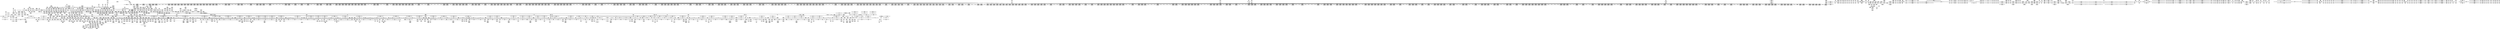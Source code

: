 digraph {
	CE0x4e774a0 [shape=record,shape=Mrecord,label="{CE0x4e774a0|rcu_read_unlock:_if.then}"]
	CE0x4e94290 [shape=record,shape=Mrecord,label="{CE0x4e94290|rcu_read_unlock:_call|include/linux/rcupdate.h,933}"]
	CE0x4e57860 [shape=record,shape=Mrecord,label="{CE0x4e57860|i32_22|*Constant*}"]
	CE0x4f273e0 [shape=record,shape=Mrecord,label="{CE0x4f273e0|_call_void_mcount()_#3|*SummSource*}"]
	CE0x4f27ac0 [shape=record,shape=Mrecord,label="{CE0x4f27ac0|i64_1|*Constant*}"]
	CE0x4daab30 [shape=record,shape=Mrecord,label="{CE0x4daab30|avc_has_perm:_requested|Function::avc_has_perm&Arg::requested::|*SummSink*}"]
	CE0x4e5c2f0 [shape=record,shape=Mrecord,label="{CE0x4e5c2f0|GLOBAL:___llvm_gcov_ctr126|Global_var:__llvm_gcov_ctr126}"]
	CE0x4e71a60 [shape=record,shape=Mrecord,label="{CE0x4e71a60|current_sid:_land.lhs.true2|*SummSource*}"]
	CE0x4dc7260 [shape=record,shape=Mrecord,label="{CE0x4dc7260|task_sid:_tmp27|security/selinux/hooks.c,208|*SummSink*}"]
	CE0x4e0dfe0 [shape=record,shape=Mrecord,label="{CE0x4e0dfe0|task_sid:_do.body}"]
	CE0x4e9ab80 [shape=record,shape=Mrecord,label="{CE0x4e9ab80|rcu_read_unlock:_tmp1|*SummSource*}"]
	CE0x4e80820 [shape=record,shape=Mrecord,label="{CE0x4e80820|rcu_read_lock:_do.body}"]
	CE0x4e027f0 [shape=record,shape=Mrecord,label="{CE0x4e027f0|current_has_perm:_tmp3}"]
	CE0x4e9f210 [shape=record,shape=Mrecord,label="{CE0x4e9f210|i64*_getelementptr_inbounds_(_11_x_i64_,_11_x_i64_*___llvm_gcov_ctr132,_i64_0,_i64_0)|*Constant*}"]
	CE0x4e6fc70 [shape=record,shape=Mrecord,label="{CE0x4e6fc70|i8*_undef|*Constant*|*SummSource*}"]
	CE0x4da8400 [shape=record,shape=Mrecord,label="{CE0x4da8400|GLOBAL:___llvm_gcov_indirect_counter_increment|*Constant*|*SummSource*}"]
	CE0x4e06ec0 [shape=record,shape=Mrecord,label="{CE0x4e06ec0|_call_void_rcu_lock_acquire(%struct.lockdep_map*_rcu_lock_map)_#10,_!dbg_!27711|include/linux/rcupdate.h,881|*SummSink*}"]
	CE0x4de5580 [shape=record,shape=Mrecord,label="{CE0x4de5580|2472:_%struct.cred*,_:_CRE_288,296_|*MultipleSource*|Function::task_sid&Arg::task::|Function::current_has_perm&Arg::tsk::|Function::selinux_task_kill&Arg::p::|security/selinux/hooks.c,208}"]
	CE0x4e350a0 [shape=record,shape=Mrecord,label="{CE0x4e350a0|2472:_%struct.cred*,_:_CRE_3120,3128_|*MultipleSource*|Function::task_sid&Arg::task::|Function::current_has_perm&Arg::tsk::|Function::selinux_task_kill&Arg::p::|security/selinux/hooks.c,208}"]
	CE0x4e13630 [shape=record,shape=Mrecord,label="{CE0x4e13630|task_sid:_tobool4|security/selinux/hooks.c,208}"]
	CE0x4da7760 [shape=record,shape=Mrecord,label="{CE0x4da7760|task_sid:_do.end}"]
	CE0x4ecfbe0 [shape=record,shape=Mrecord,label="{CE0x4ecfbe0|current_sid:_tmp16|security/selinux/hooks.c,218|*SummSink*}"]
	CE0x4f16570 [shape=record,shape=Mrecord,label="{CE0x4f16570|i32_1|*Constant*}"]
	CE0x4e3d6a0 [shape=record,shape=Mrecord,label="{CE0x4e3d6a0|2472:_%struct.cred*,_:_CRE_6303,6304_}"]
	CE0x4e6b6d0 [shape=record,shape=Mrecord,label="{CE0x4e6b6d0|GLOBAL:___rcu_read_unlock|*Constant*|*SummSource*}"]
	CE0x4d8dd40 [shape=record,shape=Mrecord,label="{CE0x4d8dd40|signal_to_av:_sw.default|*SummSource*}"]
	CE0x4e58fd0 [shape=record,shape=Mrecord,label="{CE0x4e58fd0|current_sid:_sid|security/selinux/hooks.c,220}"]
	CE0x4e03040 [shape=record,shape=Mrecord,label="{CE0x4e03040|current_sid:_entry|*SummSink*}"]
	CE0x4e93180 [shape=record,shape=Mrecord,label="{CE0x4e93180|i32_2|*Constant*|*SummSource*}"]
	CE0x4ef6830 [shape=record,shape=Mrecord,label="{CE0x4ef6830|rcu_lock_release:_tmp4|include/linux/rcupdate.h,423|*SummSource*}"]
	CE0x4dfff40 [shape=record,shape=Mrecord,label="{CE0x4dfff40|_call_void_mcount()_#3|*SummSink*}"]
	CE0x4e7d390 [shape=record,shape=Mrecord,label="{CE0x4e7d390|rcu_read_lock:_if.end|*SummSink*}"]
	CE0x4e093c0 [shape=record,shape=Mrecord,label="{CE0x4e093c0|__llvm_gcov_indirect_counter_increment:_tmp3|*SummSource*}"]
	CE0x4da9400 [shape=record,shape=Mrecord,label="{CE0x4da9400|current_has_perm:_entry|*SummSource*}"]
	CE0x4e68920 [shape=record,shape=Mrecord,label="{CE0x4e68920|rcu_read_unlock:_tmp22|include/linux/rcupdate.h,935}"]
	CE0x4e35a20 [shape=record,shape=Mrecord,label="{CE0x4e35a20|2472:_%struct.cred*,_:_CRE_3144,3148_|*MultipleSource*|Function::task_sid&Arg::task::|Function::current_has_perm&Arg::tsk::|Function::selinux_task_kill&Arg::p::|security/selinux/hooks.c,208}"]
	CE0x4dae1c0 [shape=record,shape=Mrecord,label="{CE0x4dae1c0|selinux_task_kill:_tmp17|security/selinux/hooks.c,3669|*SummSink*}"]
	CE0x4dfc040 [shape=record,shape=Mrecord,label="{CE0x4dfc040|i64*_getelementptr_inbounds_(_2_x_i64_,_2_x_i64_*___llvm_gcov_ctr136,_i64_0,_i64_1)|*Constant*|*SummSource*}"]
	CE0x4dfb560 [shape=record,shape=Mrecord,label="{CE0x4dfb560|i32_8|*Constant*|*SummSource*}"]
	CE0x4ea01c0 [shape=record,shape=Mrecord,label="{CE0x4ea01c0|rcu_read_unlock:_do.body|*SummSink*}"]
	CE0x4efe470 [shape=record,shape=Mrecord,label="{CE0x4efe470|__rcu_read_unlock:_do.end|*SummSource*}"]
	CE0x4e6bd00 [shape=record,shape=Mrecord,label="{CE0x4e6bd00|__rcu_read_unlock:_entry|*SummSink*}"]
	CE0x4e98e90 [shape=record,shape=Mrecord,label="{CE0x4e98e90|i64*_getelementptr_inbounds_(_11_x_i64_,_11_x_i64_*___llvm_gcov_ctr132,_i64_0,_i64_1)|*Constant*|*SummSource*}"]
	CE0x4e16d90 [shape=record,shape=Mrecord,label="{CE0x4e16d90|2472:_%struct.cred*,_:_CRE_652,656_|*MultipleSource*|Function::task_sid&Arg::task::|Function::current_has_perm&Arg::tsk::|Function::selinux_task_kill&Arg::p::|security/selinux/hooks.c,208}"]
	CE0x4da2ce0 [shape=record,shape=Mrecord,label="{CE0x4da2ce0|i64*_getelementptr_inbounds_(_4_x_i64_,_4_x_i64_*___llvm_gcov_ctr128,_i64_0,_i64_0)|*Constant*|*SummSource*}"]
	CE0x4e05580 [shape=record,shape=Mrecord,label="{CE0x4e05580|task_sid:_task|Function::task_sid&Arg::task::}"]
	CE0x4e121e0 [shape=record,shape=Mrecord,label="{CE0x4e121e0|2472:_%struct.cred*,_:_CRE_472,480_|*MultipleSource*|Function::task_sid&Arg::task::|Function::current_has_perm&Arg::tsk::|Function::selinux_task_kill&Arg::p::|security/selinux/hooks.c,208}"]
	CE0x4dedf20 [shape=record,shape=Mrecord,label="{CE0x4dedf20|i32_208|*Constant*|*SummSource*}"]
	CE0x4eec120 [shape=record,shape=Mrecord,label="{CE0x4eec120|GLOBAL:___preempt_count|Global_var:__preempt_count|*SummSource*}"]
	CE0x4ef4a20 [shape=record,shape=Mrecord,label="{CE0x4ef4a20|task_sid:_land.lhs.true}"]
	CE0x4dff5b0 [shape=record,shape=Mrecord,label="{CE0x4dff5b0|current_has_perm:_tmp3|*SummSource*}"]
	CE0x4e320c0 [shape=record,shape=Mrecord,label="{CE0x4e320c0|2472:_%struct.cred*,_:_CRE_2974,2975_}"]
	CE0x4e45d30 [shape=record,shape=Mrecord,label="{CE0x4e45d30|2472:_%struct.cred*,_:_CRE_6576,6584_|*MultipleSource*|Function::task_sid&Arg::task::|Function::current_has_perm&Arg::tsk::|Function::selinux_task_kill&Arg::p::|security/selinux/hooks.c,208}"]
	CE0x4e40e70 [shape=record,shape=Mrecord,label="{CE0x4e40e70|2472:_%struct.cred*,_:_CRE_6350,6351_}"]
	CE0x4f1af10 [shape=record,shape=Mrecord,label="{CE0x4f1af10|i64*_getelementptr_inbounds_(_4_x_i64_,_4_x_i64_*___llvm_gcov_ctr130,_i64_0,_i64_3)|*Constant*|*SummSink*}"]
	CE0x4e162f0 [shape=record,shape=Mrecord,label="{CE0x4e162f0|2472:_%struct.cred*,_:_CRE_624,632_|*MultipleSource*|Function::task_sid&Arg::task::|Function::current_has_perm&Arg::tsk::|Function::selinux_task_kill&Arg::p::|security/selinux/hooks.c,208}"]
	CE0x4e00e50 [shape=record,shape=Mrecord,label="{CE0x4e00e50|current_has_perm:_call|security/selinux/hooks.c,1542}"]
	CE0x4e72570 [shape=record,shape=Mrecord,label="{CE0x4e72570|__rcu_read_unlock:_tmp2|*SummSink*}"]
	CE0x4e3fa40 [shape=record,shape=Mrecord,label="{CE0x4e3fa40|2472:_%struct.cred*,_:_CRE_6333,6334_}"]
	CE0x4e50590 [shape=record,shape=Mrecord,label="{CE0x4e50590|current_sid:_cred|security/selinux/hooks.c,218}"]
	CE0x4e99f70 [shape=record,shape=Mrecord,label="{CE0x4e99f70|i1_true|*Constant*|*SummSink*}"]
	CE0x4ecafb0 [shape=record,shape=Mrecord,label="{CE0x4ecafb0|__rcu_read_lock:_tmp1|*SummSource*}"]
	CE0x4f03210 [shape=record,shape=Mrecord,label="{CE0x4f03210|i64*_getelementptr_inbounds_(_4_x_i64_,_4_x_i64_*___llvm_gcov_ctr135,_i64_0,_i64_1)|*Constant*}"]
	CE0x4e36ac0 [shape=record,shape=Mrecord,label="{CE0x4e36ac0|2472:_%struct.cred*,_:_CRE_5864,5872_|*MultipleSource*|Function::task_sid&Arg::task::|Function::current_has_perm&Arg::tsk::|Function::selinux_task_kill&Arg::p::|security/selinux/hooks.c,208}"]
	CE0x4dc1380 [shape=record,shape=Mrecord,label="{CE0x4dc1380|_ret_i32_%rc.0,_!dbg_!27734|security/selinux/hooks.c,3670|*SummSink*}"]
	CE0x4e81550 [shape=record,shape=Mrecord,label="{CE0x4e81550|GLOBAL:_rcu_read_unlock.__warned|Global_var:rcu_read_unlock.__warned|*SummSink*}"]
	CE0x4eca2c0 [shape=record,shape=Mrecord,label="{CE0x4eca2c0|rcu_lock_release:_tmp3}"]
	CE0x4e117c0 [shape=record,shape=Mrecord,label="{CE0x4e117c0|__llvm_gcov_indirect_counter_increment:_tmp|*SummSource*}"]
	CE0x4dbade0 [shape=record,shape=Mrecord,label="{CE0x4dbade0|_call_void_rcu_read_lock()_#10,_!dbg_!27712|security/selinux/hooks.c,207}"]
	CE0x4dbf3d0 [shape=record,shape=Mrecord,label="{CE0x4dbf3d0|i32_16|*Constant*}"]
	CE0x4df4440 [shape=record,shape=Mrecord,label="{CE0x4df4440|i64*_getelementptr_inbounds_(_10_x_i64_,_10_x_i64_*___llvm_gcov_ctr265,_i64_0,_i64_7)|*Constant*}"]
	CE0x4e26810 [shape=record,shape=Mrecord,label="{CE0x4e26810|2472:_%struct.cred*,_:_CRE_2594,2596_|*MultipleSource*|Function::task_sid&Arg::task::|Function::current_has_perm&Arg::tsk::|Function::selinux_task_kill&Arg::p::|security/selinux/hooks.c,208}"]
	CE0x4e26350 [shape=record,shape=Mrecord,label="{CE0x4e26350|2472:_%struct.cred*,_:_CRE_2584,2592_|*MultipleSource*|Function::task_sid&Arg::task::|Function::current_has_perm&Arg::tsk::|Function::selinux_task_kill&Arg::p::|security/selinux/hooks.c,208}"]
	CE0x4ef6c70 [shape=record,shape=Mrecord,label="{CE0x4ef6c70|rcu_lock_release:_tmp5|include/linux/rcupdate.h,423|*SummSink*}"]
	CE0x4e0b880 [shape=record,shape=Mrecord,label="{CE0x4e0b880|cred_sid:_tmp}"]
	CE0x4f30670 [shape=record,shape=Mrecord,label="{CE0x4f30670|__preempt_count_add:_tmp}"]
	CE0x4e9fa40 [shape=record,shape=Mrecord,label="{CE0x4e9fa40|rcu_read_unlock:_tmp6|include/linux/rcupdate.h,933|*SummSource*}"]
	CE0x4e2a340 [shape=record,shape=Mrecord,label="{CE0x4e2a340|2472:_%struct.cred*,_:_CRE_2784,2792_|*MultipleSource*|Function::task_sid&Arg::task::|Function::current_has_perm&Arg::tsk::|Function::selinux_task_kill&Arg::p::|security/selinux/hooks.c,208}"]
	CE0x4ef0360 [shape=record,shape=Mrecord,label="{CE0x4ef0360|i64*_getelementptr_inbounds_(_4_x_i64_,_4_x_i64_*___llvm_gcov_ctr134,_i64_0,_i64_0)|*Constant*|*SummSink*}"]
	CE0x4e21370 [shape=record,shape=Mrecord,label="{CE0x4e21370|2472:_%struct.cred*,_:_CRE_2296,2304_|*MultipleSource*|Function::task_sid&Arg::task::|Function::current_has_perm&Arg::tsk::|Function::selinux_task_kill&Arg::p::|security/selinux/hooks.c,208}"]
	CE0x4e45610 [shape=record,shape=Mrecord,label="{CE0x4e45610|2472:_%struct.cred*,_:_CRE_6552,6560_|*MultipleSource*|Function::task_sid&Arg::task::|Function::current_has_perm&Arg::tsk::|Function::selinux_task_kill&Arg::p::|security/selinux/hooks.c,208}"]
	CE0x4e6bfd0 [shape=record,shape=Mrecord,label="{CE0x4e6bfd0|_ret_void,_!dbg_!27717|include/linux/rcupdate.h,245}"]
	CE0x4e18b10 [shape=record,shape=Mrecord,label="{CE0x4e18b10|2472:_%struct.cred*,_:_CRE_720,728_|*MultipleSource*|Function::task_sid&Arg::task::|Function::current_has_perm&Arg::tsk::|Function::selinux_task_kill&Arg::p::|security/selinux/hooks.c,208}"]
	CE0x4e40620 [shape=record,shape=Mrecord,label="{CE0x4e40620|2472:_%struct.cred*,_:_CRE_6343,6344_}"]
	CE0x4deed00 [shape=record,shape=Mrecord,label="{CE0x4deed00|i64*_getelementptr_inbounds_(_13_x_i64_,_13_x_i64_*___llvm_gcov_ctr126,_i64_0,_i64_9)|*Constant*|*SummSource*}"]
	CE0x4e96e50 [shape=record,shape=Mrecord,label="{CE0x4e96e50|rcu_read_unlock:_land.lhs.true|*SummSource*}"]
	CE0x4de57e0 [shape=record,shape=Mrecord,label="{CE0x4de57e0|_call_void_mcount()_#3|*SummSink*}"]
	CE0x4db7e70 [shape=record,shape=Mrecord,label="{CE0x4db7e70|GLOBAL:_rcu_lock_release|*Constant*}"]
	CE0x4d927e0 [shape=record,shape=Mrecord,label="{CE0x4d927e0|selinux_task_kill:_tmp11|security/selinux/hooks.c,3665|*SummSink*}"]
	CE0x4df7c80 [shape=record,shape=Mrecord,label="{CE0x4df7c80|__llvm_gcov_indirect_counter_increment:_tmp6}"]
	CE0x4db9670 [shape=record,shape=Mrecord,label="{CE0x4db9670|GLOBAL:_task_sid|*Constant*|*SummSource*}"]
	CE0x4e31870 [shape=record,shape=Mrecord,label="{CE0x4e31870|2472:_%struct.cred*,_:_CRE_2967,2968_}"]
	CE0x4da8780 [shape=record,shape=Mrecord,label="{CE0x4da8780|__llvm_gcov_indirect_counter_increment:_entry|*SummSource*}"]
	CE0x4f3ab70 [shape=record,shape=Mrecord,label="{CE0x4f3ab70|i64*_getelementptr_inbounds_(_4_x_i64_,_4_x_i64_*___llvm_gcov_ctr135,_i64_0,_i64_2)|*Constant*|*SummSource*}"]
	CE0x4e27650 [shape=record,shape=Mrecord,label="{CE0x4e27650|2472:_%struct.cred*,_:_CRE_2648,2656_|*MultipleSource*|Function::task_sid&Arg::task::|Function::current_has_perm&Arg::tsk::|Function::selinux_task_kill&Arg::p::|security/selinux/hooks.c,208}"]
	CE0x4e1b810 [shape=record,shape=Mrecord,label="{CE0x4e1b810|2472:_%struct.cred*,_:_CRE_1904,1912_|*MultipleSource*|Function::task_sid&Arg::task::|Function::current_has_perm&Arg::tsk::|Function::selinux_task_kill&Arg::p::|security/selinux/hooks.c,208}"]
	CE0x4e395b0 [shape=record,shape=Mrecord,label="{CE0x4e395b0|2472:_%struct.cred*,_:_CRE_6008,6136_|*MultipleSource*|Function::task_sid&Arg::task::|Function::current_has_perm&Arg::tsk::|Function::selinux_task_kill&Arg::p::|security/selinux/hooks.c,208}"]
	CE0x4de7210 [shape=record,shape=Mrecord,label="{CE0x4de7210|_switch_i32_%sig,_label_%sw.default_i32_17,_label_%sw.bb_i32_9,_label_%sw.bb1_i32_19,_label_%sw.bb2_,_!dbg_!27713|security/selinux/hooks.c,1476|*SummSource*}"]
	CE0x4e74f70 [shape=record,shape=Mrecord,label="{CE0x4e74f70|COLLAPSED:_GCMRE___llvm_gcov_ctr125_internal_global_11_x_i64_zeroinitializer:_elem_0:default:}"]
	CE0x4e91f10 [shape=record,shape=Mrecord,label="{CE0x4e91f10|i32_1|*Constant*}"]
	CE0x4dbd5e0 [shape=record,shape=Mrecord,label="{CE0x4dbd5e0|selinux_task_kill:_call6|security/selinux/hooks.c,3669|*SummSink*}"]
	CE0x4d97620 [shape=record,shape=Mrecord,label="{CE0x4d97620|i64_6|*Constant*|*SummSink*}"]
	CE0x4e3d900 [shape=record,shape=Mrecord,label="{CE0x4e3d900|2472:_%struct.cred*,_:_CRE_6305,6306_}"]
	CE0x4e278b0 [shape=record,shape=Mrecord,label="{CE0x4e278b0|2472:_%struct.cred*,_:_CRE_2656,2664_|*MultipleSource*|Function::task_sid&Arg::task::|Function::current_has_perm&Arg::tsk::|Function::selinux_task_kill&Arg::p::|security/selinux/hooks.c,208}"]
	CE0x4db4ff0 [shape=record,shape=Mrecord,label="{CE0x4db4ff0|GLOBAL:_task_sid|*Constant*|*SummSink*}"]
	CE0x4ea3500 [shape=record,shape=Mrecord,label="{CE0x4ea3500|rcu_read_unlock:_do.end|*SummSource*}"]
	CE0x4e2ea20 [shape=record,shape=Mrecord,label="{CE0x4e2ea20|2472:_%struct.cred*,_:_CRE_2928,2929_}"]
	CE0x4ecdfb0 [shape=record,shape=Mrecord,label="{CE0x4ecdfb0|current_sid:_tmp20|security/selinux/hooks.c,218|*SummSource*}"]
	CE0x4de9a80 [shape=record,shape=Mrecord,label="{CE0x4de9a80|_ret_i32_%tmp6,_!dbg_!27716|security/selinux/hooks.c,197|*SummSink*}"]
	CE0x4df0960 [shape=record,shape=Mrecord,label="{CE0x4df0960|_call_void_lockdep_rcu_suspicious(i8*_getelementptr_inbounds_(_25_x_i8_,_25_x_i8_*_.str3,_i32_0,_i32_0),_i32_208,_i8*_getelementptr_inbounds_(_41_x_i8_,_41_x_i8_*_.str44,_i32_0,_i32_0))_#10,_!dbg_!27732|security/selinux/hooks.c,208|*SummSource*}"]
	CE0x4ea1a20 [shape=record,shape=Mrecord,label="{CE0x4ea1a20|task_sid:_do.end}"]
	CE0x4eca380 [shape=record,shape=Mrecord,label="{CE0x4eca380|rcu_lock_release:_tmp3|*SummSource*}"]
	CE0x4e42200 [shape=record,shape=Mrecord,label="{CE0x4e42200|2472:_%struct.cred*,_:_CRE_6392,6400_|*MultipleSource*|Function::task_sid&Arg::task::|Function::current_has_perm&Arg::tsk::|Function::selinux_task_kill&Arg::p::|security/selinux/hooks.c,208}"]
	CE0x4e404f0 [shape=record,shape=Mrecord,label="{CE0x4e404f0|2472:_%struct.cred*,_:_CRE_6342,6343_}"]
	CE0x4e938e0 [shape=record,shape=Mrecord,label="{CE0x4e938e0|rcu_read_unlock:_tobool|include/linux/rcupdate.h,933}"]
	CE0x4e728a0 [shape=record,shape=Mrecord,label="{CE0x4e728a0|current_sid:_tmp8|security/selinux/hooks.c,218|*SummSink*}"]
	CE0x4e32450 [shape=record,shape=Mrecord,label="{CE0x4e32450|2472:_%struct.cred*,_:_CRE_2980,2984_|*MultipleSource*|Function::task_sid&Arg::task::|Function::current_has_perm&Arg::tsk::|Function::selinux_task_kill&Arg::p::|security/selinux/hooks.c,208}"]
	CE0x4e80a30 [shape=record,shape=Mrecord,label="{CE0x4e80a30|rcu_read_lock:_do.body|*SummSink*}"]
	CE0x4e0d320 [shape=record,shape=Mrecord,label="{CE0x4e0d320|task_sid:_land.lhs.true}"]
	CE0x4ea7e40 [shape=record,shape=Mrecord,label="{CE0x4ea7e40|_call_void_mcount()_#3|*SummSink*}"]
	CE0x4ec96d0 [shape=record,shape=Mrecord,label="{CE0x4ec96d0|current_sid:_do.end}"]
	CE0x4e8bdb0 [shape=record,shape=Mrecord,label="{CE0x4e8bdb0|i8*_getelementptr_inbounds_(_25_x_i8_,_25_x_i8_*_.str45,_i32_0,_i32_0)|*Constant*}"]
	CE0x4e84530 [shape=record,shape=Mrecord,label="{CE0x4e84530|rcu_read_unlock:_tmp8|include/linux/rcupdate.h,933|*SummSink*}"]
	CE0x4da0bb0 [shape=record,shape=Mrecord,label="{CE0x4da0bb0|selinux_task_kill:_tmp14|security/selinux/hooks.c,3666|*SummSource*}"]
	CE0x4e6e350 [shape=record,shape=Mrecord,label="{CE0x4e6e350|i64*_getelementptr_inbounds_(_11_x_i64_,_11_x_i64_*___llvm_gcov_ctr125,_i64_0,_i64_0)|*Constant*}"]
	CE0x4f37ce0 [shape=record,shape=Mrecord,label="{CE0x4f37ce0|__preempt_count_sub:_do.end}"]
	CE0x4e01770 [shape=record,shape=Mrecord,label="{CE0x4e01770|current_sid:_entry}"]
	CE0x4df1a00 [shape=record,shape=Mrecord,label="{CE0x4df1a00|i64*_getelementptr_inbounds_(_13_x_i64_,_13_x_i64_*___llvm_gcov_ctr126,_i64_0,_i64_11)|*Constant*}"]
	CE0x4e68130 [shape=record,shape=Mrecord,label="{CE0x4e68130|i64*_getelementptr_inbounds_(_11_x_i64_,_11_x_i64_*___llvm_gcov_ctr132,_i64_0,_i64_10)|*Constant*|*SummSource*}"]
	CE0x4e5c6f0 [shape=record,shape=Mrecord,label="{CE0x4e5c6f0|task_sid:_tmp5|security/selinux/hooks.c,208|*SummSink*}"]
	CE0x4e0fcc0 [shape=record,shape=Mrecord,label="{CE0x4e0fcc0|i64*_getelementptr_inbounds_(_2_x_i64_,_2_x_i64_*___llvm_gcov_ctr131,_i64_0,_i64_1)|*Constant*|*SummSink*}"]
	CE0x4e41460 [shape=record,shape=Mrecord,label="{CE0x4e41460|2472:_%struct.cred*,_:_CRE_6355,6356_}"]
	CE0x4e3cc20 [shape=record,shape=Mrecord,label="{CE0x4e3cc20|2472:_%struct.cred*,_:_CRE_6294,6295_}"]
	CE0x4dc8720 [shape=record,shape=Mrecord,label="{CE0x4dc8720|i64*_getelementptr_inbounds_(_10_x_i64_,_10_x_i64_*___llvm_gcov_ctr265,_i64_0,_i64_6)|*Constant*|*SummSink*}"]
	CE0x4e37440 [shape=record,shape=Mrecord,label="{CE0x4e37440|2472:_%struct.cred*,_:_CRE_5896,5904_|*MultipleSource*|Function::task_sid&Arg::task::|Function::current_has_perm&Arg::tsk::|Function::selinux_task_kill&Arg::p::|security/selinux/hooks.c,208}"]
	CE0x4e36d20 [shape=record,shape=Mrecord,label="{CE0x4e36d20|2472:_%struct.cred*,_:_CRE_5872,5880_|*MultipleSource*|Function::task_sid&Arg::task::|Function::current_has_perm&Arg::tsk::|Function::selinux_task_kill&Arg::p::|security/selinux/hooks.c,208}"]
	CE0x4f080d0 [shape=record,shape=Mrecord,label="{CE0x4f080d0|task_sid:_tmp6|security/selinux/hooks.c,208}"]
	CE0x4e80d90 [shape=record,shape=Mrecord,label="{CE0x4e80d90|128:_i8*,_:_CRE_128,136_|*MultipleSource*|Function::cred_sid&Arg::cred::|*LoadInst*|security/selinux/hooks.c,208|security/selinux/hooks.c,196}"]
	CE0x4dc2470 [shape=record,shape=Mrecord,label="{CE0x4dc2470|2472:_%struct.cred*,_:_CRE_8,16_|*MultipleSource*|Function::task_sid&Arg::task::|Function::current_has_perm&Arg::tsk::|Function::selinux_task_kill&Arg::p::|security/selinux/hooks.c,208}"]
	CE0x4e999d0 [shape=record,shape=Mrecord,label="{CE0x4e999d0|current_sid:_tmp14|security/selinux/hooks.c,218|*SummSink*}"]
	CE0x4e9a600 [shape=record,shape=Mrecord,label="{CE0x4e9a600|i64*_getelementptr_inbounds_(_4_x_i64_,_4_x_i64_*___llvm_gcov_ctr130,_i64_0,_i64_3)|*Constant*}"]
	CE0x4d95360 [shape=record,shape=Mrecord,label="{CE0x4d95360|i64*_getelementptr_inbounds_(_10_x_i64_,_10_x_i64_*___llvm_gcov_ctr265,_i64_0,_i64_0)|*Constant*|*SummSource*}"]
	CE0x4d8d670 [shape=record,shape=Mrecord,label="{CE0x4d8d670|rcu_read_lock:_entry|*SummSink*}"]
	CE0x4e40880 [shape=record,shape=Mrecord,label="{CE0x4e40880|2472:_%struct.cred*,_:_CRE_6345,6346_}"]
	CE0x4e78460 [shape=record,shape=Mrecord,label="{CE0x4e78460|_call_void_mcount()_#3|*SummSink*}"]
	CE0x4e2b8a0 [shape=record,shape=Mrecord,label="{CE0x4e2b8a0|2472:_%struct.cred*,_:_CRE_2856,2864_|*MultipleSource*|Function::task_sid&Arg::task::|Function::current_has_perm&Arg::tsk::|Function::selinux_task_kill&Arg::p::|security/selinux/hooks.c,208}"]
	CE0x4e781e0 [shape=record,shape=Mrecord,label="{CE0x4e781e0|GLOBAL:___rcu_read_lock|*Constant*}"]
	CE0x4df3c30 [shape=record,shape=Mrecord,label="{CE0x4df3c30|i64*_getelementptr_inbounds_(_13_x_i64_,_13_x_i64_*___llvm_gcov_ctr126,_i64_0,_i64_10)|*Constant*}"]
	CE0x4e98e20 [shape=record,shape=Mrecord,label="{CE0x4e98e20|i64*_getelementptr_inbounds_(_11_x_i64_,_11_x_i64_*___llvm_gcov_ctr132,_i64_0,_i64_1)|*Constant*}"]
	CE0x4e869a0 [shape=record,shape=Mrecord,label="{CE0x4e869a0|rcu_read_lock:_tmp8|include/linux/rcupdate.h,882|*SummSource*}"]
	CE0x4ec95c0 [shape=record,shape=Mrecord,label="{CE0x4ec95c0|current_sid:_land.lhs.true|*SummSink*}"]
	CE0x4ef4ad0 [shape=record,shape=Mrecord,label="{CE0x4ef4ad0|void_(i32*,_i32,_i32*)*_asm_addl_$1,_%gs:$0_,_*m,ri,*m,_dirflag_,_fpsr_,_flags_|*SummSource*}"]
	CE0x4e95f30 [shape=record,shape=Mrecord,label="{CE0x4e95f30|rcu_read_unlock:_tmp15|include/linux/rcupdate.h,933|*SummSource*}"]
	CE0x4e4b2c0 [shape=record,shape=Mrecord,label="{CE0x4e4b2c0|i64*_getelementptr_inbounds_(_13_x_i64_,_13_x_i64_*___llvm_gcov_ctr126,_i64_0,_i64_12)|*Constant*|*SummSink*}"]
	CE0x4e53340 [shape=record,shape=Mrecord,label="{CE0x4e53340|cred_sid:_cred|Function::cred_sid&Arg::cred::|*SummSource*}"]
	CE0x4e19e60 [shape=record,shape=Mrecord,label="{CE0x4e19e60|2472:_%struct.cred*,_:_CRE_1808,1816_|*MultipleSource*|Function::task_sid&Arg::task::|Function::current_has_perm&Arg::tsk::|Function::selinux_task_kill&Arg::p::|security/selinux/hooks.c,208}"]
	CE0x4e64f70 [shape=record,shape=Mrecord,label="{CE0x4e64f70|i64_3|*Constant*|*SummSource*}"]
	CE0x4e90360 [shape=record,shape=Mrecord,label="{CE0x4e90360|i64*_getelementptr_inbounds_(_11_x_i64_,_11_x_i64_*___llvm_gcov_ctr127,_i64_0,_i64_10)|*Constant*|*SummSource*}"]
	CE0x4dfa7c0 [shape=record,shape=Mrecord,label="{CE0x4dfa7c0|rcu_read_lock:_tmp1|*SummSource*}"]
	CE0x4de4660 [shape=record,shape=Mrecord,label="{CE0x4de4660|i32_17|*Constant*}"]
	CE0x4dc6a80 [shape=record,shape=Mrecord,label="{CE0x4dc6a80|i32_218|*Constant*|*SummSource*}"]
	CE0x4eff1a0 [shape=record,shape=Mrecord,label="{CE0x4eff1a0|rcu_lock_acquire:_bb|*SummSource*}"]
	CE0x4e82330 [shape=record,shape=Mrecord,label="{CE0x4e82330|cred_sid:_tmp4|*LoadInst*|security/selinux/hooks.c,196}"]
	CE0x4e52890 [shape=record,shape=Mrecord,label="{CE0x4e52890|task_sid:_call7|security/selinux/hooks.c,208|*SummSink*}"]
	CE0x4f385f0 [shape=record,shape=Mrecord,label="{CE0x4f385f0|i64*_getelementptr_inbounds_(_4_x_i64_,_4_x_i64_*___llvm_gcov_ctr135,_i64_0,_i64_3)|*Constant*|*SummSource*}"]
	CE0x4ea82a0 [shape=record,shape=Mrecord,label="{CE0x4ea82a0|rcu_lock_acquire:_tmp3|*SummSink*}"]
	"CONST[source:1(input),value:2(dynamic)][purpose:{object}]"
	CE0x4e503c0 [shape=record,shape=Mrecord,label="{CE0x4e503c0|i32_78|*Constant*|*SummSink*}"]
	CE0x4efbae0 [shape=record,shape=Mrecord,label="{CE0x4efbae0|%struct.task_struct*_(%struct.task_struct**)*_asm_movq_%gs:$_1:P_,$0_,_r,im,_dirflag_,_fpsr_,_flags_|*SummSource*}"]
	CE0x4db37f0 [shape=record,shape=Mrecord,label="{CE0x4db37f0|i64*_getelementptr_inbounds_(_10_x_i64_,_10_x_i64_*___llvm_gcov_ctr290,_i64_0,_i64_3)|*Constant*|*SummSink*}"]
	CE0x4e53640 [shape=record,shape=Mrecord,label="{CE0x4e53640|_ret_i32_%tmp6,_!dbg_!27716|security/selinux/hooks.c,197}"]
	CE0x4e12850 [shape=record,shape=Mrecord,label="{CE0x4e12850|task_sid:_tmp12|security/selinux/hooks.c,208|*SummSink*}"]
	CE0x4ef91e0 [shape=record,shape=Mrecord,label="{CE0x4ef91e0|get_current:_bb|*SummSource*}"]
	CE0x4df6630 [shape=record,shape=Mrecord,label="{CE0x4df6630|i64*_getelementptr_inbounds_(_10_x_i64_,_10_x_i64_*___llvm_gcov_ctr265,_i64_0,_i64_8)|*Constant*}"]
	CE0x4da2290 [shape=record,shape=Mrecord,label="{CE0x4da2290|selinux_task_kill:_if.end}"]
	CE0x4e23890 [shape=record,shape=Mrecord,label="{CE0x4e23890|2472:_%struct.cred*,_:_CRE_2472,2480_|*MultipleSource*|Function::task_sid&Arg::task::|Function::current_has_perm&Arg::tsk::|Function::selinux_task_kill&Arg::p::|security/selinux/hooks.c,208}"]
	CE0x4da5090 [shape=record,shape=Mrecord,label="{CE0x4da5090|selinux_task_kill:_secid|Function::selinux_task_kill&Arg::secid::|*SummSource*}"]
	CE0x4e67360 [shape=record,shape=Mrecord,label="{CE0x4e67360|rcu_read_unlock:_tmp19|include/linux/rcupdate.h,933|*SummSink*}"]
	CE0x4df3fb0 [shape=record,shape=Mrecord,label="{CE0x4df3fb0|i64*_getelementptr_inbounds_(_13_x_i64_,_13_x_i64_*___llvm_gcov_ctr126,_i64_0,_i64_10)|*Constant*|*SummSink*}"]
	CE0x4e32d60 [shape=record,shape=Mrecord,label="{CE0x4e32d60|2472:_%struct.cred*,_:_CRE_3008,3024_|*MultipleSource*|Function::task_sid&Arg::task::|Function::current_has_perm&Arg::tsk::|Function::selinux_task_kill&Arg::p::|security/selinux/hooks.c,208}"]
	CE0x4e30310 [shape=record,shape=Mrecord,label="{CE0x4e30310|2472:_%struct.cred*,_:_CRE_2949,2950_}"]
	CE0x4db2120 [shape=record,shape=Mrecord,label="{CE0x4db2120|selinux_task_kill:_call4|security/selinux/hooks.c,3666|*SummSink*}"]
	CE0x4dfdc20 [shape=record,shape=Mrecord,label="{CE0x4dfdc20|task_sid:_land.lhs.true|*SummSink*}"]
	CE0x4dfd1a0 [shape=record,shape=Mrecord,label="{CE0x4dfd1a0|2472:_%struct.cred*,_:_CRE_368,376_|*MultipleSource*|Function::task_sid&Arg::task::|Function::current_has_perm&Arg::tsk::|Function::selinux_task_kill&Arg::p::|security/selinux/hooks.c,208}"]
	CE0x4db2a90 [shape=record,shape=Mrecord,label="{CE0x4db2a90|selinux_task_kill:_tmp11|security/selinux/hooks.c,3665}"]
	CE0x4dbe6e0 [shape=record,shape=Mrecord,label="{CE0x4dbe6e0|rcu_read_lock:_do.end|*SummSource*}"]
	CE0x4e43040 [shape=record,shape=Mrecord,label="{CE0x4e43040|2472:_%struct.cred*,_:_CRE_6448,6456_|*MultipleSource*|Function::task_sid&Arg::task::|Function::current_has_perm&Arg::tsk::|Function::selinux_task_kill&Arg::p::|security/selinux/hooks.c,208}"]
	CE0x4da8d80 [shape=record,shape=Mrecord,label="{CE0x4da8d80|selinux_task_kill:_if.else}"]
	CE0x4e52520 [shape=record,shape=Mrecord,label="{CE0x4e52520|current_sid:_tmp19|security/selinux/hooks.c,218|*SummSource*}"]
	CE0x4daf0c0 [shape=record,shape=Mrecord,label="{CE0x4daf0c0|i64*_getelementptr_inbounds_(_11_x_i64_,_11_x_i64_*___llvm_gcov_ctr127,_i64_0,_i64_1)|*Constant*}"]
	CE0x4e6b080 [shape=record,shape=Mrecord,label="{CE0x4e6b080|_ret_void,_!dbg_!27717|include/linux/rcupdate.h,424|*SummSource*}"]
	CE0x4ef9250 [shape=record,shape=Mrecord,label="{CE0x4ef9250|i64*_getelementptr_inbounds_(_2_x_i64_,_2_x_i64_*___llvm_gcov_ctr98,_i64_0,_i64_0)|*Constant*}"]
	CE0x4f288e0 [shape=record,shape=Mrecord,label="{CE0x4f288e0|__preempt_count_sub:_tmp3|*SummSink*}"]
	CE0x4de3e70 [shape=record,shape=Mrecord,label="{CE0x4de3e70|signal_to_av:_sw.bb2|*SummSink*}"]
	CE0x4ecde10 [shape=record,shape=Mrecord,label="{CE0x4ecde10|current_sid:_tmp20|security/selinux/hooks.c,218}"]
	CE0x4e6ee40 [shape=record,shape=Mrecord,label="{CE0x4e6ee40|i64*_getelementptr_inbounds_(_11_x_i64_,_11_x_i64_*___llvm_gcov_ctr125,_i64_0,_i64_6)|*Constant*|*SummSink*}"]
	CE0x4dffb40 [shape=record,shape=Mrecord,label="{CE0x4dffb40|2472:_%struct.cred*,_:_CRE_232,240_|*MultipleSource*|Function::task_sid&Arg::task::|Function::current_has_perm&Arg::tsk::|Function::selinux_task_kill&Arg::p::|security/selinux/hooks.c,208}"]
	CE0x4e6b360 [shape=record,shape=Mrecord,label="{CE0x4e6b360|_call_void___rcu_read_unlock()_#10,_!dbg_!27734|include/linux/rcupdate.h,937|*SummSink*}"]
	CE0x4df0060 [shape=record,shape=Mrecord,label="{CE0x4df0060|task_sid:_tmp19|security/selinux/hooks.c,208|*SummSink*}"]
	CE0x4e88670 [shape=record,shape=Mrecord,label="{CE0x4e88670|rcu_read_lock:_tmp12|include/linux/rcupdate.h,882}"]
	CE0x4da2bb0 [shape=record,shape=Mrecord,label="{CE0x4da2bb0|selinux_task_kill:_if.else5|*SummSink*}"]
	CE0x4dc4a80 [shape=record,shape=Mrecord,label="{CE0x4dc4a80|i64*_getelementptr_inbounds_(_10_x_i64_,_10_x_i64_*___llvm_gcov_ctr290,_i64_0,_i64_7)|*Constant*|*SummSource*}"]
	CE0x4e79030 [shape=record,shape=Mrecord,label="{CE0x4e79030|_call_void___rcu_read_lock()_#10,_!dbg_!27710|include/linux/rcupdate.h,879|*SummSource*}"]
	CE0x4dfc4e0 [shape=record,shape=Mrecord,label="{CE0x4dfc4e0|rcu_read_lock:_entry}"]
	CE0x4e50430 [shape=record,shape=Mrecord,label="{CE0x4e50430|i32_78|*Constant*|*SummSource*}"]
	CE0x4de60b0 [shape=record,shape=Mrecord,label="{CE0x4de60b0|signal_to_av:_bb|*SummSink*}"]
	CE0x4e748f0 [shape=record,shape=Mrecord,label="{CE0x4e748f0|__rcu_read_lock:_tmp5|include/linux/rcupdate.h,239|*SummSource*}"]
	CE0x4e38770 [shape=record,shape=Mrecord,label="{CE0x4e38770|2472:_%struct.cred*,_:_CRE_5960,5968_|*MultipleSource*|Function::task_sid&Arg::task::|Function::current_has_perm&Arg::tsk::|Function::selinux_task_kill&Arg::p::|security/selinux/hooks.c,208}"]
	CE0x4e25910 [shape=record,shape=Mrecord,label="{CE0x4e25910|2472:_%struct.cred*,_:_CRE_2534,2535_}"]
	CE0x4e851c0 [shape=record,shape=Mrecord,label="{CE0x4e851c0|__preempt_count_sub:_entry|*SummSource*}"]
	CE0x4da2600 [shape=record,shape=Mrecord,label="{CE0x4da2600|i32_0|*Constant*|*SummSink*}"]
	CE0x4dacd30 [shape=record,shape=Mrecord,label="{CE0x4dacd30|avc_has_perm:_auditdata|Function::avc_has_perm&Arg::auditdata::|*SummSource*}"]
	CE0x4e0df10 [shape=record,shape=Mrecord,label="{CE0x4e0df10|rcu_lock_acquire:_map|Function::rcu_lock_acquire&Arg::map::|*SummSink*}"]
	CE0x4e3b490 [shape=record,shape=Mrecord,label="{CE0x4e3b490|2472:_%struct.cred*,_:_CRE_6232,6240_|*MultipleSource*|Function::task_sid&Arg::task::|Function::current_has_perm&Arg::tsk::|Function::selinux_task_kill&Arg::p::|security/selinux/hooks.c,208}"]
	CE0x4e36600 [shape=record,shape=Mrecord,label="{CE0x4e36600|2472:_%struct.cred*,_:_CRE_3168,5856_|*MultipleSource*|Function::task_sid&Arg::task::|Function::current_has_perm&Arg::tsk::|Function::selinux_task_kill&Arg::p::|security/selinux/hooks.c,208}"]
	CE0x4eee260 [shape=record,shape=Mrecord,label="{CE0x4eee260|i64*_getelementptr_inbounds_(_4_x_i64_,_4_x_i64_*___llvm_gcov_ctr130,_i64_0,_i64_0)|*Constant*}"]
	CE0x4e9ca90 [shape=record,shape=Mrecord,label="{CE0x4e9ca90|__rcu_read_lock:_tmp6|include/linux/rcupdate.h,240}"]
	CE0x4e95b20 [shape=record,shape=Mrecord,label="{CE0x4e95b20|rcu_read_unlock:_tmp14|include/linux/rcupdate.h,933|*SummSink*}"]
	CE0x4df1460 [shape=record,shape=Mrecord,label="{CE0x4df1460|task_sid:_tmp23|security/selinux/hooks.c,208|*SummSink*}"]
	CE0x4f1a370 [shape=record,shape=Mrecord,label="{CE0x4f1a370|__rcu_read_unlock:_tmp4|include/linux/rcupdate.h,244}"]
	CE0x4e1f7d0 [shape=record,shape=Mrecord,label="{CE0x4e1f7d0|2472:_%struct.cred*,_:_CRE_2128,2136_|*MultipleSource*|Function::task_sid&Arg::task::|Function::current_has_perm&Arg::tsk::|Function::selinux_task_kill&Arg::p::|security/selinux/hooks.c,208}"]
	CE0x4e01330 [shape=record,shape=Mrecord,label="{CE0x4e01330|_ret_void,_!dbg_!27735|include/linux/rcupdate.h,884|*SummSource*}"]
	CE0x4dc22f0 [shape=record,shape=Mrecord,label="{CE0x4dc22f0|2472:_%struct.cred*,_:_CRE_0,8_|*MultipleSource*|Function::task_sid&Arg::task::|Function::current_has_perm&Arg::tsk::|Function::selinux_task_kill&Arg::p::|security/selinux/hooks.c,208}"]
	CE0x4e2e7c0 [shape=record,shape=Mrecord,label="{CE0x4e2e7c0|2472:_%struct.cred*,_:_CRE_2926,2927_}"]
	CE0x4e10eb0 [shape=record,shape=Mrecord,label="{CE0x4e10eb0|i32_-1|*Constant*}"]
	CE0x4e6e1c0 [shape=record,shape=Mrecord,label="{CE0x4e6e1c0|current_sid:_do.end|*SummSink*}"]
	CE0x4e4f910 [shape=record,shape=Mrecord,label="{CE0x4e4f910|get_current:_entry}"]
	CE0x4d9ae20 [shape=record,shape=Mrecord,label="{CE0x4d9ae20|i32_32|*Constant*}"]
	CE0x4db7ac0 [shape=record,shape=Mrecord,label="{CE0x4db7ac0|task_sid:_entry|*SummSink*}"]
	CE0x4ea3990 [shape=record,shape=Mrecord,label="{CE0x4ea3990|GLOBAL:___preempt_count_add|*Constant*|*SummSink*}"]
	CE0x4dc7080 [shape=record,shape=Mrecord,label="{CE0x4dc7080|i8*_getelementptr_inbounds_(_45_x_i8_,_45_x_i8_*_.str12,_i32_0,_i32_0)|*Constant*|*SummSink*}"]
	CE0x4e1ab50 [shape=record,shape=Mrecord,label="{CE0x4e1ab50|2472:_%struct.cred*,_:_CRE_1856,1864_|*MultipleSource*|Function::task_sid&Arg::task::|Function::current_has_perm&Arg::tsk::|Function::selinux_task_kill&Arg::p::|security/selinux/hooks.c,208}"]
	CE0x4e910f0 [shape=record,shape=Mrecord,label="{CE0x4e910f0|cred_sid:_bb}"]
	CE0x4e32b30 [shape=record,shape=Mrecord,label="{CE0x4e32b30|2472:_%struct.cred*,_:_CRE_3000,3008_|*MultipleSource*|Function::task_sid&Arg::task::|Function::current_has_perm&Arg::tsk::|Function::selinux_task_kill&Arg::p::|security/selinux/hooks.c,208}"]
	CE0x4e85420 [shape=record,shape=Mrecord,label="{CE0x4e85420|_ret_void,_!dbg_!27720|./arch/x86/include/asm/preempt.h,78}"]
	CE0x4f11500 [shape=record,shape=Mrecord,label="{CE0x4f11500|i64*_getelementptr_inbounds_(_4_x_i64_,_4_x_i64_*___llvm_gcov_ctr129,_i64_0,_i64_2)|*Constant*}"]
	CE0x4efdef0 [shape=record,shape=Mrecord,label="{CE0x4efdef0|i8*_undef|*Constant*}"]
	CE0x4e93300 [shape=record,shape=Mrecord,label="{CE0x4e93300|rcu_lock_release:_tmp|*SummSink*}"]
	CE0x4e709f0 [shape=record,shape=Mrecord,label="{CE0x4e709f0|current_sid:_tobool1|security/selinux/hooks.c,218|*SummSink*}"]
	CE0x4d9e630 [shape=record,shape=Mrecord,label="{CE0x4d9e630|selinux_task_kill:_tmp4|security/selinux/hooks.c,3661|*SummSource*}"]
	CE0x4e6c0e0 [shape=record,shape=Mrecord,label="{CE0x4e6c0e0|_ret_void,_!dbg_!27717|include/linux/rcupdate.h,245|*SummSource*}"]
	CE0x4e2e560 [shape=record,shape=Mrecord,label="{CE0x4e2e560|2472:_%struct.cred*,_:_CRE_2924,2925_}"]
	CE0x4db2d30 [shape=record,shape=Mrecord,label="{CE0x4db2d30|i64*_getelementptr_inbounds_(_10_x_i64_,_10_x_i64_*___llvm_gcov_ctr290,_i64_0,_i64_4)|*Constant*|*SummSource*}"]
	CE0x4e93370 [shape=record,shape=Mrecord,label="{CE0x4e93370|i64*_getelementptr_inbounds_(_4_x_i64_,_4_x_i64_*___llvm_gcov_ctr133,_i64_0,_i64_1)|*Constant*}"]
	CE0x4e494f0 [shape=record,shape=Mrecord,label="{CE0x4e494f0|2472:_%struct.cred*,_:_CRE_10576,10584_|*MultipleSource*|Function::task_sid&Arg::task::|Function::current_has_perm&Arg::tsk::|Function::selinux_task_kill&Arg::p::|security/selinux/hooks.c,208}"]
	CE0x4e023b0 [shape=record,shape=Mrecord,label="{CE0x4e023b0|task_sid:_bb|*SummSink*}"]
	CE0x4db7200 [shape=record,shape=Mrecord,label="{CE0x4db7200|__llvm_gcov_indirect_counter_increment:_counters|Function::__llvm_gcov_indirect_counter_increment&Arg::counters::|*SummSink*}"]
	CE0x4dea7b0 [shape=record,shape=Mrecord,label="{CE0x4dea7b0|_ret_void,_!dbg_!27735|include/linux/rcupdate.h,938|*SummSink*}"]
	CE0x4ef0ca0 [shape=record,shape=Mrecord,label="{CE0x4ef0ca0|i64*_getelementptr_inbounds_(_4_x_i64_,_4_x_i64_*___llvm_gcov_ctr128,_i64_0,_i64_0)|*Constant*|*SummSink*}"]
	CE0x4e206b0 [shape=record,shape=Mrecord,label="{CE0x4e206b0|2472:_%struct.cred*,_:_CRE_2248,2256_|*MultipleSource*|Function::task_sid&Arg::task::|Function::current_has_perm&Arg::tsk::|Function::selinux_task_kill&Arg::p::|security/selinux/hooks.c,208}"]
	CE0x4f04200 [shape=record,shape=Mrecord,label="{CE0x4f04200|__preempt_count_add:_do.body}"]
	CE0x4ea3d30 [shape=record,shape=Mrecord,label="{CE0x4ea3d30|rcu_read_unlock:_tobool1|include/linux/rcupdate.h,933|*SummSource*}"]
	CE0x4e5d140 [shape=record,shape=Mrecord,label="{CE0x4e5d140|task_sid:_tmp6|security/selinux/hooks.c,208|*SummSink*}"]
	CE0x4dfcd60 [shape=record,shape=Mrecord,label="{CE0x4dfcd60|2472:_%struct.cred*,_:_CRE_352,360_|*MultipleSource*|Function::task_sid&Arg::task::|Function::current_has_perm&Arg::tsk::|Function::selinux_task_kill&Arg::p::|security/selinux/hooks.c,208}"]
	CE0x4f032e0 [shape=record,shape=Mrecord,label="{CE0x4f032e0|i64*_getelementptr_inbounds_(_4_x_i64_,_4_x_i64_*___llvm_gcov_ctr135,_i64_0,_i64_1)|*Constant*|*SummSource*}"]
	CE0x4e76d70 [shape=record,shape=Mrecord,label="{CE0x4e76d70|cred_sid:_tmp6|security/selinux/hooks.c,197|*SummSource*}"]
	CE0x4e468e0 [shape=record,shape=Mrecord,label="{CE0x4e468e0|2472:_%struct.cred*,_:_CRE_6624,6632_|*MultipleSource*|Function::task_sid&Arg::task::|Function::current_has_perm&Arg::tsk::|Function::selinux_task_kill&Arg::p::|security/selinux/hooks.c,208}"]
	CE0x4ecfd50 [shape=record,shape=Mrecord,label="{CE0x4ecfd50|GLOBAL:___preempt_count_add|*Constant*}"]
	CE0x4e73c70 [shape=record,shape=Mrecord,label="{CE0x4e73c70|current_sid:_tmp11|security/selinux/hooks.c,218|*SummSink*}"]
	CE0x4db6430 [shape=record,shape=Mrecord,label="{CE0x4db6430|i64_6|*Constant*}"]
	CE0x4dbcac0 [shape=record,shape=Mrecord,label="{CE0x4dbcac0|selinux_task_kill:_perm.0|*SummSink*}"]
	CE0x4e8f600 [shape=record,shape=Mrecord,label="{CE0x4e8f600|rcu_read_lock:_tmp21|include/linux/rcupdate.h,884|*SummSource*}"]
	CE0x4e71c80 [shape=record,shape=Mrecord,label="{CE0x4e71c80|i64*_getelementptr_inbounds_(_4_x_i64_,_4_x_i64_*___llvm_gcov_ctr128,_i64_0,_i64_3)|*Constant*|*SummSource*}"]
	CE0x4df0540 [shape=record,shape=Mrecord,label="{CE0x4df0540|i8_1|*Constant*|*SummSink*}"]
	CE0x4e2e1d0 [shape=record,shape=Mrecord,label="{CE0x4e2e1d0|2472:_%struct.cred*,_:_CRE_2921,2922_}"]
	CE0x4e45f90 [shape=record,shape=Mrecord,label="{CE0x4e45f90|2472:_%struct.cred*,_:_CRE_6584,6600_|*MultipleSource*|Function::task_sid&Arg::task::|Function::current_has_perm&Arg::tsk::|Function::selinux_task_kill&Arg::p::|security/selinux/hooks.c,208}"]
	CE0x4e42de0 [shape=record,shape=Mrecord,label="{CE0x4e42de0|2472:_%struct.cred*,_:_CRE_6440,6448_|*MultipleSource*|Function::task_sid&Arg::task::|Function::current_has_perm&Arg::tsk::|Function::selinux_task_kill&Arg::p::|security/selinux/hooks.c,208}"]
	CE0x4e13100 [shape=record,shape=Mrecord,label="{CE0x4e13100|task_sid:_call3|security/selinux/hooks.c,208|*SummSource*}"]
	CE0x4da3900 [shape=record,shape=Mrecord,label="{CE0x4da3900|selinux_task_kill:_call4|security/selinux/hooks.c,3666}"]
	CE0x4d9e7b0 [shape=record,shape=Mrecord,label="{CE0x4d9e7b0|selinux_task_kill:_tmp4|security/selinux/hooks.c,3661|*SummSink*}"]
	CE0x4e40750 [shape=record,shape=Mrecord,label="{CE0x4e40750|2472:_%struct.cred*,_:_CRE_6344,6345_}"]
	CE0x4ea7a20 [shape=record,shape=Mrecord,label="{CE0x4ea7a20|rcu_read_unlock:_tmp18|include/linux/rcupdate.h,933|*SummSink*}"]
	CE0x4e84770 [shape=record,shape=Mrecord,label="{CE0x4e84770|rcu_read_unlock:_tmp9|include/linux/rcupdate.h,933}"]
	CE0x4dbb0e0 [shape=record,shape=Mrecord,label="{CE0x4dbb0e0|0:_i32,_:_GCMR___llvm_gcov_global_state_pred267_internal_unnamed_addr_global_i32_-1:_elem_0:default:}"]
	CE0x4e6fc00 [shape=record,shape=Mrecord,label="{CE0x4e6fc00|i8*_undef|*Constant*}"]
	CE0x4e71510 [shape=record,shape=Mrecord,label="{CE0x4e71510|current_sid:_tmp|*SummSink*}"]
	CE0x4dac6c0 [shape=record,shape=Mrecord,label="{CE0x4dac6c0|_ret_i32_%retval.0,_!dbg_!27728|security/selinux/avc.c,775}"]
	CE0x4e02ee0 [shape=record,shape=Mrecord,label="{CE0x4e02ee0|current_sid:_entry|*SummSource*}"]
	CE0x4e1ad70 [shape=record,shape=Mrecord,label="{CE0x4e1ad70|2472:_%struct.cred*,_:_CRE_1864,1872_|*MultipleSource*|Function::task_sid&Arg::task::|Function::current_has_perm&Arg::tsk::|Function::selinux_task_kill&Arg::p::|security/selinux/hooks.c,208}"]
	CE0x4d96eb0 [shape=record,shape=Mrecord,label="{CE0x4d96eb0|selinux_task_kill:_call|security/selinux/hooks.c,3664}"]
	CE0x4ef1230 [shape=record,shape=Mrecord,label="{CE0x4ef1230|__preempt_count_sub:_val|Function::__preempt_count_sub&Arg::val::|*SummSource*}"]
	CE0x4dc9970 [shape=record,shape=Mrecord,label="{CE0x4dc9970|_call_void___llvm_gcov_indirect_counter_increment(i32*___llvm_gcov_global_state_pred267,_i64**_getelementptr_inbounds_(_4_x_i64*_,_4_x_i64*_*___llvm_gcda_edge_table266,_i64_0,_i64_3)),_!dbg_!27719|security/selinux/hooks.c,1487|*SummSink*}"]
	CE0x4e2dbe0 [shape=record,shape=Mrecord,label="{CE0x4e2dbe0|2472:_%struct.cred*,_:_CRE_2916,2917_}"]
	CE0x4d92df0 [shape=record,shape=Mrecord,label="{CE0x4d92df0|selinux_task_kill:_sig|Function::selinux_task_kill&Arg::sig::|*SummSource*}"]
	CE0x4daa880 [shape=record,shape=Mrecord,label="{CE0x4daa880|avc_has_perm:_entry|*SummSink*}"]
	CE0x4e86150 [shape=record,shape=Mrecord,label="{CE0x4e86150|GLOBAL:_rcu_read_lock.__warned|Global_var:rcu_read_lock.__warned|*SummSink*}"]
	CE0x4e428f0 [shape=record,shape=Mrecord,label="{CE0x4e428f0|2472:_%struct.cred*,_:_CRE_6424,6432_|*MultipleSource*|Function::task_sid&Arg::task::|Function::current_has_perm&Arg::tsk::|Function::selinux_task_kill&Arg::p::|security/selinux/hooks.c,208}"]
	CE0x4da7670 [shape=record,shape=Mrecord,label="{CE0x4da7670|task_sid:_land.lhs.true2|*SummSink*}"]
	CE0x4dedaa0 [shape=record,shape=Mrecord,label="{CE0x4dedaa0|i8*_getelementptr_inbounds_(_25_x_i8_,_25_x_i8_*_.str3,_i32_0,_i32_0)|*Constant*|*SummSource*}"]
	CE0x4e7c780 [shape=record,shape=Mrecord,label="{CE0x4e7c780|i32_1|*Constant*}"]
	CE0x4dee0b0 [shape=record,shape=Mrecord,label="{CE0x4dee0b0|i32_208|*Constant*|*SummSink*}"]
	CE0x4e67cf0 [shape=record,shape=Mrecord,label="{CE0x4e67cf0|i64*_getelementptr_inbounds_(_11_x_i64_,_11_x_i64_*___llvm_gcov_ctr132,_i64_0,_i64_10)|*Constant*}"]
	CE0x4e1bc50 [shape=record,shape=Mrecord,label="{CE0x4e1bc50|2472:_%struct.cred*,_:_CRE_1920,1928_|*MultipleSource*|Function::task_sid&Arg::task::|Function::current_has_perm&Arg::tsk::|Function::selinux_task_kill&Arg::p::|security/selinux/hooks.c,208}"]
	CE0x4d94eb0 [shape=record,shape=Mrecord,label="{CE0x4d94eb0|GLOBAL:___llvm_gcov_global_state_pred267|Global_var:__llvm_gcov_global_state_pred267}"]
	CE0x4e35ee0 [shape=record,shape=Mrecord,label="{CE0x4e35ee0|2472:_%struct.cred*,_:_CRE_3152,3160_|*MultipleSource*|Function::task_sid&Arg::task::|Function::current_has_perm&Arg::tsk::|Function::selinux_task_kill&Arg::p::|security/selinux/hooks.c,208}"]
	CE0x4d8deb0 [shape=record,shape=Mrecord,label="{CE0x4d8deb0|signal_to_av:_sw.bb2}"]
	CE0x4e251f0 [shape=record,shape=Mrecord,label="{CE0x4e251f0|2472:_%struct.cred*,_:_CRE_2528,2529_}"]
	CE0x4eeca00 [shape=record,shape=Mrecord,label="{CE0x4eeca00|i64*_getelementptr_inbounds_(_4_x_i64_,_4_x_i64_*___llvm_gcov_ctr130,_i64_0,_i64_1)|*Constant*|*SummSink*}"]
	CE0x4e67e60 [shape=record,shape=Mrecord,label="{CE0x4e67e60|rcu_read_unlock:_tmp21|include/linux/rcupdate.h,935}"]
	CE0x4dbf570 [shape=record,shape=Mrecord,label="{CE0x4dbf570|i32_16|*Constant*|*SummSink*}"]
	CE0x4df3190 [shape=record,shape=Mrecord,label="{CE0x4df3190|task_sid:_tmp20|security/selinux/hooks.c,208|*SummSink*}"]
	CE0x4e8aae0 [shape=record,shape=Mrecord,label="{CE0x4e8aae0|rcu_read_lock:_tmp15|include/linux/rcupdate.h,882|*SummSource*}"]
	CE0x4d956a0 [shape=record,shape=Mrecord,label="{CE0x4d956a0|signal_to_av:_tmp}"]
	CE0x4dbc590 [shape=record,shape=Mrecord,label="{CE0x4dbc590|GLOBAL:___llvm_gcov_ctr290|Global_var:__llvm_gcov_ctr290}"]
	CE0x4ecdbb0 [shape=record,shape=Mrecord,label="{CE0x4ecdbb0|i64*_getelementptr_inbounds_(_11_x_i64_,_11_x_i64_*___llvm_gcov_ctr125,_i64_0,_i64_10)|*Constant*|*SummSink*}"]
	CE0x4e5d7c0 [shape=record,shape=Mrecord,label="{CE0x4e5d7c0|GLOBAL:_task_sid.__warned|Global_var:task_sid.__warned}"]
	CE0x4f0bc30 [shape=record,shape=Mrecord,label="{CE0x4f0bc30|task_sid:_tmp20|security/selinux/hooks.c,208}"]
	CE0x4de44c0 [shape=record,shape=Mrecord,label="{CE0x4de44c0|current_has_perm:_tmp}"]
	CE0x4ea0970 [shape=record,shape=Mrecord,label="{CE0x4ea0970|i64*_getelementptr_inbounds_(_4_x_i64_,_4_x_i64_*___llvm_gcov_ctr130,_i64_0,_i64_2)|*Constant*|*SummSource*}"]
	CE0x4efb8f0 [shape=record,shape=Mrecord,label="{CE0x4efb8f0|GLOBAL:_current_task|Global_var:current_task|*SummSink*}"]
	CE0x4e72aa0 [shape=record,shape=Mrecord,label="{CE0x4e72aa0|current_sid:_tobool1|security/selinux/hooks.c,218}"]
	CE0x4e86e60 [shape=record,shape=Mrecord,label="{CE0x4e86e60|i64_5|*Constant*}"]
	CE0x4e2e0a0 [shape=record,shape=Mrecord,label="{CE0x4e2e0a0|2472:_%struct.cred*,_:_CRE_2920,2921_}"]
	CE0x4e6ed50 [shape=record,shape=Mrecord,label="{CE0x4e6ed50|_call_void_lock_acquire(%struct.lockdep_map*_%map,_i32_0,_i32_0,_i32_2,_i32_0,_%struct.lockdep_map*_null,_i64_ptrtoint_(i8*_blockaddress(_rcu_lock_acquire,_%__here)_to_i64))_#10,_!dbg_!27716|include/linux/rcupdate.h,418}"]
	CE0x4f23f50 [shape=record,shape=Mrecord,label="{CE0x4f23f50|_call_void_mcount()_#3|*SummSink*}"]
	CE0x4e2fbf0 [shape=record,shape=Mrecord,label="{CE0x4e2fbf0|2472:_%struct.cred*,_:_CRE_2943,2944_}"]
	CE0x4df1cd0 [shape=record,shape=Mrecord,label="{CE0x4df1cd0|i64*_getelementptr_inbounds_(_13_x_i64_,_13_x_i64_*___llvm_gcov_ctr126,_i64_0,_i64_11)|*Constant*|*SummSource*}"]
	CE0x4e1eae0 [shape=record,shape=Mrecord,label="{CE0x4e1eae0|2472:_%struct.cred*,_:_CRE_2080,2088_|*MultipleSource*|Function::task_sid&Arg::task::|Function::current_has_perm&Arg::tsk::|Function::selinux_task_kill&Arg::p::|security/selinux/hooks.c,208}"]
	CE0x4e21560 [shape=record,shape=Mrecord,label="{CE0x4e21560|2472:_%struct.cred*,_:_CRE_2304,2312_|*MultipleSource*|Function::task_sid&Arg::task::|Function::current_has_perm&Arg::tsk::|Function::selinux_task_kill&Arg::p::|security/selinux/hooks.c,208}"]
	CE0x4e989d0 [shape=record,shape=Mrecord,label="{CE0x4e989d0|current_sid:_tmp4|security/selinux/hooks.c,218|*SummSource*}"]
	CE0x4ea4190 [shape=record,shape=Mrecord,label="{CE0x4ea4190|current_sid:_call|security/selinux/hooks.c,218|*SummSink*}"]
	CE0x4de9120 [shape=record,shape=Mrecord,label="{CE0x4de9120|2472:_%struct.cred*,_:_CRE_552,560_|*MultipleSource*|Function::task_sid&Arg::task::|Function::current_has_perm&Arg::tsk::|Function::selinux_task_kill&Arg::p::|security/selinux/hooks.c,208}"]
	CE0x4e7e550 [shape=record,shape=Mrecord,label="{CE0x4e7e550|rcu_read_lock:_if.end}"]
	CE0x4d9cb20 [shape=record,shape=Mrecord,label="{CE0x4d9cb20|selinux_task_kill:_entry|*SummSink*}"]
	CE0x4e80000 [shape=record,shape=Mrecord,label="{CE0x4e80000|__rcu_read_lock:_entry}"]
	CE0x4e49010 [shape=record,shape=Mrecord,label="{CE0x4e49010|2472:_%struct.cred*,_:_CRE_10568,10572_|*MultipleSource*|Function::task_sid&Arg::task::|Function::current_has_perm&Arg::tsk::|Function::selinux_task_kill&Arg::p::|security/selinux/hooks.c,208}"]
	CE0x4f14160 [shape=record,shape=Mrecord,label="{CE0x4f14160|__preempt_count_add:_do.body|*SummSink*}"]
	CE0x4ea1c30 [shape=record,shape=Mrecord,label="{CE0x4ea1c30|task_sid:_tmp}"]
	CE0x4daaf70 [shape=record,shape=Mrecord,label="{CE0x4daaf70|avc_has_perm:_ssid|Function::avc_has_perm&Arg::ssid::|*SummSink*}"]
	CE0x4eeaa20 [shape=record,shape=Mrecord,label="{CE0x4eeaa20|rcu_lock_acquire:_tmp1|*SummSink*}"]
	CE0x4e90080 [shape=record,shape=Mrecord,label="{CE0x4e90080|i64*_getelementptr_inbounds_(_11_x_i64_,_11_x_i64_*___llvm_gcov_ctr127,_i64_0,_i64_10)|*Constant*}"]
	CE0x4efc630 [shape=record,shape=Mrecord,label="{CE0x4efc630|__rcu_read_unlock:_tmp3|*SummSink*}"]
	CE0x4db34d0 [shape=record,shape=Mrecord,label="{CE0x4db34d0|selinux_task_kill:_tmp7|security/selinux/hooks.c,3662}"]
	CE0x4e1ed00 [shape=record,shape=Mrecord,label="{CE0x4e1ed00|2472:_%struct.cred*,_:_CRE_2088,2096_|*MultipleSource*|Function::task_sid&Arg::task::|Function::current_has_perm&Arg::tsk::|Function::selinux_task_kill&Arg::p::|security/selinux/hooks.c,208}"]
	CE0x4e1a080 [shape=record,shape=Mrecord,label="{CE0x4e1a080|2472:_%struct.cred*,_:_CRE_1816,1817_|*MultipleSource*|Function::task_sid&Arg::task::|Function::current_has_perm&Arg::tsk::|Function::selinux_task_kill&Arg::p::|security/selinux/hooks.c,208}"]
	CE0x4e34030 [shape=record,shape=Mrecord,label="{CE0x4e34030|2472:_%struct.cred*,_:_CRE_3080,3084_|*MultipleSource*|Function::task_sid&Arg::task::|Function::current_has_perm&Arg::tsk::|Function::selinux_task_kill&Arg::p::|security/selinux/hooks.c,208}"]
	CE0x4e152c0 [shape=record,shape=Mrecord,label="{CE0x4e152c0|GLOBAL:___llvm_gcov_ctr127|Global_var:__llvm_gcov_ctr127|*SummSource*}"]
	CE0x4e757d0 [shape=record,shape=Mrecord,label="{CE0x4e757d0|cred_sid:_tmp2|*SummSink*}"]
	CE0x4e2b1e0 [shape=record,shape=Mrecord,label="{CE0x4e2b1e0|2472:_%struct.cred*,_:_CRE_2832,2840_|*MultipleSource*|Function::task_sid&Arg::task::|Function::current_has_perm&Arg::tsk::|Function::selinux_task_kill&Arg::p::|security/selinux/hooks.c,208}"]
	CE0x4e02bc0 [shape=record,shape=Mrecord,label="{CE0x4e02bc0|i64*_getelementptr_inbounds_(_13_x_i64_,_13_x_i64_*___llvm_gcov_ctr126,_i64_0,_i64_1)|*Constant*|*SummSource*}"]
	CE0x4e328d0 [shape=record,shape=Mrecord,label="{CE0x4e328d0|2472:_%struct.cred*,_:_CRE_2992,3000_|*MultipleSource*|Function::task_sid&Arg::task::|Function::current_has_perm&Arg::tsk::|Function::selinux_task_kill&Arg::p::|security/selinux/hooks.c,208}"]
	CE0x4e0f9c0 [shape=record,shape=Mrecord,label="{CE0x4e0f9c0|2472:_%struct.cred*,_:_CRE_264,272_|*MultipleSource*|Function::task_sid&Arg::task::|Function::current_has_perm&Arg::tsk::|Function::selinux_task_kill&Arg::p::|security/selinux/hooks.c,208}"]
	CE0x4f15850 [shape=record,shape=Mrecord,label="{CE0x4f15850|i64*_getelementptr_inbounds_(_4_x_i64_,_4_x_i64_*___llvm_gcov_ctr128,_i64_0,_i64_1)|*Constant*|*SummSink*}"]
	CE0x4eece10 [shape=record,shape=Mrecord,label="{CE0x4eece10|GLOBAL:___preempt_count_sub|*Constant*}"]
	CE0x4e1c910 [shape=record,shape=Mrecord,label="{CE0x4e1c910|2472:_%struct.cred*,_:_CRE_1968,1976_|*MultipleSource*|Function::task_sid&Arg::task::|Function::current_has_perm&Arg::tsk::|Function::selinux_task_kill&Arg::p::|security/selinux/hooks.c,208}"]
	CE0x4db8ff0 [shape=record,shape=Mrecord,label="{CE0x4db8ff0|task_sid:_entry}"]
	CE0x4e75db0 [shape=record,shape=Mrecord,label="{CE0x4e75db0|rcu_read_lock:_tmp6|include/linux/rcupdate.h,882|*SummSource*}"]
	CE0x4f3b2e0 [shape=record,shape=Mrecord,label="{CE0x4f3b2e0|i64*_getelementptr_inbounds_(_4_x_i64_,_4_x_i64_*___llvm_gcov_ctr129,_i64_0,_i64_3)|*Constant*|*SummSource*}"]
	CE0x4e0fbe0 [shape=record,shape=Mrecord,label="{CE0x4e0fbe0|2472:_%struct.cred*,_:_CRE_272,280_|*MultipleSource*|Function::task_sid&Arg::task::|Function::current_has_perm&Arg::tsk::|Function::selinux_task_kill&Arg::p::|security/selinux/hooks.c,208}"]
	CE0x4da21a0 [shape=record,shape=Mrecord,label="{CE0x4da21a0|i64*_getelementptr_inbounds_(_10_x_i64_,_10_x_i64_*___llvm_gcov_ctr290,_i64_0,_i64_0)|*Constant*|*SummSink*}"]
	CE0x4e34720 [shape=record,shape=Mrecord,label="{CE0x4e34720|2472:_%struct.cred*,_:_CRE_3104,3108_|*MultipleSource*|Function::task_sid&Arg::task::|Function::current_has_perm&Arg::tsk::|Function::selinux_task_kill&Arg::p::|security/selinux/hooks.c,208}"]
	CE0x4e98c50 [shape=record,shape=Mrecord,label="{CE0x4e98c50|current_sid:_tmp4|security/selinux/hooks.c,218}"]
	CE0x4ea8840 [shape=record,shape=Mrecord,label="{CE0x4ea8840|rcu_read_unlock:_tmp12|include/linux/rcupdate.h,933}"]
	CE0x4da7f90 [shape=record,shape=Mrecord,label="{CE0x4da7f90|GLOBAL:___llvm_gcov_ctr290|Global_var:__llvm_gcov_ctr290|*SummSource*}"]
	CE0x4e3ab40 [shape=record,shape=Mrecord,label="{CE0x4e3ab40|2472:_%struct.cred*,_:_CRE_6200,6208_|*MultipleSource*|Function::task_sid&Arg::task::|Function::current_has_perm&Arg::tsk::|Function::selinux_task_kill&Arg::p::|security/selinux/hooks.c,208}"]
	CE0x4e4ff10 [shape=record,shape=Mrecord,label="{CE0x4e4ff10|_ret_%struct.task_struct*_%tmp4,_!dbg_!27714|./arch/x86/include/asm/current.h,14|*SummSink*}"]
	CE0x4e376a0 [shape=record,shape=Mrecord,label="{CE0x4e376a0|2472:_%struct.cred*,_:_CRE_5904,5912_|*MultipleSource*|Function::task_sid&Arg::task::|Function::current_has_perm&Arg::tsk::|Function::selinux_task_kill&Arg::p::|security/selinux/hooks.c,208}"]
	CE0x4e5ba30 [shape=record,shape=Mrecord,label="{CE0x4e5ba30|i64*_null|*Constant*}"]
	CE0x4e6b1c0 [shape=record,shape=Mrecord,label="{CE0x4e6b1c0|_call_void___rcu_read_unlock()_#10,_!dbg_!27734|include/linux/rcupdate.h,937}"]
	CE0x4e11b80 [shape=record,shape=Mrecord,label="{CE0x4e11b80|2472:_%struct.cred*,_:_CRE_456,460_|*MultipleSource*|Function::task_sid&Arg::task::|Function::current_has_perm&Arg::tsk::|Function::selinux_task_kill&Arg::p::|security/selinux/hooks.c,208}"]
	CE0x4ef8de0 [shape=record,shape=Mrecord,label="{CE0x4ef8de0|i64*_getelementptr_inbounds_(_4_x_i64_,_4_x_i64_*___llvm_gcov_ctr128,_i64_0,_i64_2)|*Constant*}"]
	CE0x4e3cb20 [shape=record,shape=Mrecord,label="{CE0x4e3cb20|2472:_%struct.cred*,_:_CRE_6293,6294_}"]
	CE0x4e2d210 [shape=record,shape=Mrecord,label="{CE0x4e2d210|2472:_%struct.cred*,_:_CRE_2907,2908_}"]
	CE0x4e042a0 [shape=record,shape=Mrecord,label="{CE0x4e042a0|2472:_%struct.cred*,_:_CRE_40,44_|*MultipleSource*|Function::task_sid&Arg::task::|Function::current_has_perm&Arg::tsk::|Function::selinux_task_kill&Arg::p::|security/selinux/hooks.c,208}"]
	CE0x4e965b0 [shape=record,shape=Mrecord,label="{CE0x4e965b0|rcu_read_unlock:_tmp7|include/linux/rcupdate.h,933}"]
	CE0x4ef9980 [shape=record,shape=Mrecord,label="{CE0x4ef9980|i64*_getelementptr_inbounds_(_2_x_i64_,_2_x_i64_*___llvm_gcov_ctr98,_i64_0,_i64_1)|*Constant*|*SummSource*}"]
	CE0x4f11920 [shape=record,shape=Mrecord,label="{CE0x4f11920|__preempt_count_sub:_tmp6|./arch/x86/include/asm/preempt.h,78|*SummSink*}"]
	CE0x4e2af80 [shape=record,shape=Mrecord,label="{CE0x4e2af80|2472:_%struct.cred*,_:_CRE_2824,2832_|*MultipleSource*|Function::task_sid&Arg::task::|Function::current_has_perm&Arg::tsk::|Function::selinux_task_kill&Arg::p::|security/selinux/hooks.c,208}"]
	CE0x4deab70 [shape=record,shape=Mrecord,label="{CE0x4deab70|_ret_void,_!dbg_!27735|include/linux/rcupdate.h,938}"]
	CE0x4f30a30 [shape=record,shape=Mrecord,label="{CE0x4f30a30|__preempt_count_sub:_sub|./arch/x86/include/asm/preempt.h,77|*SummSource*}"]
	CE0x4f0ed90 [shape=record,shape=Mrecord,label="{CE0x4f0ed90|__rcu_read_unlock:_tmp6|include/linux/rcupdate.h,245|*SummSource*}"]
	CE0x4f308b0 [shape=record,shape=Mrecord,label="{CE0x4f308b0|__preempt_count_sub:_sub|./arch/x86/include/asm/preempt.h,77}"]
	CE0x4e6d370 [shape=record,shape=Mrecord,label="{CE0x4e6d370|current_sid:_do.end|*SummSource*}"]
	CE0x4e25a40 [shape=record,shape=Mrecord,label="{CE0x4e25a40|2472:_%struct.cred*,_:_CRE_2535,2536_}"]
	CE0x4e090d0 [shape=record,shape=Mrecord,label="{CE0x4e090d0|__llvm_gcov_indirect_counter_increment:_tmp3|*SummSink*}"]
	CE0x4e8dc00 [shape=record,shape=Mrecord,label="{CE0x4e8dc00|rcu_read_lock:_tmp17|include/linux/rcupdate.h,882|*SummSource*}"]
	CE0x4e78f90 [shape=record,shape=Mrecord,label="{CE0x4e78f90|_call_void___rcu_read_lock()_#10,_!dbg_!27710|include/linux/rcupdate.h,879}"]
	CE0x4e5d6f0 [shape=record,shape=Mrecord,label="{CE0x4e5d6f0|task_sid:_tmp8|security/selinux/hooks.c,208|*SummSource*}"]
	CE0x4e933e0 [shape=record,shape=Mrecord,label="{CE0x4e933e0|i64_1|*Constant*}"]
	CE0x4dedc30 [shape=record,shape=Mrecord,label="{CE0x4dedc30|i8*_getelementptr_inbounds_(_25_x_i8_,_25_x_i8_*_.str3,_i32_0,_i32_0)|*Constant*|*SummSink*}"]
	CE0x4de9e90 [shape=record,shape=Mrecord,label="{CE0x4de9e90|_call_void_rcu_read_unlock()_#10,_!dbg_!27748|security/selinux/hooks.c,209|*SummSource*}"]
	CE0x4dbd330 [shape=record,shape=Mrecord,label="{CE0x4dbd330|selinux_task_kill:_call6|security/selinux/hooks.c,3669}"]
	CE0x4e319a0 [shape=record,shape=Mrecord,label="{CE0x4e319a0|2472:_%struct.cred*,_:_CRE_2968,2969_}"]
	CE0x4e480a0 [shape=record,shape=Mrecord,label="{CE0x4e480a0|2472:_%struct.cred*,_:_CRE_6688,10528_|*MultipleSource*|Function::task_sid&Arg::task::|Function::current_has_perm&Arg::tsk::|Function::selinux_task_kill&Arg::p::|security/selinux/hooks.c,208}"]
	CE0x4e299f0 [shape=record,shape=Mrecord,label="{CE0x4e299f0|2472:_%struct.cred*,_:_CRE_2752,2760_|*MultipleSource*|Function::task_sid&Arg::task::|Function::current_has_perm&Arg::tsk::|Function::selinux_task_kill&Arg::p::|security/selinux/hooks.c,208}"]
	CE0x4e17e70 [shape=record,shape=Mrecord,label="{CE0x4e17e70|2472:_%struct.cred*,_:_CRE_691,692_}"]
	CE0x4e53410 [shape=record,shape=Mrecord,label="{CE0x4e53410|cred_sid:_cred|Function::cred_sid&Arg::cred::|*SummSink*}"]
	CE0x4f03510 [shape=record,shape=Mrecord,label="{CE0x4f03510|__preempt_count_add:_tmp7|./arch/x86/include/asm/preempt.h,73|*SummSink*}"]
	CE0x4e184b0 [shape=record,shape=Mrecord,label="{CE0x4e184b0|2472:_%struct.cred*,_:_CRE_699,700_}"]
	CE0x4f3b400 [shape=record,shape=Mrecord,label="{CE0x4f3b400|i64*_getelementptr_inbounds_(_4_x_i64_,_4_x_i64_*___llvm_gcov_ctr129,_i64_0,_i64_3)|*Constant*|*SummSink*}"]
	CE0x4ef4d30 [shape=record,shape=Mrecord,label="{CE0x4ef4d30|_call_void_asm_addl_$1,_%gs:$0_,_*m,ri,*m,_dirflag_,_fpsr_,_flags_(i32*___preempt_count,_i32_%val,_i32*___preempt_count)_#3,_!dbg_!27714,_!srcloc_!27717|./arch/x86/include/asm/preempt.h,72|*SummSink*}"]
	CE0x4e03740 [shape=record,shape=Mrecord,label="{CE0x4e03740|_ret_i32_%tmp24,_!dbg_!27742|security/selinux/hooks.c,220|*SummSource*}"]
	CE0x4e87610 [shape=record,shape=Mrecord,label="{CE0x4e87610|i64*_getelementptr_inbounds_(_11_x_i64_,_11_x_i64_*___llvm_gcov_ctr127,_i64_0,_i64_8)|*Constant*|*SummSink*}"]
	CE0x4e32580 [shape=record,shape=Mrecord,label="{CE0x4e32580|2472:_%struct.cred*,_:_CRE_2984,2988_|*MultipleSource*|Function::task_sid&Arg::task::|Function::current_has_perm&Arg::tsk::|Function::selinux_task_kill&Arg::p::|security/selinux/hooks.c,208}"]
	CE0x4e30b60 [shape=record,shape=Mrecord,label="{CE0x4e30b60|2472:_%struct.cred*,_:_CRE_2956,2957_}"]
	CE0x4e95120 [shape=record,shape=Mrecord,label="{CE0x4e95120|rcu_read_unlock:_call|include/linux/rcupdate.h,933|*SummSource*}"]
	CE0x4e8db90 [shape=record,shape=Mrecord,label="{CE0x4e8db90|rcu_read_lock:_tmp17|include/linux/rcupdate.h,882}"]
	CE0x4e1c720 [shape=record,shape=Mrecord,label="{CE0x4e1c720|2472:_%struct.cred*,_:_CRE_1960,1968_|*MultipleSource*|Function::task_sid&Arg::task::|Function::current_has_perm&Arg::tsk::|Function::selinux_task_kill&Arg::p::|security/selinux/hooks.c,208}"]
	CE0x4e0ef60 [shape=record,shape=Mrecord,label="{CE0x4e0ef60|rcu_read_unlock:_tmp5|include/linux/rcupdate.h,933|*SummSource*}"]
	CE0x4f08da0 [shape=record,shape=Mrecord,label="{CE0x4f08da0|task_sid:_tmp11|security/selinux/hooks.c,208}"]
	CE0x4e33480 [shape=record,shape=Mrecord,label="{CE0x4e33480|2472:_%struct.cred*,_:_CRE_3040,3048_|*MultipleSource*|Function::task_sid&Arg::task::|Function::current_has_perm&Arg::tsk::|Function::selinux_task_kill&Arg::p::|security/selinux/hooks.c,208}"]
	CE0x4dbc490 [shape=record,shape=Mrecord,label="{CE0x4dbc490|signal_to_av:_tmp|*SummSink*}"]
	CE0x4f31e30 [shape=record,shape=Mrecord,label="{CE0x4f31e30|i64*_getelementptr_inbounds_(_4_x_i64_,_4_x_i64_*___llvm_gcov_ctr129,_i64_0,_i64_1)|*Constant*}"]
	CE0x4f0e4f0 [shape=record,shape=Mrecord,label="{CE0x4f0e4f0|__rcu_read_lock:_do.body|*SummSink*}"]
	CE0x4f19c80 [shape=record,shape=Mrecord,label="{CE0x4f19c80|get_current:_tmp2|*SummSource*}"]
	CE0x4e1e040 [shape=record,shape=Mrecord,label="{CE0x4e1e040|2472:_%struct.cred*,_:_CRE_2052,2056_|*MultipleSource*|Function::task_sid&Arg::task::|Function::current_has_perm&Arg::tsk::|Function::selinux_task_kill&Arg::p::|security/selinux/hooks.c,208}"]
	CE0x4e2f730 [shape=record,shape=Mrecord,label="{CE0x4e2f730|2472:_%struct.cred*,_:_CRE_2939,2940_}"]
	CE0x4e01f40 [shape=record,shape=Mrecord,label="{CE0x4e01f40|avc_has_perm:_auditdata|Function::avc_has_perm&Arg::auditdata::}"]
	CE0x4de45f0 [shape=record,shape=Mrecord,label="{CE0x4de45f0|_call_void_mcount()_#3|*SummSource*}"]
	CE0x4e5d680 [shape=record,shape=Mrecord,label="{CE0x4e5d680|task_sid:_tmp8|security/selinux/hooks.c,208|*SummSink*}"]
	CE0x4e49760 [shape=record,shape=Mrecord,label="{CE0x4e49760|2472:_%struct.cred*,_:_CRE_10584,10592_|*MultipleSource*|Function::task_sid&Arg::task::|Function::current_has_perm&Arg::tsk::|Function::selinux_task_kill&Arg::p::|security/selinux/hooks.c,208}"]
	CE0x4e87850 [shape=record,shape=Mrecord,label="{CE0x4e87850|rcu_read_lock:_tmp9|include/linux/rcupdate.h,882|*SummSink*}"]
	CE0x4e71580 [shape=record,shape=Mrecord,label="{CE0x4e71580|i64*_getelementptr_inbounds_(_4_x_i64_,_4_x_i64_*___llvm_gcov_ctr134,_i64_0,_i64_0)|*Constant*|*SummSource*}"]
	CE0x4e5b3e0 [shape=record,shape=Mrecord,label="{CE0x4e5b3e0|__rcu_read_unlock:_tmp7|include/linux/rcupdate.h,245|*SummSource*}"]
	CE0x4ea4f40 [shape=record,shape=Mrecord,label="{CE0x4ea4f40|rcu_read_unlock:_tmp10|include/linux/rcupdate.h,933|*SummSink*}"]
	CE0x4e2eee0 [shape=record,shape=Mrecord,label="{CE0x4e2eee0|2472:_%struct.cred*,_:_CRE_2932,2933_}"]
	CE0x4f166a0 [shape=record,shape=Mrecord,label="{CE0x4f166a0|i64_ptrtoint_(i8*_blockaddress(_rcu_lock_release,_%__here)_to_i64)|*Constant*}"]
	CE0x4e9bfc0 [shape=record,shape=Mrecord,label="{CE0x4e9bfc0|rcu_read_unlock:_tmp1|*SummSink*}"]
	CE0x4e95e00 [shape=record,shape=Mrecord,label="{CE0x4e95e00|rcu_read_unlock:_tmp15|include/linux/rcupdate.h,933}"]
	CE0x4e2f4d0 [shape=record,shape=Mrecord,label="{CE0x4e2f4d0|2472:_%struct.cred*,_:_CRE_2937,2938_}"]
	CE0x4dbd470 [shape=record,shape=Mrecord,label="{CE0x4dbd470|selinux_task_kill:_call6|security/selinux/hooks.c,3669|*SummSource*}"]
	CE0x4e5a500 [shape=record,shape=Mrecord,label="{CE0x4e5a500|rcu_lock_acquire:_bb}"]
	CE0x4ea0720 [shape=record,shape=Mrecord,label="{CE0x4ea0720|i64*_getelementptr_inbounds_(_4_x_i64_,_4_x_i64_*___llvm_gcov_ctr130,_i64_0,_i64_2)|*Constant*|*SummSink*}"]
	CE0x4f16030 [shape=record,shape=Mrecord,label="{CE0x4f16030|GLOBAL:_lock_release|*Constant*|*SummSource*}"]
	CE0x4e841c0 [shape=record,shape=Mrecord,label="{CE0x4e841c0|_ret_void,_!dbg_!27717|include/linux/rcupdate.h,419}"]
	CE0x4e87060 [shape=record,shape=Mrecord,label="{CE0x4e87060|rcu_read_lock:_tobool1|include/linux/rcupdate.h,882|*SummSource*}"]
	CE0x4e88430 [shape=record,shape=Mrecord,label="{CE0x4e88430|rcu_read_lock:_tmp11|include/linux/rcupdate.h,882|*SummSink*}"]
	CE0x4e18750 [shape=record,shape=Mrecord,label="{CE0x4e18750|2472:_%struct.cred*,_:_CRE_702,703_}"]
	CE0x4e31020 [shape=record,shape=Mrecord,label="{CE0x4e31020|2472:_%struct.cred*,_:_CRE_2960,2961_}"]
	CE0x4dba8c0 [shape=record,shape=Mrecord,label="{CE0x4dba8c0|GLOBAL:___llvm_gcov_global_state_pred267|Global_var:__llvm_gcov_global_state_pred267|*SummSource*}"]
	CE0x4e8dc70 [shape=record,shape=Mrecord,label="{CE0x4e8dc70|rcu_read_lock:_tmp17|include/linux/rcupdate.h,882|*SummSink*}"]
	CE0x4e8ac50 [shape=record,shape=Mrecord,label="{CE0x4e8ac50|rcu_read_lock:_tmp15|include/linux/rcupdate.h,882|*SummSink*}"]
	CE0x4e7fbe0 [shape=record,shape=Mrecord,label="{CE0x4e7fbe0|cred_sid:_tmp6|security/selinux/hooks.c,197}"]
	CE0x4efbdc0 [shape=record,shape=Mrecord,label="{CE0x4efbdc0|i32_0|*Constant*}"]
	CE0x4dc2ec0 [shape=record,shape=Mrecord,label="{CE0x4dc2ec0|__llvm_gcov_indirect_counter_increment:_predecessor|Function::__llvm_gcov_indirect_counter_increment&Arg::predecessor::|*SummSource*}"]
	CE0x4e6b860 [shape=record,shape=Mrecord,label="{CE0x4e6b860|_ret_void,_!dbg_!27717|include/linux/rcupdate.h,245|*SummSink*}"]
	CE0x4e36860 [shape=record,shape=Mrecord,label="{CE0x4e36860|2472:_%struct.cred*,_:_CRE_5856,5860_|*MultipleSource*|Function::task_sid&Arg::task::|Function::current_has_perm&Arg::tsk::|Function::selinux_task_kill&Arg::p::|security/selinux/hooks.c,208}"]
	CE0x4e27d70 [shape=record,shape=Mrecord,label="{CE0x4e27d70|2472:_%struct.cred*,_:_CRE_2672,2680_|*MultipleSource*|Function::task_sid&Arg::task::|Function::current_has_perm&Arg::tsk::|Function::selinux_task_kill&Arg::p::|security/selinux/hooks.c,208}"]
	CE0x4f0e560 [shape=record,shape=Mrecord,label="{CE0x4f0e560|__rcu_read_lock:_do.body|*SummSource*}"]
	CE0x4e3c7c0 [shape=record,shape=Mrecord,label="{CE0x4e3c7c0|2472:_%struct.cred*,_:_CRE_6290,6291_}"]
	CE0x4e65220 [shape=record,shape=Mrecord,label="{CE0x4e65220|_call_void_lockdep_rcu_suspicious(i8*_getelementptr_inbounds_(_25_x_i8_,_25_x_i8_*_.str45,_i32_0,_i32_0),_i32_934,_i8*_getelementptr_inbounds_(_44_x_i8_,_44_x_i8_*_.str47,_i32_0,_i32_0))_#10,_!dbg_!27726|include/linux/rcupdate.h,933|*SummSink*}"]
	CE0x4e290a0 [shape=record,shape=Mrecord,label="{CE0x4e290a0|2472:_%struct.cred*,_:_CRE_2724,2725_|*MultipleSource*|Function::task_sid&Arg::task::|Function::current_has_perm&Arg::tsk::|Function::selinux_task_kill&Arg::p::|security/selinux/hooks.c,208}"]
	CE0x4e11010 [shape=record,shape=Mrecord,label="{CE0x4e11010|__llvm_gcov_indirect_counter_increment:_exit}"]
	CE0x4e3ce50 [shape=record,shape=Mrecord,label="{CE0x4e3ce50|2472:_%struct.cred*,_:_CRE_6296,6297_}"]
	CE0x4e47be0 [shape=record,shape=Mrecord,label="{CE0x4e47be0|2472:_%struct.cred*,_:_CRE_6672,6680_|*MultipleSource*|Function::task_sid&Arg::task::|Function::current_has_perm&Arg::tsk::|Function::selinux_task_kill&Arg::p::|security/selinux/hooks.c,208}"]
	CE0x4e03670 [shape=record,shape=Mrecord,label="{CE0x4e03670|_ret_i32_%tmp24,_!dbg_!27742|security/selinux/hooks.c,220}"]
	CE0x4d9c3d0 [shape=record,shape=Mrecord,label="{CE0x4d9c3d0|_ret_i32_%call7,_!dbg_!27749|security/selinux/hooks.c,210|*SummSource*}"]
	CE0x4e2f990 [shape=record,shape=Mrecord,label="{CE0x4e2f990|2472:_%struct.cred*,_:_CRE_2941,2942_}"]
	CE0x4eff240 [shape=record,shape=Mrecord,label="{CE0x4eff240|rcu_lock_acquire:_bb|*SummSink*}"]
	CE0x4e6d2d0 [shape=record,shape=Mrecord,label="{CE0x4e6d2d0|__rcu_read_lock:_bb|*SummSource*}"]
	CE0x4e58a50 [shape=record,shape=Mrecord,label="{CE0x4e58a50|current_sid:_tmp23|security/selinux/hooks.c,218|*SummSink*}"]
	CE0x4e9c7b0 [shape=record,shape=Mrecord,label="{CE0x4e9c7b0|rcu_read_unlock:_tmp4|include/linux/rcupdate.h,933|*SummSink*}"]
	CE0x4e4b3a0 [shape=record,shape=Mrecord,label="{CE0x4e4b3a0|_call_void_rcu_read_unlock()_#10,_!dbg_!27748|security/selinux/hooks.c,209|*SummSink*}"]
	CE0x4dc0310 [shape=record,shape=Mrecord,label="{CE0x4dc0310|i64*_getelementptr_inbounds_(_10_x_i64_,_10_x_i64_*___llvm_gcov_ctr290,_i64_0,_i64_9)|*Constant*}"]
	CE0x4dec100 [shape=record,shape=Mrecord,label="{CE0x4dec100|task_sid:_tmp|*SummSource*}"]
	CE0x4dfcf80 [shape=record,shape=Mrecord,label="{CE0x4dfcf80|2472:_%struct.cred*,_:_CRE_360,368_|*MultipleSource*|Function::task_sid&Arg::task::|Function::current_has_perm&Arg::tsk::|Function::selinux_task_kill&Arg::p::|security/selinux/hooks.c,208}"]
	CE0x4d94d30 [shape=record,shape=Mrecord,label="{CE0x4d94d30|signal_to_av:_tmp1|*SummSink*}"]
	CE0x4e9aaa0 [shape=record,shape=Mrecord,label="{CE0x4e9aaa0|i64*_getelementptr_inbounds_(_11_x_i64_,_11_x_i64_*___llvm_gcov_ctr132,_i64_0,_i64_1)|*Constant*|*SummSink*}"]
	CE0x4e82a90 [shape=record,shape=Mrecord,label="{CE0x4e82a90|rcu_read_lock:_tmp4|include/linux/rcupdate.h,882|*SummSink*}"]
	CE0x4e3fb70 [shape=record,shape=Mrecord,label="{CE0x4e3fb70|2472:_%struct.cred*,_:_CRE_6334,6335_}"]
	CE0x4e7f940 [shape=record,shape=Mrecord,label="{CE0x4e7f940|cred_sid:_tmp4|*LoadInst*|security/selinux/hooks.c,196|*SummSink*}"]
	CE0x4d8c8a0 [shape=record,shape=Mrecord,label="{CE0x4d8c8a0|signal_to_av:_tmp3|security/selinux/hooks.c,1479|*SummSink*}"]
	CE0x4dedd80 [shape=record,shape=Mrecord,label="{CE0x4dedd80|i32_208|*Constant*}"]
	CE0x4e9ec80 [shape=record,shape=Mrecord,label="{CE0x4e9ec80|rcu_read_unlock:_tmp14|include/linux/rcupdate.h,933}"]
	CE0x4d91a20 [shape=record,shape=Mrecord,label="{CE0x4d91a20|selinux_task_kill:_entry|*SummSource*}"]
	CE0x4e3f7e0 [shape=record,shape=Mrecord,label="{CE0x4e3f7e0|2472:_%struct.cred*,_:_CRE_6331,6332_}"]
	CE0x4ef0bd0 [shape=record,shape=Mrecord,label="{CE0x4ef0bd0|__rcu_read_lock:_tmp|*SummSource*}"]
	CE0x4da1730 [shape=record,shape=Mrecord,label="{CE0x4da1730|i64*_getelementptr_inbounds_(_10_x_i64_,_10_x_i64_*___llvm_gcov_ctr290,_i64_0,_i64_7)|*Constant*}"]
	CE0x4e7d540 [shape=record,shape=Mrecord,label="{CE0x4e7d540|rcu_read_lock:_if.then|*SummSource*}"]
	CE0x4e96850 [shape=record,shape=Mrecord,label="{CE0x4e96850|rcu_read_unlock:_tmp7|include/linux/rcupdate.h,933|*SummSink*}"]
	CE0x4e5e2a0 [shape=record,shape=Mrecord,label="{CE0x4e5e2a0|task_sid:_tobool1|security/selinux/hooks.c,208}"]
	CE0x4f0c1a0 [shape=record,shape=Mrecord,label="{CE0x4f0c1a0|task_sid:_tmp22|security/selinux/hooks.c,208}"]
	CE0x4de9950 [shape=record,shape=Mrecord,label="{CE0x4de9950|_ret_i32_%tmp6,_!dbg_!27716|security/selinux/hooks.c,197|*SummSource*}"]
	CE0x4e488c0 [shape=record,shape=Mrecord,label="{CE0x4e488c0|2472:_%struct.cred*,_:_CRE_10544,10548_|*MultipleSource*|Function::task_sid&Arg::task::|Function::current_has_perm&Arg::tsk::|Function::selinux_task_kill&Arg::p::|security/selinux/hooks.c,208}"]
	CE0x4e96f10 [shape=record,shape=Mrecord,label="{CE0x4e96f10|rcu_read_unlock:_land.lhs.true|*SummSink*}"]
	CE0x4e86ef0 [shape=record,shape=Mrecord,label="{CE0x4e86ef0|rcu_read_lock:_tobool1|include/linux/rcupdate.h,882}"]
	CE0x4ef3c10 [shape=record,shape=Mrecord,label="{CE0x4ef3c10|rcu_lock_acquire:_tmp}"]
	CE0x4e1d7f0 [shape=record,shape=Mrecord,label="{CE0x4e1d7f0|2472:_%struct.cred*,_:_CRE_2036,2040_|*MultipleSource*|Function::task_sid&Arg::task::|Function::current_has_perm&Arg::tsk::|Function::selinux_task_kill&Arg::p::|security/selinux/hooks.c,208}"]
	CE0x4e83630 [shape=record,shape=Mrecord,label="{CE0x4e83630|current_sid:_tmp11|security/selinux/hooks.c,218}"]
	CE0x4dbeb20 [shape=record,shape=Mrecord,label="{CE0x4dbeb20|signal_to_av:_tmp9|security/selinux/hooks.c,1491|*SummSource*}"]
	CE0x4df7450 [shape=record,shape=Mrecord,label="{CE0x4df7450|signal_to_av:_tmp6|security/selinux/hooks.c,1487|*SummSink*}"]
	CE0x4f306e0 [shape=record,shape=Mrecord,label="{CE0x4f306e0|COLLAPSED:_GCMRE___llvm_gcov_ctr129_internal_global_4_x_i64_zeroinitializer:_elem_0:default:}"]
	CE0x4e4f860 [shape=record,shape=Mrecord,label="{CE0x4e4f860|GLOBAL:_get_current|*Constant*|*SummSink*}"]
	CE0x4dfe0d0 [shape=record,shape=Mrecord,label="{CE0x4dfe0d0|signal_to_av:_tmp10|security/selinux/hooks.c,1495}"]
	CE0x4e681e0 [shape=record,shape=Mrecord,label="{CE0x4e681e0|i64*_getelementptr_inbounds_(_11_x_i64_,_11_x_i64_*___llvm_gcov_ctr132,_i64_0,_i64_10)|*Constant*|*SummSink*}"]
	CE0x4f0f110 [shape=record,shape=Mrecord,label="{CE0x4f0f110|void_(i32*,_i32,_i32*)*_asm_addl_$1,_%gs:$0_,_*m,ri,*m,_dirflag_,_fpsr_,_flags_}"]
	CE0x4f0d120 [shape=record,shape=Mrecord,label="{CE0x4f0d120|i64*_getelementptr_inbounds_(_13_x_i64_,_13_x_i64_*___llvm_gcov_ctr126,_i64_0,_i64_12)|*Constant*}"]
	CE0x4eeb7b0 [shape=record,shape=Mrecord,label="{CE0x4eeb7b0|__preempt_count_sub:_entry}"]
	CE0x4ea0020 [shape=record,shape=Mrecord,label="{CE0x4ea0020|current_sid:_tmp7|security/selinux/hooks.c,218}"]
	CE0x4ea0300 [shape=record,shape=Mrecord,label="{CE0x4ea0300|rcu_read_unlock:_if.end}"]
	CE0x4dc14f0 [shape=record,shape=Mrecord,label="{CE0x4dc14f0|signal_to_av:_sw.bb1|*SummSink*}"]
	CE0x4ea1b10 [shape=record,shape=Mrecord,label="{CE0x4ea1b10|i64*_getelementptr_inbounds_(_13_x_i64_,_13_x_i64_*___llvm_gcov_ctr126,_i64_0,_i64_0)|*Constant*}"]
	CE0x4dbcca0 [shape=record,shape=Mrecord,label="{CE0x4dbcca0|_ret_i32_%perm.0,_!dbg_!27724|security/selinux/hooks.c,1495}"]
	CE0x4de7990 [shape=record,shape=Mrecord,label="{CE0x4de7990|i32_17|*Constant*|*SummSource*}"]
	CE0x4e09da0 [shape=record,shape=Mrecord,label="{CE0x4e09da0|%struct.common_audit_data*_null|*Constant*}"]
	CE0x4e955d0 [shape=record,shape=Mrecord,label="{CE0x4e955d0|i64*_getelementptr_inbounds_(_4_x_i64_,_4_x_i64_*___llvm_gcov_ctr128,_i64_0,_i64_3)|*Constant*|*SummSink*}"]
	CE0x4e87ec0 [shape=record,shape=Mrecord,label="{CE0x4e87ec0|rcu_read_lock:_tmp10|include/linux/rcupdate.h,882|*SummSink*}"]
	CE0x4e581a0 [shape=record,shape=Mrecord,label="{CE0x4e581a0|current_sid:_tmp22|security/selinux/hooks.c,218}"]
	CE0x4d9daf0 [shape=record,shape=Mrecord,label="{CE0x4d9daf0|GLOBAL:_signal_to_av|*Constant*}"]
	CE0x4dc6380 [shape=record,shape=Mrecord,label="{CE0x4dc6380|i8*_getelementptr_inbounds_(_25_x_i8_,_25_x_i8_*_.str3,_i32_0,_i32_0)|*Constant*}"]
	CE0x4e2fe50 [shape=record,shape=Mrecord,label="{CE0x4e2fe50|2472:_%struct.cred*,_:_CRE_2945,2946_}"]
	CE0x4e5a210 [shape=record,shape=Mrecord,label="{CE0x4e5a210|current_sid:_tmp24|security/selinux/hooks.c,220|*SummSink*}"]
	CE0x4e00a00 [shape=record,shape=Mrecord,label="{CE0x4e00a00|task_sid:_tmp2|*SummSource*}"]
	CE0x4dec400 [shape=record,shape=Mrecord,label="{CE0x4dec400|task_sid:_tmp15|security/selinux/hooks.c,208|*SummSource*}"]
	CE0x4e82530 [shape=record,shape=Mrecord,label="{CE0x4e82530|cred_sid:_tmp4|*LoadInst*|security/selinux/hooks.c,196|*SummSource*}"]
	CE0x4eea260 [shape=record,shape=Mrecord,label="{CE0x4eea260|task_sid:_call|security/selinux/hooks.c,208}"]
	CE0x4db7ee0 [shape=record,shape=Mrecord,label="{CE0x4db7ee0|_call_void_rcu_lock_release(%struct.lockdep_map*_rcu_lock_map)_#10,_!dbg_!27733|include/linux/rcupdate.h,935|*SummSource*}"]
	CE0x4df6380 [shape=record,shape=Mrecord,label="{CE0x4df6380|_call_void___llvm_gcov_indirect_counter_increment(i32*___llvm_gcov_global_state_pred267,_i64**_getelementptr_inbounds_(_4_x_i64*_,_4_x_i64*_*___llvm_gcda_edge_table266,_i64_0,_i64_0)),_!dbg_!27721|security/selinux/hooks.c,1491|*SummSink*}"]
	CE0x4d9ab80 [shape=record,shape=Mrecord,label="{CE0x4d9ab80|GLOBAL:_signal_to_av|*Constant*|*SummSource*}"]
	CE0x4de9340 [shape=record,shape=Mrecord,label="{CE0x4de9340|2472:_%struct.cred*,_:_CRE_560,568_|*MultipleSource*|Function::task_sid&Arg::task::|Function::current_has_perm&Arg::tsk::|Function::selinux_task_kill&Arg::p::|security/selinux/hooks.c,208}"]
	CE0x4da8d10 [shape=record,shape=Mrecord,label="{CE0x4da8d10|selinux_task_kill:_bb|*SummSink*}"]
	CE0x4d8cda0 [shape=record,shape=Mrecord,label="{CE0x4d8cda0|signal_to_av:_tmp3|security/selinux/hooks.c,1479|*SummSource*}"]
	CE0x4e663d0 [shape=record,shape=Mrecord,label="{CE0x4e663d0|i8*_getelementptr_inbounds_(_44_x_i8_,_44_x_i8_*_.str47,_i32_0,_i32_0)|*Constant*|*SummSink*}"]
	CE0x4e5a970 [shape=record,shape=Mrecord,label="{CE0x4e5a970|task_sid:_if.end}"]
	CE0x4e9b540 [shape=record,shape=Mrecord,label="{CE0x4e9b540|i64*_getelementptr_inbounds_(_11_x_i64_,_11_x_i64_*___llvm_gcov_ctr125,_i64_0,_i64_8)|*Constant*|*SummSink*}"]
	CE0x4eeaca0 [shape=record,shape=Mrecord,label="{CE0x4eeaca0|i64*_getelementptr_inbounds_(_4_x_i64_,_4_x_i64_*___llvm_gcov_ctr130,_i64_0,_i64_1)|*Constant*}"]
	CE0x4dfd4b0 [shape=record,shape=Mrecord,label="{CE0x4dfd4b0|i64*_getelementptr_inbounds_(_2_x_i64_,_2_x_i64_*___llvm_gcov_ctr131,_i64_0,_i64_0)|*Constant*}"]
	CE0x4d8c390 [shape=record,shape=Mrecord,label="{CE0x4d8c390|i64*_getelementptr_inbounds_(_10_x_i64_,_10_x_i64_*___llvm_gcov_ctr265,_i64_0,_i64_5)|*Constant*|*SummSink*}"]
	CE0x4dc33e0 [shape=record,shape=Mrecord,label="{CE0x4dc33e0|__llvm_gcov_indirect_counter_increment:_counters|Function::__llvm_gcov_indirect_counter_increment&Arg::counters::|*SummSource*}"]
	CE0x4ef7650 [shape=record,shape=Mrecord,label="{CE0x4ef7650|rcu_lock_release:___here}"]
	CE0x4e6e0b0 [shape=record,shape=Mrecord,label="{CE0x4e6e0b0|i64*_getelementptr_inbounds_(_11_x_i64_,_11_x_i64_*___llvm_gcov_ctr125,_i64_0,_i64_0)|*Constant*|*SummSink*}"]
	CE0x4dfdb10 [shape=record,shape=Mrecord,label="{CE0x4dfdb10|__llvm_gcov_indirect_counter_increment:_tmp2|*SummSink*}"]
	CE0x4e11620 [shape=record,shape=Mrecord,label="{CE0x4e11620|__llvm_gcov_indirect_counter_increment:_tmp1|*SummSink*}"]
	CE0x4e39a40 [shape=record,shape=Mrecord,label="{CE0x4e39a40|2472:_%struct.cred*,_:_CRE_6144,6152_|*MultipleSource*|Function::task_sid&Arg::task::|Function::current_has_perm&Arg::tsk::|Function::selinux_task_kill&Arg::p::|security/selinux/hooks.c,208}"]
	CE0x4e650f0 [shape=record,shape=Mrecord,label="{CE0x4e650f0|_call_void_lockdep_rcu_suspicious(i8*_getelementptr_inbounds_(_25_x_i8_,_25_x_i8_*_.str45,_i32_0,_i32_0),_i32_934,_i8*_getelementptr_inbounds_(_44_x_i8_,_44_x_i8_*_.str47,_i32_0,_i32_0))_#10,_!dbg_!27726|include/linux/rcupdate.h,933|*SummSource*}"]
	CE0x4e88f50 [shape=record,shape=Mrecord,label="{CE0x4e88f50|rcu_read_lock:_call3|include/linux/rcupdate.h,882|*SummSink*}"]
	CE0x4ef4750 [shape=record,shape=Mrecord,label="{CE0x4ef4750|_call_void_lock_acquire(%struct.lockdep_map*_%map,_i32_0,_i32_0,_i32_2,_i32_0,_%struct.lockdep_map*_null,_i64_ptrtoint_(i8*_blockaddress(_rcu_lock_acquire,_%__here)_to_i64))_#10,_!dbg_!27716|include/linux/rcupdate.h,418|*SummSource*}"]
	CE0x4dfe4c0 [shape=record,shape=Mrecord,label="{CE0x4dfe4c0|signal_to_av:_tmp11|security/selinux/hooks.c,1495|*SummSink*}"]
	CE0x4db53c0 [shape=record,shape=Mrecord,label="{CE0x4db53c0|selinux_task_kill:_p|Function::selinux_task_kill&Arg::p::|*SummSink*}"]
	CE0x4e18570 [shape=record,shape=Mrecord,label="{CE0x4e18570|2472:_%struct.cred*,_:_CRE_700,701_}"]
	CE0x4deca40 [shape=record,shape=Mrecord,label="{CE0x4deca40|task_sid:_tmp16|security/selinux/hooks.c,208|*SummSink*}"]
	CE0x4de4e10 [shape=record,shape=Mrecord,label="{CE0x4de4e10|signal_to_av:_sw.bb}"]
	CE0x4e27fd0 [shape=record,shape=Mrecord,label="{CE0x4e27fd0|2472:_%struct.cred*,_:_CRE_2680,2688_|*MultipleSource*|Function::task_sid&Arg::task::|Function::current_has_perm&Arg::tsk::|Function::selinux_task_kill&Arg::p::|security/selinux/hooks.c,208}"]
	CE0x4dfd840 [shape=record,shape=Mrecord,label="{CE0x4dfd840|__llvm_gcov_indirect_counter_increment:_tmp2}"]
	CE0x4e52210 [shape=record,shape=Mrecord,label="{CE0x4e52210|current_sid:_tmp17|security/selinux/hooks.c,218|*SummSink*}"]
	CE0x4db7850 [shape=record,shape=Mrecord,label="{CE0x4db7850|_ret_void|*SummSink*}"]
	CE0x4e7ade0 [shape=record,shape=Mrecord,label="{CE0x4e7ade0|cred_sid:_tmp3|*SummSource*}"]
	CE0x4f25aa0 [shape=record,shape=Mrecord,label="{CE0x4f25aa0|__preempt_count_add:_tmp2|*SummSink*}"]
	CE0x4e38510 [shape=record,shape=Mrecord,label="{CE0x4e38510|2472:_%struct.cred*,_:_CRE_5952,5960_|*MultipleSource*|Function::task_sid&Arg::task::|Function::current_has_perm&Arg::tsk::|Function::selinux_task_kill&Arg::p::|security/selinux/hooks.c,208}"]
	CE0x4ef9380 [shape=record,shape=Mrecord,label="{CE0x4ef9380|get_current:_bb|*SummSink*}"]
	CE0x4e73050 [shape=record,shape=Mrecord,label="{CE0x4e73050|%struct.lockdep_map*_null|*Constant*|*SummSource*}"]
	CE0x4dea210 [shape=record,shape=Mrecord,label="{CE0x4dea210|GLOBAL:_rcu_read_unlock|*Constant*|*SummSink*}"]
	CE0x4e24440 [shape=record,shape=Mrecord,label="{CE0x4e24440|2472:_%struct.cred*,_:_CRE_2512,2520_|*MultipleSource*|Function::task_sid&Arg::task::|Function::current_has_perm&Arg::tsk::|Function::selinux_task_kill&Arg::p::|security/selinux/hooks.c,208}"]
	CE0x4dfbd00 [shape=record,shape=Mrecord,label="{CE0x4dfbd00|i64*_getelementptr_inbounds_(_10_x_i64_,_10_x_i64_*___llvm_gcov_ctr265,_i64_0,_i64_9)|*Constant*|*SummSource*}"]
	CE0x4dcaf40 [shape=record,shape=Mrecord,label="{CE0x4dcaf40|avc_has_perm:_tclass|Function::avc_has_perm&Arg::tclass::|*SummSink*}"]
	CE0x4e7c890 [shape=record,shape=Mrecord,label="{CE0x4e7c890|_ret_void,_!dbg_!27719|./arch/x86/include/asm/preempt.h,73}"]
	CE0x4de6670 [shape=record,shape=Mrecord,label="{CE0x4de6670|_call_void___llvm_gcov_indirect_counter_increment(i32*___llvm_gcov_global_state_pred267,_i64**_getelementptr_inbounds_(_4_x_i64*_,_4_x_i64*_*___llvm_gcda_edge_table266,_i64_0,_i64_1)),_!dbg_!27714|security/selinux/hooks.c,1479|*SummSink*}"]
	CE0x4e39f30 [shape=record,shape=Mrecord,label="{CE0x4e39f30|2472:_%struct.cred*,_:_CRE_6168,6176_|*MultipleSource*|Function::task_sid&Arg::task::|Function::current_has_perm&Arg::tsk::|Function::selinux_task_kill&Arg::p::|security/selinux/hooks.c,208}"]
	CE0x4e1bea0 [shape=record,shape=Mrecord,label="{CE0x4e1bea0|2472:_%struct.cred*,_:_CRE_1928,1936_|*MultipleSource*|Function::task_sid&Arg::task::|Function::current_has_perm&Arg::tsk::|Function::selinux_task_kill&Arg::p::|security/selinux/hooks.c,208}"]
	CE0x4d9a680 [shape=record,shape=Mrecord,label="{CE0x4d9a680|GLOBAL:___llvm_gcov_ctr290|Global_var:__llvm_gcov_ctr290|*SummSink*}"]
	CE0x4dc1900 [shape=record,shape=Mrecord,label="{CE0x4dc1900|signal_to_av:_sw.bb1}"]
	CE0x4e5e140 [shape=record,shape=Mrecord,label="{CE0x4e5e140|0:_i8,_:_GCMR_task_sid.__warned_internal_global_i8_0,_section_.data.unlikely_,_align_1:_elem_0:default:}"]
	CE0x4d9c270 [shape=record,shape=Mrecord,label="{CE0x4d9c270|_ret_i32_%call7,_!dbg_!27749|security/selinux/hooks.c,210}"]
	CE0x4f23eb0 [shape=record,shape=Mrecord,label="{CE0x4f23eb0|_call_void_mcount()_#3|*SummSource*}"]
	CE0x4e86570 [shape=record,shape=Mrecord,label="{CE0x4e86570|rcu_read_lock:_tmp8|include/linux/rcupdate.h,882}"]
	CE0x4e922f0 [shape=record,shape=Mrecord,label="{CE0x4e922f0|cred_sid:_sid|security/selinux/hooks.c,197|*SummSink*}"]
	CE0x4eebb70 [shape=record,shape=Mrecord,label="{CE0x4eebb70|i64*_getelementptr_inbounds_(_4_x_i64_,_4_x_i64_*___llvm_gcov_ctr130,_i64_0,_i64_2)|*Constant*}"]
	CE0x4f096b0 [shape=record,shape=Mrecord,label="{CE0x4f096b0|task_sid:_call3|security/selinux/hooks.c,208}"]
	CE0x4dff290 [shape=record,shape=Mrecord,label="{CE0x4dff290|task_sid:_real_cred|security/selinux/hooks.c,208|*SummSink*}"]
	CE0x4ecaf10 [shape=record,shape=Mrecord,label="{CE0x4ecaf10|__rcu_read_lock:_tmp1}"]
	CE0x4e25ca0 [shape=record,shape=Mrecord,label="{CE0x4e25ca0|2472:_%struct.cred*,_:_CRE_2544,2568_|*MultipleSource*|Function::task_sid&Arg::task::|Function::current_has_perm&Arg::tsk::|Function::selinux_task_kill&Arg::p::|security/selinux/hooks.c,208}"]
	CE0x4e03910 [shape=record,shape=Mrecord,label="{CE0x4e03910|_call_void_mcount()_#3}"]
	CE0x4e44c60 [shape=record,shape=Mrecord,label="{CE0x4e44c60|2472:_%struct.cred*,_:_CRE_6520,6528_|*MultipleSource*|Function::task_sid&Arg::task::|Function::current_has_perm&Arg::tsk::|Function::selinux_task_kill&Arg::p::|security/selinux/hooks.c,208}"]
	CE0x4e71fe0 [shape=record,shape=Mrecord,label="{CE0x4e71fe0|i64*_getelementptr_inbounds_(_11_x_i64_,_11_x_i64_*___llvm_gcov_ctr125,_i64_0,_i64_1)|*Constant*}"]
	CE0x4da3f20 [shape=record,shape=Mrecord,label="{CE0x4da3f20|avc_has_perm:_entry}"]
	CE0x4e32f90 [shape=record,shape=Mrecord,label="{CE0x4e32f90|2472:_%struct.cred*,_:_CRE_3024,3032_|*MultipleSource*|Function::task_sid&Arg::task::|Function::current_has_perm&Arg::tsk::|Function::selinux_task_kill&Arg::p::|security/selinux/hooks.c,208}"]
	CE0x4e19420 [shape=record,shape=Mrecord,label="{CE0x4e19420|2472:_%struct.cred*,_:_CRE_760,768_|*MultipleSource*|Function::task_sid&Arg::task::|Function::current_has_perm&Arg::tsk::|Function::selinux_task_kill&Arg::p::|security/selinux/hooks.c,208}"]
	CE0x4e58cb0 [shape=record,shape=Mrecord,label="{CE0x4e58cb0|i32_1|*Constant*}"]
	CE0x4e1f140 [shape=record,shape=Mrecord,label="{CE0x4e1f140|2472:_%struct.cred*,_:_CRE_2104,2112_|*MultipleSource*|Function::task_sid&Arg::task::|Function::current_has_perm&Arg::tsk::|Function::selinux_task_kill&Arg::p::|security/selinux/hooks.c,208}"]
	CE0x4e3ec00 [shape=record,shape=Mrecord,label="{CE0x4e3ec00|2472:_%struct.cred*,_:_CRE_6321,6322_}"]
	CE0x4e2d5f0 [shape=record,shape=Mrecord,label="{CE0x4e2d5f0|2472:_%struct.cred*,_:_CRE_2911,2912_}"]
	CE0x4e65df0 [shape=record,shape=Mrecord,label="{CE0x4e65df0|i32_934|*Constant*|*SummSink*}"]
	CE0x4e2ad20 [shape=record,shape=Mrecord,label="{CE0x4e2ad20|2472:_%struct.cred*,_:_CRE_2816,2824_|*MultipleSource*|Function::task_sid&Arg::task::|Function::current_has_perm&Arg::tsk::|Function::selinux_task_kill&Arg::p::|security/selinux/hooks.c,208}"]
	CE0x4e6e6b0 [shape=record,shape=Mrecord,label="{CE0x4e6e6b0|__preempt_count_add:_val|Function::__preempt_count_add&Arg::val::|*SummSink*}"]
	CE0x4ef72e0 [shape=record,shape=Mrecord,label="{CE0x4ef72e0|GLOBAL:_lock_release|*Constant*}"]
	CE0x4d99ca0 [shape=record,shape=Mrecord,label="{CE0x4d99ca0|selinux_task_kill:_if.end7|*SummSink*}"]
	CE0x4dc9800 [shape=record,shape=Mrecord,label="{CE0x4dc9800|_call_void___llvm_gcov_indirect_counter_increment(i32*___llvm_gcov_global_state_pred267,_i64**_getelementptr_inbounds_(_4_x_i64*_,_4_x_i64*_*___llvm_gcda_edge_table266,_i64_0,_i64_3)),_!dbg_!27719|security/selinux/hooks.c,1487|*SummSource*}"]
	CE0x4dec2f0 [shape=record,shape=Mrecord,label="{CE0x4dec2f0|task_sid:_tmp15|security/selinux/hooks.c,208}"]
	CE0x4e0ae30 [shape=record,shape=Mrecord,label="{CE0x4e0ae30|rcu_read_lock:_tmp7|include/linux/rcupdate.h,882|*SummSink*}"]
	CE0x4ea0c50 [shape=record,shape=Mrecord,label="{CE0x4ea0c50|GLOBAL:_rcu_read_unlock.__warned|Global_var:rcu_read_unlock.__warned}"]
	CE0x4f24210 [shape=record,shape=Mrecord,label="{CE0x4f24210|__preempt_count_sub:_tmp1}"]
	CE0x4deac80 [shape=record,shape=Mrecord,label="{CE0x4deac80|_ret_void,_!dbg_!27735|include/linux/rcupdate.h,938|*SummSource*}"]
	CE0x4dc4d30 [shape=record,shape=Mrecord,label="{CE0x4dc4d30|i64*_getelementptr_inbounds_(_10_x_i64_,_10_x_i64_*___llvm_gcov_ctr290,_i64_0,_i64_7)|*Constant*|*SummSink*}"]
	CE0x4e1e6a0 [shape=record,shape=Mrecord,label="{CE0x4e1e6a0|2472:_%struct.cred*,_:_CRE_2072,2076_|*MultipleSource*|Function::task_sid&Arg::task::|Function::current_has_perm&Arg::tsk::|Function::selinux_task_kill&Arg::p::|security/selinux/hooks.c,208}"]
	CE0x4e9c270 [shape=record,shape=Mrecord,label="{CE0x4e9c270|current_sid:_tmp3|*SummSource*}"]
	CE0x4de9e00 [shape=record,shape=Mrecord,label="{CE0x4de9e00|_call_void_rcu_read_unlock()_#10,_!dbg_!27748|security/selinux/hooks.c,209}"]
	CE0x4e9fe70 [shape=record,shape=Mrecord,label="{CE0x4e9fe70|current_sid:_tmp6|security/selinux/hooks.c,218|*SummSink*}"]
	CE0x4ea1340 [shape=record,shape=Mrecord,label="{CE0x4ea1340|i64*_getelementptr_inbounds_(_4_x_i64_,_4_x_i64_*___llvm_gcov_ctr133,_i64_0,_i64_0)|*Constant*}"]
	CE0x4ef5f40 [shape=record,shape=Mrecord,label="{CE0x4ef5f40|i64*_getelementptr_inbounds_(_4_x_i64_,_4_x_i64_*___llvm_gcov_ctr130,_i64_0,_i64_1)|*Constant*|*SummSource*}"]
	CE0x4d964c0 [shape=record,shape=Mrecord,label="{CE0x4d964c0|task_sid:_do.body5|*SummSink*}"]
	CE0x4e80930 [shape=record,shape=Mrecord,label="{CE0x4e80930|rcu_read_lock:_do.body|*SummSource*}"]
	CE0x4ec9e70 [shape=record,shape=Mrecord,label="{CE0x4ec9e70|i64*_getelementptr_inbounds_(_4_x_i64_,_4_x_i64_*___llvm_gcov_ctr134,_i64_0,_i64_2)|*Constant*|*SummSink*}"]
	CE0x4def910 [shape=record,shape=Mrecord,label="{CE0x4def910|task_sid:_tmp18|security/selinux/hooks.c,208|*SummSink*}"]
	CE0x4f46420 [shape=record,shape=Mrecord,label="{CE0x4f46420|__preempt_count_add:_do.end|*SummSink*}"]
	CE0x4e2f140 [shape=record,shape=Mrecord,label="{CE0x4e2f140|2472:_%struct.cred*,_:_CRE_2934,2935_}"]
	CE0x4da1540 [shape=record,shape=Mrecord,label="{CE0x4da1540|task_sid:_if.then|*SummSource*}"]
	CE0x4e6daa0 [shape=record,shape=Mrecord,label="{CE0x4e6daa0|__rcu_read_lock:_do.end|*SummSink*}"]
	CE0x4dacf70 [shape=record,shape=Mrecord,label="{CE0x4dacf70|_ret_i32_%retval.0,_!dbg_!27728|security/selinux/avc.c,775|*SummSource*}"]
	CE0x4e6d260 [shape=record,shape=Mrecord,label="{CE0x4e6d260|__rcu_read_unlock:_tmp|*SummSink*}"]
	CE0x4dbd790 [shape=record,shape=Mrecord,label="{CE0x4dbd790|signal_to_av:_tmp8|security/selinux/hooks.c,1491}"]
	CE0x4e3d570 [shape=record,shape=Mrecord,label="{CE0x4e3d570|2472:_%struct.cred*,_:_CRE_6302,6303_}"]
	CE0x4df30b0 [shape=record,shape=Mrecord,label="{CE0x4df30b0|task_sid:_tmp20|security/selinux/hooks.c,208}"]
	CE0x4eeca70 [shape=record,shape=Mrecord,label="{CE0x4eeca70|rcu_lock_acquire:_tmp1}"]
	CE0x4e74fe0 [shape=record,shape=Mrecord,label="{CE0x4e74fe0|current_sid:_tmp|*SummSource*}"]
	CE0x4e1af90 [shape=record,shape=Mrecord,label="{CE0x4e1af90|2472:_%struct.cred*,_:_CRE_1872,1880_|*MultipleSource*|Function::task_sid&Arg::task::|Function::current_has_perm&Arg::tsk::|Function::selinux_task_kill&Arg::p::|security/selinux/hooks.c,208}"]
	CE0x4da5f70 [shape=record,shape=Mrecord,label="{CE0x4da5f70|selinux_task_kill:_tmp2|security/selinux/hooks.c,3661|*SummSource*}"]
	CE0x4e3ca20 [shape=record,shape=Mrecord,label="{CE0x4e3ca20|2472:_%struct.cred*,_:_CRE_6292,6293_}"]
	CE0x4e85620 [shape=record,shape=Mrecord,label="{CE0x4e85620|rcu_lock_release:___here|*SummSink*}"]
	CE0x4e72b80 [shape=record,shape=Mrecord,label="{CE0x4e72b80|current_sid:_tobool1|security/selinux/hooks.c,218|*SummSource*}"]
	CE0x4da3c70 [shape=record,shape=Mrecord,label="{CE0x4da3c70|i32_(i32,_i32,_i16,_i32,_%struct.common_audit_data*)*_bitcast_(i32_(i32,_i32,_i16,_i32,_%struct.common_audit_data.495*)*_avc_has_perm_to_i32_(i32,_i32,_i16,_i32,_%struct.common_audit_data*)*)|*Constant*|*SummSource*}"]
	CE0x4de7e90 [shape=record,shape=Mrecord,label="{CE0x4de7e90|2472:_%struct.cred*,_:_CRE_248,256_|*MultipleSource*|Function::task_sid&Arg::task::|Function::current_has_perm&Arg::tsk::|Function::selinux_task_kill&Arg::p::|security/selinux/hooks.c,208}"]
	CE0x4e80070 [shape=record,shape=Mrecord,label="{CE0x4e80070|__rcu_read_lock:_entry|*SummSink*}"]
	CE0x4df4020 [shape=record,shape=Mrecord,label="{CE0x4df4020|task_sid:_tmp22|security/selinux/hooks.c,208|*SummSink*}"]
	CE0x4e717d0 [shape=record,shape=Mrecord,label="{CE0x4e717d0|COLLAPSED:_GCMRE___llvm_gcov_ctr134_internal_global_4_x_i64_zeroinitializer:_elem_0:default:}"]
	CE0x4efba00 [shape=record,shape=Mrecord,label="{CE0x4efba00|%struct.task_struct*_(%struct.task_struct**)*_asm_movq_%gs:$_1:P_,$0_,_r,im,_dirflag_,_fpsr_,_flags_}"]
	CE0x4dc5c40 [shape=record,shape=Mrecord,label="{CE0x4dc5c40|_call_void_lockdep_rcu_suspicious(i8*_getelementptr_inbounds_(_25_x_i8_,_25_x_i8_*_.str3,_i32_0,_i32_0),_i32_218,_i8*_getelementptr_inbounds_(_45_x_i8_,_45_x_i8_*_.str12,_i32_0,_i32_0))_#10,_!dbg_!27727|security/selinux/hooks.c,218|*SummSink*}"]
	CE0x4da9b80 [shape=record,shape=Mrecord,label="{CE0x4da9b80|current_has_perm:_tsk|Function::current_has_perm&Arg::tsk::|*SummSink*}"]
	CE0x4e8c890 [shape=record,shape=Mrecord,label="{CE0x4e8c890|i32_883|*Constant*|*SummSink*}"]
	CE0x4e50140 [shape=record,shape=Mrecord,label="{CE0x4e50140|i32_78|*Constant*}"]
	CE0x4e98550 [shape=record,shape=Mrecord,label="{CE0x4e98550|i64*_getelementptr_inbounds_(_4_x_i64_,_4_x_i64_*___llvm_gcov_ctr129,_i64_0,_i64_1)|*Constant*|*SummSink*}"]
	CE0x4e38e90 [shape=record,shape=Mrecord,label="{CE0x4e38e90|2472:_%struct.cred*,_:_CRE_5984,5992_|*MultipleSource*|Function::task_sid&Arg::task::|Function::current_has_perm&Arg::tsk::|Function::selinux_task_kill&Arg::p::|security/selinux/hooks.c,208}"]
	CE0x4dfc390 [shape=record,shape=Mrecord,label="{CE0x4dfc390|GLOBAL:_rcu_read_lock|*Constant*|*SummSource*}"]
	CE0x4e87c20 [shape=record,shape=Mrecord,label="{CE0x4e87c20|rcu_read_lock:_tmp10|include/linux/rcupdate.h,882}"]
	CE0x4e88de0 [shape=record,shape=Mrecord,label="{CE0x4e88de0|rcu_read_lock:_call3|include/linux/rcupdate.h,882|*SummSource*}"]
	CE0x4e68a90 [shape=record,shape=Mrecord,label="{CE0x4e68a90|rcu_read_unlock:_tmp22|include/linux/rcupdate.h,935|*SummSource*}"]
	CE0x4e98b70 [shape=record,shape=Mrecord,label="{CE0x4e98b70|i64_3|*Constant*}"]
	CE0x4f37c70 [shape=record,shape=Mrecord,label="{CE0x4f37c70|__preempt_count_sub:_bb}"]
	CE0x5e65c00 [shape=record,shape=Mrecord,label="{CE0x5e65c00|i64_1|*Constant*}"]
	CE0x4e1d380 [shape=record,shape=Mrecord,label="{CE0x4e1d380|2472:_%struct.cred*,_:_CRE_2020,2032_|*MultipleSource*|Function::task_sid&Arg::task::|Function::current_has_perm&Arg::tsk::|Function::selinux_task_kill&Arg::p::|security/selinux/hooks.c,208}"]
	CE0x4e67850 [shape=record,shape=Mrecord,label="{CE0x4e67850|rcu_read_unlock:_tmp20|include/linux/rcupdate.h,933|*SummSink*}"]
	CE0x4e46420 [shape=record,shape=Mrecord,label="{CE0x4e46420|2472:_%struct.cred*,_:_CRE_6608,6616_|*MultipleSource*|Function::task_sid&Arg::task::|Function::current_has_perm&Arg::tsk::|Function::selinux_task_kill&Arg::p::|security/selinux/hooks.c,208}"]
	CE0x4df2590 [shape=record,shape=Mrecord,label="{CE0x4df2590|task_sid:_tmp25|security/selinux/hooks.c,208|*SummSink*}"]
	CE0x4e93cf0 [shape=record,shape=Mrecord,label="{CE0x4e93cf0|__preempt_count_add:_val|Function::__preempt_count_add&Arg::val::}"]
	CE0x4ea4df0 [shape=record,shape=Mrecord,label="{CE0x4ea4df0|rcu_read_unlock:_tmp9|include/linux/rcupdate.h,933|*SummSink*}"]
	CE0x4f14920 [shape=record,shape=Mrecord,label="{CE0x4f14920|__rcu_read_unlock:_do.body|*SummSink*}"]
	CE0x4ea9240 [shape=record,shape=Mrecord,label="{CE0x4ea9240|i64_1|*Constant*}"]
	CE0x4f0d8b0 [shape=record,shape=Mrecord,label="{CE0x4f0d8b0|__rcu_read_lock:_do.body}"]
	CE0x4e64a30 [shape=record,shape=Mrecord,label="{CE0x4e64a30|i64_2|*Constant*}"]
	CE0x4e97190 [shape=record,shape=Mrecord,label="{CE0x4e97190|i64*_getelementptr_inbounds_(_4_x_i64_,_4_x_i64_*___llvm_gcov_ctr128,_i64_0,_i64_2)|*Constant*|*SummSink*}"]
	CE0x4e1e260 [shape=record,shape=Mrecord,label="{CE0x4e1e260|2472:_%struct.cred*,_:_CRE_2056,2057_|*MultipleSource*|Function::task_sid&Arg::task::|Function::current_has_perm&Arg::tsk::|Function::selinux_task_kill&Arg::p::|security/selinux/hooks.c,208}"]
	CE0x4f002a0 [shape=record,shape=Mrecord,label="{CE0x4f002a0|get_current:_tmp|*SummSource*}"]
	CE0x4e85800 [shape=record,shape=Mrecord,label="{CE0x4e85800|rcu_lock_release:_bb|*SummSource*}"]
	CE0x4ef0450 [shape=record,shape=Mrecord,label="{CE0x4ef0450|_call_void_mcount()_#3|*SummSink*}"]
	CE0x4e0c750 [shape=record,shape=Mrecord,label="{CE0x4e0c750|_call_void_mcount()_#3|*SummSink*}"]
	CE0x4db8af0 [shape=record,shape=Mrecord,label="{CE0x4db8af0|selinux_task_kill:_tmp15|security/selinux/hooks.c,3666}"]
	CE0x4da0b40 [shape=record,shape=Mrecord,label="{CE0x4da0b40|selinux_task_kill:_tmp14|security/selinux/hooks.c,3666}"]
	CE0x4e21bc0 [shape=record,shape=Mrecord,label="{CE0x4e21bc0|2472:_%struct.cred*,_:_CRE_2328,2336_|*MultipleSource*|Function::task_sid&Arg::task::|Function::current_has_perm&Arg::tsk::|Function::selinux_task_kill&Arg::p::|security/selinux/hooks.c,208}"]
	CE0x4e18fe0 [shape=record,shape=Mrecord,label="{CE0x4e18fe0|2472:_%struct.cred*,_:_CRE_736,744_|*MultipleSource*|Function::task_sid&Arg::task::|Function::current_has_perm&Arg::tsk::|Function::selinux_task_kill&Arg::p::|security/selinux/hooks.c,208}"]
	CE0x4df02b0 [shape=record,shape=Mrecord,label="{CE0x4df02b0|i8_1|*Constant*}"]
	CE0x4eeb820 [shape=record,shape=Mrecord,label="{CE0x4eeb820|__preempt_count_sub:_val|Function::__preempt_count_sub&Arg::val::|*SummSink*}"]
	CE0x4e3ee60 [shape=record,shape=Mrecord,label="{CE0x4e3ee60|2472:_%struct.cred*,_:_CRE_6323,6324_}"]
	CE0x4df4d70 [shape=record,shape=Mrecord,label="{CE0x4df4d70|i64**_getelementptr_inbounds_(_4_x_i64*_,_4_x_i64*_*___llvm_gcda_edge_table266,_i64_0,_i64_3)|*Constant*|*SummSource*}"]
	CE0x4dfc980 [shape=record,shape=Mrecord,label="{CE0x4dfc980|current_has_perm:_tmp2|*SummSource*}"]
	CE0x4e286f0 [shape=record,shape=Mrecord,label="{CE0x4e286f0|2472:_%struct.cred*,_:_CRE_2696,2704_|*MultipleSource*|Function::task_sid&Arg::task::|Function::current_has_perm&Arg::tsk::|Function::selinux_task_kill&Arg::p::|security/selinux/hooks.c,208}"]
	CE0x4ea8970 [shape=record,shape=Mrecord,label="{CE0x4ea8970|rcu_read_unlock:_tmp12|include/linux/rcupdate.h,933|*SummSource*}"]
	CE0x4e08e90 [shape=record,shape=Mrecord,label="{CE0x4e08e90|i64*_null|*Constant*|*SummSource*}"]
	CE0x4e9ab10 [shape=record,shape=Mrecord,label="{CE0x4e9ab10|rcu_read_unlock:_tmp1}"]
	CE0x4e9d150 [shape=record,shape=Mrecord,label="{CE0x4e9d150|rcu_read_unlock:_tmp16|include/linux/rcupdate.h,933|*SummSource*}"]
	CE0x4e5c870 [shape=record,shape=Mrecord,label="{CE0x4e5c870|GLOBAL:___llvm_gcov_ctr126|Global_var:__llvm_gcov_ctr126|*SummSink*}"]
	CE0x4e66320 [shape=record,shape=Mrecord,label="{CE0x4e66320|i8*_getelementptr_inbounds_(_44_x_i8_,_44_x_i8_*_.str47,_i32_0,_i32_0)|*Constant*|*SummSource*}"]
	CE0x4e675b0 [shape=record,shape=Mrecord,label="{CE0x4e675b0|rcu_read_unlock:_tmp20|include/linux/rcupdate.h,933}"]
	CE0x4db1350 [shape=record,shape=Mrecord,label="{CE0x4db1350|selinux_task_kill:_tmp13|security/selinux/hooks.c,3665|*SummSource*}"]
	CE0x4e2e690 [shape=record,shape=Mrecord,label="{CE0x4e2e690|2472:_%struct.cred*,_:_CRE_2925,2926_}"]
	CE0x4e40ae0 [shape=record,shape=Mrecord,label="{CE0x4e40ae0|2472:_%struct.cred*,_:_CRE_6347,6348_}"]
	CE0x4e6cde0 [shape=record,shape=Mrecord,label="{CE0x4e6cde0|current_sid:_tmp10|security/selinux/hooks.c,218|*SummSink*}"]
	CE0x4f3ad60 [shape=record,shape=Mrecord,label="{CE0x4f3ad60|i64*_getelementptr_inbounds_(_4_x_i64_,_4_x_i64_*___llvm_gcov_ctr135,_i64_0,_i64_2)|*Constant*|*SummSink*}"]
	CE0x4f16360 [shape=record,shape=Mrecord,label="{CE0x4f16360|GLOBAL:_lock_release|*Constant*|*SummSink*}"]
	CE0x4e7b860 [shape=record,shape=Mrecord,label="{CE0x4e7b860|cred_sid:_security|security/selinux/hooks.c,196}"]
	CE0x4f0c280 [shape=record,shape=Mrecord,label="{CE0x4f0c280|i64*_getelementptr_inbounds_(_13_x_i64_,_13_x_i64_*___llvm_gcov_ctr126,_i64_0,_i64_10)|*Constant*}"]
	CE0x4e7c2a0 [shape=record,shape=Mrecord,label="{CE0x4e7c2a0|i64_1|*Constant*}"]
	CE0x4e852b0 [shape=record,shape=Mrecord,label="{CE0x4e852b0|__preempt_count_sub:_entry|*SummSink*}"]
	CE0x4e7b3e0 [shape=record,shape=Mrecord,label="{CE0x4e7b3e0|i64*_getelementptr_inbounds_(_11_x_i64_,_11_x_i64_*___llvm_gcov_ctr127,_i64_0,_i64_0)|*Constant*|*SummSource*}"]
	CE0x4df2e00 [shape=record,shape=Mrecord,label="{CE0x4df2e00|i64*_getelementptr_inbounds_(_13_x_i64_,_13_x_i64_*___llvm_gcov_ctr126,_i64_0,_i64_12)|*Constant*|*SummSource*}"]
	CE0x4e9e670 [shape=record,shape=Mrecord,label="{CE0x4e9e670|rcu_read_unlock:_tmp13|include/linux/rcupdate.h,933}"]
	CE0x4d93320 [shape=record,shape=Mrecord,label="{CE0x4d93320|selinux_task_kill:_if.then2|*SummSink*}"]
	CE0x4e8ed90 [shape=record,shape=Mrecord,label="{CE0x4e8ed90|_call_void_lockdep_rcu_suspicious(i8*_getelementptr_inbounds_(_25_x_i8_,_25_x_i8_*_.str45,_i32_0,_i32_0),_i32_883,_i8*_getelementptr_inbounds_(_42_x_i8_,_42_x_i8_*_.str46,_i32_0,_i32_0))_#10,_!dbg_!27728|include/linux/rcupdate.h,882|*SummSink*}"]
	CE0x4e1dc30 [shape=record,shape=Mrecord,label="{CE0x4e1dc30|2472:_%struct.cred*,_:_CRE_2044,2048_|*MultipleSource*|Function::task_sid&Arg::task::|Function::current_has_perm&Arg::tsk::|Function::selinux_task_kill&Arg::p::|security/selinux/hooks.c,208}"]
	CE0x4e31e60 [shape=record,shape=Mrecord,label="{CE0x4e31e60|2472:_%struct.cred*,_:_CRE_2972,2973_}"]
	CE0x4e028d0 [shape=record,shape=Mrecord,label="{CE0x4e028d0|task_sid:_tmp1|*SummSink*}"]
	CE0x4e3f1f0 [shape=record,shape=Mrecord,label="{CE0x4e3f1f0|2472:_%struct.cred*,_:_CRE_6326,6327_}"]
	CE0x4ef98e0 [shape=record,shape=Mrecord,label="{CE0x4ef98e0|i64*_getelementptr_inbounds_(_2_x_i64_,_2_x_i64_*___llvm_gcov_ctr98,_i64_0,_i64_1)|*Constant*}"]
	CE0x4e2d980 [shape=record,shape=Mrecord,label="{CE0x4e2d980|2472:_%struct.cred*,_:_CRE_2914,2915_}"]
	CE0x4f19a10 [shape=record,shape=Mrecord,label="{CE0x4f19a10|_call_void___preempt_count_sub(i32_1)_#10,_!dbg_!27715|include/linux/rcupdate.h,244|*SummSource*}"]
	CE0x4f0a170 [shape=record,shape=Mrecord,label="{CE0x4f0a170|task_sid:_tmp15|security/selinux/hooks.c,208}"]
	CE0x4e31ad0 [shape=record,shape=Mrecord,label="{CE0x4e31ad0|2472:_%struct.cred*,_:_CRE_2969,2970_}"]
	CE0x4d9fbb0 [shape=record,shape=Mrecord,label="{CE0x4d9fbb0|selinux_task_kill:_call|security/selinux/hooks.c,3664|*SummSink*}"]
	CE0x4e964d0 [shape=record,shape=Mrecord,label="{CE0x4e964d0|current_sid:_tmp6|security/selinux/hooks.c,218|*SummSource*}"]
	CE0x4e5abe0 [shape=record,shape=Mrecord,label="{CE0x4e5abe0|__rcu_read_lock:_tmp7|include/linux/rcupdate.h,240}"]
	CE0x4eeb1e0 [shape=record,shape=Mrecord,label="{CE0x4eeb1e0|task_sid:_real_cred|security/selinux/hooks.c,208}"]
	CE0x4e02b50 [shape=record,shape=Mrecord,label="{CE0x4e02b50|i64*_getelementptr_inbounds_(_13_x_i64_,_13_x_i64_*___llvm_gcov_ctr126,_i64_0,_i64_1)|*Constant*}"]
	CE0x4e14eb0 [shape=record,shape=Mrecord,label="{CE0x4e14eb0|2472:_%struct.cred*,_:_CRE_520,524_|*MultipleSource*|Function::task_sid&Arg::task::|Function::current_has_perm&Arg::tsk::|Function::selinux_task_kill&Arg::p::|security/selinux/hooks.c,208}"]
	CE0x4dfdb80 [shape=record,shape=Mrecord,label="{CE0x4dfdb80|task_sid:_land.lhs.true|*SummSource*}"]
	CE0x4dc0d50 [shape=record,shape=Mrecord,label="{CE0x4dc0d50|selinux_task_kill:_tmp19|security/selinux/hooks.c,3670}"]
	CE0x4e9ddc0 [shape=record,shape=Mrecord,label="{CE0x4e9ddc0|COLLAPSED:_GCMRE___llvm_gcov_ctr132_internal_global_11_x_i64_zeroinitializer:_elem_0:default:}"]
	CE0x4e21780 [shape=record,shape=Mrecord,label="{CE0x4e21780|2472:_%struct.cred*,_:_CRE_2312,2320_|*MultipleSource*|Function::task_sid&Arg::task::|Function::current_has_perm&Arg::tsk::|Function::selinux_task_kill&Arg::p::|security/selinux/hooks.c,208}"]
	CE0x4deb870 [shape=record,shape=Mrecord,label="{CE0x4deb870|__llvm_gcov_indirect_counter_increment:_bb4}"]
	CE0x4daf160 [shape=record,shape=Mrecord,label="{CE0x4daf160|i64*_getelementptr_inbounds_(_11_x_i64_,_11_x_i64_*___llvm_gcov_ctr127,_i64_0,_i64_1)|*Constant*|*SummSource*}"]
	CE0x4d8d030 [shape=record,shape=Mrecord,label="{CE0x4d8d030|i64*_getelementptr_inbounds_(_2_x_i64_,_2_x_i64_*___llvm_gcov_ctr136,_i64_0,_i64_1)|*Constant*|*SummSink*}"]
	CE0x4e3f450 [shape=record,shape=Mrecord,label="{CE0x4e3f450|2472:_%struct.cred*,_:_CRE_6328,6329_}"]
	CE0x4e19c70 [shape=record,shape=Mrecord,label="{CE0x4e19c70|2472:_%struct.cred*,_:_CRE_784,1808_|*MultipleSource*|Function::task_sid&Arg::task::|Function::current_has_perm&Arg::tsk::|Function::selinux_task_kill&Arg::p::|security/selinux/hooks.c,208}"]
	CE0x4e4a390 [shape=record,shape=Mrecord,label="{CE0x4e4a390|2472:_%struct.cred*,_:_CRE_10616,10624_|*MultipleSource*|Function::task_sid&Arg::task::|Function::current_has_perm&Arg::tsk::|Function::selinux_task_kill&Arg::p::|security/selinux/hooks.c,208}"]
	CE0x4e1e480 [shape=record,shape=Mrecord,label="{CE0x4e1e480|2472:_%struct.cred*,_:_CRE_2064,2072_|*MultipleSource*|Function::task_sid&Arg::task::|Function::current_has_perm&Arg::tsk::|Function::selinux_task_kill&Arg::p::|security/selinux/hooks.c,208}"]
	CE0x4e595a0 [shape=record,shape=Mrecord,label="{CE0x4e595a0|0:_i32,_4:_i32,_8:_i32,_12:_i32,_:_CMRE_4,8_|*MultipleSource*|security/selinux/hooks.c,218|security/selinux/hooks.c,218|security/selinux/hooks.c,220}"]
	CE0x4e872b0 [shape=record,shape=Mrecord,label="{CE0x4e872b0|rcu_read_lock:_tmp9|include/linux/rcupdate.h,882|*SummSource*}"]
	CE0x4da0dc0 [shape=record,shape=Mrecord,label="{CE0x4da0dc0|selinux_task_kill:_tmp14|security/selinux/hooks.c,3666|*SummSink*}"]
	CE0x4e6af10 [shape=record,shape=Mrecord,label="{CE0x4e6af10|_ret_void,_!dbg_!27717|include/linux/rcupdate.h,424}"]
	CE0x4e390f0 [shape=record,shape=Mrecord,label="{CE0x4e390f0|2472:_%struct.cred*,_:_CRE_5992,6000_|*MultipleSource*|Function::task_sid&Arg::task::|Function::current_has_perm&Arg::tsk::|Function::selinux_task_kill&Arg::p::|security/selinux/hooks.c,208}"]
	CE0x4e1d5a0 [shape=record,shape=Mrecord,label="{CE0x4e1d5a0|2472:_%struct.cred*,_:_CRE_2032,2036_|*MultipleSource*|Function::task_sid&Arg::task::|Function::current_has_perm&Arg::tsk::|Function::selinux_task_kill&Arg::p::|security/selinux/hooks.c,208}"]
	CE0x4e0b2c0 [shape=record,shape=Mrecord,label="{CE0x4e0b2c0|GLOBAL:_rcu_read_lock.__warned|Global_var:rcu_read_lock.__warned|*SummSource*}"]
	CE0x4e63a20 [shape=record,shape=Mrecord,label="{CE0x4e63a20|i64_4|*Constant*|*SummSink*}"]
	CE0x4ecbe40 [shape=record,shape=Mrecord,label="{CE0x4ecbe40|_call_void_mcount()_#3}"]
	CE0x4db9890 [shape=record,shape=Mrecord,label="{CE0x4db9890|signal_to_av:_sig|Function::signal_to_av&Arg::sig::|*SummSink*}"]
	CE0x4e9d2c0 [shape=record,shape=Mrecord,label="{CE0x4e9d2c0|rcu_read_unlock:_tmp16|include/linux/rcupdate.h,933|*SummSink*}"]
	CE0x4db55d0 [shape=record,shape=Mrecord,label="{CE0x4db55d0|task_sid:_task|Function::task_sid&Arg::task::}"]
	CE0x4e3cf80 [shape=record,shape=Mrecord,label="{CE0x4e3cf80|2472:_%struct.cred*,_:_CRE_6297,6298_}"]
	CE0x4e86bc0 [shape=record,shape=Mrecord,label="{CE0x4e86bc0|rcu_read_lock:_tmp8|include/linux/rcupdate.h,882|*SummSink*}"]
	CE0x4ec94b0 [shape=record,shape=Mrecord,label="{CE0x4ec94b0|current_sid:_land.lhs.true|*SummSource*}"]
	CE0x4e041d0 [shape=record,shape=Mrecord,label="{CE0x4e041d0|2472:_%struct.cred*,_:_CRE_32,40_|*MultipleSource*|Function::task_sid&Arg::task::|Function::current_has_perm&Arg::tsk::|Function::selinux_task_kill&Arg::p::|security/selinux/hooks.c,208}"]
	CE0x4e34e40 [shape=record,shape=Mrecord,label="{CE0x4e34e40|2472:_%struct.cred*,_:_CRE_3116,3120_|*MultipleSource*|Function::task_sid&Arg::task::|Function::current_has_perm&Arg::tsk::|Function::selinux_task_kill&Arg::p::|security/selinux/hooks.c,208}"]
	CE0x4dc3b70 [shape=record,shape=Mrecord,label="{CE0x4dc3b70|i32_19|*Constant*}"]
	CE0x4f23830 [shape=record,shape=Mrecord,label="{CE0x4f23830|_call_void_asm_addl_$1,_%gs:$0_,_*m,ri,*m,_dirflag_,_fpsr_,_flags_(i32*___preempt_count,_i32_%sub,_i32*___preempt_count)_#3,_!dbg_!27717,_!srcloc_!27718|./arch/x86/include/asm/preempt.h,77}"]
	CE0x4ef3c80 [shape=record,shape=Mrecord,label="{CE0x4ef3c80|COLLAPSED:_GCMRE___llvm_gcov_ctr130_internal_global_4_x_i64_zeroinitializer:_elem_0:default:}"]
	CE0x4f30020 [shape=record,shape=Mrecord,label="{CE0x4f30020|i64*_getelementptr_inbounds_(_4_x_i64_,_4_x_i64_*___llvm_gcov_ctr129,_i64_0,_i64_0)|*Constant*|*SummSource*}"]
	CE0x4e2bfc0 [shape=record,shape=Mrecord,label="{CE0x4e2bfc0|2472:_%struct.cred*,_:_CRE_2876,2880_|*MultipleSource*|Function::task_sid&Arg::task::|Function::current_has_perm&Arg::tsk::|Function::selinux_task_kill&Arg::p::|security/selinux/hooks.c,208}"]
	CE0x4e2df70 [shape=record,shape=Mrecord,label="{CE0x4e2df70|2472:_%struct.cred*,_:_CRE_2919,2920_}"]
	CE0x4f0a6d0 [shape=record,shape=Mrecord,label="{CE0x4f0a6d0|i64*_getelementptr_inbounds_(_13_x_i64_,_13_x_i64_*___llvm_gcov_ctr126,_i64_0,_i64_8)|*Constant*}"]
	CE0x4f046e0 [shape=record,shape=Mrecord,label="{CE0x4f046e0|i64*_getelementptr_inbounds_(_2_x_i64_,_2_x_i64_*___llvm_gcov_ctr98,_i64_0,_i64_1)|*Constant*|*SummSink*}"]
	CE0x4df53f0 [shape=record,shape=Mrecord,label="{CE0x4df53f0|task_sid:_tobool1|security/selinux/hooks.c,208|*SummSink*}"]
	CE0x4e3be10 [shape=record,shape=Mrecord,label="{CE0x4e3be10|2472:_%struct.cred*,_:_CRE_6264,6280_|*MultipleSource*|Function::task_sid&Arg::task::|Function::current_has_perm&Arg::tsk::|Function::selinux_task_kill&Arg::p::|security/selinux/hooks.c,208}"]
	"CONST[source:2(external),value:2(dynamic)][purpose:{subject}]"
	CE0x4da2b40 [shape=record,shape=Mrecord,label="{CE0x4da2b40|selinux_task_kill:_if.else5|*SummSource*}"]
	CE0x4d8c5d0 [shape=record,shape=Mrecord,label="{CE0x4d8c5d0|signal_to_av:_tmp2|security/selinux/hooks.c,1479}"]
	CE0x4e7e930 [shape=record,shape=Mrecord,label="{CE0x4e7e930|current_sid:_if.then|*SummSource*}"]
	CE0x4e9f590 [shape=record,shape=Mrecord,label="{CE0x4e9f590|_ret_void,_!dbg_!27719|./arch/x86/include/asm/preempt.h,73|*SummSource*}"]
	CE0x4e417f0 [shape=record,shape=Mrecord,label="{CE0x4e417f0|2472:_%struct.cred*,_:_CRE_6358,6359_}"]
	CE0x4ecdc20 [shape=record,shape=Mrecord,label="{CE0x4ecdc20|current_sid:_tmp19|security/selinux/hooks.c,218|*SummSink*}"]
	CE0x4da9a70 [shape=record,shape=Mrecord,label="{CE0x4da9a70|current_has_perm:_tsk|Function::current_has_perm&Arg::tsk::|*SummSource*}"]
	CE0x4df0be0 [shape=record,shape=Mrecord,label="{CE0x4df0be0|GLOBAL:_lockdep_rcu_suspicious|*Constant*}"]
	CE0x4f0c5d0 [shape=record,shape=Mrecord,label="{CE0x4f0c5d0|task_sid:_tmp23|security/selinux/hooks.c,208}"]
	CE0x4f2b320 [shape=record,shape=Mrecord,label="{CE0x4f2b320|i64*_getelementptr_inbounds_(_4_x_i64_,_4_x_i64_*___llvm_gcov_ctr135,_i64_0,_i64_0)|*Constant*}"]
	CE0x4df2b30 [shape=record,shape=Mrecord,label="{CE0x4df2b30|i64*_getelementptr_inbounds_(_13_x_i64_,_13_x_i64_*___llvm_gcov_ctr126,_i64_0,_i64_12)|*Constant*}"]
	CE0x4e28be0 [shape=record,shape=Mrecord,label="{CE0x4e28be0|2472:_%struct.cred*,_:_CRE_2712,2720_|*MultipleSource*|Function::task_sid&Arg::task::|Function::current_has_perm&Arg::tsk::|Function::selinux_task_kill&Arg::p::|security/selinux/hooks.c,208}"]
	CE0x4df5050 [shape=record,shape=Mrecord,label="{CE0x4df5050|signal_to_av:_tmp6|security/selinux/hooks.c,1487}"]
	CE0x4f0c850 [shape=record,shape=Mrecord,label="{CE0x4f0c850|task_sid:_tmp24|security/selinux/hooks.c,208}"]
	CE0x4e0d420 [shape=record,shape=Mrecord,label="{CE0x4e0d420|avc_has_perm:_tsid|Function::avc_has_perm&Arg::tsid::}"]
	CE0x4eeae50 [shape=record,shape=Mrecord,label="{CE0x4eeae50|rcu_lock_acquire:_tmp5|include/linux/rcupdate.h,418}"]
	CE0x4e85dd0 [shape=record,shape=Mrecord,label="{CE0x4e85dd0|rcu_read_unlock:_tmp3|*SummSink*}"]
	CE0x4e844a0 [shape=record,shape=Mrecord,label="{CE0x4e844a0|_ret_void,_!dbg_!27717|include/linux/rcupdate.h,419|*SummSink*}"]
	CE0x4e9a9a0 [shape=record,shape=Mrecord,label="{CE0x4e9a9a0|GLOBAL:_lock_acquire|*Constant*|*SummSource*}"]
	CE0x4e43760 [shape=record,shape=Mrecord,label="{CE0x4e43760|2472:_%struct.cred*,_:_CRE_6472,6474_|*MultipleSource*|Function::task_sid&Arg::task::|Function::current_has_perm&Arg::tsk::|Function::selinux_task_kill&Arg::p::|security/selinux/hooks.c,208}"]
	CE0x4e4aae0 [shape=record,shape=Mrecord,label="{CE0x4e4aae0|2472:_%struct.cred*,_:_CRE_10632,10640_|*MultipleSource*|Function::task_sid&Arg::task::|Function::current_has_perm&Arg::tsk::|Function::selinux_task_kill&Arg::p::|security/selinux/hooks.c,208}"]
	CE0x4e25dd0 [shape=record,shape=Mrecord,label="{CE0x4e25dd0|2472:_%struct.cred*,_:_CRE_2568,2576_|*MultipleSource*|Function::task_sid&Arg::task::|Function::current_has_perm&Arg::tsk::|Function::selinux_task_kill&Arg::p::|security/selinux/hooks.c,208}"]
	CE0x4e7f5f0 [shape=record,shape=Mrecord,label="{CE0x4e7f5f0|rcu_read_unlock:_tmp2|*SummSource*}"]
	CE0x4e11d70 [shape=record,shape=Mrecord,label="{CE0x4e11d70|2472:_%struct.cred*,_:_CRE_460,464_|*MultipleSource*|Function::task_sid&Arg::task::|Function::current_has_perm&Arg::tsk::|Function::selinux_task_kill&Arg::p::|security/selinux/hooks.c,208}"]
	CE0x4de6520 [shape=record,shape=Mrecord,label="{CE0x4de6520|0:_i64*,_array:_GCR___llvm_gcda_edge_table266_internal_unnamed_addr_constant_4_x_i64*_i64*_getelementptr_inbounds_(_10_x_i64_,_10_x_i64_*___llvm_gcov_ctr265,_i64_0,_i64_1),_i64*_getelementptr_inbounds_(_10_x_i64_,_10_x_i64_*___llvm_gcov_ctr265,_i64_0,_i64_2),_i64*_getelementptr_inbounds_(_10_x_i64_,_10_x_i64_*___llvm_gcov_ctr265,_i64_0,_i64_3),_i64*_getelementptr_inbounds_(_10_x_i64_,_10_x_i64_*___llvm_gcov_ctr265,_i64_0,_i64_4)_:_elem_0::}"]
	CE0x4e867c0 [shape=record,shape=Mrecord,label="{CE0x4e867c0|0:_i8,_:_GCMR_rcu_read_lock.__warned_internal_global_i8_0,_section_.data.unlikely_,_align_1:_elem_0:default:}"]
	CE0x4f39f30 [shape=record,shape=Mrecord,label="{CE0x4f39f30|__preempt_count_sub:_bb|*SummSource*}"]
	CE0x4e2bb00 [shape=record,shape=Mrecord,label="{CE0x4e2bb00|2472:_%struct.cred*,_:_CRE_2864,2872_|*MultipleSource*|Function::task_sid&Arg::task::|Function::current_has_perm&Arg::tsk::|Function::selinux_task_kill&Arg::p::|security/selinux/hooks.c,208}"]
	CE0x4e72500 [shape=record,shape=Mrecord,label="{CE0x4e72500|__rcu_read_unlock:_tmp2|*SummSource*}"]
	CE0x4f1a750 [shape=record,shape=Mrecord,label="{CE0x4f1a750|__rcu_read_unlock:_tmp4|include/linux/rcupdate.h,244|*SummSink*}"]
	CE0x4e8f3b0 [shape=record,shape=Mrecord,label="{CE0x4e8f3b0|rcu_read_lock:_tmp19|include/linux/rcupdate.h,882}"]
	CE0x4db4b00 [shape=record,shape=Mrecord,label="{CE0x4db4b00|signal_to_av:_entry|*SummSink*}"]
	CE0x5e65ce0 [shape=record,shape=Mrecord,label="{CE0x5e65ce0|selinux_task_kill:_tmp1}"]
	CE0x4e48b30 [shape=record,shape=Mrecord,label="{CE0x4e48b30|2472:_%struct.cred*,_:_CRE_10552,10560_|*MultipleSource*|Function::task_sid&Arg::task::|Function::current_has_perm&Arg::tsk::|Function::selinux_task_kill&Arg::p::|security/selinux/hooks.c,208}"]
	CE0x4e6b7f0 [shape=record,shape=Mrecord,label="{CE0x4e6b7f0|GLOBAL:___rcu_read_unlock|*Constant*|*SummSink*}"]
	CE0x4ef8c80 [shape=record,shape=Mrecord,label="{CE0x4ef8c80|rcu_lock_acquire:___here|*SummSource*}"]
	CE0x4ea4290 [shape=record,shape=Mrecord,label="{CE0x4ea4290|current_sid:_tobool|security/selinux/hooks.c,218|*SummSink*}"]
	CE0x4e17d00 [shape=record,shape=Mrecord,label="{CE0x4e17d00|2472:_%struct.cred*,_:_CRE_690,691_}"]
	CE0x4e77430 [shape=record,shape=Mrecord,label="{CE0x4e77430|rcu_read_unlock:_if.then|*SummSink*}"]
	CE0x4efd2a0 [shape=record,shape=Mrecord,label="{CE0x4efd2a0|i64*_getelementptr_inbounds_(_4_x_i64_,_4_x_i64_*___llvm_gcov_ctr133,_i64_0,_i64_3)|*Constant*|*SummSource*}"]
	CE0x4eca960 [shape=record,shape=Mrecord,label="{CE0x4eca960|current_sid:_if.end}"]
	CE0x4e0e980 [shape=record,shape=Mrecord,label="{CE0x4e0e980|2472:_%struct.cred*,_:_CRE_168,176_|*MultipleSource*|Function::task_sid&Arg::task::|Function::current_has_perm&Arg::tsk::|Function::selinux_task_kill&Arg::p::|security/selinux/hooks.c,208}"]
	CE0x4d8e0f0 [shape=record,shape=Mrecord,label="{CE0x4d8e0f0|selinux_task_kill:_tmp3|security/selinux/hooks.c,3661}"]
	CE0x4dfa030 [shape=record,shape=Mrecord,label="{CE0x4dfa030|rcu_read_lock:_tmp2}"]
	CE0x4f0d800 [shape=record,shape=Mrecord,label="{CE0x4f0d800|task_sid:_call7|security/selinux/hooks.c,208}"]
	CE0x4e22690 [shape=record,shape=Mrecord,label="{CE0x4e22690|2472:_%struct.cred*,_:_CRE_2368,2376_|*MultipleSource*|Function::task_sid&Arg::task::|Function::current_has_perm&Arg::tsk::|Function::selinux_task_kill&Arg::p::|security/selinux/hooks.c,208}"]
	CE0x4ea0d80 [shape=record,shape=Mrecord,label="{CE0x4ea0d80|GLOBAL:_rcu_read_unlock.__warned|Global_var:rcu_read_unlock.__warned|*SummSource*}"]
	"CONST[source:1(input),value:2(dynamic)][purpose:{subject}]"
	CE0x4e2e300 [shape=record,shape=Mrecord,label="{CE0x4e2e300|2472:_%struct.cred*,_:_CRE_2922,2923_}"]
	CE0x4e0bf10 [shape=record,shape=Mrecord,label="{CE0x4e0bf10|__llvm_gcov_indirect_counter_increment:_pred|*SummSource*}"]
	CE0x4e72490 [shape=record,shape=Mrecord,label="{CE0x4e72490|__rcu_read_unlock:_tmp2}"]
	CE0x4e2c970 [shape=record,shape=Mrecord,label="{CE0x4e2c970|2472:_%struct.cred*,_:_CRE_2900,2904_|*MultipleSource*|Function::task_sid&Arg::task::|Function::current_has_perm&Arg::tsk::|Function::selinux_task_kill&Arg::p::|security/selinux/hooks.c,208}"]
	CE0x4e273f0 [shape=record,shape=Mrecord,label="{CE0x4e273f0|2472:_%struct.cred*,_:_CRE_2616,2648_|*MultipleSource*|Function::task_sid&Arg::task::|Function::current_has_perm&Arg::tsk::|Function::selinux_task_kill&Arg::p::|security/selinux/hooks.c,208}"]
	CE0x4ea4840 [shape=record,shape=Mrecord,label="{CE0x4ea4840|rcu_read_unlock:_tmp10|include/linux/rcupdate.h,933}"]
	CE0x4e0bc90 [shape=record,shape=Mrecord,label="{CE0x4e0bc90|__llvm_gcov_indirect_counter_increment:_exit|*SummSource*}"]
	CE0x4f301e0 [shape=record,shape=Mrecord,label="{CE0x4f301e0|i64_1|*Constant*}"]
	CE0x4dca580 [shape=record,shape=Mrecord,label="{CE0x4dca580|avc_has_perm:_tsid|Function::avc_has_perm&Arg::tsid::}"]
	CE0x4e22cc0 [shape=record,shape=Mrecord,label="{CE0x4e22cc0|2472:_%struct.cred*,_:_CRE_2392,2400_|*MultipleSource*|Function::task_sid&Arg::task::|Function::current_has_perm&Arg::tsk::|Function::selinux_task_kill&Arg::p::|security/selinux/hooks.c,208}"]
	CE0x4e94440 [shape=record,shape=Mrecord,label="{CE0x4e94440|rcu_read_unlock:_tmp3}"]
	CE0x4e67100 [shape=record,shape=Mrecord,label="{CE0x4e67100|rcu_read_unlock:_tmp19|include/linux/rcupdate.h,933}"]
	CE0x4f16b40 [shape=record,shape=Mrecord,label="{CE0x4f16b40|i64_ptrtoint_(i8*_blockaddress(_rcu_lock_release,_%__here)_to_i64)|*Constant*|*SummSink*}"]
	CE0x4f37950 [shape=record,shape=Mrecord,label="{CE0x4f37950|__preempt_count_add:_tmp7|./arch/x86/include/asm/preempt.h,73|*SummSource*}"]
	CE0x4de8f00 [shape=record,shape=Mrecord,label="{CE0x4de8f00|2472:_%struct.cred*,_:_CRE_544,552_|*MultipleSource*|Function::task_sid&Arg::task::|Function::current_has_perm&Arg::tsk::|Function::selinux_task_kill&Arg::p::|security/selinux/hooks.c,208}"]
	CE0x4e09a50 [shape=record,shape=Mrecord,label="{CE0x4e09a50|2472:_%struct.cred*,_:_CRE_336,344_|*MultipleSource*|Function::task_sid&Arg::task::|Function::current_has_perm&Arg::tsk::|Function::selinux_task_kill&Arg::p::|security/selinux/hooks.c,208}"]
	CE0x4e8ae90 [shape=record,shape=Mrecord,label="{CE0x4e8ae90|rcu_read_lock:_tmp16|include/linux/rcupdate.h,882}"]
	CE0x4e7d790 [shape=record,shape=Mrecord,label="{CE0x4e7d790|rcu_read_unlock:_tmp8|include/linux/rcupdate.h,933|*SummSource*}"]
	CE0x4e90410 [shape=record,shape=Mrecord,label="{CE0x4e90410|i64*_getelementptr_inbounds_(_11_x_i64_,_11_x_i64_*___llvm_gcov_ctr127,_i64_0,_i64_10)|*Constant*|*SummSink*}"]
	CE0x4de4ff0 [shape=record,shape=Mrecord,label="{CE0x4de4ff0|signal_to_av:_sw.bb|*SummSink*}"]
	CE0x4e07e10 [shape=record,shape=Mrecord,label="{CE0x4e07e10|avc_has_perm:_tclass|Function::avc_has_perm&Arg::tclass::}"]
	CE0x4e0b140 [shape=record,shape=Mrecord,label="{CE0x4e0b140|GLOBAL:_rcu_read_lock.__warned|Global_var:rcu_read_lock.__warned}"]
	CE0x4e2c220 [shape=record,shape=Mrecord,label="{CE0x4e2c220|2472:_%struct.cred*,_:_CRE_2880,2884_|*MultipleSource*|Function::task_sid&Arg::task::|Function::current_has_perm&Arg::tsk::|Function::selinux_task_kill&Arg::p::|security/selinux/hooks.c,208}"]
	CE0x4e336e0 [shape=record,shape=Mrecord,label="{CE0x4e336e0|2472:_%struct.cred*,_:_CRE_3048,3056_|*MultipleSource*|Function::task_sid&Arg::task::|Function::current_has_perm&Arg::tsk::|Function::selinux_task_kill&Arg::p::|security/selinux/hooks.c,208}"]
	CE0x4e36140 [shape=record,shape=Mrecord,label="{CE0x4e36140|2472:_%struct.cred*,_:_CRE_3160,3164_|*MultipleSource*|Function::task_sid&Arg::task::|Function::current_has_perm&Arg::tsk::|Function::selinux_task_kill&Arg::p::|security/selinux/hooks.c,208}"]
	CE0x4e2fac0 [shape=record,shape=Mrecord,label="{CE0x4e2fac0|2472:_%struct.cred*,_:_CRE_2942,2943_}"]
	CE0x4df5a30 [shape=record,shape=Mrecord,label="{CE0x4df5a30|i64_4|*Constant*|*SummSource*}"]
	CE0x4e15aa0 [shape=record,shape=Mrecord,label="{CE0x4e15aa0|2472:_%struct.cred*,_:_CRE_592,600_|*MultipleSource*|Function::task_sid&Arg::task::|Function::current_has_perm&Arg::tsk::|Function::selinux_task_kill&Arg::p::|security/selinux/hooks.c,208}"]
	CE0x4e6c200 [shape=record,shape=Mrecord,label="{CE0x4e6c200|current_sid:_do.body}"]
	CE0x4de6e10 [shape=record,shape=Mrecord,label="{CE0x4de6e10|2472:_%struct.cred*,_:_CRE_296,304_|*MultipleSource*|Function::task_sid&Arg::task::|Function::current_has_perm&Arg::tsk::|Function::selinux_task_kill&Arg::p::|security/selinux/hooks.c,208}"]
	CE0x4f1aea0 [shape=record,shape=Mrecord,label="{CE0x4f1aea0|rcu_lock_acquire:_tmp6}"]
	CE0x4e15cc0 [shape=record,shape=Mrecord,label="{CE0x4e15cc0|2472:_%struct.cred*,_:_CRE_600,608_|*MultipleSource*|Function::task_sid&Arg::task::|Function::current_has_perm&Arg::tsk::|Function::selinux_task_kill&Arg::p::|security/selinux/hooks.c,208}"]
	CE0x4e15020 [shape=record,shape=Mrecord,label="{CE0x4e15020|i64_0|*Constant*}"]
	CE0x4e0acc0 [shape=record,shape=Mrecord,label="{CE0x4e0acc0|rcu_read_lock:_tmp7|include/linux/rcupdate.h,882|*SummSource*}"]
	CE0x4dc8520 [shape=record,shape=Mrecord,label="{CE0x4dc8520|i64**_getelementptr_inbounds_(_4_x_i64*_,_4_x_i64*_*___llvm_gcda_edge_table266,_i64_0,_i64_2)|*Constant*|*SummSink*}"]
	CE0x4dca280 [shape=record,shape=Mrecord,label="{CE0x4dca280|i64*_getelementptr_inbounds_(_10_x_i64_,_10_x_i64_*___llvm_gcov_ctr265,_i64_0,_i64_6)|*Constant*}"]
	CE0x4ed0060 [shape=record,shape=Mrecord,label="{CE0x4ed0060|_call_void___preempt_count_add(i32_1)_#10,_!dbg_!27711|include/linux/rcupdate.h,239|*SummSink*}"]
	CE0x4e05d30 [shape=record,shape=Mrecord,label="{CE0x4e05d30|2472:_%struct.cred*,_:_CRE_192,200_|*MultipleSource*|Function::task_sid&Arg::task::|Function::current_has_perm&Arg::tsk::|Function::selinux_task_kill&Arg::p::|security/selinux/hooks.c,208}"]
	CE0x4e1ef20 [shape=record,shape=Mrecord,label="{CE0x4e1ef20|2472:_%struct.cred*,_:_CRE_2096,2104_|*MultipleSource*|Function::task_sid&Arg::task::|Function::current_has_perm&Arg::tsk::|Function::selinux_task_kill&Arg::p::|security/selinux/hooks.c,208}"]
	CE0x4e33940 [shape=record,shape=Mrecord,label="{CE0x4e33940|2472:_%struct.cred*,_:_CRE_3056,3064_|*MultipleSource*|Function::task_sid&Arg::task::|Function::current_has_perm&Arg::tsk::|Function::selinux_task_kill&Arg::p::|security/selinux/hooks.c,208}"]
	CE0x4e41590 [shape=record,shape=Mrecord,label="{CE0x4e41590|2472:_%struct.cred*,_:_CRE_6356,6357_}"]
	CE0x4e6d4d0 [shape=record,shape=Mrecord,label="{CE0x4e6d4d0|current_sid:_bb}"]
	CE0x4e78b90 [shape=record,shape=Mrecord,label="{CE0x4e78b90|i32_22|*Constant*}"]
	CE0x4eed2c0 [shape=record,shape=Mrecord,label="{CE0x4eed2c0|_call_void_mcount()_#3}"]
	CE0x4df1e60 [shape=record,shape=Mrecord,label="{CE0x4df1e60|task_sid:_tmp26|security/selinux/hooks.c,208|*SummSource*}"]
	CE0x4e5cd50 [shape=record,shape=Mrecord,label="{CE0x4e5cd50|task_sid:_tmp7|security/selinux/hooks.c,208}"]
	CE0x4e8d470 [shape=record,shape=Mrecord,label="{CE0x4e8d470|i64*_getelementptr_inbounds_(_11_x_i64_,_11_x_i64_*___llvm_gcov_ctr127,_i64_0,_i64_9)|*Constant*}"]
	CE0x4e71990 [shape=record,shape=Mrecord,label="{CE0x4e71990|current_sid:_land.lhs.true2}"]
	CE0x4e40fa0 [shape=record,shape=Mrecord,label="{CE0x4e40fa0|2472:_%struct.cred*,_:_CRE_6351,6352_}"]
	CE0x4e30c90 [shape=record,shape=Mrecord,label="{CE0x4e30c90|2472:_%struct.cred*,_:_CRE_2957,2958_}"]
	CE0x4eecae0 [shape=record,shape=Mrecord,label="{CE0x4eecae0|rcu_lock_acquire:_tmp1|*SummSource*}"]
	CE0x4e04490 [shape=record,shape=Mrecord,label="{CE0x4e04490|2472:_%struct.cred*,_:_CRE_56,64_|*MultipleSource*|Function::task_sid&Arg::task::|Function::current_has_perm&Arg::tsk::|Function::selinux_task_kill&Arg::p::|security/selinux/hooks.c,208}"]
	CE0x4ea1990 [shape=record,shape=Mrecord,label="{CE0x4ea1990|i64_0|*Constant*}"]
	CE0x4dc2b60 [shape=record,shape=Mrecord,label="{CE0x4dc2b60|task_sid:_tmp3|*SummSource*}"]
	CE0x4e173f0 [shape=record,shape=Mrecord,label="{CE0x4e173f0|2472:_%struct.cred*,_:_CRE_672,680_|*MultipleSource*|Function::task_sid&Arg::task::|Function::current_has_perm&Arg::tsk::|Function::selinux_task_kill&Arg::p::|security/selinux/hooks.c,208}"]
	CE0x4e0c600 [shape=record,shape=Mrecord,label="{CE0x4e0c600|_call_void_mcount()_#3|*SummSource*}"]
	CE0x4da1bf0 [shape=record,shape=Mrecord,label="{CE0x4da1bf0|signal_to_av:_sig|Function::signal_to_av&Arg::sig::}"]
	CE0x4df1770 [shape=record,shape=Mrecord,label="{CE0x4df1770|task_sid:_tmp24|security/selinux/hooks.c,208}"]
	CE0x4dbc600 [shape=record,shape=Mrecord,label="{CE0x4dbc600|i64_0|*Constant*|*SummSource*}"]
	CE0x4dea590 [shape=record,shape=Mrecord,label="{CE0x4dea590|rcu_read_unlock:_entry}"]
	CE0x4e19860 [shape=record,shape=Mrecord,label="{CE0x4e19860|2472:_%struct.cred*,_:_CRE_772,776_|*MultipleSource*|Function::task_sid&Arg::task::|Function::current_has_perm&Arg::tsk::|Function::selinux_task_kill&Arg::p::|security/selinux/hooks.c,208}"]
	CE0x4e3ef90 [shape=record,shape=Mrecord,label="{CE0x4e3ef90|2472:_%struct.cred*,_:_CRE_6324,6325_}"]
	CE0x4ef0d30 [shape=record,shape=Mrecord,label="{CE0x4ef0d30|rcu_lock_release:_tmp2}"]
	CE0x4ef6e60 [shape=record,shape=Mrecord,label="{CE0x4ef6e60|rcu_lock_release:_tmp5|include/linux/rcupdate.h,423}"]
	CE0x4e1e8c0 [shape=record,shape=Mrecord,label="{CE0x4e1e8c0|2472:_%struct.cred*,_:_CRE_2076,2080_|*MultipleSource*|Function::task_sid&Arg::task::|Function::current_has_perm&Arg::tsk::|Function::selinux_task_kill&Arg::p::|security/selinux/hooks.c,208}"]
	CE0x4e313b0 [shape=record,shape=Mrecord,label="{CE0x4e313b0|2472:_%struct.cred*,_:_CRE_2963,2964_}"]
	CE0x4e16510 [shape=record,shape=Mrecord,label="{CE0x4e16510|2472:_%struct.cred*,_:_CRE_632,640_|*MultipleSource*|Function::task_sid&Arg::task::|Function::current_has_perm&Arg::tsk::|Function::selinux_task_kill&Arg::p::|security/selinux/hooks.c,208}"]
	CE0x4e3e280 [shape=record,shape=Mrecord,label="{CE0x4e3e280|2472:_%struct.cred*,_:_CRE_6313,6314_}"]
	CE0x4eed3a0 [shape=record,shape=Mrecord,label="{CE0x4eed3a0|GLOBAL:_rcu_read_lock|*Constant*}"]
	CE0x4da8670 [shape=record,shape=Mrecord,label="{CE0x4da8670|__llvm_gcov_indirect_counter_increment:_entry}"]
	CE0x4de4110 [shape=record,shape=Mrecord,label="{CE0x4de4110|signal_to_av:_sw.epilog|*SummSink*}"]
	CE0x4dbed80 [shape=record,shape=Mrecord,label="{CE0x4dbed80|i64*_getelementptr_inbounds_(_10_x_i64_,_10_x_i64_*___llvm_gcov_ctr265,_i64_0,_i64_9)|*Constant*|*SummSink*}"]
	CE0x4e9bc40 [shape=record,shape=Mrecord,label="{CE0x4e9bc40|i64*_getelementptr_inbounds_(_4_x_i64_,_4_x_i64_*___llvm_gcov_ctr134,_i64_0,_i64_1)|*Constant*|*SummSink*}"]
	CE0x4ecfdc0 [shape=record,shape=Mrecord,label="{CE0x4ecfdc0|_call_void___preempt_count_add(i32_1)_#10,_!dbg_!27711|include/linux/rcupdate.h,239}"]
	CE0x4e2edb0 [shape=record,shape=Mrecord,label="{CE0x4e2edb0|2472:_%struct.cred*,_:_CRE_2931,2932_}"]
	CE0x4da9180 [shape=record,shape=Mrecord,label="{CE0x4da9180|GLOBAL:_current_has_perm|*Constant*|*SummSink*}"]
	CE0x4e5bcc0 [shape=record,shape=Mrecord,label="{CE0x4e5bcc0|__llvm_gcov_indirect_counter_increment:_counter|*SummSink*}"]
	CE0x4f08470 [shape=record,shape=Mrecord,label="{CE0x4f08470|task_sid:_tmp8|security/selinux/hooks.c,208}"]
	CE0x4e3ead0 [shape=record,shape=Mrecord,label="{CE0x4e3ead0|2472:_%struct.cred*,_:_CRE_6320,6321_}"]
	CE0x4e6e8f0 [shape=record,shape=Mrecord,label="{CE0x4e6e8f0|__preempt_count_add:_entry|*SummSource*}"]
	CE0x4e66820 [shape=record,shape=Mrecord,label="{CE0x4e66820|i64*_getelementptr_inbounds_(_11_x_i64_,_11_x_i64_*___llvm_gcov_ctr132,_i64_0,_i64_9)|*Constant*|*SummSource*}"]
	CE0x4e92280 [shape=record,shape=Mrecord,label="{CE0x4e92280|i32_1|*Constant*|*SummSink*}"]
	CE0x4e760d0 [shape=record,shape=Mrecord,label="{CE0x4e760d0|rcu_read_lock:_tmp7|include/linux/rcupdate.h,882}"]
	CE0x4e8e3f0 [shape=record,shape=Mrecord,label="{CE0x4e8e3f0|rcu_read_lock:_tmp18|include/linux/rcupdate.h,882|*SummSink*}"]
	CE0x4e42460 [shape=record,shape=Mrecord,label="{CE0x4e42460|2472:_%struct.cred*,_:_CRE_6400,6408_|*MultipleSource*|Function::task_sid&Arg::task::|Function::current_has_perm&Arg::tsk::|Function::selinux_task_kill&Arg::p::|security/selinux/hooks.c,208}"]
	CE0x4ded2f0 [shape=record,shape=Mrecord,label="{CE0x4ded2f0|i64*_getelementptr_inbounds_(_13_x_i64_,_13_x_i64_*___llvm_gcov_ctr126,_i64_0,_i64_8)|*Constant*|*SummSource*}"]
	CE0x4dbc9e0 [shape=record,shape=Mrecord,label="{CE0x4dbc9e0|selinux_task_kill:_perm.0|*SummSource*}"]
	CE0x4f17200 [shape=record,shape=Mrecord,label="{CE0x4f17200|__rcu_read_lock:_tmp3|*SummSource*}"]
	CE0x4f278b0 [shape=record,shape=Mrecord,label="{CE0x4f278b0|__preempt_count_add:_tmp1|*SummSource*}"]
	CE0x4e23630 [shape=record,shape=Mrecord,label="{CE0x4e23630|2472:_%struct.cred*,_:_CRE_2424,2472_|*MultipleSource*|Function::task_sid&Arg::task::|Function::current_has_perm&Arg::tsk::|Function::selinux_task_kill&Arg::p::|security/selinux/hooks.c,208}"]
	CE0x4da3520 [shape=record,shape=Mrecord,label="{CE0x4da3520|_call_void_mcount()_#3|*SummSource*}"]
	CE0x4e4a120 [shape=record,shape=Mrecord,label="{CE0x4e4a120|2472:_%struct.cred*,_:_CRE_10608,10609_|*MultipleSource*|Function::task_sid&Arg::task::|Function::current_has_perm&Arg::tsk::|Function::selinux_task_kill&Arg::p::|security/selinux/hooks.c,208}"]
	CE0x4f25e60 [shape=record,shape=Mrecord,label="{CE0x4f25e60|GLOBAL:___preempt_count|Global_var:__preempt_count}"]
	CE0x4da39e0 [shape=record,shape=Mrecord,label="{CE0x4da39e0|selinux_task_kill:_call4|security/selinux/hooks.c,3666|*SummSource*}"]
	CE0x4de3880 [shape=record,shape=Mrecord,label="{CE0x4de3880|i32_0|*Constant*}"]
	CE0x4e682c0 [shape=record,shape=Mrecord,label="{CE0x4e682c0|rcu_read_unlock:_tmp21|include/linux/rcupdate.h,935|*SummSink*}"]
	CE0x4f32300 [shape=record,shape=Mrecord,label="{CE0x4f32300|__preempt_count_add:_tmp3|*SummSource*}"]
	CE0x4dfa0a0 [shape=record,shape=Mrecord,label="{CE0x4dfa0a0|rcu_read_lock:_tmp2|*SummSource*}"]
	CE0x4f32870 [shape=record,shape=Mrecord,label="{CE0x4f32870|__preempt_count_sub:_tmp2|*SummSink*}"]
	CE0x4dc3e60 [shape=record,shape=Mrecord,label="{CE0x4dc3e60|_call_void___llvm_gcov_indirect_counter_increment(i32*___llvm_gcov_global_state_pred267,_i64**_getelementptr_inbounds_(_4_x_i64*_,_4_x_i64*_*___llvm_gcda_edge_table266,_i64_0,_i64_1)),_!dbg_!27714|security/selinux/hooks.c,1479}"]
	CE0x4dfb830 [shape=record,shape=Mrecord,label="{CE0x4dfb830|signal_to_av:_perm.0|*SummSource*}"]
	CE0x4dc6fa0 [shape=record,shape=Mrecord,label="{CE0x4dc6fa0|i8*_getelementptr_inbounds_(_45_x_i8_,_45_x_i8_*_.str12,_i32_0,_i32_0)|*Constant*}"]
	CE0x4e28e40 [shape=record,shape=Mrecord,label="{CE0x4e28e40|2472:_%struct.cred*,_:_CRE_2720,2724_|*MultipleSource*|Function::task_sid&Arg::task::|Function::current_has_perm&Arg::tsk::|Function::selinux_task_kill&Arg::p::|security/selinux/hooks.c,208}"]
	CE0x4e5ceb0 [shape=record,shape=Mrecord,label="{CE0x4e5ceb0|task_sid:_tmp6|security/selinux/hooks.c,208|*SummSource*}"]
	CE0x4f268e0 [shape=record,shape=Mrecord,label="{CE0x4f268e0|__preempt_count_sub:_tmp4|./arch/x86/include/asm/preempt.h,77}"]
	CE0x4e40160 [shape=record,shape=Mrecord,label="{CE0x4e40160|2472:_%struct.cred*,_:_CRE_6339,6340_}"]
	CE0x4f0b7b0 [shape=record,shape=Mrecord,label="{CE0x4f0b7b0|i64*_getelementptr_inbounds_(_13_x_i64_,_13_x_i64_*___llvm_gcov_ctr126,_i64_0,_i64_9)|*Constant*}"]
	CE0x4e054e0 [shape=record,shape=Mrecord,label="{CE0x4e054e0|2472:_%struct.cred*,_:_CRE_240,248_|*MultipleSource*|Function::task_sid&Arg::task::|Function::current_has_perm&Arg::tsk::|Function::selinux_task_kill&Arg::p::|security/selinux/hooks.c,208}"]
	CE0x4da7e40 [shape=record,shape=Mrecord,label="{CE0x4da7e40|i64_0|*Constant*|*SummSink*}"]
	CE0x4dca6b0 [shape=record,shape=Mrecord,label="{CE0x4dca6b0|avc_has_perm:_tsid|Function::avc_has_perm&Arg::tsid::|*SummSource*}"]
	CE0x4e94ad0 [shape=record,shape=Mrecord,label="{CE0x4e94ad0|rcu_read_unlock:_land.lhs.true2|*SummSink*}"]
	CE0x4df3120 [shape=record,shape=Mrecord,label="{CE0x4df3120|task_sid:_tmp20|security/selinux/hooks.c,208|*SummSource*}"]
	CE0x4e6c820 [shape=record,shape=Mrecord,label="{CE0x4e6c820|rcu_lock_acquire:_indirectgoto|*SummSource*}"]
	CE0x4e91390 [shape=record,shape=Mrecord,label="{CE0x4e91390|cred_sid:_bb|*SummSink*}"]
	CE0x4db79e0 [shape=record,shape=Mrecord,label="{CE0x4db79e0|task_sid:_entry|*SummSource*}"]
	CE0x4ded9a0 [shape=record,shape=Mrecord,label="{CE0x4ded9a0|i8*_getelementptr_inbounds_(_25_x_i8_,_25_x_i8_*_.str3,_i32_0,_i32_0)|*Constant*}"]
	CE0x4dc2fd0 [shape=record,shape=Mrecord,label="{CE0x4dc2fd0|__llvm_gcov_indirect_counter_increment:_predecessor|Function::__llvm_gcov_indirect_counter_increment&Arg::predecessor::|*SummSink*}"]
	CE0x4e2b670 [shape=record,shape=Mrecord,label="{CE0x4e2b670|2472:_%struct.cred*,_:_CRE_2848,2856_|*MultipleSource*|Function::task_sid&Arg::task::|Function::current_has_perm&Arg::tsk::|Function::selinux_task_kill&Arg::p::|security/selinux/hooks.c,208}"]
	CE0x4dacc20 [shape=record,shape=Mrecord,label="{CE0x4dacc20|avc_has_perm:_auditdata|Function::avc_has_perm&Arg::auditdata::}"]
	CE0x4e63ad0 [shape=record,shape=Mrecord,label="{CE0x4e63ad0|task_sid:_tmp10|security/selinux/hooks.c,208}"]
	CE0x4de5ee0 [shape=record,shape=Mrecord,label="{CE0x4de5ee0|signal_to_av:_bb}"]
	CE0x4dea3e0 [shape=record,shape=Mrecord,label="{CE0x4dea3e0|GLOBAL:_rcu_read_unlock|*Constant*|*SummSource*}"]
	CE0x4d8d930 [shape=record,shape=Mrecord,label="{CE0x4d8d930|GLOBAL:_current_sid.__warned|Global_var:current_sid.__warned}"]
	CE0x4eee8a0 [shape=record,shape=Mrecord,label="{CE0x4eee8a0|_call_void_mcount()_#3|*SummSink*}"]
	CE0x4e04e00 [shape=record,shape=Mrecord,label="{CE0x4e04e00|current_has_perm:_call1|security/selinux/hooks.c,1543|*SummSource*}"]
	CE0x4e10df0 [shape=record,shape=Mrecord,label="{CE0x4e10df0|__llvm_gcov_indirect_counter_increment:_bb4|*SummSink*}"]
	CE0x4e8f490 [shape=record,shape=Mrecord,label="{CE0x4e8f490|rcu_read_lock:_tmp19|include/linux/rcupdate.h,882|*SummSink*}"]
	CE0x4e3fca0 [shape=record,shape=Mrecord,label="{CE0x4e3fca0|2472:_%struct.cred*,_:_CRE_6335,6336_}"]
	CE0x4efdcc0 [shape=record,shape=Mrecord,label="{CE0x4efdcc0|rcu_lock_release:_tmp7|*SummSink*}"]
	CE0x4dfc910 [shape=record,shape=Mrecord,label="{CE0x4dfc910|current_has_perm:_tmp2}"]
	CE0x4ef3720 [shape=record,shape=Mrecord,label="{CE0x4ef3720|_ret_void,_!dbg_!27720|./arch/x86/include/asm/preempt.h,78|*SummSink*}"]
	CE0x4f3c8f0 [shape=record,shape=Mrecord,label="{CE0x4f3c8f0|__preempt_count_add:_tmp4|./arch/x86/include/asm/preempt.h,72}"]
	CE0x4e8d4e0 [shape=record,shape=Mrecord,label="{CE0x4e8d4e0|i64*_getelementptr_inbounds_(_11_x_i64_,_11_x_i64_*___llvm_gcov_ctr127,_i64_0,_i64_9)|*Constant*|*SummSource*}"]
	CE0x4ecf2b0 [shape=record,shape=Mrecord,label="{CE0x4ecf2b0|current_sid:_tmp15|security/selinux/hooks.c,218}"]
	CE0x4dabf10 [shape=record,shape=Mrecord,label="{CE0x4dabf10|signal_to_av:_tmp8|security/selinux/hooks.c,1491|*SummSource*}"]
	CE0x4e94650 [shape=record,shape=Mrecord,label="{CE0x4e94650|current_sid:_tobool|security/selinux/hooks.c,218|*SummSource*}"]
	CE0x4d9e480 [shape=record,shape=Mrecord,label="{CE0x4d9e480|i64*_getelementptr_inbounds_(_10_x_i64_,_10_x_i64_*___llvm_gcov_ctr290,_i64_0,_i64_3)|*Constant*|*SummSource*}"]
	CE0x4df1df0 [shape=record,shape=Mrecord,label="{CE0x4df1df0|task_sid:_tmp24|security/selinux/hooks.c,208|*SummSink*}"]
	CE0x4e4fe00 [shape=record,shape=Mrecord,label="{CE0x4e4fe00|_ret_%struct.task_struct*_%tmp4,_!dbg_!27714|./arch/x86/include/asm/current.h,14}"]
	CE0x4d963d0 [shape=record,shape=Mrecord,label="{CE0x4d963d0|task_sid:_do.body5|*SummSource*}"]
	CE0x4ecac10 [shape=record,shape=Mrecord,label="{CE0x4ecac10|current_sid:_land.lhs.true}"]
	CE0x4efd960 [shape=record,shape=Mrecord,label="{CE0x4efd960|__rcu_read_unlock:_do.end|*SummSink*}"]
	CE0x4e70130 [shape=record,shape=Mrecord,label="{CE0x4e70130|__rcu_read_unlock:_tmp3}"]
	CE0x4e07a80 [shape=record,shape=Mrecord,label="{CE0x4e07a80|2472:_%struct.cred*,_:_CRE_88,92_|*MultipleSource*|Function::task_sid&Arg::task::|Function::current_has_perm&Arg::tsk::|Function::selinux_task_kill&Arg::p::|security/selinux/hooks.c,208}"]
	CE0x4e959b0 [shape=record,shape=Mrecord,label="{CE0x4e959b0|rcu_read_unlock:_tmp14|include/linux/rcupdate.h,933|*SummSource*}"]
	CE0x4dcae00 [shape=record,shape=Mrecord,label="{CE0x4dcae00|avc_has_perm:_tclass|Function::avc_has_perm&Arg::tclass::}"]
	CE0x4e74f00 [shape=record,shape=Mrecord,label="{CE0x4e74f00|current_sid:_tmp}"]
	CE0x4e52e10 [shape=record,shape=Mrecord,label="{CE0x4e52e10|GLOBAL:_cred_sid|*Constant*|*SummSink*}"]
	CE0x4e99e00 [shape=record,shape=Mrecord,label="{CE0x4e99e00|i1_true|*Constant*|*SummSource*}"]
	CE0x4e960a0 [shape=record,shape=Mrecord,label="{CE0x4e960a0|rcu_read_unlock:_tmp15|include/linux/rcupdate.h,933|*SummSink*}"]
	CE0x4e676e0 [shape=record,shape=Mrecord,label="{CE0x4e676e0|rcu_read_unlock:_tmp20|include/linux/rcupdate.h,933|*SummSource*}"]
	CE0x4ea13b0 [shape=record,shape=Mrecord,label="{CE0x4ea13b0|i64*_getelementptr_inbounds_(_4_x_i64_,_4_x_i64_*___llvm_gcov_ctr133,_i64_0,_i64_0)|*Constant*|*SummSource*}"]
	CE0x4e29530 [shape=record,shape=Mrecord,label="{CE0x4e29530|2472:_%struct.cred*,_:_CRE_2736,2744_|*MultipleSource*|Function::task_sid&Arg::task::|Function::current_has_perm&Arg::tsk::|Function::selinux_task_kill&Arg::p::|security/selinux/hooks.c,208}"]
	CE0x4e28980 [shape=record,shape=Mrecord,label="{CE0x4e28980|2472:_%struct.cred*,_:_CRE_2704,2712_|*MultipleSource*|Function::task_sid&Arg::task::|Function::current_has_perm&Arg::tsk::|Function::selinux_task_kill&Arg::p::|security/selinux/hooks.c,208}"]
	CE0x4e9c680 [shape=record,shape=Mrecord,label="{CE0x4e9c680|GLOBAL:___llvm_gcov_ctr132|Global_var:__llvm_gcov_ctr132}"]
	CE0x4dbb900 [shape=record,shape=Mrecord,label="{CE0x4dbb900|i32_17|*Constant*|*SummSink*}"]
	CE0x4e5dc80 [shape=record,shape=Mrecord,label="{CE0x4e5dc80|GLOBAL:_task_sid.__warned|Global_var:task_sid.__warned|*SummSource*}"]
	CE0x4e3f0c0 [shape=record,shape=Mrecord,label="{CE0x4e3f0c0|2472:_%struct.cred*,_:_CRE_6325,6326_}"]
	CE0x4eec330 [shape=record,shape=Mrecord,label="{CE0x4eec330|_call_void_rcu_read_lock()_#10,_!dbg_!27712|security/selinux/hooks.c,207}"]
	CE0x4ea74c0 [shape=record,shape=Mrecord,label="{CE0x4ea74c0|rcu_read_unlock:_tmp17|include/linux/rcupdate.h,933|*SummSink*}"]
	CE0x4e14030 [shape=record,shape=Mrecord,label="{CE0x4e14030|task_sid:_tmp14|security/selinux/hooks.c,208|*SummSource*}"]
	CE0x4f0d920 [shape=record,shape=Mrecord,label="{CE0x4f0d920|GLOBAL:_cred_sid|*Constant*}"]
	CE0x4dbb9f0 [shape=record,shape=Mrecord,label="{CE0x4dbb9f0|_switch_i32_%sig,_label_%sw.default_i32_17,_label_%sw.bb_i32_9,_label_%sw.bb1_i32_19,_label_%sw.bb2_,_!dbg_!27713|security/selinux/hooks.c,1476|*SummSink*}"]
	CE0x4db0e40 [shape=record,shape=Mrecord,label="{CE0x4db0e40|COLLAPSED:_GCMRE___llvm_gcov_ctr290_internal_global_10_x_i64_zeroinitializer:_elem_0:default:}"]
	CE0x4f38ab0 [shape=record,shape=Mrecord,label="{CE0x4f38ab0|_call_void_mcount()_#3}"]
	CE0x4e0d200 [shape=record,shape=Mrecord,label="{CE0x4e0d200|task_sid:_if.end|*SummSink*}"]
	CE0x4e3c970 [shape=record,shape=Mrecord,label="{CE0x4e3c970|2472:_%struct.cred*,_:_CRE_6291,6292_}"]
	CE0x4e35300 [shape=record,shape=Mrecord,label="{CE0x4e35300|2472:_%struct.cred*,_:_CRE_3128,3136_|*MultipleSource*|Function::task_sid&Arg::task::|Function::current_has_perm&Arg::tsk::|Function::selinux_task_kill&Arg::p::|security/selinux/hooks.c,208}"]
	CE0x4e3dc90 [shape=record,shape=Mrecord,label="{CE0x4e3dc90|2472:_%struct.cred*,_:_CRE_6308,6309_}"]
	CE0x4e03ab0 [shape=record,shape=Mrecord,label="{CE0x4e03ab0|_call_void_mcount()_#3|*SummSink*}"]
	CE0x4f19c10 [shape=record,shape=Mrecord,label="{CE0x4f19c10|get_current:_tmp2}"]
	CE0x4e18a20 [shape=record,shape=Mrecord,label="{CE0x4e18a20|2472:_%struct.cred*,_:_CRE_712,720_|*MultipleSource*|Function::task_sid&Arg::task::|Function::current_has_perm&Arg::tsk::|Function::selinux_task_kill&Arg::p::|security/selinux/hooks.c,208}"]
	CE0x4db7300 [shape=record,shape=Mrecord,label="{CE0x4db7300|_ret_void}"]
	CE0x4da8860 [shape=record,shape=Mrecord,label="{CE0x4da8860|__llvm_gcov_indirect_counter_increment:_entry|*SummSink*}"]
	CE0x4e7b1f0 [shape=record,shape=Mrecord,label="{CE0x4e7b1f0|rcu_read_lock:_if.then|*SummSink*}"]
	CE0x4db8180 [shape=record,shape=Mrecord,label="{CE0x4db8180|rcu_lock_release:_entry|*SummSource*}"]
	CE0x4df6d90 [shape=record,shape=Mrecord,label="{CE0x4df6d90|i64**_getelementptr_inbounds_(_4_x_i64*_,_4_x_i64*_*___llvm_gcda_edge_table266,_i64_0,_i64_0)|*Constant*}"]
	CE0x4dc7880 [shape=record,shape=Mrecord,label="{CE0x4dc7880|_call_void___llvm_gcov_indirect_counter_increment(i32*___llvm_gcov_global_state_pred267,_i64**_getelementptr_inbounds_(_4_x_i64*_,_4_x_i64*_*___llvm_gcda_edge_table266,_i64_0,_i64_2)),_!dbg_!27717|security/selinux/hooks.c,1483}"]
	CE0x4f269c0 [shape=record,shape=Mrecord,label="{CE0x4f269c0|__preempt_count_sub:_tmp4|./arch/x86/include/asm/preempt.h,77|*SummSink*}"]
	CE0x4f03140 [shape=record,shape=Mrecord,label="{CE0x4f03140|i64*_getelementptr_inbounds_(_4_x_i64_,_4_x_i64_*___llvm_gcov_ctr135,_i64_0,_i64_0)|*Constant*|*SummSink*}"]
	CE0x4e766f0 [shape=record,shape=Mrecord,label="{CE0x4e766f0|rcu_read_lock:_tmp|*SummSource*}"]
	CE0x4e1f360 [shape=record,shape=Mrecord,label="{CE0x4e1f360|2472:_%struct.cred*,_:_CRE_2112,2120_|*MultipleSource*|Function::task_sid&Arg::task::|Function::current_has_perm&Arg::tsk::|Function::selinux_task_kill&Arg::p::|security/selinux/hooks.c,208}"]
	CE0x4ea40f0 [shape=record,shape=Mrecord,label="{CE0x4ea40f0|current_sid:_call|security/selinux/hooks.c,218|*SummSource*}"]
	CE0x4da3c00 [shape=record,shape=Mrecord,label="{CE0x4da3c00|avc_has_perm:_entry|*SummSource*}"]
	CE0x4e5e8b0 [shape=record,shape=Mrecord,label="{CE0x4e5e8b0|task_sid:_tmp9|security/selinux/hooks.c,208|*SummSink*}"]
	CE0x4e76490 [shape=record,shape=Mrecord,label="{CE0x4e76490|cred_sid:_tmp3}"]
	CE0x4e1c2e0 [shape=record,shape=Mrecord,label="{CE0x4e1c2e0|2472:_%struct.cred*,_:_CRE_1944,1952_|*MultipleSource*|Function::task_sid&Arg::task::|Function::current_has_perm&Arg::tsk::|Function::selinux_task_kill&Arg::p::|security/selinux/hooks.c,208}"]
	CE0x4e47e40 [shape=record,shape=Mrecord,label="{CE0x4e47e40|2472:_%struct.cred*,_:_CRE_6680,6684_|*MultipleSource*|Function::task_sid&Arg::task::|Function::current_has_perm&Arg::tsk::|Function::selinux_task_kill&Arg::p::|security/selinux/hooks.c,208}"]
	CE0x4e6a710 [shape=record,shape=Mrecord,label="{CE0x4e6a710|rcu_lock_release:_entry|*SummSink*}"]
	CE0x4dbfd80 [shape=record,shape=Mrecord,label="{CE0x4dbfd80|i64*_getelementptr_inbounds_(_10_x_i64_,_10_x_i64_*___llvm_gcov_ctr290,_i64_0,_i64_9)|*Constant*|*SummSink*}"]
	CE0x4f040a0 [shape=record,shape=Mrecord,label="{CE0x4f040a0|get_current:_tmp4|./arch/x86/include/asm/current.h,14|*SummSource*}"]
	CE0x4e0d140 [shape=record,shape=Mrecord,label="{CE0x4e0d140|task_sid:_if.end|*SummSource*}"]
	CE0x4e89650 [shape=record,shape=Mrecord,label="{CE0x4e89650|rcu_read_unlock:_call3|include/linux/rcupdate.h,933}"]
	CE0x4d9a4d0 [shape=record,shape=Mrecord,label="{CE0x4d9a4d0|i32_32|*Constant*|*SummSource*}"]
	CE0x4db1660 [shape=record,shape=Mrecord,label="{CE0x4db1660|selinux_task_kill:_if.then2}"]
	CE0x4dbf4a0 [shape=record,shape=Mrecord,label="{CE0x4dbf4a0|i32_16|*Constant*|*SummSource*}"]
	CE0x4e74640 [shape=record,shape=Mrecord,label="{CE0x4e74640|current_sid:_tmp2|*SummSource*}"]
	CE0x4e07320 [shape=record,shape=Mrecord,label="{CE0x4e07320|__llvm_gcov_indirect_counter_increment:_tmp1}"]
	CE0x4381110 [shape=record,shape=Mrecord,label="{CE0x4381110|selinux_task_kill:_tmp|*SummSink*}"]
	CE0x4de5110 [shape=record,shape=Mrecord,label="{CE0x4de5110|i64*_getelementptr_inbounds_(_10_x_i64_,_10_x_i64_*___llvm_gcov_ctr265,_i64_0,_i64_0)|*Constant*}"]
	CE0x4da0530 [shape=record,shape=Mrecord,label="{CE0x4da0530|selinux_task_kill:_tmp|*SummSource*}"]
	CE0x4d8cc30 [shape=record,shape=Mrecord,label="{CE0x4d8cc30|signal_to_av:_tmp3|security/selinux/hooks.c,1479}"]
	CE0x4db8940 [shape=record,shape=Mrecord,label="{CE0x4db8940|selinux_task_kill:_tmp15|security/selinux/hooks.c,3666|*SummSink*}"]
	CE0x4e2a5d0 [shape=record,shape=Mrecord,label="{CE0x4e2a5d0|2472:_%struct.cred*,_:_CRE_2792,2800_|*MultipleSource*|Function::task_sid&Arg::task::|Function::current_has_perm&Arg::tsk::|Function::selinux_task_kill&Arg::p::|security/selinux/hooks.c,208}"]
	CE0x4e645e0 [shape=record,shape=Mrecord,label="{CE0x4e645e0|task_sid:_tobool|security/selinux/hooks.c,208}"]
	CE0x4d9c070 [shape=record,shape=Mrecord,label="{CE0x4d9c070|task_sid:_task|Function::task_sid&Arg::task::|*SummSink*}"]
	CE0x4e12400 [shape=record,shape=Mrecord,label="{CE0x4e12400|2472:_%struct.cred*,_:_CRE_480,488_|*MultipleSource*|Function::task_sid&Arg::task::|Function::current_has_perm&Arg::tsk::|Function::selinux_task_kill&Arg::p::|security/selinux/hooks.c,208}"]
	CE0x4e3e740 [shape=record,shape=Mrecord,label="{CE0x4e3e740|2472:_%struct.cred*,_:_CRE_6317,6318_}"]
	CE0x4e31150 [shape=record,shape=Mrecord,label="{CE0x4e31150|2472:_%struct.cred*,_:_CRE_2961,2962_}"]
	CE0x4e0d040 [shape=record,shape=Mrecord,label="{CE0x4e0d040|task_sid:_if.end}"]
	CE0x4ea1850 [shape=record,shape=Mrecord,label="{CE0x4ea1850|GLOBAL:___llvm_gcov_ctr125|Global_var:__llvm_gcov_ctr125|*SummSink*}"]
	CE0x4ea7780 [shape=record,shape=Mrecord,label="{CE0x4ea7780|rcu_read_unlock:_tmp18|include/linux/rcupdate.h,933}"]
	CE0x4ef1f40 [shape=record,shape=Mrecord,label="{CE0x4ef1f40|rcu_lock_release:_indirectgoto|*SummSink*}"]
	CE0x4da32c0 [shape=record,shape=Mrecord,label="{CE0x4da32c0|selinux_task_kill:_tmp1|*SummSink*}"]
	CE0x4ecc1b0 [shape=record,shape=Mrecord,label="{CE0x4ecc1b0|current_sid:_tmp9|security/selinux/hooks.c,218|*SummSink*}"]
	CE0x4e3d0b0 [shape=record,shape=Mrecord,label="{CE0x4e3d0b0|2472:_%struct.cred*,_:_CRE_6298,6299_}"]
	CE0x4e6a4e0 [shape=record,shape=Mrecord,label="{CE0x4e6a4e0|GLOBAL:_rcu_lock_release|*Constant*|*SummSource*}"]
	CE0x5f97750 [shape=record,shape=Mrecord,label="{CE0x5f97750|selinux_task_kill:_if.else|*SummSource*}"]
	CE0x4e43e20 [shape=record,shape=Mrecord,label="{CE0x4e43e20|2472:_%struct.cred*,_:_CRE_6480,6484_|*MultipleSource*|Function::task_sid&Arg::task::|Function::current_has_perm&Arg::tsk::|Function::selinux_task_kill&Arg::p::|security/selinux/hooks.c,208}"]
	CE0x4dbef70 [shape=record,shape=Mrecord,label="{CE0x4dbef70|i32_64|*Constant*|*SummSource*}"]
	CE0x4f04270 [shape=record,shape=Mrecord,label="{CE0x4f04270|__preempt_count_add:_bb}"]
	CE0x4e30dc0 [shape=record,shape=Mrecord,label="{CE0x4e30dc0|2472:_%struct.cred*,_:_CRE_2958,2959_}"]
	CE0x4daaeb0 [shape=record,shape=Mrecord,label="{CE0x4daaeb0|avc_has_perm:_ssid|Function::avc_has_perm&Arg::ssid::|*SummSource*}"]
	CE0x4f31d60 [shape=record,shape=Mrecord,label="{CE0x4f31d60|__preempt_count_sub:_bb|*SummSink*}"]
	CE0x4e2bd60 [shape=record,shape=Mrecord,label="{CE0x4e2bd60|2472:_%struct.cred*,_:_CRE_2872,2876_|*MultipleSource*|Function::task_sid&Arg::task::|Function::current_has_perm&Arg::tsk::|Function::selinux_task_kill&Arg::p::|security/selinux/hooks.c,208}"]
	CE0x4dc0bc0 [shape=record,shape=Mrecord,label="{CE0x4dc0bc0|_ret_i32_%rc.0,_!dbg_!27734|security/selinux/hooks.c,3670}"]
	CE0x4e9b760 [shape=record,shape=Mrecord,label="{CE0x4e9b760|current_sid:_tmp14|security/selinux/hooks.c,218}"]
	CE0x4e0a5f0 [shape=record,shape=Mrecord,label="{CE0x4e0a5f0|2472:_%struct.cred*,_:_CRE_424,428_|*MultipleSource*|Function::task_sid&Arg::task::|Function::current_has_perm&Arg::tsk::|Function::selinux_task_kill&Arg::p::|security/selinux/hooks.c,208}"]
	CE0x4e8e730 [shape=record,shape=Mrecord,label="{CE0x4e8e730|i8_1|*Constant*}"]
	CE0x4f3a960 [shape=record,shape=Mrecord,label="{CE0x4f3a960|__preempt_count_sub:_tmp5|./arch/x86/include/asm/preempt.h,77|*SummSource*}"]
	CE0x4e3e020 [shape=record,shape=Mrecord,label="{CE0x4e3e020|2472:_%struct.cred*,_:_CRE_6311,6312_}"]
	CE0x4e8e280 [shape=record,shape=Mrecord,label="{CE0x4e8e280|rcu_read_lock:_tmp18|include/linux/rcupdate.h,882|*SummSource*}"]
	CE0x4e92ef0 [shape=record,shape=Mrecord,label="{CE0x4e92ef0|i32_0|*Constant*}"]
	CE0x4ef1dc0 [shape=record,shape=Mrecord,label="{CE0x4ef1dc0|rcu_lock_release:_indirectgoto}"]
	CE0x4dfaaa0 [shape=record,shape=Mrecord,label="{CE0x4dfaaa0|cred_sid:_tmp1|*SummSource*}"]
	CE0x4df6210 [shape=record,shape=Mrecord,label="{CE0x4df6210|_call_void___llvm_gcov_indirect_counter_increment(i32*___llvm_gcov_global_state_pred267,_i64**_getelementptr_inbounds_(_4_x_i64*_,_4_x_i64*_*___llvm_gcda_edge_table266,_i64_0,_i64_0)),_!dbg_!27721|security/selinux/hooks.c,1491|*SummSource*}"]
	CE0x6a03650 [shape=record,shape=Mrecord,label="{CE0x6a03650|i32_0|*Constant*|*SummSource*}"]
	CE0x4e2f3a0 [shape=record,shape=Mrecord,label="{CE0x4e2f3a0|2472:_%struct.cred*,_:_CRE_2936,2937_}"]
	CE0x4e68440 [shape=record,shape=Mrecord,label="{CE0x4e68440|rcu_read_unlock:_tmp22|include/linux/rcupdate.h,935|*SummSink*}"]
	CE0x4e114b0 [shape=record,shape=Mrecord,label="{CE0x4e114b0|i32_-1|*Constant*|*SummSink*}"]
	CE0x4e874a0 [shape=record,shape=Mrecord,label="{CE0x4e874a0|rcu_read_lock:_tmp9|include/linux/rcupdate.h,882}"]
	CE0x4e72fe0 [shape=record,shape=Mrecord,label="{CE0x4e72fe0|%struct.lockdep_map*_null|*Constant*}"]
	CE0x4e89ff0 [shape=record,shape=Mrecord,label="{CE0x4e89ff0|rcu_read_lock:_tmp13|include/linux/rcupdate.h,882|*SummSource*}"]
	CE0x4dbb4f0 [shape=record,shape=Mrecord,label="{CE0x4dbb4f0|current_has_perm:_tmp|*SummSource*}"]
	CE0x4e33220 [shape=record,shape=Mrecord,label="{CE0x4e33220|2472:_%struct.cred*,_:_CRE_3032,3036_|*MultipleSource*|Function::task_sid&Arg::task::|Function::current_has_perm&Arg::tsk::|Function::selinux_task_kill&Arg::p::|security/selinux/hooks.c,208}"]
	CE0x4e50d20 [shape=record,shape=Mrecord,label="{CE0x4e50d20|current_sid:_tmp21|security/selinux/hooks.c,218}"]
	CE0x4e28230 [shape=record,shape=Mrecord,label="{CE0x4e28230|2472:_%struct.cred*,_:_CRE_2688,2692_|*MultipleSource*|Function::task_sid&Arg::task::|Function::current_has_perm&Arg::tsk::|Function::selinux_task_kill&Arg::p::|security/selinux/hooks.c,208}"]
	CE0x4f0c9e0 [shape=record,shape=Mrecord,label="{CE0x4f0c9e0|task_sid:_tmp25|security/selinux/hooks.c,208}"]
	CE0x4e2d720 [shape=record,shape=Mrecord,label="{CE0x4e2d720|2472:_%struct.cred*,_:_CRE_2912,2913_}"]
	CE0x4eca4d0 [shape=record,shape=Mrecord,label="{CE0x4eca4d0|rcu_lock_release:_tmp3|*SummSink*}"]
	CE0x4dc2860 [shape=record,shape=Mrecord,label="{CE0x4dc2860|current_has_perm:_tmp1|*SummSink*}"]
	CE0x4e5a760 [shape=record,shape=Mrecord,label="{CE0x4e5a760|task_sid:_bb}"]
	CE0x4dfcb40 [shape=record,shape=Mrecord,label="{CE0x4dfcb40|2472:_%struct.cred*,_:_CRE_344,352_|*MultipleSource*|Function::task_sid&Arg::task::|Function::current_has_perm&Arg::tsk::|Function::selinux_task_kill&Arg::p::|security/selinux/hooks.c,208}"]
	CE0x4e51d70 [shape=record,shape=Mrecord,label="{CE0x4e51d70|i64*_getelementptr_inbounds_(_11_x_i64_,_11_x_i64_*___llvm_gcov_ctr125,_i64_0,_i64_9)|*Constant*|*SummSink*}"]
	CE0x4f15350 [shape=record,shape=Mrecord,label="{CE0x4f15350|__rcu_read_unlock:_bb|*SummSource*}"]
	CE0x4e97630 [shape=record,shape=Mrecord,label="{CE0x4e97630|rcu_read_unlock:_tmp5|include/linux/rcupdate.h,933|*SummSink*}"]
	CE0x4e83760 [shape=record,shape=Mrecord,label="{CE0x4e83760|current_sid:_tmp11|security/selinux/hooks.c,218|*SummSource*}"]
	CE0x4e64e40 [shape=record,shape=Mrecord,label="{CE0x4e64e40|i64_3|*Constant*}"]
	CE0x4e11830 [shape=record,shape=Mrecord,label="{CE0x4e11830|__llvm_gcov_indirect_counter_increment:_tmp|*SummSink*}"]
	CE0x4e7ebd0 [shape=record,shape=Mrecord,label="{CE0x4e7ebd0|GLOBAL:___rcu_read_lock|*Constant*|*SummSink*}"]
	CE0x4e085c0 [shape=record,shape=Mrecord,label="{CE0x4e085c0|2472:_%struct.cred*,_:_CRE_400,408_|*MultipleSource*|Function::task_sid&Arg::task::|Function::current_has_perm&Arg::tsk::|Function::selinux_task_kill&Arg::p::|security/selinux/hooks.c,208}"]
	CE0x4df51f0 [shape=record,shape=Mrecord,label="{CE0x4df51f0|signal_to_av:_tmp6|security/selinux/hooks.c,1487|*SummSource*}"]
	CE0x4de8ac0 [shape=record,shape=Mrecord,label="{CE0x4de8ac0|2472:_%struct.cred*,_:_CRE_528,536_|*MultipleSource*|Function::task_sid&Arg::task::|Function::current_has_perm&Arg::tsk::|Function::selinux_task_kill&Arg::p::|security/selinux/hooks.c,208}"]
	CE0x4f1a3e0 [shape=record,shape=Mrecord,label="{CE0x4f1a3e0|__rcu_read_unlock:_tmp4|include/linux/rcupdate.h,244|*SummSource*}"]
	CE0x4dfd520 [shape=record,shape=Mrecord,label="{CE0x4dfd520|i64*_getelementptr_inbounds_(_2_x_i64_,_2_x_i64_*___llvm_gcov_ctr131,_i64_0,_i64_0)|*Constant*|*SummSource*}"]
	CE0x4e51a10 [shape=record,shape=Mrecord,label="{CE0x4e51a10|i64*_getelementptr_inbounds_(_11_x_i64_,_11_x_i64_*___llvm_gcov_ctr125,_i64_0,_i64_9)|*Constant*}"]
	CE0x4e4b520 [shape=record,shape=Mrecord,label="{CE0x4e4b520|task_sid:_tmp27|security/selinux/hooks.c,208}"]
	CE0x4efbd50 [shape=record,shape=Mrecord,label="{CE0x4efbd50|void_(i32*,_i32,_i32*)*_asm_addl_$1,_%gs:$0_,_*m,ri,*m,_dirflag_,_fpsr_,_flags_}"]
	CE0x4e3e150 [shape=record,shape=Mrecord,label="{CE0x4e3e150|2472:_%struct.cred*,_:_CRE_6312,6313_}"]
	CE0x4e92410 [shape=record,shape=Mrecord,label="{CE0x4e92410|cred_sid:_sid|security/selinux/hooks.c,197}"]
	CE0x4e833a0 [shape=record,shape=Mrecord,label="{CE0x4e833a0|i64*_getelementptr_inbounds_(_4_x_i64_,_4_x_i64_*___llvm_gcov_ctr128,_i64_0,_i64_1)|*Constant*|*SummSource*}"]
	CE0x4ec98d0 [shape=record,shape=Mrecord,label="{CE0x4ec98d0|__rcu_read_unlock:_tmp1|*SummSource*}"]
	CE0x4e43bf0 [shape=record,shape=Mrecord,label="{CE0x4e43bf0|2472:_%struct.cred*,_:_CRE_6476,6480_|*MultipleSource*|Function::task_sid&Arg::task::|Function::current_has_perm&Arg::tsk::|Function::selinux_task_kill&Arg::p::|security/selinux/hooks.c,208}"]
	CE0x4df0a10 [shape=record,shape=Mrecord,label="{CE0x4df0a10|_call_void_lockdep_rcu_suspicious(i8*_getelementptr_inbounds_(_25_x_i8_,_25_x_i8_*_.str3,_i32_0,_i32_0),_i32_208,_i8*_getelementptr_inbounds_(_41_x_i8_,_41_x_i8_*_.str44,_i32_0,_i32_0))_#10,_!dbg_!27732|security/selinux/hooks.c,208|*SummSink*}"]
	CE0x4ea59e0 [shape=record,shape=Mrecord,label="{CE0x4ea59e0|i64*_getelementptr_inbounds_(_4_x_i64_,_4_x_i64_*___llvm_gcov_ctr128,_i64_0,_i64_3)|*Constant*}"]
	CE0x5e65c70 [shape=record,shape=Mrecord,label="{CE0x5e65c70|i64_1|*Constant*|*SummSource*}"]
	CE0x4db1210 [shape=record,shape=Mrecord,label="{CE0x4db1210|selinux_task_kill:_tmp13|security/selinux/hooks.c,3665}"]
	CE0x4e29c20 [shape=record,shape=Mrecord,label="{CE0x4e29c20|2472:_%struct.cred*,_:_CRE_2760,2768_|*MultipleSource*|Function::task_sid&Arg::task::|Function::current_has_perm&Arg::tsk::|Function::selinux_task_kill&Arg::p::|security/selinux/hooks.c,208}"]
	CE0x4ef3cf0 [shape=record,shape=Mrecord,label="{CE0x4ef3cf0|rcu_lock_acquire:_tmp|*SummSource*}"]
	CE0x4e65b70 [shape=record,shape=Mrecord,label="{CE0x4e65b70|i32_934|*Constant*|*SummSource*}"]
	CE0x4e1a6e0 [shape=record,shape=Mrecord,label="{CE0x4e1a6e0|2472:_%struct.cred*,_:_CRE_1840,1844_|*MultipleSource*|Function::task_sid&Arg::task::|Function::current_has_perm&Arg::tsk::|Function::selinux_task_kill&Arg::p::|security/selinux/hooks.c,208}"]
	CE0x4d95a90 [shape=record,shape=Mrecord,label="{CE0x4d95a90|task_sid:_tmp|*SummSink*}"]
	CE0x4e15150 [shape=record,shape=Mrecord,label="{CE0x4e15150|GLOBAL:___llvm_gcov_ctr127|Global_var:__llvm_gcov_ctr127}"]
	CE0x4e31280 [shape=record,shape=Mrecord,label="{CE0x4e31280|2472:_%struct.cred*,_:_CRE_2962,2963_}"]
	CE0x4e357c0 [shape=record,shape=Mrecord,label="{CE0x4e357c0|2472:_%struct.cred*,_:_CRE_3140,3144_|*MultipleSource*|Function::task_sid&Arg::task::|Function::current_has_perm&Arg::tsk::|Function::selinux_task_kill&Arg::p::|security/selinux/hooks.c,208}"]
	CE0x4e96a10 [shape=record,shape=Mrecord,label="{CE0x4e96a10|i64*_getelementptr_inbounds_(_4_x_i64_,_4_x_i64_*___llvm_gcov_ctr128,_i64_0,_i64_2)|*Constant*|*SummSource*}"]
	CE0x4dbe9b0 [shape=record,shape=Mrecord,label="{CE0x4dbe9b0|signal_to_av:_tmp9|security/selinux/hooks.c,1491}"]
	CE0x4f327c0 [shape=record,shape=Mrecord,label="{CE0x4f327c0|__preempt_count_add:_tmp2}"]
	CE0x4ece930 [shape=record,shape=Mrecord,label="{CE0x4ece930|current_sid:_call4|security/selinux/hooks.c,218|*SummSource*}"]
	CE0x4d95dc0 [shape=record,shape=Mrecord,label="{CE0x4d95dc0|__llvm_gcov_indirect_counter_increment:_predecessor|Function::__llvm_gcov_indirect_counter_increment&Arg::predecessor::}"]
	CE0x4e1fe30 [shape=record,shape=Mrecord,label="{CE0x4e1fe30|2472:_%struct.cred*,_:_CRE_2152,2160_|*MultipleSource*|Function::task_sid&Arg::task::|Function::current_has_perm&Arg::tsk::|Function::selinux_task_kill&Arg::p::|security/selinux/hooks.c,208}"]
	CE0x4e12720 [shape=record,shape=Mrecord,label="{CE0x4e12720|task_sid:_tmp12|security/selinux/hooks.c,208|*SummSource*}"]
	CE0x4e0dc60 [shape=record,shape=Mrecord,label="{CE0x4e0dc60|rcu_lock_acquire:_map|Function::rcu_lock_acquire&Arg::map::}"]
	CE0x4ded7a0 [shape=record,shape=Mrecord,label="{CE0x4ded7a0|GLOBAL:_lockdep_rcu_suspicious|*Constant*|*SummSource*}"]
	CE0x4e45870 [shape=record,shape=Mrecord,label="{CE0x4e45870|2472:_%struct.cred*,_:_CRE_6560,6568_|*MultipleSource*|Function::task_sid&Arg::task::|Function::current_has_perm&Arg::tsk::|Function::selinux_task_kill&Arg::p::|security/selinux/hooks.c,208}"]
	CE0x4e3ff00 [shape=record,shape=Mrecord,label="{CE0x4e3ff00|2472:_%struct.cred*,_:_CRE_6337,6338_}"]
	CE0x4dc57a0 [shape=record,shape=Mrecord,label="{CE0x4dc57a0|_call_void_lockdep_rcu_suspicious(i8*_getelementptr_inbounds_(_25_x_i8_,_25_x_i8_*_.str3,_i32_0,_i32_0),_i32_218,_i8*_getelementptr_inbounds_(_45_x_i8_,_45_x_i8_*_.str12,_i32_0,_i32_0))_#10,_!dbg_!27727|security/selinux/hooks.c,218}"]
	CE0x4ea3190 [shape=record,shape=Mrecord,label="{CE0x4ea3190|current_sid:_tmp1}"]
	CE0x4e3c500 [shape=record,shape=Mrecord,label="{CE0x4e3c500|2472:_%struct.cred*,_:_CRE_6289,6290_}"]
	CE0x4e22000 [shape=record,shape=Mrecord,label="{CE0x4e22000|2472:_%struct.cred*,_:_CRE_2344,2352_|*MultipleSource*|Function::task_sid&Arg::task::|Function::current_has_perm&Arg::tsk::|Function::selinux_task_kill&Arg::p::|security/selinux/hooks.c,208}"]
	CE0x4e23140 [shape=record,shape=Mrecord,label="{CE0x4e23140|2472:_%struct.cred*,_:_CRE_2408,2416_|*MultipleSource*|Function::task_sid&Arg::task::|Function::current_has_perm&Arg::tsk::|Function::selinux_task_kill&Arg::p::|security/selinux/hooks.c,208}"]
	CE0x4e8c070 [shape=record,shape=Mrecord,label="{CE0x4e8c070|i8*_getelementptr_inbounds_(_25_x_i8_,_25_x_i8_*_.str45,_i32_0,_i32_0)|*Constant*|*SummSource*}"]
	CE0x4e94580 [shape=record,shape=Mrecord,label="{CE0x4e94580|current_sid:_tobool|security/selinux/hooks.c,218}"]
	CE0x4e17ee0 [shape=record,shape=Mrecord,label="{CE0x4e17ee0|2472:_%struct.cred*,_:_CRE_692,693_}"]
	CE0x4e50e50 [shape=record,shape=Mrecord,label="{CE0x4e50e50|current_sid:_tmp21|security/selinux/hooks.c,218|*SummSource*}"]
	CE0x4e9d070 [shape=record,shape=Mrecord,label="{CE0x4e9d070|rcu_read_unlock:_tmp16|include/linux/rcupdate.h,933}"]
	CE0x4e41920 [shape=record,shape=Mrecord,label="{CE0x4e41920|2472:_%struct.cred*,_:_CRE_6359,6360_}"]
	CE0x4e9da30 [shape=record,shape=Mrecord,label="{CE0x4e9da30|current_sid:_tmp7|security/selinux/hooks.c,218|*SummSink*}"]
	CE0x4e6de00 [shape=record,shape=Mrecord,label="{CE0x4e6de00|rcu_lock_release:_tmp2|*SummSource*}"]
	CE0x4efdb00 [shape=record,shape=Mrecord,label="{CE0x4efdb00|rcu_lock_release:_tmp7}"]
	CE0x4dcaca0 [shape=record,shape=Mrecord,label="{CE0x4dcaca0|i16_2|*Constant*|*SummSink*}"]
	CE0x6a034d0 [shape=record,shape=Mrecord,label="{CE0x6a034d0|i32_0|*Constant*}"]
	CE0x4e6abe0 [shape=record,shape=Mrecord,label="{CE0x4e6abe0|rcu_lock_release:_map|Function::rcu_lock_release&Arg::map::|*SummSink*}"]
	CE0x4f15190 [shape=record,shape=Mrecord,label="{CE0x4f15190|__rcu_read_unlock:_tmp5|include/linux/rcupdate.h,244}"]
	CE0x4dc7b70 [shape=record,shape=Mrecord,label="{CE0x4dc7b70|_call_void___llvm_gcov_indirect_counter_increment(i32*___llvm_gcov_global_state_pred267,_i64**_getelementptr_inbounds_(_4_x_i64*_,_4_x_i64*_*___llvm_gcda_edge_table266,_i64_0,_i64_2)),_!dbg_!27717|security/selinux/hooks.c,1483|*SummSink*}"]
	CE0x4e9b330 [shape=record,shape=Mrecord,label="{CE0x4e9b330|current_sid:_tmp13|security/selinux/hooks.c,218|*SummSink*}"]
	CE0x4f27a30 [shape=record,shape=Mrecord,label="{CE0x4f27a30|COLLAPSED:_GCMRE___llvm_gcov_ctr98_internal_global_2_x_i64_zeroinitializer:_elem_0:default:}"]
	CE0x4e47290 [shape=record,shape=Mrecord,label="{CE0x4e47290|2472:_%struct.cred*,_:_CRE_6648,6656_|*MultipleSource*|Function::task_sid&Arg::task::|Function::current_has_perm&Arg::tsk::|Function::selinux_task_kill&Arg::p::|security/selinux/hooks.c,208}"]
	CE0x4df76b0 [shape=record,shape=Mrecord,label="{CE0x4df76b0|__llvm_gcov_indirect_counter_increment:_tmp5|*SummSource*}"]
	CE0x4da06a0 [shape=record,shape=Mrecord,label="{CE0x4da06a0|selinux_task_kill:_if.end|*SummSource*}"]
	CE0x4e20050 [shape=record,shape=Mrecord,label="{CE0x4e20050|2472:_%struct.cred*,_:_CRE_2160,2168_|*MultipleSource*|Function::task_sid&Arg::task::|Function::current_has_perm&Arg::tsk::|Function::selinux_task_kill&Arg::p::|security/selinux/hooks.c,208}"]
	CE0x4e38c30 [shape=record,shape=Mrecord,label="{CE0x4e38c30|2472:_%struct.cred*,_:_CRE_5976,5984_|*MultipleSource*|Function::task_sid&Arg::task::|Function::current_has_perm&Arg::tsk::|Function::selinux_task_kill&Arg::p::|security/selinux/hooks.c,208}"]
	CE0x4e2aa90 [shape=record,shape=Mrecord,label="{CE0x4e2aa90|2472:_%struct.cred*,_:_CRE_2808,2816_|*MultipleSource*|Function::task_sid&Arg::task::|Function::current_has_perm&Arg::tsk::|Function::selinux_task_kill&Arg::p::|security/selinux/hooks.c,208}"]
	CE0x4db2fd0 [shape=record,shape=Mrecord,label="{CE0x4db2fd0|i64*_getelementptr_inbounds_(_10_x_i64_,_10_x_i64_*___llvm_gcov_ctr290,_i64_0,_i64_4)|*Constant*|*SummSink*}"]
	CE0x4e432a0 [shape=record,shape=Mrecord,label="{CE0x4e432a0|2472:_%struct.cred*,_:_CRE_6456,6464_|*MultipleSource*|Function::task_sid&Arg::task::|Function::current_has_perm&Arg::tsk::|Function::selinux_task_kill&Arg::p::|security/selinux/hooks.c,208}"]
	CE0x4ef5700 [shape=record,shape=Mrecord,label="{CE0x4ef5700|_call_void_asm_sideeffect_,_memory_,_dirflag_,_fpsr_,_flags_()_#3,_!dbg_!27714,_!srcloc_!27715|include/linux/rcupdate.h,239}"]
	CE0x4e0f500 [shape=record,shape=Mrecord,label="{CE0x4e0f500|_call_void_rcu_lock_acquire(%struct.lockdep_map*_rcu_lock_map)_#10,_!dbg_!27711|include/linux/rcupdate.h,881}"]
	CE0x4e2ff80 [shape=record,shape=Mrecord,label="{CE0x4e2ff80|2472:_%struct.cred*,_:_CRE_2946,2947_}"]
	CE0x4e94000 [shape=record,shape=Mrecord,label="{CE0x4e94000|_call_void_asm_sideeffect_,_memory_,_dirflag_,_fpsr_,_flags_()_#3,_!dbg_!27714,_!srcloc_!27715|include/linux/rcupdate.h,239|*SummSource*}"]
	CE0x4eff700 [shape=record,shape=Mrecord,label="{CE0x4eff700|__rcu_read_lock:_tmp4|include/linux/rcupdate.h,239}"]
	CE0x4e04950 [shape=record,shape=Mrecord,label="{CE0x4e04950|i64*_getelementptr_inbounds_(_13_x_i64_,_13_x_i64_*___llvm_gcov_ctr126,_i64_0,_i64_1)|*Constant*|*SummSink*}"]
	CE0x4e2d850 [shape=record,shape=Mrecord,label="{CE0x4e2d850|2472:_%struct.cred*,_:_CRE_2913,2914_}"]
	CE0x4ef44c0 [shape=record,shape=Mrecord,label="{CE0x4ef44c0|task_sid:_land.lhs.true2}"]
	CE0x4e18660 [shape=record,shape=Mrecord,label="{CE0x4e18660|2472:_%struct.cred*,_:_CRE_701,702_}"]
	CE0x4dbb1c0 [shape=record,shape=Mrecord,label="{CE0x4dbb1c0|signal_to_av:_tmp1}"]
	CE0x4e6f850 [shape=record,shape=Mrecord,label="{CE0x4e6f850|rcu_lock_acquire:_tmp7}"]
	CE0x4f09ac0 [shape=record,shape=Mrecord,label="{CE0x4f09ac0|i64_6|*Constant*}"]
	CE0x4dad8a0 [shape=record,shape=Mrecord,label="{CE0x4dad8a0|i64*_getelementptr_inbounds_(_10_x_i64_,_10_x_i64_*___llvm_gcov_ctr290,_i64_0,_i64_8)|*Constant*|*SummSource*}"]
	CE0x4de4530 [shape=record,shape=Mrecord,label="{CE0x4de4530|COLLAPSED:_GCMRE___llvm_gcov_ctr136_internal_global_2_x_i64_zeroinitializer:_elem_0:default:}"]
	CE0x4efabe0 [shape=record,shape=Mrecord,label="{CE0x4efabe0|__preempt_count_sub:_tmp7|./arch/x86/include/asm/preempt.h,78|*SummSink*}"]
	CE0x4deadf0 [shape=record,shape=Mrecord,label="{CE0x4deadf0|current_has_perm:_bb}"]
	CE0x4e47030 [shape=record,shape=Mrecord,label="{CE0x4e47030|2472:_%struct.cred*,_:_CRE_6644,6648_|*MultipleSource*|Function::task_sid&Arg::task::|Function::current_has_perm&Arg::tsk::|Function::selinux_task_kill&Arg::p::|security/selinux/hooks.c,208}"]
	CE0x4d8da90 [shape=record,shape=Mrecord,label="{CE0x4d8da90|GLOBAL:_current_sid.__warned|Global_var:current_sid.__warned|*SummSource*}"]
	CE0x4df4090 [shape=record,shape=Mrecord,label="{CE0x4df4090|task_sid:_tmp24|security/selinux/hooks.c,208|*SummSource*}"]
	CE0x4e75450 [shape=record,shape=Mrecord,label="{CE0x4e75450|GLOBAL:_rcu_lock_map|Global_var:rcu_lock_map|*SummSink*}"]
	CE0x4e75340 [shape=record,shape=Mrecord,label="{CE0x4e75340|GLOBAL:_rcu_lock_map|Global_var:rcu_lock_map|*SummSource*}"]
	CE0x4ef6500 [shape=record,shape=Mrecord,label="{CE0x4ef6500|i64*_getelementptr_inbounds_(_4_x_i64_,_4_x_i64_*___llvm_gcov_ctr133,_i64_0,_i64_2)|*Constant*|*SummSink*}"]
	CE0x4f329d0 [shape=record,shape=Mrecord,label="{CE0x4f329d0|__preempt_count_sub:_tmp3}"]
	CE0x4e265b0 [shape=record,shape=Mrecord,label="{CE0x4e265b0|2472:_%struct.cred*,_:_CRE_2592,2594_|*MultipleSource*|Function::task_sid&Arg::task::|Function::current_has_perm&Arg::tsk::|Function::selinux_task_kill&Arg::p::|security/selinux/hooks.c,208}"]
	CE0x4db9780 [shape=record,shape=Mrecord,label="{CE0x4db9780|signal_to_av:_sig|Function::signal_to_av&Arg::sig::|*SummSource*}"]
	CE0x4db2720 [shape=record,shape=Mrecord,label="{CE0x4db2720|selinux_task_kill:_tmp10|security/selinux/hooks.c,3665|*SummSource*}"]
	CE0x4e70670 [shape=record,shape=Mrecord,label="{CE0x4e70670|i64_ptrtoint_(i8*_blockaddress(_rcu_lock_acquire,_%__here)_to_i64)|*Constant*|*SummSink*}"]
	CE0x4e1da10 [shape=record,shape=Mrecord,label="{CE0x4e1da10|2472:_%struct.cred*,_:_CRE_2040,2044_|*MultipleSource*|Function::task_sid&Arg::task::|Function::current_has_perm&Arg::tsk::|Function::selinux_task_kill&Arg::p::|security/selinux/hooks.c,208}"]
	CE0x4df4de0 [shape=record,shape=Mrecord,label="{CE0x4df4de0|i64**_getelementptr_inbounds_(_4_x_i64*_,_4_x_i64*_*___llvm_gcda_edge_table266,_i64_0,_i64_3)|*Constant*|*SummSink*}"]
	CE0x4db9ad0 [shape=record,shape=Mrecord,label="{CE0x4db9ad0|_ret_i32_%perm.0,_!dbg_!27724|security/selinux/hooks.c,1495|*SummSource*}"]
	CE0x4ea51d0 [shape=record,shape=Mrecord,label="{CE0x4ea51d0|current_sid:_tmp1|*SummSource*}"]
	CE0x4e7be20 [shape=record,shape=Mrecord,label="{CE0x4e7be20|cred_sid:_security|security/selinux/hooks.c,196|*SummSink*}"]
	CE0x4d978c0 [shape=record,shape=Mrecord,label="{CE0x4d978c0|i64_5|*Constant*|*SummSink*}"]
	CE0x4ef14e0 [shape=record,shape=Mrecord,label="{CE0x4ef14e0|_ret_void,_!dbg_!27720|./arch/x86/include/asm/preempt.h,78|*SummSource*}"]
	CE0x4e18930 [shape=record,shape=Mrecord,label="{CE0x4e18930|2472:_%struct.cred*,_:_CRE_704,712_|*MultipleSource*|Function::task_sid&Arg::task::|Function::current_has_perm&Arg::tsk::|Function::selinux_task_kill&Arg::p::|security/selinux/hooks.c,208}"]
	CE0x4e50600 [shape=record,shape=Mrecord,label="{CE0x4e50600|current_sid:_sid|security/selinux/hooks.c,220|*SummSink*}"]
	CE0x4d9c500 [shape=record,shape=Mrecord,label="{CE0x4d9c500|_ret_i32_%call7,_!dbg_!27749|security/selinux/hooks.c,210|*SummSink*}"]
	CE0x4e46b70 [shape=record,shape=Mrecord,label="{CE0x4e46b70|2472:_%struct.cred*,_:_CRE_6632,6640_|*MultipleSource*|Function::task_sid&Arg::task::|Function::current_has_perm&Arg::tsk::|Function::selinux_task_kill&Arg::p::|security/selinux/hooks.c,208}"]
	CE0x4e16fb0 [shape=record,shape=Mrecord,label="{CE0x4e16fb0|2472:_%struct.cred*,_:_CRE_656,660_|*MultipleSource*|Function::task_sid&Arg::task::|Function::current_has_perm&Arg::tsk::|Function::selinux_task_kill&Arg::p::|security/selinux/hooks.c,208}"]
	CE0x4e138c0 [shape=record,shape=Mrecord,label="{CE0x4e138c0|task_sid:_tobool4|security/selinux/hooks.c,208|*SummSink*}"]
	CE0x4e1f5b0 [shape=record,shape=Mrecord,label="{CE0x4e1f5b0|2472:_%struct.cred*,_:_CRE_2120,2128_|*MultipleSource*|Function::task_sid&Arg::task::|Function::current_has_perm&Arg::tsk::|Function::selinux_task_kill&Arg::p::|security/selinux/hooks.c,208}"]
	CE0x4e1cd50 [shape=record,shape=Mrecord,label="{CE0x4e1cd50|2472:_%struct.cred*,_:_CRE_1980,1984_|*MultipleSource*|Function::task_sid&Arg::task::|Function::current_has_perm&Arg::tsk::|Function::selinux_task_kill&Arg::p::|security/selinux/hooks.c,208}"]
	CE0x4e7d4a0 [shape=record,shape=Mrecord,label="{CE0x4e7d4a0|rcu_read_lock:_if.then}"]
	CE0x4dfb900 [shape=record,shape=Mrecord,label="{CE0x4dfb900|signal_to_av:_perm.0|*SummSink*}"]
	CE0x4e10d80 [shape=record,shape=Mrecord,label="{CE0x4e10d80|__llvm_gcov_indirect_counter_increment:_bb4|*SummSource*}"]
	CE0x4dbfb10 [shape=record,shape=Mrecord,label="{CE0x4dbfb10|_ret_i32_%call2,_!dbg_!27718|security/selinux/hooks.c,1544|*SummSource*}"]
	CE0x4e049c0 [shape=record,shape=Mrecord,label="{CE0x4e049c0|task_sid:_tmp1}"]
	CE0x4dfa520 [shape=record,shape=Mrecord,label="{CE0x4dfa520|rcu_read_lock:_tmp1}"]
	CE0x4e3afd0 [shape=record,shape=Mrecord,label="{CE0x4e3afd0|2472:_%struct.cred*,_:_CRE_6216,6224_|*MultipleSource*|Function::task_sid&Arg::task::|Function::current_has_perm&Arg::tsk::|Function::selinux_task_kill&Arg::p::|security/selinux/hooks.c,208}"]
	CE0x4ef2e30 [shape=record,shape=Mrecord,label="{CE0x4ef2e30|%struct.task_struct*_(%struct.task_struct**)*_asm_movq_%gs:$_1:P_,$0_,_r,im,_dirflag_,_fpsr_,_flags_|*SummSink*}"]
	CE0x4e3f320 [shape=record,shape=Mrecord,label="{CE0x4e3f320|2472:_%struct.cred*,_:_CRE_6327,6328_}"]
	CE0x4dc9240 [shape=record,shape=Mrecord,label="{CE0x4dc9240|signal_to_av:_tmp5|security/selinux/hooks.c,1483}"]
	CE0x4e9c5e0 [shape=record,shape=Mrecord,label="{CE0x4e9c5e0|_call_void_mcount()_#3}"]
	CE0x4e701d0 [shape=record,shape=Mrecord,label="{CE0x4e701d0|__rcu_read_unlock:_tmp3|*SummSource*}"]
	CE0x4e2eb50 [shape=record,shape=Mrecord,label="{CE0x4e2eb50|2472:_%struct.cred*,_:_CRE_2929,2930_}"]
	CE0x4e7ed20 [shape=record,shape=Mrecord,label="{CE0x4e7ed20|__rcu_read_lock:_entry|*SummSource*}"]
	CE0x4f279c0 [shape=record,shape=Mrecord,label="{CE0x4f279c0|get_current:_tmp}"]
	CE0x4db9060 [shape=record,shape=Mrecord,label="{CE0x4db9060|selinux_task_kill:_call3|security/selinux/hooks.c,3666}"]
	CE0x4e40d40 [shape=record,shape=Mrecord,label="{CE0x4e40d40|2472:_%struct.cred*,_:_CRE_6349,6350_}"]
	CE0x4e26a70 [shape=record,shape=Mrecord,label="{CE0x4e26a70|2472:_%struct.cred*,_:_CRE_2596,2598_|*MultipleSource*|Function::task_sid&Arg::task::|Function::current_has_perm&Arg::tsk::|Function::selinux_task_kill&Arg::p::|security/selinux/hooks.c,208}"]
	CE0x4eea650 [shape=record,shape=Mrecord,label="{CE0x4eea650|rcu_lock_release:_tmp}"]
	CE0x4e14140 [shape=record,shape=Mrecord,label="{CE0x4e14140|task_sid:_tmp14|security/selinux/hooks.c,208|*SummSink*}"]
	CE0x4e3c2d0 [shape=record,shape=Mrecord,label="{CE0x4e3c2d0|2472:_%struct.cred*,_:_CRE_6288,6289_}"]
	CE0x4dbf230 [shape=record,shape=Mrecord,label="{CE0x4dbf230|i32_4|*Constant*}"]
	CE0x4e8a530 [shape=record,shape=Mrecord,label="{CE0x4e8a530|rcu_read_lock:_tmp14|include/linux/rcupdate.h,882|*SummSource*}"]
	CE0x4e09e90 [shape=record,shape=Mrecord,label="{CE0x4e09e90|avc_has_perm:_requested|Function::avc_has_perm&Arg::requested::}"]
	CE0x4e57d20 [shape=record,shape=Mrecord,label="{CE0x4e57d20|current_sid:_security|security/selinux/hooks.c,218|*SummSink*}"]
	CE0x4e82fc0 [shape=record,shape=Mrecord,label="{CE0x4e82fc0|0:_i8,_:_GCMR_rcu_read_unlock.__warned_internal_global_i8_0,_section_.data.unlikely_,_align_1:_elem_0:default:}"]
	CE0x4e1a2d0 [shape=record,shape=Mrecord,label="{CE0x4e1a2d0|2472:_%struct.cred*,_:_CRE_1824,1832_|*MultipleSource*|Function::task_sid&Arg::task::|Function::current_has_perm&Arg::tsk::|Function::selinux_task_kill&Arg::p::|security/selinux/hooks.c,208}"]
	CE0x4e35560 [shape=record,shape=Mrecord,label="{CE0x4e35560|2472:_%struct.cred*,_:_CRE_3136,3140_|*MultipleSource*|Function::task_sid&Arg::task::|Function::current_has_perm&Arg::tsk::|Function::selinux_task_kill&Arg::p::|security/selinux/hooks.c,208}"]
	CE0x4da7560 [shape=record,shape=Mrecord,label="{CE0x4da7560|task_sid:_land.lhs.true2|*SummSource*}"]
	CE0x4e71b00 [shape=record,shape=Mrecord,label="{CE0x4e71b00|current_sid:_land.lhs.true2|*SummSink*}"]
	CE0x4e92030 [shape=record,shape=Mrecord,label="{CE0x4e92030|cred_sid:_tmp5|security/selinux/hooks.c,196|*SummSource*}"]
	CE0x4eff7e0 [shape=record,shape=Mrecord,label="{CE0x4eff7e0|__rcu_read_lock:_tmp4|include/linux/rcupdate.h,239|*SummSink*}"]
	CE0x4f15b80 [shape=record,shape=Mrecord,label="{CE0x4f15b80|i64*_getelementptr_inbounds_(_4_x_i64_,_4_x_i64_*___llvm_gcov_ctr133,_i64_0,_i64_3)|*Constant*}"]
	CE0x4e7e7e0 [shape=record,shape=Mrecord,label="{CE0x4e7e7e0|current_sid:_if.then}"]
	CE0x4ef2a80 [shape=record,shape=Mrecord,label="{CE0x4ef2a80|i64*_getelementptr_inbounds_(_13_x_i64_,_13_x_i64_*___llvm_gcov_ctr126,_i64_0,_i64_1)|*Constant*}"]
	CE0x4f32ca0 [shape=record,shape=Mrecord,label="{CE0x4f32ca0|__preempt_count_add:_tmp6|./arch/x86/include/asm/preempt.h,73|*SummSource*}"]
	CE0x4e00340 [shape=record,shape=Mrecord,label="{CE0x4e00340|task_sid:_real_cred|security/selinux/hooks.c,208|*SummSource*}"]
	CE0x4e84800 [shape=record,shape=Mrecord,label="{CE0x4e84800|rcu_read_unlock:_tobool1|include/linux/rcupdate.h,933}"]
	CE0x4dc76d0 [shape=record,shape=Mrecord,label="{CE0x4dc76d0|task_sid:_call7|security/selinux/hooks.c,208|*SummSource*}"]
	CE0x4e59f30 [shape=record,shape=Mrecord,label="{CE0x4e59f30|current_sid:_tmp24|security/selinux/hooks.c,220}"]
	CE0x4e1b1b0 [shape=record,shape=Mrecord,label="{CE0x4e1b1b0|2472:_%struct.cred*,_:_CRE_1880,1888_|*MultipleSource*|Function::task_sid&Arg::task::|Function::current_has_perm&Arg::tsk::|Function::selinux_task_kill&Arg::p::|security/selinux/hooks.c,208}"]
	CE0x4e41b80 [shape=record,shape=Mrecord,label="{CE0x4e41b80|2472:_%struct.cred*,_:_CRE_6368,6376_|*MultipleSource*|Function::task_sid&Arg::task::|Function::current_has_perm&Arg::tsk::|Function::selinux_task_kill&Arg::p::|security/selinux/hooks.c,208}"]
	CE0x4f249f0 [shape=record,shape=Mrecord,label="{CE0x4f249f0|__preempt_count_add:_tmp1|*SummSink*}"]
	CE0x4e75760 [shape=record,shape=Mrecord,label="{CE0x4e75760|cred_sid:_tmp2|*SummSource*}"]
	CE0x4e2de40 [shape=record,shape=Mrecord,label="{CE0x4e2de40|2472:_%struct.cred*,_:_CRE_2918,2919_}"]
	CE0x4eebd10 [shape=record,shape=Mrecord,label="{CE0x4eebd10|rcu_lock_acquire:_tmp3}"]
	CE0x4e03340 [shape=record,shape=Mrecord,label="{CE0x4e03340|2472:_%struct.cred*,_:_CRE_20,24_|*MultipleSource*|Function::task_sid&Arg::task::|Function::current_has_perm&Arg::tsk::|Function::selinux_task_kill&Arg::p::|security/selinux/hooks.c,208}"]
	CE0x4e002d0 [shape=record,shape=Mrecord,label="{CE0x4e002d0|task_sid:_real_cred|security/selinux/hooks.c,208}"]
	CE0x4e022c0 [shape=record,shape=Mrecord,label="{CE0x4e022c0|task_sid:_bb|*SummSource*}"]
	CE0x4db89b0 [shape=record,shape=Mrecord,label="{CE0x4db89b0|GLOBAL:_task_sid|*Constant*}"]
	CE0x4effe40 [shape=record,shape=Mrecord,label="{CE0x4effe40|_call_void___preempt_count_sub(i32_1)_#10,_!dbg_!27715|include/linux/rcupdate.h,244}"]
	CE0x4d9cdd0 [shape=record,shape=Mrecord,label="{CE0x4d9cdd0|selinux_task_kill:_tmp8|security/selinux/hooks.c,3664|*SummSource*}"]
	CE0x4d99eb0 [shape=record,shape=Mrecord,label="{CE0x4d99eb0|selinux_task_kill:_entry}"]
	CE0x4da7860 [shape=record,shape=Mrecord,label="{CE0x4da7860|task_sid:_do.end|*SummSource*}"]
	CE0x4ea30b0 [shape=record,shape=Mrecord,label="{CE0x4ea30b0|i64*_getelementptr_inbounds_(_11_x_i64_,_11_x_i64_*___llvm_gcov_ctr125,_i64_0,_i64_1)|*Constant*|*SummSink*}"]
	CE0x4e52ce0 [shape=record,shape=Mrecord,label="{CE0x4e52ce0|GLOBAL:_cred_sid|*Constant*|*SummSource*}"]
	CE0x4ef6330 [shape=record,shape=Mrecord,label="{CE0x4ef6330|i64*_getelementptr_inbounds_(_4_x_i64_,_4_x_i64_*___llvm_gcov_ctr133,_i64_0,_i64_2)|*Constant*|*SummSource*}"]
	CE0x4e6c990 [shape=record,shape=Mrecord,label="{CE0x4e6c990|rcu_lock_acquire:_indirectgoto|*SummSink*}"]
	CE0x4e58880 [shape=record,shape=Mrecord,label="{CE0x4e58880|current_sid:_tmp23|security/selinux/hooks.c,218|*SummSource*}"]
	CE0x4e19a80 [shape=record,shape=Mrecord,label="{CE0x4e19a80|2472:_%struct.cred*,_:_CRE_776,780_|*MultipleSource*|Function::task_sid&Arg::task::|Function::current_has_perm&Arg::tsk::|Function::selinux_task_kill&Arg::p::|security/selinux/hooks.c,208}"]
	CE0x4e461c0 [shape=record,shape=Mrecord,label="{CE0x4e461c0|2472:_%struct.cred*,_:_CRE_6600,6608_|*MultipleSource*|Function::task_sid&Arg::task::|Function::current_has_perm&Arg::tsk::|Function::selinux_task_kill&Arg::p::|security/selinux/hooks.c,208}"]
	CE0x4dfada0 [shape=record,shape=Mrecord,label="{CE0x4dfada0|rcu_read_lock:_if.end|*SummSource*}"]
	CE0x4dac870 [shape=record,shape=Mrecord,label="{CE0x4dac870|%struct.common_audit_data*_null|*Constant*|*SummSink*}"]
	CE0x4decd50 [shape=record,shape=Mrecord,label="{CE0x4decd50|task_sid:_tmp17|security/selinux/hooks.c,208|*SummSource*}"]
	CE0x4db8010 [shape=record,shape=Mrecord,label="{CE0x4db8010|_call_void_rcu_lock_release(%struct.lockdep_map*_rcu_lock_map)_#10,_!dbg_!27733|include/linux/rcupdate.h,935|*SummSink*}"]
	CE0x4db17e0 [shape=record,shape=Mrecord,label="{CE0x4db17e0|selinux_task_kill:_if.then|*SummSource*}"]
	CE0x4e8cff0 [shape=record,shape=Mrecord,label="{CE0x4e8cff0|i8*_getelementptr_inbounds_(_42_x_i8_,_42_x_i8_*_.str46,_i32_0,_i32_0)|*Constant*|*SummSource*}"]
	CE0x4e26cd0 [shape=record,shape=Mrecord,label="{CE0x4e26cd0|2472:_%struct.cred*,_:_CRE_2598,2600_|*MultipleSource*|Function::task_sid&Arg::task::|Function::current_has_perm&Arg::tsk::|Function::selinux_task_kill&Arg::p::|security/selinux/hooks.c,208}"]
	CE0x4f1ad80 [shape=record,shape=Mrecord,label="{CE0x4f1ad80|i64*_getelementptr_inbounds_(_4_x_i64_,_4_x_i64_*___llvm_gcov_ctr130,_i64_0,_i64_3)|*Constant*|*SummSource*}"]
	CE0x4d9fa40 [shape=record,shape=Mrecord,label="{CE0x4d9fa40|selinux_task_kill:_call|security/selinux/hooks.c,3664|*SummSource*}"]
	CE0x4e5d350 [shape=record,shape=Mrecord,label="{CE0x4e5d350|task_sid:_tmp9|security/selinux/hooks.c,208}"]
	CE0x4e344c0 [shape=record,shape=Mrecord,label="{CE0x4e344c0|2472:_%struct.cred*,_:_CRE_3096,3104_|*MultipleSource*|Function::task_sid&Arg::task::|Function::current_has_perm&Arg::tsk::|Function::selinux_task_kill&Arg::p::|security/selinux/hooks.c,208}"]
	CE0x6a03540 [shape=record,shape=Mrecord,label="{CE0x6a03540|selinux_task_kill:_tmp1|*SummSource*}"]
	CE0x4e89d20 [shape=record,shape=Mrecord,label="{CE0x4e89d20|i64_7|*Constant*}"]
	CE0x4f08340 [shape=record,shape=Mrecord,label="{CE0x4f08340|task_sid:_tmp7|security/selinux/hooks.c,208}"]
	CE0x4d91210 [shape=record,shape=Mrecord,label="{CE0x4d91210|i64*_getelementptr_inbounds_(_10_x_i64_,_10_x_i64_*___llvm_gcov_ctr290,_i64_0,_i64_0)|*Constant*|*SummSource*}"]
	CE0x4ef8ed0 [shape=record,shape=Mrecord,label="{CE0x4ef8ed0|__rcu_read_lock:_tmp3}"]
	CE0x4e20f30 [shape=record,shape=Mrecord,label="{CE0x4e20f30|2472:_%struct.cred*,_:_CRE_2280,2288_|*MultipleSource*|Function::task_sid&Arg::task::|Function::current_has_perm&Arg::tsk::|Function::selinux_task_kill&Arg::p::|security/selinux/hooks.c,208}"]
	CE0x4f15010 [shape=record,shape=Mrecord,label="{CE0x4f15010|_call_void_asm_sideeffect_,_memory_,_dirflag_,_fpsr_,_flags_()_#3,_!dbg_!27711,_!srcloc_!27714|include/linux/rcupdate.h,244}"]
	CE0x4e94960 [shape=record,shape=Mrecord,label="{CE0x4e94960|rcu_read_unlock:_land.lhs.true2|*SummSource*}"]
	CE0x4e09830 [shape=record,shape=Mrecord,label="{CE0x4e09830|2472:_%struct.cred*,_:_CRE_328,336_|*MultipleSource*|Function::task_sid&Arg::task::|Function::current_has_perm&Arg::tsk::|Function::selinux_task_kill&Arg::p::|security/selinux/hooks.c,208}"]
	CE0x4e7acf0 [shape=record,shape=Mrecord,label="{CE0x4e7acf0|i64_2|*Constant*}"]
	CE0x4e070d0 [shape=record,shape=Mrecord,label="{CE0x4e070d0|GLOBAL:_rcu_lock_acquire|*Constant*}"]
	CE0x4e12a00 [shape=record,shape=Mrecord,label="{CE0x4e12a00|task_sid:_tmp13|security/selinux/hooks.c,208}"]
	CE0x4e2c710 [shape=record,shape=Mrecord,label="{CE0x4e2c710|2472:_%struct.cred*,_:_CRE_2896,2900_|*MultipleSource*|Function::task_sid&Arg::task::|Function::current_has_perm&Arg::tsk::|Function::selinux_task_kill&Arg::p::|security/selinux/hooks.c,208}"]
	CE0x4e94c20 [shape=record,shape=Mrecord,label="{CE0x4e94c20|rcu_read_unlock:_do.end}"]
	CE0x4dbcfb0 [shape=record,shape=Mrecord,label="{CE0x4dbcfb0|selinux_task_kill:_tmp17|security/selinux/hooks.c,3669|*SummSource*}"]
	CE0x4e78980 [shape=record,shape=Mrecord,label="{CE0x4e78980|rcu_lock_acquire:_entry|*SummSink*}"]
	CE0x4ea0400 [shape=record,shape=Mrecord,label="{CE0x4ea0400|rcu_read_unlock:_if.end|*SummSource*}"]
	CE0x4e321f0 [shape=record,shape=Mrecord,label="{CE0x4e321f0|2472:_%struct.cred*,_:_CRE_2975,2976_}"]
	CE0x4da0790 [shape=record,shape=Mrecord,label="{CE0x4da0790|selinux_task_kill:_if.end|*SummSink*}"]
	CE0x4e997f0 [shape=record,shape=Mrecord,label="{CE0x4e997f0|rcu_read_unlock:_bb|*SummSource*}"]
	CE0x4e0d940 [shape=record,shape=Mrecord,label="{CE0x4e0d940|2472:_%struct.cred*,_:_CRE_120,128_|*MultipleSource*|Function::task_sid&Arg::task::|Function::current_has_perm&Arg::tsk::|Function::selinux_task_kill&Arg::p::|security/selinux/hooks.c,208}"]
	CE0x4ecaad0 [shape=record,shape=Mrecord,label="{CE0x4ecaad0|current_sid:_if.end|*SummSink*}"]
	CE0x4efd3c0 [shape=record,shape=Mrecord,label="{CE0x4efd3c0|rcu_lock_release:_tmp6}"]
	CE0x4e9b8e0 [shape=record,shape=Mrecord,label="{CE0x4e9b8e0|current_sid:_tmp14|security/selinux/hooks.c,218|*SummSource*}"]
	CE0x4e15630 [shape=record,shape=Mrecord,label="{CE0x4e15630|rcu_read_lock:_tmp5|include/linux/rcupdate.h,882|*SummSource*}"]
	CE0x4e2dd10 [shape=record,shape=Mrecord,label="{CE0x4e2dd10|2472:_%struct.cred*,_:_CRE_2917,2918_}"]
	CE0x4dcb2a0 [shape=record,shape=Mrecord,label="{CE0x4dcb2a0|avc_has_perm:_requested|Function::avc_has_perm&Arg::requested::}"]
	CE0x4daea80 [shape=record,shape=Mrecord,label="{CE0x4daea80|2472:_%struct.cred*,_:_CRE_224,232_|*MultipleSource*|Function::task_sid&Arg::task::|Function::current_has_perm&Arg::tsk::|Function::selinux_task_kill&Arg::p::|security/selinux/hooks.c,208}"]
	CE0x4e63cb0 [shape=record,shape=Mrecord,label="{CE0x4e63cb0|task_sid:_tmp10|security/selinux/hooks.c,208|*SummSink*}"]
	CE0x4e93b90 [shape=record,shape=Mrecord,label="{CE0x4e93b90|rcu_read_unlock:_tobool|include/linux/rcupdate.h,933|*SummSink*}"]
	CE0x4ecf320 [shape=record,shape=Mrecord,label="{CE0x4ecf320|current_sid:_tmp15|security/selinux/hooks.c,218|*SummSource*}"]
	CE0x4e8c6a0 [shape=record,shape=Mrecord,label="{CE0x4e8c6a0|i32_883|*Constant*}"]
	CE0x4ea2670 [shape=record,shape=Mrecord,label="{CE0x4ea2670|current_sid:_tmp5|security/selinux/hooks.c,218|*SummSource*}"]
	CE0x4e7d270 [shape=record,shape=Mrecord,label="{CE0x4e7d270|i64*_getelementptr_inbounds_(_11_x_i64_,_11_x_i64_*___llvm_gcov_ctr127,_i64_0,_i64_0)|*Constant*|*SummSink*}"]
	CE0x4eff480 [shape=record,shape=Mrecord,label="{CE0x4eff480|GLOBAL:_current_task|Global_var:current_task}"]
	CE0x4e208d0 [shape=record,shape=Mrecord,label="{CE0x4e208d0|2472:_%struct.cred*,_:_CRE_2256,2264_|*MultipleSource*|Function::task_sid&Arg::task::|Function::current_has_perm&Arg::tsk::|Function::selinux_task_kill&Arg::p::|security/selinux/hooks.c,208}"]
	CE0x4e499d0 [shape=record,shape=Mrecord,label="{CE0x4e499d0|2472:_%struct.cred*,_:_CRE_10592,10600_|*MultipleSource*|Function::task_sid&Arg::task::|Function::current_has_perm&Arg::tsk::|Function::selinux_task_kill&Arg::p::|security/selinux/hooks.c,208}"]
	CE0x4f0ea70 [shape=record,shape=Mrecord,label="{CE0x4f0ea70|i64*_getelementptr_inbounds_(_4_x_i64_,_4_x_i64_*___llvm_gcov_ctr134,_i64_0,_i64_3)|*Constant*|*SummSink*}"]
	CE0x4e474f0 [shape=record,shape=Mrecord,label="{CE0x4e474f0|2472:_%struct.cred*,_:_CRE_6656,6660_|*MultipleSource*|Function::task_sid&Arg::task::|Function::current_has_perm&Arg::tsk::|Function::selinux_task_kill&Arg::p::|security/selinux/hooks.c,208}"]
	CE0x4f3aed0 [shape=record,shape=Mrecord,label="{CE0x4f3aed0|__preempt_count_sub:_tmp6|./arch/x86/include/asm/preempt.h,78}"]
	CE0x4e9f780 [shape=record,shape=Mrecord,label="{CE0x4e9f780|_ret_void,_!dbg_!27719|./arch/x86/include/asm/preempt.h,73|*SummSink*}"]
	CE0x4dfc9f0 [shape=record,shape=Mrecord,label="{CE0x4dfc9f0|current_has_perm:_tmp2|*SummSink*}"]
	CE0x4e93710 [shape=record,shape=Mrecord,label="{CE0x4e93710|rcu_read_unlock:_if.then|*SummSource*}"]
	CE0x4e17ae0 [shape=record,shape=Mrecord,label="{CE0x4e17ae0|2472:_%struct.cred*,_:_CRE_689,690_}"]
	CE0x4ecd5c0 [shape=record,shape=Mrecord,label="{CE0x4ecd5c0|current_sid:_tmp19|security/selinux/hooks.c,218}"]
	CE0x4e662b0 [shape=record,shape=Mrecord,label="{CE0x4e662b0|i8*_getelementptr_inbounds_(_44_x_i8_,_44_x_i8_*_.str47,_i32_0,_i32_0)|*Constant*}"]
	CE0x4dbf0e0 [shape=record,shape=Mrecord,label="{CE0x4dbf0e0|i32_64|*Constant*|*SummSink*}"]
	CE0x4e23d50 [shape=record,shape=Mrecord,label="{CE0x4e23d50|2472:_%struct.cred*,_:_CRE_2488,2504_|*MultipleSource*|Function::task_sid&Arg::task::|Function::current_has_perm&Arg::tsk::|Function::selinux_task_kill&Arg::p::|security/selinux/hooks.c,208}"]
	CE0x4de5d50 [shape=record,shape=Mrecord,label="{CE0x4de5d50|i64*_getelementptr_inbounds_(_2_x_i64_,_2_x_i64_*___llvm_gcov_ctr136,_i64_0,_i64_0)|*Constant*|*SummSink*}"]
	CE0x4e2cbd0 [shape=record,shape=Mrecord,label="{CE0x4e2cbd0|2472:_%struct.cred*,_:_CRE_2904,2905_}"]
	CE0x4d9bea0 [shape=record,shape=Mrecord,label="{CE0x4d9bea0|task_sid:_task|Function::task_sid&Arg::task::|*SummSource*}"]
	CE0x4de5360 [shape=record,shape=Mrecord,label="{CE0x4de5360|2472:_%struct.cred*,_:_CRE_280,288_|*MultipleSource*|Function::task_sid&Arg::task::|Function::current_has_perm&Arg::tsk::|Function::selinux_task_kill&Arg::p::|security/selinux/hooks.c,208}"]
	CE0x4e6b230 [shape=record,shape=Mrecord,label="{CE0x4e6b230|_call_void___rcu_read_unlock()_#10,_!dbg_!27734|include/linux/rcupdate.h,937|*SummSource*}"]
	CE0x4e6aad0 [shape=record,shape=Mrecord,label="{CE0x4e6aad0|rcu_lock_release:_map|Function::rcu_lock_release&Arg::map::|*SummSource*}"]
	CE0x4f11d20 [shape=record,shape=Mrecord,label="{CE0x4f11d20|__preempt_count_add:_tmp5|./arch/x86/include/asm/preempt.h,72|*SummSink*}"]
	CE0x5f977f0 [shape=record,shape=Mrecord,label="{CE0x5f977f0|selinux_task_kill:_if.else|*SummSink*}"]
	CE0x4dc0060 [shape=record,shape=Mrecord,label="{CE0x4dc0060|selinux_task_kill:_rc.0|*SummSink*}"]
	CE0x4f305d0 [shape=record,shape=Mrecord,label="{CE0x4f305d0|__preempt_count_sub:_tmp|*SummSink*}"]
	CE0x4dc8e90 [shape=record,shape=Mrecord,label="{CE0x4dc8e90|signal_to_av:_tmp5|security/selinux/hooks.c,1483|*SummSink*}"]
	CE0x4e78350 [shape=record,shape=Mrecord,label="{CE0x4e78350|_call_void_mcount()_#3|*SummSource*}"]
	CE0x4ecfef0 [shape=record,shape=Mrecord,label="{CE0x4ecfef0|_call_void___preempt_count_add(i32_1)_#10,_!dbg_!27711|include/linux/rcupdate.h,239|*SummSource*}"]
	CE0x4ecae50 [shape=record,shape=Mrecord,label="{CE0x4ecae50|__rcu_read_lock:_tmp2}"]
	CE0x4ea2280 [shape=record,shape=Mrecord,label="{CE0x4ea2280|rcu_read_unlock:_tmp11|include/linux/rcupdate.h,933}"]
	CE0x4da99b0 [shape=record,shape=Mrecord,label="{CE0x4da99b0|current_has_perm:_tsk|Function::current_has_perm&Arg::tsk::}"]
	CE0x4e0ca50 [shape=record,shape=Mrecord,label="{CE0x4e0ca50|i64*_getelementptr_inbounds_(_13_x_i64_,_13_x_i64_*___llvm_gcov_ctr126,_i64_0,_i64_0)|*Constant*|*SummSource*}"]
	CE0x4e0ee50 [shape=record,shape=Mrecord,label="{CE0x4e0ee50|rcu_read_unlock:_tmp5|include/linux/rcupdate.h,933}"]
	CE0x4e50820 [shape=record,shape=Mrecord,label="{CE0x4e50820|current_sid:_cred|security/selinux/hooks.c,218|*SummSink*}"]
	CE0x4ea1720 [shape=record,shape=Mrecord,label="{CE0x4ea1720|GLOBAL:___llvm_gcov_ctr125|Global_var:__llvm_gcov_ctr125|*SummSource*}"]
	CE0x4dc3ce0 [shape=record,shape=Mrecord,label="{CE0x4dc3ce0|i32_19|*Constant*|*SummSink*}"]
	CE0x4d8c6b0 [shape=record,shape=Mrecord,label="{CE0x4d8c6b0|signal_to_av:_tmp2|security/selinux/hooks.c,1479|*SummSink*}"]
	CE0x4e1cb30 [shape=record,shape=Mrecord,label="{CE0x4e1cb30|2472:_%struct.cred*,_:_CRE_1976,1977_|*MultipleSource*|Function::task_sid&Arg::task::|Function::current_has_perm&Arg::tsk::|Function::selinux_task_kill&Arg::p::|security/selinux/hooks.c,208}"]
	CE0x4db1000 [shape=record,shape=Mrecord,label="{CE0x4db1000|selinux_task_kill:_tmp12|security/selinux/hooks.c,3665|*SummSink*}"]
	CE0x4d9af20 [shape=record,shape=Mrecord,label="{CE0x4d9af20|i64_0|*Constant*}"]
	CE0x4e8a0c0 [shape=record,shape=Mrecord,label="{CE0x4e8a0c0|rcu_read_lock:_tmp13|include/linux/rcupdate.h,882|*SummSink*}"]
	CE0x4ef4200 [shape=record,shape=Mrecord,label="{CE0x4ef4200|task_sid:_do.end6}"]
	CE0x4df0eb0 [shape=record,shape=Mrecord,label="{CE0x4df0eb0|task_sid:_tmp23|security/selinux/hooks.c,208}"]
	CE0x4e89780 [shape=record,shape=Mrecord,label="{CE0x4e89780|rcu_read_unlock:_call3|include/linux/rcupdate.h,933|*SummSource*}"]
	CE0x4da9630 [shape=record,shape=Mrecord,label="{CE0x4da9630|current_has_perm:_perms|Function::current_has_perm&Arg::perms::|*SummSink*}"]
	CE0x4e06ff0 [shape=record,shape=Mrecord,label="{CE0x4e06ff0|rcu_lock_acquire:_entry|*SummSource*}"]
	CE0x4e26f30 [shape=record,shape=Mrecord,label="{CE0x4e26f30|2472:_%struct.cred*,_:_CRE_2600,2608_|*MultipleSource*|Function::task_sid&Arg::task::|Function::current_has_perm&Arg::tsk::|Function::selinux_task_kill&Arg::p::|security/selinux/hooks.c,208}"]
	CE0x4e3b6f0 [shape=record,shape=Mrecord,label="{CE0x4e3b6f0|2472:_%struct.cred*,_:_CRE_6240,6248_|*MultipleSource*|Function::task_sid&Arg::task::|Function::current_has_perm&Arg::tsk::|Function::selinux_task_kill&Arg::p::|security/selinux/hooks.c,208}"]
	CE0x4e41fa0 [shape=record,shape=Mrecord,label="{CE0x4e41fa0|2472:_%struct.cred*,_:_CRE_6384,6392_|*MultipleSource*|Function::task_sid&Arg::task::|Function::current_has_perm&Arg::tsk::|Function::selinux_task_kill&Arg::p::|security/selinux/hooks.c,208}"]
	CE0x4d92ed0 [shape=record,shape=Mrecord,label="{CE0x4d92ed0|selinux_task_kill:_sig|Function::selinux_task_kill&Arg::sig::|*SummSink*}"]
	CE0x4e0e1c0 [shape=record,shape=Mrecord,label="{CE0x4e0e1c0|task_sid:_do.body|*SummSink*}"]
	CE0x4f262c0 [shape=record,shape=Mrecord,label="{CE0x4f262c0|__preempt_count_add:_tmp4|./arch/x86/include/asm/preempt.h,72|*SummSource*}"]
	CE0x4ecc810 [shape=record,shape=Mrecord,label="{CE0x4ecc810|rcu_lock_acquire:_indirectgoto}"]
	CE0x4d8d880 [shape=record,shape=Mrecord,label="{CE0x4d8d880|i32_77|*Constant*}"]
	CE0x4ea3620 [shape=record,shape=Mrecord,label="{CE0x4ea3620|rcu_read_unlock:_do.end|*SummSink*}"]
	CE0x4e0c9b0 [shape=record,shape=Mrecord,label="{CE0x4e0c9b0|i64*_getelementptr_inbounds_(_13_x_i64_,_13_x_i64_*___llvm_gcov_ctr126,_i64_0,_i64_0)|*Constant*}"]
	CE0x4da2f30 [shape=record,shape=Mrecord,label="{CE0x4da2f30|selinux_task_kill:_if.else5}"]
	CE0x4db19e0 [shape=record,shape=Mrecord,label="{CE0x4db19e0|i64*_getelementptr_inbounds_(_10_x_i64_,_10_x_i64_*___llvm_gcov_ctr265,_i64_0,_i64_5)|*Constant*}"]
	CE0x4df1fe0 [shape=record,shape=Mrecord,label="{CE0x4df1fe0|task_sid:_tmp25|security/selinux/hooks.c,208}"]
	CE0x4e842b0 [shape=record,shape=Mrecord,label="{CE0x4e842b0|_ret_void,_!dbg_!27717|include/linux/rcupdate.h,419|*SummSource*}"]
	CE0x4e8d640 [shape=record,shape=Mrecord,label="{CE0x4e8d640|i64*_getelementptr_inbounds_(_11_x_i64_,_11_x_i64_*___llvm_gcov_ctr127,_i64_0,_i64_9)|*Constant*|*SummSink*}"]
	CE0x4eee060 [shape=record,shape=Mrecord,label="{CE0x4eee060|_call_void___preempt_count_sub(i32_1)_#10,_!dbg_!27715|include/linux/rcupdate.h,244|*SummSink*}"]
	CE0x4e52b80 [shape=record,shape=Mrecord,label="{CE0x4e52b80|GLOBAL:_cred_sid|*Constant*}"]
	CE0x4eff770 [shape=record,shape=Mrecord,label="{CE0x4eff770|__rcu_read_lock:_tmp4|include/linux/rcupdate.h,239|*SummSource*}"]
	CE0x4d8d3d0 [shape=record,shape=Mrecord,label="{CE0x4d8d3d0|i64*_getelementptr_inbounds_(_10_x_i64_,_10_x_i64_*___llvm_gcov_ctr265,_i64_0,_i64_0)|*Constant*|*SummSink*}"]
	CE0x4ef1470 [shape=record,shape=Mrecord,label="{CE0x4ef1470|i64*_getelementptr_inbounds_(_4_x_i64_,_4_x_i64_*___llvm_gcov_ctr134,_i64_0,_i64_3)|*Constant*|*SummSource*}"]
	CE0x4e8f420 [shape=record,shape=Mrecord,label="{CE0x4e8f420|rcu_read_lock:_tmp19|include/linux/rcupdate.h,882|*SummSource*}"]
	CE0x4ef1e80 [shape=record,shape=Mrecord,label="{CE0x4ef1e80|rcu_lock_release:_indirectgoto|*SummSource*}"]
	CE0x4f172e0 [shape=record,shape=Mrecord,label="{CE0x4f172e0|__rcu_read_lock:_tmp3|*SummSink*}"]
	CE0x4e64920 [shape=record,shape=Mrecord,label="{CE0x4e64920|task_sid:_call|security/selinux/hooks.c,208|*SummSink*}"]
	CE0x4f45f10 [shape=record,shape=Mrecord,label="{CE0x4f45f10|__preempt_count_add:_tmp5|./arch/x86/include/asm/preempt.h,72}"]
	CE0x4ea6d70 [shape=record,shape=Mrecord,label="{CE0x4ea6d70|i64*_getelementptr_inbounds_(_11_x_i64_,_11_x_i64_*___llvm_gcov_ctr132,_i64_0,_i64_8)|*Constant*|*SummSink*}"]
	CE0x4e22470 [shape=record,shape=Mrecord,label="{CE0x4e22470|2472:_%struct.cred*,_:_CRE_2360,2368_|*MultipleSource*|Function::task_sid&Arg::task::|Function::current_has_perm&Arg::tsk::|Function::selinux_task_kill&Arg::p::|security/selinux/hooks.c,208}"]
	CE0x4d8cfc0 [shape=record,shape=Mrecord,label="{CE0x4d8cfc0|current_has_perm:_tmp|*SummSink*}"]
	CE0x4f148b0 [shape=record,shape=Mrecord,label="{CE0x4f148b0|i64_1|*Constant*}"]
	CE0x4e2b440 [shape=record,shape=Mrecord,label="{CE0x4e2b440|2472:_%struct.cred*,_:_CRE_2840,2848_|*MultipleSource*|Function::task_sid&Arg::task::|Function::current_has_perm&Arg::tsk::|Function::selinux_task_kill&Arg::p::|security/selinux/hooks.c,208}"]
	CE0x4e49c40 [shape=record,shape=Mrecord,label="{CE0x4e49c40|2472:_%struct.cred*,_:_CRE_10600,10604_|*MultipleSource*|Function::task_sid&Arg::task::|Function::current_has_perm&Arg::tsk::|Function::selinux_task_kill&Arg::p::|security/selinux/hooks.c,208}"]
	"CONST[source:0(mediator),value:0(static)][purpose:{operation}]"
	CE0x4dff520 [shape=record,shape=Mrecord,label="{CE0x4dff520|i32_77|*Constant*|*SummSink*}"]
	CE0x4eeb670 [shape=record,shape=Mrecord,label="{CE0x4eeb670|GLOBAL:___preempt_count_sub|*Constant*|*SummSink*}"]
	CE0x4df0410 [shape=record,shape=Mrecord,label="{CE0x4df0410|i8_1|*Constant*|*SummSource*}"]
	CE0x4e50ec0 [shape=record,shape=Mrecord,label="{CE0x4e50ec0|current_sid:_tmp21|security/selinux/hooks.c,218|*SummSink*}"]
	CE0x4dec7b0 [shape=record,shape=Mrecord,label="{CE0x4dec7b0|task_sid:_tmp16|security/selinux/hooks.c,208}"]
	CE0x4ecd1a0 [shape=record,shape=Mrecord,label="{CE0x4ecd1a0|current_sid:_tmp18|security/selinux/hooks.c,218|*SummSource*}"]
	CE0x4e85550 [shape=record,shape=Mrecord,label="{CE0x4e85550|rcu_lock_release:___here|*SummSource*}"]
	CE0x4f2b0c0 [shape=record,shape=Mrecord,label="{CE0x4f2b0c0|__preempt_count_sub:_do.body|*SummSink*}"]
	CE0x4d9d4b0 [shape=record,shape=Mrecord,label="{CE0x4d9d4b0|selinux_task_kill:_tmp5|security/selinux/hooks.c,3661|*SummSink*}"]
	CE0x4ea4060 [shape=record,shape=Mrecord,label="{CE0x4ea4060|rcu_read_unlock:_tmp9|include/linux/rcupdate.h,933|*SummSource*}"]
	CE0x4de4ee0 [shape=record,shape=Mrecord,label="{CE0x4de4ee0|signal_to_av:_sw.bb|*SummSource*}"]
	CE0x4e05b10 [shape=record,shape=Mrecord,label="{CE0x4e05b10|2472:_%struct.cred*,_:_CRE_184,192_|*MultipleSource*|Function::task_sid&Arg::task::|Function::current_has_perm&Arg::tsk::|Function::selinux_task_kill&Arg::p::|security/selinux/hooks.c,208}"]
	CE0x4f0b300 [shape=record,shape=Mrecord,label="{CE0x4f0b300|i8*_getelementptr_inbounds_(_41_x_i8_,_41_x_i8_*_.str44,_i32_0,_i32_0)|*Constant*}"]
	CE0x4d91b20 [shape=record,shape=Mrecord,label="{CE0x4d91b20|selinux_task_kill:_bb|*SummSource*}"]
	CE0x4e0f3c0 [shape=record,shape=Mrecord,label="{CE0x4e0f3c0|2472:_%struct.cred*,_:_CRE_144,152_|*MultipleSource*|Function::task_sid&Arg::task::|Function::current_has_perm&Arg::tsk::|Function::selinux_task_kill&Arg::p::|security/selinux/hooks.c,208}"]
	CE0x4e8e860 [shape=record,shape=Mrecord,label="{CE0x4e8e860|_call_void_lockdep_rcu_suspicious(i8*_getelementptr_inbounds_(_25_x_i8_,_25_x_i8_*_.str45,_i32_0,_i32_0),_i32_883,_i8*_getelementptr_inbounds_(_42_x_i8_,_42_x_i8_*_.str46,_i32_0,_i32_0))_#10,_!dbg_!27728|include/linux/rcupdate.h,882}"]
	CE0x4e8d060 [shape=record,shape=Mrecord,label="{CE0x4e8d060|i8*_getelementptr_inbounds_(_42_x_i8_,_42_x_i8_*_.str46,_i32_0,_i32_0)|*Constant*|*SummSink*}"]
	CE0x4ea3810 [shape=record,shape=Mrecord,label="{CE0x4ea3810|rcu_read_unlock:_do.body|*SummSource*}"]
	CE0x4df28a0 [shape=record,shape=Mrecord,label="{CE0x4df28a0|task_sid:_tmp26|security/selinux/hooks.c,208}"]
	CE0x4e3fdd0 [shape=record,shape=Mrecord,label="{CE0x4e3fdd0|2472:_%struct.cred*,_:_CRE_6336,6337_}"]
	CE0x4dc8b80 [shape=record,shape=Mrecord,label="{CE0x4dc8b80|signal_to_av:_tmp4|security/selinux/hooks.c,1483|*SummSink*}"]
	CE0x4e6c270 [shape=record,shape=Mrecord,label="{CE0x4e6c270|current_sid:_do.body|*SummSource*}"]
	CE0x4dc2280 [shape=record,shape=Mrecord,label="{CE0x4dc2280|task_sid:_tobool|security/selinux/hooks.c,208|*SummSource*}"]
	CE0x4ef6ce0 [shape=record,shape=Mrecord,label="{CE0x4ef6ce0|_call_void_lock_release(%struct.lockdep_map*_%map,_i32_1,_i64_ptrtoint_(i8*_blockaddress(_rcu_lock_release,_%__here)_to_i64))_#10,_!dbg_!27716|include/linux/rcupdate.h,423}"]
	CE0x4eccf60 [shape=record,shape=Mrecord,label="{CE0x4eccf60|__rcu_read_lock:_tmp1|*SummSink*}"]
	CE0x4e9ae20 [shape=record,shape=Mrecord,label="{CE0x4e9ae20|GLOBAL:___preempt_count|Global_var:__preempt_count}"]
	CE0x4ef6a30 [shape=record,shape=Mrecord,label="{CE0x4ef6a30|rcu_lock_release:_tmp4|include/linux/rcupdate.h,423|*SummSink*}"]
	CE0x4e48560 [shape=record,shape=Mrecord,label="{CE0x4e48560|2472:_%struct.cred*,_:_CRE_10536,10544_|*MultipleSource*|Function::task_sid&Arg::task::|Function::current_has_perm&Arg::tsk::|Function::selinux_task_kill&Arg::p::|security/selinux/hooks.c,208}"]
	CE0x4e45120 [shape=record,shape=Mrecord,label="{CE0x4e45120|2472:_%struct.cred*,_:_CRE_6536,6544_|*MultipleSource*|Function::task_sid&Arg::task::|Function::current_has_perm&Arg::tsk::|Function::selinux_task_kill&Arg::p::|security/selinux/hooks.c,208}"]
	CE0x4dc6020 [shape=record,shape=Mrecord,label="{CE0x4dc6020|GLOBAL:_lockdep_rcu_suspicious|*Constant*}"]
	CE0x4e5e470 [shape=record,shape=Mrecord,label="{CE0x4e5e470|task_sid:_tobool1|security/selinux/hooks.c,208|*SummSource*}"]
	CE0x4e3d440 [shape=record,shape=Mrecord,label="{CE0x4e3d440|2472:_%struct.cred*,_:_CRE_6301,6302_}"]
	CE0x4e7b920 [shape=record,shape=Mrecord,label="{CE0x4e7b920|cred_sid:_security|security/selinux/hooks.c,196|*SummSource*}"]
	CE0x4e6f6b0 [shape=record,shape=Mrecord,label="{CE0x4e6f6b0|i64*_getelementptr_inbounds_(_4_x_i64_,_4_x_i64_*___llvm_gcov_ctr133,_i64_0,_i64_0)|*Constant*|*SummSink*}"]
	CE0x4e22aa0 [shape=record,shape=Mrecord,label="{CE0x4e22aa0|2472:_%struct.cred*,_:_CRE_2384,2392_|*MultipleSource*|Function::task_sid&Arg::task::|Function::current_has_perm&Arg::tsk::|Function::selinux_task_kill&Arg::p::|security/selinux/hooks.c,208}"]
	CE0x4e13db0 [shape=record,shape=Mrecord,label="{CE0x4e13db0|i64_7|*Constant*|*SummSource*}"]
	CE0x4eeb6e0 [shape=record,shape=Mrecord,label="{CE0x4eeb6e0|GLOBAL:___preempt_count_sub|*Constant*|*SummSource*}"]
	CE0x4dc2760 [shape=record,shape=Mrecord,label="{CE0x4dc2760|current_has_perm:_tmp1|*SummSource*}"]
	CE0x4e48da0 [shape=record,shape=Mrecord,label="{CE0x4e48da0|2472:_%struct.cred*,_:_CRE_10560,10568_|*MultipleSource*|Function::task_sid&Arg::task::|Function::current_has_perm&Arg::tsk::|Function::selinux_task_kill&Arg::p::|security/selinux/hooks.c,208}"]
	CE0x4db52f0 [shape=record,shape=Mrecord,label="{CE0x4db52f0|selinux_task_kill:_p|Function::selinux_task_kill&Arg::p::|*SummSource*}"]
	CE0x4dfae10 [shape=record,shape=Mrecord,label="{CE0x4dfae10|rcu_read_lock:_do.end}"]
	CE0x4f07950 [shape=record,shape=Mrecord,label="{CE0x4f07950|i64*_getelementptr_inbounds_(_4_x_i64_,_4_x_i64_*___llvm_gcov_ctr134,_i64_0,_i64_1)|*Constant*}"]
	CE0x4d8c640 [shape=record,shape=Mrecord,label="{CE0x4d8c640|signal_to_av:_tmp2|security/selinux/hooks.c,1479|*SummSource*}"]
	CE0x4e15520 [shape=record,shape=Mrecord,label="{CE0x4e15520|rcu_read_lock:_tmp5|include/linux/rcupdate.h,882}"]
	CE0x4e04fa0 [shape=record,shape=Mrecord,label="{CE0x4e04fa0|_ret_i32_%call7,_!dbg_!27749|security/selinux/hooks.c,210}"]
	CE0x4e9de30 [shape=record,shape=Mrecord,label="{CE0x4e9de30|rcu_read_unlock:_tmp|*SummSource*}"]
	CE0x4df54c0 [shape=record,shape=Mrecord,label="{CE0x4df54c0|i64*_getelementptr_inbounds_(_13_x_i64_,_13_x_i64_*___llvm_gcov_ctr126,_i64_0,_i64_8)|*Constant*|*SummSink*}"]
	CE0x4e9dd50 [shape=record,shape=Mrecord,label="{CE0x4e9dd50|rcu_read_unlock:_tmp}"]
	CE0x4e3f910 [shape=record,shape=Mrecord,label="{CE0x4e3f910|2472:_%struct.cred*,_:_CRE_6332,6333_}"]
	CE0x4f0bee0 [shape=record,shape=Mrecord,label="{CE0x4f0bee0|task_sid:_tmp21|security/selinux/hooks.c,208}"]
	CE0x4f3bfa0 [shape=record,shape=Mrecord,label="{CE0x4f3bfa0|i64*_getelementptr_inbounds_(_4_x_i64_,_4_x_i64_*___llvm_gcov_ctr129,_i64_0,_i64_0)|*Constant*}"]
	CE0x4dc0ec0 [shape=record,shape=Mrecord,label="{CE0x4dc0ec0|selinux_task_kill:_tmp19|security/selinux/hooks.c,3670|*SummSource*}"]
	CE0x4ea0ff0 [shape=record,shape=Mrecord,label="{CE0x4ea0ff0|_call_void_mcount()_#3|*SummSink*}"]
	CE0x4ef3fb0 [shape=record,shape=Mrecord,label="{CE0x4ef3fb0|rcu_lock_acquire:_tmp4|include/linux/rcupdate.h,418}"]
	CE0x4ef4020 [shape=record,shape=Mrecord,label="{CE0x4ef4020|rcu_lock_acquire:_tmp4|include/linux/rcupdate.h,418|*SummSource*}"]
	CE0x4de4000 [shape=record,shape=Mrecord,label="{CE0x4de4000|signal_to_av:_sw.epilog|*SummSource*}"]
	CE0x4e8e9d0 [shape=record,shape=Mrecord,label="{CE0x4e8e9d0|_call_void_lockdep_rcu_suspicious(i8*_getelementptr_inbounds_(_25_x_i8_,_25_x_i8_*_.str45,_i32_0,_i32_0),_i32_883,_i8*_getelementptr_inbounds_(_42_x_i8_,_42_x_i8_*_.str46,_i32_0,_i32_0))_#10,_!dbg_!27728|include/linux/rcupdate.h,882|*SummSource*}"]
	CE0x4f07df0 [shape=record,shape=Mrecord,label="{CE0x4f07df0|task_sid:_tmp5|security/selinux/hooks.c,208}"]
	CE0x4f0a040 [shape=record,shape=Mrecord,label="{CE0x4f0a040|task_sid:_tmp14|security/selinux/hooks.c,208}"]
	CE0x4e4fa20 [shape=record,shape=Mrecord,label="{CE0x4e4fa20|get_current:_entry|*SummSource*}"]
	CE0x4dc6710 [shape=record,shape=Mrecord,label="{CE0x4dc6710|i32_218|*Constant*}"]
	CE0x4db6250 [shape=record,shape=Mrecord,label="{CE0x4db6250|selinux_task_kill:_tobool1|security/selinux/hooks.c,3665|*SummSink*}"]
	CE0x4e5b0d0 [shape=record,shape=Mrecord,label="{CE0x4e5b0d0|__rcu_read_unlock:_tmp7|include/linux/rcupdate.h,245|*SummSink*}"]
	"CONST[source:0(mediator),value:2(dynamic)][purpose:{subject}]"
	CE0x4e4fb80 [shape=record,shape=Mrecord,label="{CE0x4e4fb80|get_current:_entry|*SummSink*}"]
	CE0x4ef4880 [shape=record,shape=Mrecord,label="{CE0x4ef4880|_call_void_lock_acquire(%struct.lockdep_map*_%map,_i32_0,_i32_0,_i32_2,_i32_0,_%struct.lockdep_map*_null,_i64_ptrtoint_(i8*_blockaddress(_rcu_lock_acquire,_%__here)_to_i64))_#10,_!dbg_!27716|include/linux/rcupdate.h,418|*SummSink*}"]
	CE0x4db64d0 [shape=record,shape=Mrecord,label="{CE0x4db64d0|selinux_task_kill:_if.then2|*SummSource*}"]
	CE0x4dae230 [shape=record,shape=Mrecord,label="{CE0x4dae230|GLOBAL:_current_has_perm|*Constant*}"]
	CE0x4e34980 [shape=record,shape=Mrecord,label="{CE0x4e34980|2472:_%struct.cred*,_:_CRE_3108,3112_|*MultipleSource*|Function::task_sid&Arg::task::|Function::current_has_perm&Arg::tsk::|Function::selinux_task_kill&Arg::p::|security/selinux/hooks.c,208}"]
	CE0x4e3ddc0 [shape=record,shape=Mrecord,label="{CE0x4e3ddc0|2472:_%struct.cred*,_:_CRE_6309,6310_}"]
	CE0x4e75940 [shape=record,shape=Mrecord,label="{CE0x4e75940|rcu_read_lock:_tmp5|include/linux/rcupdate.h,882|*SummSink*}"]
	CE0x4e41330 [shape=record,shape=Mrecord,label="{CE0x4e41330|2472:_%struct.cred*,_:_CRE_6354,6355_}"]
	CE0x4e6c500 [shape=record,shape=Mrecord,label="{CE0x4e6c500|current_sid:_do.body|*SummSink*}"]
	CE0x4e94d10 [shape=record,shape=Mrecord,label="{CE0x4e94d10|i64*_getelementptr_inbounds_(_11_x_i64_,_11_x_i64_*___llvm_gcov_ctr125,_i64_0,_i64_6)|*Constant*}"]
	CE0x4da1320 [shape=record,shape=Mrecord,label="{CE0x4da1320|task_sid:_do.end6|*SummSink*}"]
	CE0x4f461a0 [shape=record,shape=Mrecord,label="{CE0x4f461a0|__preempt_count_sub:_tmp2|*SummSource*}"]
	CE0x4e19640 [shape=record,shape=Mrecord,label="{CE0x4e19640|2472:_%struct.cred*,_:_CRE_768,772_|*MultipleSource*|Function::task_sid&Arg::task::|Function::current_has_perm&Arg::tsk::|Function::selinux_task_kill&Arg::p::|security/selinux/hooks.c,208}"]
	CE0x4da4620 [shape=record,shape=Mrecord,label="{CE0x4da4620|selinux_task_kill:_secid|Function::selinux_task_kill&Arg::secid::|*SummSink*}"]
	CE0x4e5bb90 [shape=record,shape=Mrecord,label="{CE0x4e5bb90|__llvm_gcov_indirect_counter_increment:_counter}"]
	CE0x4da30e0 [shape=record,shape=Mrecord,label="{CE0x4da30e0|selinux_task_kill:_tobool|security/selinux/hooks.c,3661|*SummSink*}"]
	CE0x4db3330 [shape=record,shape=Mrecord,label="{CE0x4db3330|selinux_task_kill:_tmp7|security/selinux/hooks.c,3662|*SummSink*}"]
	CE0x4ecdb00 [shape=record,shape=Mrecord,label="{CE0x4ecdb00|i64*_getelementptr_inbounds_(_11_x_i64_,_11_x_i64_*___llvm_gcov_ctr125,_i64_0,_i64_10)|*Constant*|*SummSource*}"]
	CE0x4e27190 [shape=record,shape=Mrecord,label="{CE0x4e27190|2472:_%struct.cred*,_:_CRE_2608,2616_|*MultipleSource*|Function::task_sid&Arg::task::|Function::current_has_perm&Arg::tsk::|Function::selinux_task_kill&Arg::p::|security/selinux/hooks.c,208}"]
	CE0x4df5c50 [shape=record,shape=Mrecord,label="{CE0x4df5c50|signal_to_av:_tmp7|security/selinux/hooks.c,1487}"]
	CE0x4df3300 [shape=record,shape=Mrecord,label="{CE0x4df3300|task_sid:_tmp22|security/selinux/hooks.c,208|*SummSource*}"]
	CE0x4dfd9a0 [shape=record,shape=Mrecord,label="{CE0x4dfd9a0|__llvm_gcov_indirect_counter_increment:_tmp2|*SummSource*}"]
	CE0x4e5a0a0 [shape=record,shape=Mrecord,label="{CE0x4e5a0a0|current_sid:_tmp24|security/selinux/hooks.c,220|*SummSource*}"]
	CE0x4f12230 [shape=record,shape=Mrecord,label="{CE0x4f12230|__preempt_count_add:_tmp|*SummSource*}"]
	"CONST[source:1(input),value:2(dynamic)][purpose:{operation}]"
	CE0x4e2ce30 [shape=record,shape=Mrecord,label="{CE0x4e2ce30|2472:_%struct.cred*,_:_CRE_2905,2906_}"]
	CE0x4e3ada0 [shape=record,shape=Mrecord,label="{CE0x4e3ada0|2472:_%struct.cred*,_:_CRE_6208,6216_|*MultipleSource*|Function::task_sid&Arg::task::|Function::current_has_perm&Arg::tsk::|Function::selinux_task_kill&Arg::p::|security/selinux/hooks.c,208}"]
	CE0x4e7ecb0 [shape=record,shape=Mrecord,label="{CE0x4e7ecb0|GLOBAL:___rcu_read_lock|*Constant*|*SummSource*}"]
	CE0x4e782e0 [shape=record,shape=Mrecord,label="{CE0x4e782e0|_call_void_mcount()_#3}"]
	CE0x4e442e0 [shape=record,shape=Mrecord,label="{CE0x4e442e0|2472:_%struct.cred*,_:_CRE_6488,6492_|*MultipleSource*|Function::task_sid&Arg::task::|Function::current_has_perm&Arg::tsk::|Function::selinux_task_kill&Arg::p::|security/selinux/hooks.c,208}"]
	CE0x4dadd10 [shape=record,shape=Mrecord,label="{CE0x4dadd10|selinux_task_kill:_tmp16|security/selinux/hooks.c,3669}"]
	CE0x4e99c80 [shape=record,shape=Mrecord,label="{CE0x4e99c80|i1_true|*Constant*}"]
	CE0x4e95290 [shape=record,shape=Mrecord,label="{CE0x4e95290|rcu_read_unlock:_tobool|include/linux/rcupdate.h,933|*SummSource*}"]
	CE0x4ea71c0 [shape=record,shape=Mrecord,label="{CE0x4ea71c0|rcu_read_unlock:_tmp17|include/linux/rcupdate.h,933}"]
	CE0x4ef7350 [shape=record,shape=Mrecord,label="{CE0x4ef7350|_call_void_lock_release(%struct.lockdep_map*_%map,_i32_1,_i64_ptrtoint_(i8*_blockaddress(_rcu_lock_release,_%__here)_to_i64))_#10,_!dbg_!27716|include/linux/rcupdate.h,423|*SummSource*}"]
	CE0x4e479b0 [shape=record,shape=Mrecord,label="{CE0x4e479b0|2472:_%struct.cred*,_:_CRE_6664,6668_|*MultipleSource*|Function::task_sid&Arg::task::|Function::current_has_perm&Arg::tsk::|Function::selinux_task_kill&Arg::p::|security/selinux/hooks.c,208}"]
	CE0x4e818d0 [shape=record,shape=Mrecord,label="{CE0x4e818d0|rcu_read_lock:_tobool|include/linux/rcupdate.h,882|*SummSink*}"]
	CE0x4dc7010 [shape=record,shape=Mrecord,label="{CE0x4dc7010|i8*_getelementptr_inbounds_(_45_x_i8_,_45_x_i8_*_.str12,_i32_0,_i32_0)|*Constant*|*SummSource*}"]
	CE0x4e017e0 [shape=record,shape=Mrecord,label="{CE0x4e017e0|GLOBAL:_current_sid|*Constant*|*SummSource*}"]
	CE0x4e51de0 [shape=record,shape=Mrecord,label="{CE0x4e51de0|current_sid:_tmp17|security/selinux/hooks.c,218}"]
	CE0x4df5380 [shape=record,shape=Mrecord,label="{CE0x4df5380|i64_5|*Constant*}"]
	CE0x4e789f0 [shape=record,shape=Mrecord,label="{CE0x4e789f0|rcu_read_lock:_call|include/linux/rcupdate.h,882|*SummSource*}"]
	CE0x4f146d0 [shape=record,shape=Mrecord,label="{CE0x4f146d0|get_current:_tmp|*SummSink*}"]
	CE0x4e1b3d0 [shape=record,shape=Mrecord,label="{CE0x4e1b3d0|2472:_%struct.cred*,_:_CRE_1888,1896_|*MultipleSource*|Function::task_sid&Arg::task::|Function::current_has_perm&Arg::tsk::|Function::selinux_task_kill&Arg::p::|security/selinux/hooks.c,208}"]
	CE0x4f2b710 [shape=record,shape=Mrecord,label="{CE0x4f2b710|i64*_getelementptr_inbounds_(_4_x_i64_,_4_x_i64_*___llvm_gcov_ctr135,_i64_0,_i64_0)|*Constant*|*SummSource*}"]
	CE0x4d92c20 [shape=record,shape=Mrecord,label="{CE0x4d92c20|selinux_task_kill:_tmp12|security/selinux/hooks.c,3665|*SummSource*}"]
	CE0x4e7aa00 [shape=record,shape=Mrecord,label="{CE0x4e7aa00|rcu_read_lock:_tobool|include/linux/rcupdate.h,882|*SummSource*}"]
	CE0x4ecb1f0 [shape=record,shape=Mrecord,label="{CE0x4ecb1f0|i64_4|*Constant*}"]
	CE0x4eca750 [shape=record,shape=Mrecord,label="{CE0x4eca750|_call_void_mcount()_#3}"]
	CE0x4dfd2f0 [shape=record,shape=Mrecord,label="{CE0x4dfd2f0|2472:_%struct.cred*,_:_CRE_376,384_|*MultipleSource*|Function::task_sid&Arg::task::|Function::current_has_perm&Arg::tsk::|Function::selinux_task_kill&Arg::p::|security/selinux/hooks.c,208}"]
	CE0x4df3750 [shape=record,shape=Mrecord,label="{CE0x4df3750|task_sid:_tmp21|security/selinux/hooks.c,208|*SummSink*}"]
	CE0x4d977e0 [shape=record,shape=Mrecord,label="{CE0x4d977e0|i64_5|*Constant*}"]
	CE0x4dac100 [shape=record,shape=Mrecord,label="{CE0x4dac100|signal_to_av:_tmp8|security/selinux/hooks.c,1491|*SummSink*}"]
	CE0x4e89e90 [shape=record,shape=Mrecord,label="{CE0x4e89e90|rcu_read_lock:_tmp13|include/linux/rcupdate.h,882}"]
	CE0x4dbe7a0 [shape=record,shape=Mrecord,label="{CE0x4dbe7a0|rcu_read_lock:_do.end|*SummSink*}"]
	CE0x4defdd0 [shape=record,shape=Mrecord,label="{CE0x4defdd0|task_sid:_tmp19|security/selinux/hooks.c,208}"]
	CE0x4e732c0 [shape=record,shape=Mrecord,label="{CE0x4e732c0|__rcu_read_lock:_bb}"]
	CE0x4e22220 [shape=record,shape=Mrecord,label="{CE0x4e22220|2472:_%struct.cred*,_:_CRE_2352,2360_|*MultipleSource*|Function::task_sid&Arg::task::|Function::current_has_perm&Arg::tsk::|Function::selinux_task_kill&Arg::p::|security/selinux/hooks.c,208}"]
	CE0x4f14d70 [shape=record,shape=Mrecord,label="{CE0x4f14d70|_call_void_mcount()_#3}"]
	CE0x4effcd0 [shape=record,shape=Mrecord,label="{CE0x4effcd0|_call_void_asm_sideeffect_,_memory_,_dirflag_,_fpsr_,_flags_()_#3,_!dbg_!27711,_!srcloc_!27714|include/linux/rcupdate.h,244|*SummSink*}"]
	CE0x4ea3120 [shape=record,shape=Mrecord,label="{CE0x4ea3120|i64_1|*Constant*}"]
	CE0x4e7c230 [shape=record,shape=Mrecord,label="{CE0x4e7c230|i64*_getelementptr_inbounds_(_11_x_i64_,_11_x_i64_*___llvm_gcov_ctr127,_i64_0,_i64_1)|*Constant*|*SummSink*}"]
	CE0x4e829c0 [shape=record,shape=Mrecord,label="{CE0x4e829c0|rcu_read_lock:_tmp4|include/linux/rcupdate.h,882|*SummSource*}"]
	CE0x4eef5b0 [shape=record,shape=Mrecord,label="{CE0x4eef5b0|_call_void_mcount()_#3|*SummSink*}"]
	CE0x4f0f5f0 [shape=record,shape=Mrecord,label="{CE0x4f0f5f0|i64*_getelementptr_inbounds_(_4_x_i64_,_4_x_i64_*___llvm_gcov_ctr135,_i64_0,_i64_3)|*Constant*}"]
	CE0x4e11990 [shape=record,shape=Mrecord,label="{CE0x4e11990|2472:_%struct.cred*,_:_CRE_448,456_|*MultipleSource*|Function::task_sid&Arg::task::|Function::current_has_perm&Arg::tsk::|Function::selinux_task_kill&Arg::p::|security/selinux/hooks.c,208}"]
	CE0x4dadf00 [shape=record,shape=Mrecord,label="{CE0x4dadf00|selinux_task_kill:_tmp16|security/selinux/hooks.c,3669|*SummSink*}"]
	CE0x4e12c90 [shape=record,shape=Mrecord,label="{CE0x4e12c90|task_sid:_tmp13|security/selinux/hooks.c,208|*SummSink*}"]
	CE0x4deec90 [shape=record,shape=Mrecord,label="{CE0x4deec90|i64*_getelementptr_inbounds_(_13_x_i64_,_13_x_i64_*___llvm_gcov_ctr126,_i64_0,_i64_9)|*Constant*}"]
	CE0x4ef8d70 [shape=record,shape=Mrecord,label="{CE0x4ef8d70|__rcu_read_lock:_tmp2|*SummSink*}"]
	CE0x4e82e00 [shape=record,shape=Mrecord,label="{CE0x4e82e00|rcu_read_unlock:_tmp8|include/linux/rcupdate.h,933}"]
	CE0x4e29e80 [shape=record,shape=Mrecord,label="{CE0x4e29e80|2472:_%struct.cred*,_:_CRE_2768,2776_|*MultipleSource*|Function::task_sid&Arg::task::|Function::current_has_perm&Arg::tsk::|Function::selinux_task_kill&Arg::p::|security/selinux/hooks.c,208}"]
	CE0x4db92c0 [shape=record,shape=Mrecord,label="{CE0x4db92c0|selinux_task_kill:_call3|security/selinux/hooks.c,3666|*SummSink*}"]
	CE0x4e43990 [shape=record,shape=Mrecord,label="{CE0x4e43990|2472:_%struct.cred*,_:_CRE_6474,6476_|*MultipleSource*|Function::task_sid&Arg::task::|Function::current_has_perm&Arg::tsk::|Function::selinux_task_kill&Arg::p::|security/selinux/hooks.c,208}"]
	CE0x4dc84b0 [shape=record,shape=Mrecord,label="{CE0x4dc84b0|i64**_getelementptr_inbounds_(_4_x_i64*_,_4_x_i64*_*___llvm_gcda_edge_table266,_i64_0,_i64_2)|*Constant*|*SummSource*}"]
	CE0x4e44540 [shape=record,shape=Mrecord,label="{CE0x4e44540|2472:_%struct.cred*,_:_CRE_6496,6504_|*MultipleSource*|Function::task_sid&Arg::task::|Function::current_has_perm&Arg::tsk::|Function::selinux_task_kill&Arg::p::|security/selinux/hooks.c,208}"]
	CE0x4f38090 [shape=record,shape=Mrecord,label="{CE0x4f38090|__preempt_count_sub:_do.end|*SummSink*}"]
	CE0x4e23af0 [shape=record,shape=Mrecord,label="{CE0x4e23af0|2472:_%struct.cred*,_:_CRE_2480,2488_|*MultipleSource*|Function::task_sid&Arg::task::|Function::current_has_perm&Arg::tsk::|Function::selinux_task_kill&Arg::p::|security/selinux/hooks.c,208}"]
	CE0x4df7020 [shape=record,shape=Mrecord,label="{CE0x4df7020|i64**_getelementptr_inbounds_(_4_x_i64*_,_4_x_i64*_*___llvm_gcda_edge_table266,_i64_0,_i64_0)|*Constant*|*SummSource*}"]
	CE0x4e04600 [shape=record,shape=Mrecord,label="{CE0x4e04600|GLOBAL:_task_sid|*Constant*}"]
	CE0x4f38470 [shape=record,shape=Mrecord,label="{CE0x4f38470|_call_void_asm_addl_$1,_%gs:$0_,_*m,ri,*m,_dirflag_,_fpsr_,_flags_(i32*___preempt_count,_i32_%sub,_i32*___preempt_count)_#3,_!dbg_!27717,_!srcloc_!27718|./arch/x86/include/asm/preempt.h,77|*SummSink*}"]
	CE0x4e0aa30 [shape=record,shape=Mrecord,label="{CE0x4e0aa30|2472:_%struct.cred*,_:_CRE_440,448_|*MultipleSource*|Function::task_sid&Arg::task::|Function::current_has_perm&Arg::tsk::|Function::selinux_task_kill&Arg::p::|security/selinux/hooks.c,208}"]
	CE0x4f0d000 [shape=record,shape=Mrecord,label="{CE0x4f0d000|task_sid:_tmp26|security/selinux/hooks.c,208}"]
	CE0x4d94b40 [shape=record,shape=Mrecord,label="{CE0x4d94b40|signal_to_av:_tmp1|*SummSource*}"]
	CE0x4ecedc0 [shape=record,shape=Mrecord,label="{CE0x4ecedc0|GLOBAL:_get_current|*Constant*}"]
	CE0x4e260c0 [shape=record,shape=Mrecord,label="{CE0x4e260c0|2472:_%struct.cred*,_:_CRE_2576,2584_|*MultipleSource*|Function::task_sid&Arg::task::|Function::current_has_perm&Arg::tsk::|Function::selinux_task_kill&Arg::p::|security/selinux/hooks.c,208}"]
	CE0x4f23d90 [shape=record,shape=Mrecord,label="{CE0x4f23d90|_call_void_mcount()_#3}"]
	CE0x4e8c710 [shape=record,shape=Mrecord,label="{CE0x4e8c710|i32_883|*Constant*|*SummSource*}"]
	CE0x4e65080 [shape=record,shape=Mrecord,label="{CE0x4e65080|i64_3|*Constant*|*SummSink*}"]
	CE0x4dfe7b0 [shape=record,shape=Mrecord,label="{CE0x4dfe7b0|signal_to_av:_tmp11|security/selinux/hooks.c,1495}"]
	CE0x4e530d0 [shape=record,shape=Mrecord,label="{CE0x4e530d0|cred_sid:_entry|*SummSink*}"]
	CE0x4e85a60 [shape=record,shape=Mrecord,label="{CE0x4e85a60|rcu_read_lock:_land.lhs.true|*SummSource*}"]
	CE0x4e2f270 [shape=record,shape=Mrecord,label="{CE0x4e2f270|2472:_%struct.cred*,_:_CRE_2935,2936_}"]
	CE0x4e590c0 [shape=record,shape=Mrecord,label="{CE0x4e590c0|current_sid:_sid|security/selinux/hooks.c,220|*SummSource*}"]
	CE0x4e4b330 [shape=record,shape=Mrecord,label="{CE0x4e4b330|task_sid:_tmp26|security/selinux/hooks.c,208|*SummSink*}"]
	CE0x4e447a0 [shape=record,shape=Mrecord,label="{CE0x4e447a0|2472:_%struct.cred*,_:_CRE_6504,6512_|*MultipleSource*|Function::task_sid&Arg::task::|Function::current_has_perm&Arg::tsk::|Function::selinux_task_kill&Arg::p::|security/selinux/hooks.c,208}"]
	CE0x4e72600 [shape=record,shape=Mrecord,label="{CE0x4e72600|__rcu_read_lock:_bb|*SummSink*}"]
	CE0x4f39cd0 [shape=record,shape=Mrecord,label="{CE0x4f39cd0|__preempt_count_sub:_do.body|*SummSource*}"]
	CE0x4ef4380 [shape=record,shape=Mrecord,label="{CE0x4ef4380|task_sid:_do.body}"]
	CE0x4e38020 [shape=record,shape=Mrecord,label="{CE0x4e38020|2472:_%struct.cred*,_:_CRE_5936,5944_|*MultipleSource*|Function::task_sid&Arg::task::|Function::current_has_perm&Arg::tsk::|Function::selinux_task_kill&Arg::p::|security/selinux/hooks.c,208}"]
	CE0x4ea3720 [shape=record,shape=Mrecord,label="{CE0x4ea3720|rcu_read_unlock:_do.body}"]
	CE0x4f382f0 [shape=record,shape=Mrecord,label="{CE0x4f382f0|_call_void_asm_addl_$1,_%gs:$0_,_*m,ri,*m,_dirflag_,_fpsr_,_flags_(i32*___preempt_count,_i32_%sub,_i32*___preempt_count)_#3,_!dbg_!27717,_!srcloc_!27718|./arch/x86/include/asm/preempt.h,77|*SummSource*}"]
	CE0x4d8d590 [shape=record,shape=Mrecord,label="{CE0x4d8d590|rcu_read_lock:_entry|*SummSource*}"]
	CE0x4db0dd0 [shape=record,shape=Mrecord,label="{CE0x4db0dd0|selinux_task_kill:_tmp}"]
	CE0x4d92e60 [shape=record,shape=Mrecord,label="{CE0x4d92e60|selinux_task_kill:_tobool|security/selinux/hooks.c,3661}"]
	CE0x4e35c80 [shape=record,shape=Mrecord,label="{CE0x4e35c80|2472:_%struct.cred*,_:_CRE_3148,3152_|*MultipleSource*|Function::task_sid&Arg::task::|Function::current_has_perm&Arg::tsk::|Function::selinux_task_kill&Arg::p::|security/selinux/hooks.c,208}"]
	CE0x4e20490 [shape=record,shape=Mrecord,label="{CE0x4e20490|2472:_%struct.cred*,_:_CRE_2240,2248_|*MultipleSource*|Function::task_sid&Arg::task::|Function::current_has_perm&Arg::tsk::|Function::selinux_task_kill&Arg::p::|security/selinux/hooks.c,208}"]
	CE0x4e15ee0 [shape=record,shape=Mrecord,label="{CE0x4e15ee0|2472:_%struct.cred*,_:_CRE_608,616_|*MultipleSource*|Function::task_sid&Arg::task::|Function::current_has_perm&Arg::tsk::|Function::selinux_task_kill&Arg::p::|security/selinux/hooks.c,208}"]
	CE0x4e81d60 [shape=record,shape=Mrecord,label="{CE0x4e81d60|rcu_read_lock:_call|include/linux/rcupdate.h,882}"]
	CE0x4e0e2e0 [shape=record,shape=Mrecord,label="{CE0x4e0e2e0|task_sid:_land.lhs.true2}"]
	CE0x4e250f0 [shape=record,shape=Mrecord,label="{CE0x4e250f0|2472:_%struct.cred*,_:_CRE_2527,2528_}"]
	CE0x4e64b30 [shape=record,shape=Mrecord,label="{CE0x4e64b30|task_sid:_tmp5|security/selinux/hooks.c,208}"]
	CE0x4e4a600 [shape=record,shape=Mrecord,label="{CE0x4e4a600|2472:_%struct.cred*,_:_CRE_10624,10628_|*MultipleSource*|Function::task_sid&Arg::task::|Function::current_has_perm&Arg::tsk::|Function::selinux_task_kill&Arg::p::|security/selinux/hooks.c,208}"]
	CE0x4e6ae20 [shape=record,shape=Mrecord,label="{CE0x4e6ae20|GLOBAL:___rcu_read_unlock|*Constant*}"]
	CE0x4e18120 [shape=record,shape=Mrecord,label="{CE0x4e18120|2472:_%struct.cred*,_:_CRE_695,696_}"]
	CE0x4ea27d0 [shape=record,shape=Mrecord,label="{CE0x4ea27d0|current_sid:_tmp5|security/selinux/hooks.c,218|*SummSink*}"]
	CE0x4e996b0 [shape=record,shape=Mrecord,label="{CE0x4e996b0|rcu_read_unlock:_bb}"]
	CE0x4e31610 [shape=record,shape=Mrecord,label="{CE0x4e31610|2472:_%struct.cred*,_:_CRE_2965,2966_}"]
	CE0x4e101e0 [shape=record,shape=Mrecord,label="{CE0x4e101e0|2472:_%struct.cred*,_:_CRE_152,160_|*MultipleSource*|Function::task_sid&Arg::task::|Function::current_has_perm&Arg::tsk::|Function::selinux_task_kill&Arg::p::|security/selinux/hooks.c,208}"]
	CE0x4f0f930 [shape=record,shape=Mrecord,label="{CE0x4f0f930|__preempt_count_add:_bb|*SummSink*}"]
	CE0x4eea730 [shape=record,shape=Mrecord,label="{CE0x4eea730|rcu_lock_release:_tmp|*SummSource*}"]
	CE0x4da8600 [shape=record,shape=Mrecord,label="{CE0x4da8600|i64**_getelementptr_inbounds_(_4_x_i64*_,_4_x_i64*_*___llvm_gcda_edge_table266,_i64_0,_i64_1)|*Constant*|*SummSource*}"]
	CE0x4dbf360 [shape=record,shape=Mrecord,label="{CE0x4dbf360|i32_4|*Constant*|*SummSink*}"]
	CE0x4de9780 [shape=record,shape=Mrecord,label="{CE0x4de9780|2472:_%struct.cred*,_:_CRE_576,584_|*MultipleSource*|Function::task_sid&Arg::task::|Function::current_has_perm&Arg::tsk::|Function::selinux_task_kill&Arg::p::|security/selinux/hooks.c,208}"]
	CE0x4e882c0 [shape=record,shape=Mrecord,label="{CE0x4e882c0|rcu_read_lock:_tmp11|include/linux/rcupdate.h,882|*SummSource*}"]
	CE0x4df2180 [shape=record,shape=Mrecord,label="{CE0x4df2180|task_sid:_tmp25|security/selinux/hooks.c,208|*SummSource*}"]
	CE0x4e9f2d0 [shape=record,shape=Mrecord,label="{CE0x4e9f2d0|i64*_getelementptr_inbounds_(_11_x_i64_,_11_x_i64_*___llvm_gcov_ctr132,_i64_0,_i64_0)|*Constant*|*SummSource*}"]
	CE0x4ea78b0 [shape=record,shape=Mrecord,label="{CE0x4ea78b0|rcu_read_unlock:_tmp18|include/linux/rcupdate.h,933|*SummSource*}"]
	CE0x4e6e3f0 [shape=record,shape=Mrecord,label="{CE0x4e6e3f0|i64*_getelementptr_inbounds_(_11_x_i64_,_11_x_i64_*___llvm_gcov_ctr125,_i64_0,_i64_0)|*Constant*|*SummSource*}"]
	CE0x4e0b4d0 [shape=record,shape=Mrecord,label="{CE0x4e0b4d0|__llvm_gcov_indirect_counter_increment:_bb|*SummSink*}"]
	CE0x4e6b9c0 [shape=record,shape=Mrecord,label="{CE0x4e6b9c0|__rcu_read_unlock:_entry}"]
	CE0x4deef20 [shape=record,shape=Mrecord,label="{CE0x4deef20|i64*_getelementptr_inbounds_(_13_x_i64_,_13_x_i64_*___llvm_gcov_ctr126,_i64_0,_i64_9)|*Constant*|*SummSink*}"]
	CE0x4ea2890 [shape=record,shape=Mrecord,label="{CE0x4ea2890|task_sid:_tobool|security/selinux/hooks.c,208}"]
	CE0x4f0c970 [shape=record,shape=Mrecord,label="{CE0x4f0c970|i64*_getelementptr_inbounds_(_13_x_i64_,_13_x_i64_*___llvm_gcov_ctr126,_i64_0,_i64_11)|*Constant*}"]
	CE0x4dea600 [shape=record,shape=Mrecord,label="{CE0x4dea600|rcu_read_unlock:_entry|*SummSink*}"]
	CE0x4e93c00 [shape=record,shape=Mrecord,label="{CE0x4e93c00|rcu_read_unlock:_tmp4|include/linux/rcupdate.h,933|*SummSource*}"]
	CE0x4df1050 [shape=record,shape=Mrecord,label="{CE0x4df1050|task_sid:_tmp23|security/selinux/hooks.c,208|*SummSource*}"]
	CE0x4e8afc0 [shape=record,shape=Mrecord,label="{CE0x4e8afc0|rcu_read_lock:_tmp16|include/linux/rcupdate.h,882|*SummSource*}"]
	CE0x4de5dc0 [shape=record,shape=Mrecord,label="{CE0x4de5dc0|i64*_getelementptr_inbounds_(_2_x_i64_,_2_x_i64_*___llvm_gcov_ctr136,_i64_0,_i64_0)|*Constant*}"]
	CE0x4d9d850 [shape=record,shape=Mrecord,label="{CE0x4d9d850|selinux_task_kill:_tmp8|security/selinux/hooks.c,3664|*SummSink*}"]
	CE0x4e2f600 [shape=record,shape=Mrecord,label="{CE0x4e2f600|2472:_%struct.cred*,_:_CRE_2938,2939_}"]
	CE0x4e9afb0 [shape=record,shape=Mrecord,label="{CE0x4e9afb0|GLOBAL:___preempt_count|Global_var:__preempt_count|*SummSink*}"]
	CE0x4d9af90 [shape=record,shape=Mrecord,label="{CE0x4d9af90|selinux_task_kill:_tobool|security/selinux/hooks.c,3661|*SummSource*}"]
	CE0x4ea0510 [shape=record,shape=Mrecord,label="{CE0x4ea0510|rcu_read_unlock:_if.end|*SummSink*}"]
	CE0x4e39350 [shape=record,shape=Mrecord,label="{CE0x4e39350|2472:_%struct.cred*,_:_CRE_6000,6008_|*MultipleSource*|Function::task_sid&Arg::task::|Function::current_has_perm&Arg::tsk::|Function::selinux_task_kill&Arg::p::|security/selinux/hooks.c,208}"]
	CE0x4e1ba30 [shape=record,shape=Mrecord,label="{CE0x4e1ba30|2472:_%struct.cred*,_:_CRE_1912,1920_|*MultipleSource*|Function::task_sid&Arg::task::|Function::current_has_perm&Arg::tsk::|Function::selinux_task_kill&Arg::p::|security/selinux/hooks.c,208}"]
	CE0x4db33a0 [shape=record,shape=Mrecord,label="{CE0x4db33a0|i64*_getelementptr_inbounds_(_10_x_i64_,_10_x_i64_*___llvm_gcov_ctr290,_i64_0,_i64_4)|*Constant*}"]
	CE0x4e50ba0 [shape=record,shape=Mrecord,label="{CE0x4e50ba0|COLLAPSED:_GCMRE_current_task_external_global_%struct.task_struct*:_elem_0::|security/selinux/hooks.c,218}"]
	CE0x4daef00 [shape=record,shape=Mrecord,label="{CE0x4daef00|rcu_read_lock:_tmp1|*SummSink*}"]
	CE0x4dc2c30 [shape=record,shape=Mrecord,label="{CE0x4dc2c30|task_sid:_tmp3|*SummSink*}"]
	CE0x4e5c940 [shape=record,shape=Mrecord,label="{CE0x4e5c940|task_sid:_tmp8|security/selinux/hooks.c,208}"]
	CE0x4f23690 [shape=record,shape=Mrecord,label="{CE0x4f23690|__preempt_count_sub:_sub|./arch/x86/include/asm/preempt.h,77|*SummSink*}"]
	CE0x4e99640 [shape=record,shape=Mrecord,label="{CE0x4e99640|i64*_getelementptr_inbounds_(_11_x_i64_,_11_x_i64_*___llvm_gcov_ctr132,_i64_0,_i64_0)|*Constant*|*SummSink*}"]
	CE0x4e9b250 [shape=record,shape=Mrecord,label="{CE0x4e9b250|current_sid:_tmp13|security/selinux/hooks.c,218}"]
	CE0x4dc93b0 [shape=record,shape=Mrecord,label="{CE0x4dc93b0|signal_to_av:_tmp5|security/selinux/hooks.c,1483|*SummSource*}"]
	CE0x4eed330 [shape=record,shape=Mrecord,label="{CE0x4eed330|i32_77|*Constant*}"]
	CE0x4f121c0 [shape=record,shape=Mrecord,label="{CE0x4f121c0|__preempt_count_sub:_tmp2}"]
	CE0x4dc0900 [shape=record,shape=Mrecord,label="{CE0x4dc0900|selinux_task_kill:_tmp18|security/selinux/hooks.c,3670|*SummSink*}"]
	CE0x4e9e910 [shape=record,shape=Mrecord,label="{CE0x4e9e910|rcu_read_unlock:_tmp13|include/linux/rcupdate.h,933|*SummSink*}"]
	CE0x4ecaa00 [shape=record,shape=Mrecord,label="{CE0x4ecaa00|current_sid:_if.end|*SummSource*}"]
	CE0x4e6cb50 [shape=record,shape=Mrecord,label="{CE0x4e6cb50|current_sid:_tmp10|security/selinux/hooks.c,218}"]
	CE0x4dc3a00 [shape=record,shape=Mrecord,label="{CE0x4dc3a00|GLOBAL:___llvm_gcov_indirect_counter_increment|*Constant*|*SummSink*}"]
	CE0x4e48300 [shape=record,shape=Mrecord,label="{CE0x4e48300|2472:_%struct.cred*,_:_CRE_10528,10536_|*MultipleSource*|Function::task_sid&Arg::task::|Function::current_has_perm&Arg::tsk::|Function::selinux_task_kill&Arg::p::|security/selinux/hooks.c,208}"]
	CE0x4f27ee0 [shape=record,shape=Mrecord,label="{CE0x4f27ee0|COLLAPSED:_GCMRE___llvm_gcov_ctr135_internal_global_4_x_i64_zeroinitializer:_elem_0:default:}"]
	CE0x4e0db60 [shape=record,shape=Mrecord,label="{CE0x4e0db60|2472:_%struct.cred*,_:_CRE_128,136_|*MultipleSource*|Function::task_sid&Arg::task::|Function::current_has_perm&Arg::tsk::|Function::selinux_task_kill&Arg::p::|security/selinux/hooks.c,208}"]
	CE0x4def830 [shape=record,shape=Mrecord,label="{CE0x4def830|task_sid:_tmp18|security/selinux/hooks.c,208}"]
	CE0x4f0d190 [shape=record,shape=Mrecord,label="{CE0x4f0d190|task_sid:_tmp27|security/selinux/hooks.c,208}"]
	CE0x4f34d70 [shape=record,shape=Mrecord,label="{CE0x4f34d70|__preempt_count_sub:_tmp7|./arch/x86/include/asm/preempt.h,78|*SummSource*}"]
	CE0x4e2dab0 [shape=record,shape=Mrecord,label="{CE0x4e2dab0|2472:_%struct.cred*,_:_CRE_2915,2916_}"]
	CE0x4d96330 [shape=record,shape=Mrecord,label="{CE0x4d96330|task_sid:_do.body5}"]
	CE0x4e994c0 [shape=record,shape=Mrecord,label="{CE0x4e994c0|current_sid:_tmp8|security/selinux/hooks.c,218|*SummSource*}"]
	CE0x4e04730 [shape=record,shape=Mrecord,label="{CE0x4e04730|current_has_perm:_call1|security/selinux/hooks.c,1543}"]
	CE0x4e1c0c0 [shape=record,shape=Mrecord,label="{CE0x4e1c0c0|2472:_%struct.cred*,_:_CRE_1936,1944_|*MultipleSource*|Function::task_sid&Arg::task::|Function::current_has_perm&Arg::tsk::|Function::selinux_task_kill&Arg::p::|security/selinux/hooks.c,208}"]
	CE0x4e7f660 [shape=record,shape=Mrecord,label="{CE0x4e7f660|rcu_read_unlock:_tmp2|*SummSink*}"]
	CE0x4e72df0 [shape=record,shape=Mrecord,label="{CE0x4e72df0|i32_2|*Constant*|*SummSink*}"]
	CE0x4ecd310 [shape=record,shape=Mrecord,label="{CE0x4ecd310|current_sid:_tmp18|security/selinux/hooks.c,218|*SummSink*}"]
	CE0x4eea6c0 [shape=record,shape=Mrecord,label="{CE0x4eea6c0|COLLAPSED:_GCMRE___llvm_gcov_ctr133_internal_global_4_x_i64_zeroinitializer:_elem_0:default:}"]
	CE0x4f11ac0 [shape=record,shape=Mrecord,label="{CE0x4f11ac0|i64*_getelementptr_inbounds_(_4_x_i64_,_4_x_i64_*___llvm_gcov_ctr129,_i64_0,_i64_1)|*Constant*|*SummSource*}"]
	CE0x4e77b20 [shape=record,shape=Mrecord,label="{CE0x4e77b20|i64*_getelementptr_inbounds_(_2_x_i64_,_2_x_i64_*___llvm_gcov_ctr131,_i64_0,_i64_1)|*Constant*}"]
	CE0x4ecc100 [shape=record,shape=Mrecord,label="{CE0x4ecc100|current_sid:_tmp9|security/selinux/hooks.c,218|*SummSource*}"]
	CE0x4f157e0 [shape=record,shape=Mrecord,label="{CE0x4f157e0|__rcu_read_lock:_tmp|*SummSink*}"]
	CE0x4e01fb0 [shape=record,shape=Mrecord,label="{CE0x4e01fb0|avc_has_perm:_entry}"]
	CE0x4e64130 [shape=record,shape=Mrecord,label="{CE0x4e64130|task_sid:_tmp11|security/selinux/hooks.c,208|*SummSource*}"]
	CE0x4e40030 [shape=record,shape=Mrecord,label="{CE0x4e40030|2472:_%struct.cred*,_:_CRE_6338,6339_}"]
	CE0x4da26d0 [shape=record,shape=Mrecord,label="{CE0x4da26d0|selinux_task_kill:_bb}"]
	CE0x4dbf750 [shape=record,shape=Mrecord,label="{CE0x4dbf750|current_has_perm:_perms|Function::current_has_perm&Arg::perms::}"]
	CE0x4dc3f20 [shape=record,shape=Mrecord,label="{CE0x4dc3f20|_call_void___llvm_gcov_indirect_counter_increment(i32*___llvm_gcov_global_state_pred267,_i64**_getelementptr_inbounds_(_4_x_i64*_,_4_x_i64*_*___llvm_gcda_edge_table266,_i64_0,_i64_1)),_!dbg_!27714|security/selinux/hooks.c,1479|*SummSource*}"]
	CE0x4e7dd70 [shape=record,shape=Mrecord,label="{CE0x4e7dd70|GLOBAL:_rcu_lock_acquire|*Constant*|*SummSink*}"]
	CE0x4e45380 [shape=record,shape=Mrecord,label="{CE0x4e45380|2472:_%struct.cred*,_:_CRE_6544,6552_|*MultipleSource*|Function::task_sid&Arg::task::|Function::current_has_perm&Arg::tsk::|Function::selinux_task_kill&Arg::p::|security/selinux/hooks.c,208}"]
	CE0x4e8b130 [shape=record,shape=Mrecord,label="{CE0x4e8b130|rcu_read_lock:_tmp16|include/linux/rcupdate.h,882|*SummSink*}"]
	CE0x4da5fe0 [shape=record,shape=Mrecord,label="{CE0x4da5fe0|selinux_task_kill:_tmp2|security/selinux/hooks.c,3661|*SummSink*}"]
	CE0x4e93020 [shape=record,shape=Mrecord,label="{CE0x4e93020|i32_2|*Constant*}"]
	CE0x4e6dfe0 [shape=record,shape=Mrecord,label="{CE0x4e6dfe0|i64*_getelementptr_inbounds_(_4_x_i64_,_4_x_i64_*___llvm_gcov_ctr133,_i64_0,_i64_1)|*Constant*|*SummSource*}"]
	CE0x4ecb0c0 [shape=record,shape=Mrecord,label="{CE0x4ecb0c0|i64_5|*Constant*}"]
	CE0x4e3d310 [shape=record,shape=Mrecord,label="{CE0x4e3d310|2472:_%struct.cred*,_:_CRE_6300,6301_}"]
	CE0x4e64260 [shape=record,shape=Mrecord,label="{CE0x4e64260|task_sid:_tmp11|security/selinux/hooks.c,208|*SummSink*}"]
	CE0x4deff30 [shape=record,shape=Mrecord,label="{CE0x4deff30|task_sid:_tmp19|security/selinux/hooks.c,208|*SummSource*}"]
	CE0x4e39cd0 [shape=record,shape=Mrecord,label="{CE0x4e39cd0|2472:_%struct.cred*,_:_CRE_6152,6168_|*MultipleSource*|Function::task_sid&Arg::task::|Function::current_has_perm&Arg::tsk::|Function::selinux_task_kill&Arg::p::|security/selinux/hooks.c,208}"]
	CE0x4ef38a0 [shape=record,shape=Mrecord,label="{CE0x4ef38a0|i64*_getelementptr_inbounds_(_4_x_i64_,_4_x_i64_*___llvm_gcov_ctr134,_i64_0,_i64_3)|*Constant*}"]
	CE0x4de8ce0 [shape=record,shape=Mrecord,label="{CE0x4de8ce0|2472:_%struct.cred*,_:_CRE_536,544_|*MultipleSource*|Function::task_sid&Arg::task::|Function::current_has_perm&Arg::tsk::|Function::selinux_task_kill&Arg::p::|security/selinux/hooks.c,208}"]
	CE0x4da1650 [shape=record,shape=Mrecord,label="{CE0x4da1650|task_sid:_if.then|*SummSink*}"]
	CE0x4e7a930 [shape=record,shape=Mrecord,label="{CE0x4e7a930|rcu_read_lock:_tobool|include/linux/rcupdate.h,882}"]
	CE0x4dc3770 [shape=record,shape=Mrecord,label="{CE0x4dc3770|2472:_%struct.cred*,_:_CRE_200,208_|*MultipleSource*|Function::task_sid&Arg::task::|Function::current_has_perm&Arg::tsk::|Function::selinux_task_kill&Arg::p::|security/selinux/hooks.c,208}"]
	CE0x4e06330 [shape=record,shape=Mrecord,label="{CE0x4e06330|2472:_%struct.cred*,_:_CRE_92,96_|*MultipleSource*|Function::task_sid&Arg::task::|Function::current_has_perm&Arg::tsk::|Function::selinux_task_kill&Arg::p::|security/selinux/hooks.c,208}"]
	CE0x4e22ee0 [shape=record,shape=Mrecord,label="{CE0x4e22ee0|2472:_%struct.cred*,_:_CRE_2400,2408_|*MultipleSource*|Function::task_sid&Arg::task::|Function::current_has_perm&Arg::tsk::|Function::selinux_task_kill&Arg::p::|security/selinux/hooks.c,208}"]
	CE0x4e2a0e0 [shape=record,shape=Mrecord,label="{CE0x4e2a0e0|2472:_%struct.cred*,_:_CRE_2776,2784_|*MultipleSource*|Function::task_sid&Arg::task::|Function::current_has_perm&Arg::tsk::|Function::selinux_task_kill&Arg::p::|security/selinux/hooks.c,208}"]
	CE0x4dcab30 [shape=record,shape=Mrecord,label="{CE0x4dcab30|i16_2|*Constant*|*SummSource*}"]
	CE0x4ded870 [shape=record,shape=Mrecord,label="{CE0x4ded870|GLOBAL:_lockdep_rcu_suspicious|*Constant*|*SummSink*}"]
	CE0x4eff060 [shape=record,shape=Mrecord,label="{CE0x4eff060|void_(i32*,_i32,_i32*)*_asm_addl_$1,_%gs:$0_,_*m,ri,*m,_dirflag_,_fpsr_,_flags_|*SummSink*}"]
	CE0x4e7c660 [shape=record,shape=Mrecord,label="{CE0x4e7c660|__preempt_count_add:_entry|*SummSink*}"]
	CE0x4f16800 [shape=record,shape=Mrecord,label="{CE0x4f16800|i64_ptrtoint_(i8*_blockaddress(_rcu_lock_release,_%__here)_to_i64)|*Constant*|*SummSource*}"]
	CE0x4e11f90 [shape=record,shape=Mrecord,label="{CE0x4e11f90|2472:_%struct.cred*,_:_CRE_464,472_|*MultipleSource*|Function::task_sid&Arg::task::|Function::current_has_perm&Arg::tsk::|Function::selinux_task_kill&Arg::p::|security/selinux/hooks.c,208}"]
	CE0x4e5b140 [shape=record,shape=Mrecord,label="{CE0x4e5b140|get_current:_bb}"]
	CE0x4e5b270 [shape=record,shape=Mrecord,label="{CE0x4e5b270|__rcu_read_unlock:_tmp7|include/linux/rcupdate.h,245}"]
	CE0x4e52ff0 [shape=record,shape=Mrecord,label="{CE0x4e52ff0|cred_sid:_entry|*SummSource*}"]
	CE0x4e16950 [shape=record,shape=Mrecord,label="{CE0x4e16950|2472:_%struct.cred*,_:_CRE_644,648_|*MultipleSource*|Function::task_sid&Arg::task::|Function::current_has_perm&Arg::tsk::|Function::selinux_task_kill&Arg::p::|security/selinux/hooks.c,208}"]
	CE0x4e15850 [shape=record,shape=Mrecord,label="{CE0x4e15850|2472:_%struct.cred*,_:_CRE_584,592_|*MultipleSource*|Function::task_sid&Arg::task::|Function::current_has_perm&Arg::tsk::|Function::selinux_task_kill&Arg::p::|security/selinux/hooks.c,208}"]
	CE0x4e3def0 [shape=record,shape=Mrecord,label="{CE0x4e3def0|2472:_%struct.cred*,_:_CRE_6310,6311_}"]
	CE0x4dee700 [shape=record,shape=Mrecord,label="{CE0x4dee700|i8*_getelementptr_inbounds_(_41_x_i8_,_41_x_i8_*_.str44,_i32_0,_i32_0)|*Constant*}"]
	CE0x4e02650 [shape=record,shape=Mrecord,label="{CE0x4e02650|GLOBAL:_current_sid|*Constant*}"]
	CE0x4e7b590 [shape=record,shape=Mrecord,label="{CE0x4e7b590|rcu_read_lock:_tmp}"]
	CE0x4e306a0 [shape=record,shape=Mrecord,label="{CE0x4e306a0|2472:_%struct.cred*,_:_CRE_2952,2953_}"]
	CE0x4e8f930 [shape=record,shape=Mrecord,label="{CE0x4e8f930|rcu_read_lock:_tmp20|include/linux/rcupdate.h,882|*SummSource*}"]
	CE0x4dc5620 [shape=record,shape=Mrecord,label="{CE0x4dc5620|i8_1|*Constant*}"]
	CE0x4e37b60 [shape=record,shape=Mrecord,label="{CE0x4e37b60|2472:_%struct.cred*,_:_CRE_5920,5928_|*MultipleSource*|Function::task_sid&Arg::task::|Function::current_has_perm&Arg::tsk::|Function::selinux_task_kill&Arg::p::|security/selinux/hooks.c,208}"]
	CE0x4f30170 [shape=record,shape=Mrecord,label="{CE0x4f30170|i64*_getelementptr_inbounds_(_4_x_i64_,_4_x_i64_*___llvm_gcov_ctr135,_i64_0,_i64_1)|*Constant*|*SummSink*}"]
	CE0x4db7370 [shape=record,shape=Mrecord,label="{CE0x4db7370|i64*_getelementptr_inbounds_(_10_x_i64_,_10_x_i64_*___llvm_gcov_ctr265,_i64_0,_i64_5)|*Constant*|*SummSource*}"]
	CE0x4efafc0 [shape=record,shape=Mrecord,label="{CE0x4efafc0|i64*_getelementptr_inbounds_(_2_x_i64_,_2_x_i64_*___llvm_gcov_ctr98,_i64_0,_i64_0)|*Constant*|*SummSink*}"]
	CE0x4e58700 [shape=record,shape=Mrecord,label="{CE0x4e58700|current_sid:_tmp23|security/selinux/hooks.c,218}"]
	CE0x4e73fa0 [shape=record,shape=Mrecord,label="{CE0x4e73fa0|current_sid:_tmp12|security/selinux/hooks.c,218|*SummSource*}"]
	CE0x4e96350 [shape=record,shape=Mrecord,label="{CE0x4e96350|current_sid:_tmp6|security/selinux/hooks.c,218}"]
	CE0x4dc3c10 [shape=record,shape=Mrecord,label="{CE0x4dc3c10|i32_19|*Constant*|*SummSource*}"]
	CE0x4e31740 [shape=record,shape=Mrecord,label="{CE0x4e31740|2472:_%struct.cred*,_:_CRE_2966,2967_}"]
	CE0x4e741e0 [shape=record,shape=Mrecord,label="{CE0x4e741e0|__rcu_read_lock:_do.end|*SummSource*}"]
	CE0x4e05220 [shape=record,shape=Mrecord,label="{CE0x4e05220|2472:_%struct.cred*,_:_CRE_64,72_|*MultipleSource*|Function::task_sid&Arg::task::|Function::current_has_perm&Arg::tsk::|Function::selinux_task_kill&Arg::p::|security/selinux/hooks.c,208}"]
	CE0x4f0ef10 [shape=record,shape=Mrecord,label="{CE0x4f0ef10|__rcu_read_unlock:_tmp6|include/linux/rcupdate.h,245|*SummSink*}"]
	CE0x4de80b0 [shape=record,shape=Mrecord,label="{CE0x4de80b0|2472:_%struct.cred*,_:_CRE_256,264_|*MultipleSource*|Function::task_sid&Arg::task::|Function::current_has_perm&Arg::tsk::|Function::selinux_task_kill&Arg::p::|security/selinux/hooks.c,208}"]
	CE0x4dcb410 [shape=record,shape=Mrecord,label="{CE0x4dcb410|avc_has_perm:_requested|Function::avc_has_perm&Arg::requested::|*SummSource*}"]
	CE0x4ea23b0 [shape=record,shape=Mrecord,label="{CE0x4ea23b0|rcu_read_unlock:_tmp11|include/linux/rcupdate.h,933|*SummSource*}"]
	CE0x4e03160 [shape=record,shape=Mrecord,label="{CE0x4e03160|2472:_%struct.cred*,_:_CRE_16,20_|*MultipleSource*|Function::task_sid&Arg::task::|Function::current_has_perm&Arg::tsk::|Function::selinux_task_kill&Arg::p::|security/selinux/hooks.c,208}"]
	CE0x4eeafc0 [shape=record,shape=Mrecord,label="{CE0x4eeafc0|rcu_lock_acquire:_tmp5|include/linux/rcupdate.h,418|*SummSource*}"]
	CE0x4e6c740 [shape=record,shape=Mrecord,label="{CE0x4e6c740|i64*_getelementptr_inbounds_(_4_x_i64_,_4_x_i64_*___llvm_gcov_ctr130,_i64_0,_i64_0)|*Constant*|*SummSink*}"]
	CE0x4e742c0 [shape=record,shape=Mrecord,label="{CE0x4e742c0|__rcu_read_unlock:_tmp|*SummSource*}"]
	CE0x4e01220 [shape=record,shape=Mrecord,label="{CE0x4e01220|_ret_void,_!dbg_!27735|include/linux/rcupdate.h,884}"]
	CE0x4e3d1e0 [shape=record,shape=Mrecord,label="{CE0x4e3d1e0|2472:_%struct.cred*,_:_CRE_6299,6300_}"]
	CE0x4d9a6f0 [shape=record,shape=Mrecord,label="{CE0x4d9a6f0|selinux_task_kill:_tmp3|security/selinux/hooks.c,3661|*SummSink*}"]
	CE0x4dc03d0 [shape=record,shape=Mrecord,label="{CE0x4dc03d0|i64*_getelementptr_inbounds_(_10_x_i64_,_10_x_i64_*___llvm_gcov_ctr290,_i64_0,_i64_9)|*Constant*|*SummSource*}"]
	CE0x4e8faa0 [shape=record,shape=Mrecord,label="{CE0x4e8faa0|rcu_read_lock:_tmp20|include/linux/rcupdate.h,882|*SummSink*}"]
	CE0x4e3d7d0 [shape=record,shape=Mrecord,label="{CE0x4e3d7d0|2472:_%struct.cred*,_:_CRE_6304,6305_}"]
	CE0x4e40290 [shape=record,shape=Mrecord,label="{CE0x4e40290|2472:_%struct.cred*,_:_CRE_6340,6341_}"]
	CE0x4e09300 [shape=record,shape=Mrecord,label="{CE0x4e09300|__llvm_gcov_indirect_counter_increment:_tmp3}"]
	CE0x4dfe1b0 [shape=record,shape=Mrecord,label="{CE0x4dfe1b0|signal_to_av:_tmp10|security/selinux/hooks.c,1495|*SummSink*}"]
	CE0x4dbc120 [shape=record,shape=Mrecord,label="{CE0x4dbc120|COLLAPSED:_GCMRE___llvm_gcov_ctr265_internal_global_10_x_i64_zeroinitializer:_elem_0:default:}"]
	CE0x4e532d0 [shape=record,shape=Mrecord,label="{CE0x4e532d0|cred_sid:_cred|Function::cred_sid&Arg::cred::}"]
	CE0x4da9290 [shape=record,shape=Mrecord,label="{CE0x4da9290|GLOBAL:_current_has_perm|*Constant*|*SummSource*}"]
	CE0x4e06d70 [shape=record,shape=Mrecord,label="{CE0x4e06d70|2472:_%struct.cred*,_:_CRE_320,328_|*MultipleSource*|Function::task_sid&Arg::task::|Function::current_has_perm&Arg::tsk::|Function::selinux_task_kill&Arg::p::|security/selinux/hooks.c,208}"]
	CE0x4e05e00 [shape=record,shape=Mrecord,label="{CE0x4e05e00|i32_(i32,_i32,_i16,_i32,_%struct.common_audit_data*)*_bitcast_(i32_(i32,_i32,_i16,_i32,_%struct.common_audit_data.495*)*_avc_has_perm_to_i32_(i32,_i32,_i16,_i32,_%struct.common_audit_data*)*)|*Constant*}"]
	CE0x4e8a400 [shape=record,shape=Mrecord,label="{CE0x4e8a400|rcu_read_lock:_tmp14|include/linux/rcupdate.h,882}"]
	CE0x4e06600 [shape=record,shape=Mrecord,label="{CE0x4e06600|_ret_i32_%retval.0,_!dbg_!27728|security/selinux/avc.c,775}"]
	CE0x4e17fa0 [shape=record,shape=Mrecord,label="{CE0x4e17fa0|2472:_%struct.cred*,_:_CRE_693,694_}"]
	CE0x4f0a860 [shape=record,shape=Mrecord,label="{CE0x4f0a860|task_sid:_tmp18|security/selinux/hooks.c,208}"]
	CE0x4e31d30 [shape=record,shape=Mrecord,label="{CE0x4e31d30|2472:_%struct.cred*,_:_CRE_2971,2972_}"]
	CE0x4da1830 [shape=record,shape=Mrecord,label="{CE0x4da1830|selinux_task_kill:_tmp10|security/selinux/hooks.c,3665}"]
	CE0x4e24df0 [shape=record,shape=Mrecord,label="{CE0x4e24df0|2472:_%struct.cred*,_:_CRE_2524,2525_}"]
	CE0x4f27e70 [shape=record,shape=Mrecord,label="{CE0x4f27e70|__preempt_count_sub:_tmp}"]
	CE0x4dbfc00 [shape=record,shape=Mrecord,label="{CE0x4dbfc00|_ret_i32_%call2,_!dbg_!27718|security/selinux/hooks.c,1544|*SummSink*}"]
	CE0x4e98630 [shape=record,shape=Mrecord,label="{CE0x4e98630|_call_void_mcount()_#3|*SummSource*}"]
	CE0x4e950b0 [shape=record,shape=Mrecord,label="{CE0x4e950b0|GLOBAL:___llvm_gcov_ctr125|Global_var:__llvm_gcov_ctr125}"]
	CE0x4f0a240 [shape=record,shape=Mrecord,label="{CE0x4f0a240|task_sid:_tmp16|security/selinux/hooks.c,208}"]
	CE0x4f14e80 [shape=record,shape=Mrecord,label="{CE0x4f14e80|_call_void_mcount()_#3|*SummSource*}"]
	CE0x4deb160 [shape=record,shape=Mrecord,label="{CE0x4deb160|current_has_perm:_bb|*SummSink*}"]
	CE0x4e8c390 [shape=record,shape=Mrecord,label="{CE0x4e8c390|i8*_getelementptr_inbounds_(_25_x_i8_,_25_x_i8_*_.str45,_i32_0,_i32_0)|*Constant*|*SummSink*}"]
	CE0x4e18840 [shape=record,shape=Mrecord,label="{CE0x4e18840|2472:_%struct.cred*,_:_CRE_703,704_}"]
	CE0x4e1a930 [shape=record,shape=Mrecord,label="{CE0x4e1a930|2472:_%struct.cred*,_:_CRE_1848,1856_|*MultipleSource*|Function::task_sid&Arg::task::|Function::current_has_perm&Arg::tsk::|Function::selinux_task_kill&Arg::p::|security/selinux/hooks.c,208}"]
	CE0x4e0c3a0 [shape=record,shape=Mrecord,label="{CE0x4e0c3a0|2472:_%struct.cred*,_:_CRE_112,116_|*MultipleSource*|Function::task_sid&Arg::task::|Function::current_has_perm&Arg::tsk::|Function::selinux_task_kill&Arg::p::|security/selinux/hooks.c,208}"]
	CE0x4e74810 [shape=record,shape=Mrecord,label="{CE0x4e74810|current_sid:_call|security/selinux/hooks.c,218}"]
	CE0x4e24ef0 [shape=record,shape=Mrecord,label="{CE0x4e24ef0|2472:_%struct.cred*,_:_CRE_2525,2526_}"]
	CE0x4e6ead0 [shape=record,shape=Mrecord,label="{CE0x4e6ead0|rcu_lock_acquire:_tmp4|include/linux/rcupdate.h,418|*SummSink*}"]
	CE0x4f25a30 [shape=record,shape=Mrecord,label="{CE0x4f25a30|__preempt_count_add:_tmp2|*SummSource*}"]
	CE0x4db9150 [shape=record,shape=Mrecord,label="{CE0x4db9150|selinux_task_kill:_call3|security/selinux/hooks.c,3666|*SummSource*}"]
	CE0x4e07210 [shape=record,shape=Mrecord,label="{CE0x4e07210|_call_void_rcu_lock_acquire(%struct.lockdep_map*_rcu_lock_map)_#10,_!dbg_!27711|include/linux/rcupdate.h,881|*SummSource*}"]
	CE0x4ef1140 [shape=record,shape=Mrecord,label="{CE0x4ef1140|__preempt_count_sub:_val|Function::__preempt_count_sub&Arg::val::}"]
	CE0x4e28490 [shape=record,shape=Mrecord,label="{CE0x4e28490|2472:_%struct.cred*,_:_CRE_2692,2696_|*MultipleSource*|Function::task_sid&Arg::task::|Function::current_has_perm&Arg::tsk::|Function::selinux_task_kill&Arg::p::|security/selinux/hooks.c,208}"]
	CE0x4f1b150 [shape=record,shape=Mrecord,label="{CE0x4f1b150|rcu_lock_acquire:_tmp6|*SummSource*}"]
	CE0x4e00d80 [shape=record,shape=Mrecord,label="{CE0x4e00d80|GLOBAL:_rcu_read_lock|*Constant*}"]
	CE0x4e33e00 [shape=record,shape=Mrecord,label="{CE0x4e33e00|2472:_%struct.cred*,_:_CRE_3072,3080_|*MultipleSource*|Function::task_sid&Arg::task::|Function::current_has_perm&Arg::tsk::|Function::selinux_task_kill&Arg::p::|security/selinux/hooks.c,208}"]
	CE0x4ea8ae0 [shape=record,shape=Mrecord,label="{CE0x4ea8ae0|rcu_read_unlock:_tmp12|include/linux/rcupdate.h,933|*SummSink*}"]
	CE0x4e6e640 [shape=record,shape=Mrecord,label="{CE0x4e6e640|__preempt_count_add:_entry}"]
	CE0x4dff4b0 [shape=record,shape=Mrecord,label="{CE0x4dff4b0|i32_77|*Constant*|*SummSource*}"]
	CE0x4da2c40 [shape=record,shape=Mrecord,label="{CE0x4da2c40|i64*_getelementptr_inbounds_(_4_x_i64_,_4_x_i64_*___llvm_gcov_ctr128,_i64_0,_i64_0)|*Constant*}"]
	CE0x4e78710 [shape=record,shape=Mrecord,label="{CE0x4e78710|GLOBAL:_rcu_lock_acquire|*Constant*|*SummSource*}"]
	CE0x4e06b50 [shape=record,shape=Mrecord,label="{CE0x4e06b50|2472:_%struct.cred*,_:_CRE_312,320_|*MultipleSource*|Function::task_sid&Arg::task::|Function::current_has_perm&Arg::tsk::|Function::selinux_task_kill&Arg::p::|security/selinux/hooks.c,208}"]
	CE0x4e16730 [shape=record,shape=Mrecord,label="{CE0x4e16730|2472:_%struct.cred*,_:_CRE_640,644_|*MultipleSource*|Function::task_sid&Arg::task::|Function::current_has_perm&Arg::tsk::|Function::selinux_task_kill&Arg::p::|security/selinux/hooks.c,208}"]
	CE0x4eedbe0 [shape=record,shape=Mrecord,label="{CE0x4eedbe0|rcu_lock_acquire:_tmp2|*SummSource*}"]
	CE0x4eedc50 [shape=record,shape=Mrecord,label="{CE0x4eedc50|rcu_lock_acquire:_tmp2|*SummSink*}"]
	CE0x4e01de0 [shape=record,shape=Mrecord,label="{CE0x4e01de0|2472:_%struct.cred*,_:_CRE_80,84_|*MultipleSource*|Function::task_sid&Arg::task::|Function::current_has_perm&Arg::tsk::|Function::selinux_task_kill&Arg::p::|security/selinux/hooks.c,208}"]
	CE0x4e41a50 [shape=record,shape=Mrecord,label="{CE0x4e41a50|2472:_%struct.cred*,_:_CRE_6360,6368_|*MultipleSource*|Function::task_sid&Arg::task::|Function::current_has_perm&Arg::tsk::|Function::selinux_task_kill&Arg::p::|security/selinux/hooks.c,208}"]
	CE0x4db7190 [shape=record,shape=Mrecord,label="{CE0x4db7190|i64**_getelementptr_inbounds_(_4_x_i64*_,_4_x_i64*_*___llvm_gcda_edge_table266,_i64_0,_i64_1)|*Constant*|*SummSink*}"]
	CE0x4db3540 [shape=record,shape=Mrecord,label="{CE0x4db3540|selinux_task_kill:_tmp7|security/selinux/hooks.c,3662|*SummSource*}"]
	CE0x4e3e9a0 [shape=record,shape=Mrecord,label="{CE0x4e3e9a0|2472:_%struct.cred*,_:_CRE_6319,6320_}"]
	CE0x4e314e0 [shape=record,shape=Mrecord,label="{CE0x4e314e0|2472:_%struct.cred*,_:_CRE_2964,2965_}"]
	CE0x4d969d0 [shape=record,shape=Mrecord,label="{CE0x4d969d0|i32_9|*Constant*|*SummSink*}"]
	CE0x4e0ec80 [shape=record,shape=Mrecord,label="{CE0x4e0ec80|GLOBAL:___llvm_gcov_ctr132|Global_var:__llvm_gcov_ctr132|*SummSink*}"]
	CE0x4eed840 [shape=record,shape=Mrecord,label="{CE0x4eed840|rcu_lock_release:_tmp1|*SummSink*}"]
	CE0x4e63ba0 [shape=record,shape=Mrecord,label="{CE0x4e63ba0|task_sid:_tmp10|security/selinux/hooks.c,208|*SummSource*}"]
	CE0x4e307d0 [shape=record,shape=Mrecord,label="{CE0x4e307d0|2472:_%struct.cred*,_:_CRE_2953,2954_}"]
	CE0x4f08a20 [shape=record,shape=Mrecord,label="{CE0x4f08a20|task_sid:_tobool1|security/selinux/hooks.c,208}"]
	CE0x4e23f80 [shape=record,shape=Mrecord,label="{CE0x4e23f80|2472:_%struct.cred*,_:_CRE_2504,2508_|*MultipleSource*|Function::task_sid&Arg::task::|Function::current_has_perm&Arg::tsk::|Function::selinux_task_kill&Arg::p::|security/selinux/hooks.c,208}"]
	CE0x4dc7810 [shape=record,shape=Mrecord,label="{CE0x4dc7810|i64*_getelementptr_inbounds_(_10_x_i64_,_10_x_i64_*___llvm_gcov_ctr265,_i64_0,_i64_6)|*Constant*|*SummSource*}"]
	CE0x4e8f7b0 [shape=record,shape=Mrecord,label="{CE0x4e8f7b0|rcu_read_lock:_tmp20|include/linux/rcupdate.h,882}"]
	CE0x4ea2b50 [shape=record,shape=Mrecord,label="{CE0x4ea2b50|__rcu_read_lock:_tmp5|include/linux/rcupdate.h,239}"]
	CE0x4eeb3e0 [shape=record,shape=Mrecord,label="{CE0x4eeb3e0|task_sid:_tmp4|*LoadInst*|security/selinux/hooks.c,208}"]
	CE0x4e7b7f0 [shape=record,shape=Mrecord,label="{CE0x4e7b7f0|i32_1|*Constant*|*SummSource*}"]
	CE0x4e6fdc0 [shape=record,shape=Mrecord,label="{CE0x4e6fdc0|i8*_undef|*Constant*|*SummSink*}"]
	CE0x4db5f30 [shape=record,shape=Mrecord,label="{CE0x4db5f30|selinux_task_kill:_tmp10|security/selinux/hooks.c,3665|*SummSink*}"]
	CE0x4e1cf40 [shape=record,shape=Mrecord,label="{CE0x4e1cf40|2472:_%struct.cred*,_:_CRE_1984,2016_|*MultipleSource*|Function::task_sid&Arg::task::|Function::current_has_perm&Arg::tsk::|Function::selinux_task_kill&Arg::p::|security/selinux/hooks.c,208}"]
	CE0x4e1b5f0 [shape=record,shape=Mrecord,label="{CE0x4e1b5f0|2472:_%struct.cred*,_:_CRE_1896,1900_|*MultipleSource*|Function::task_sid&Arg::task::|Function::current_has_perm&Arg::tsk::|Function::selinux_task_kill&Arg::p::|security/selinux/hooks.c,208}"]
	CE0x4e8b4d0 [shape=record,shape=Mrecord,label="{CE0x4e8b4d0|i64*_getelementptr_inbounds_(_11_x_i64_,_11_x_i64_*___llvm_gcov_ctr127,_i64_0,_i64_8)|*Constant*}"]
	CE0x4d9a970 [shape=record,shape=Mrecord,label="{CE0x4d9a970|selinux_task_kill:_tmp2|security/selinux/hooks.c,3661}"]
	CE0x4e92570 [shape=record,shape=Mrecord,label="{CE0x4e92570|4:_i32,_:_CRE_4,8_|*MultipleSource*|security/selinux/hooks.c,196|security/selinux/hooks.c,197|*LoadInst*|security/selinux/hooks.c,196}"]
	CE0x4e20af0 [shape=record,shape=Mrecord,label="{CE0x4e20af0|2472:_%struct.cred*,_:_CRE_2264,2272_|*MultipleSource*|Function::task_sid&Arg::task::|Function::current_has_perm&Arg::tsk::|Function::selinux_task_kill&Arg::p::|security/selinux/hooks.c,208}"]
	CE0x4e80b00 [shape=record,shape=Mrecord,label="{CE0x4e80b00|rcu_read_lock:_land.lhs.true2}"]
	CE0x4e772d0 [shape=record,shape=Mrecord,label="{CE0x4e772d0|cred_sid:_tmp6|security/selinux/hooks.c,197|*SummSink*}"]
	CE0x4e2e430 [shape=record,shape=Mrecord,label="{CE0x4e2e430|2472:_%struct.cred*,_:_CRE_2923,2924_}"]
	CE0x4e998b0 [shape=record,shape=Mrecord,label="{CE0x4e998b0|rcu_read_unlock:_bb|*SummSink*}"]
	CE0x4e46dd0 [shape=record,shape=Mrecord,label="{CE0x4e46dd0|2472:_%struct.cred*,_:_CRE_6640,6644_|*MultipleSource*|Function::task_sid&Arg::task::|Function::current_has_perm&Arg::tsk::|Function::selinux_task_kill&Arg::p::|security/selinux/hooks.c,208}"]
	CE0x4e5dd50 [shape=record,shape=Mrecord,label="{CE0x4e5dd50|GLOBAL:_task_sid.__warned|Global_var:task_sid.__warned|*SummSink*}"]
	CE0x4da3610 [shape=record,shape=Mrecord,label="{CE0x4da3610|_call_void_mcount()_#3|*SummSink*}"]
	CE0x4ef9e10 [shape=record,shape=Mrecord,label="{CE0x4ef9e10|__preempt_count_sub:_tmp1|*SummSink*}"]
	CE0x4dac730 [shape=record,shape=Mrecord,label="{CE0x4dac730|%struct.common_audit_data*_null|*Constant*|*SummSource*}"]
	CE0x4eefd60 [shape=record,shape=Mrecord,label="{CE0x4eefd60|COLLAPSED:_GCMRE___llvm_gcov_ctr128_internal_global_4_x_i64_zeroinitializer:_elem_0:default:}"]
	CE0x4e389d0 [shape=record,shape=Mrecord,label="{CE0x4e389d0|2472:_%struct.cred*,_:_CRE_5968,5976_|*MultipleSource*|Function::task_sid&Arg::task::|Function::current_has_perm&Arg::tsk::|Function::selinux_task_kill&Arg::p::|security/selinux/hooks.c,208}"]
	CE0x4e6ccb0 [shape=record,shape=Mrecord,label="{CE0x4e6ccb0|current_sid:_tmp10|security/selinux/hooks.c,218|*SummSource*}"]
	CE0x4f09180 [shape=record,shape=Mrecord,label="{CE0x4f09180|task_sid:_tmp12|security/selinux/hooks.c,208}"]
	CE0x4ecbeb0 [shape=record,shape=Mrecord,label="{CE0x4ecbeb0|_call_void_mcount()_#3|*SummSource*}"]
	CE0x4e77ed0 [shape=record,shape=Mrecord,label="{CE0x4e77ed0|rcu_read_lock:_tmp2|*SummSink*}"]
	CE0x4e3e870 [shape=record,shape=Mrecord,label="{CE0x4e3e870|2472:_%struct.cred*,_:_CRE_6318,6319_}"]
	CE0x4e14850 [shape=record,shape=Mrecord,label="{CE0x4e14850|2472:_%struct.cred*,_:_CRE_496,504_|*MultipleSource*|Function::task_sid&Arg::task::|Function::current_has_perm&Arg::tsk::|Function::selinux_task_kill&Arg::p::|security/selinux/hooks.c,208}"]
	CE0x4e91630 [shape=record,shape=Mrecord,label="{CE0x4e91630|cred_sid:_sid|security/selinux/hooks.c,197|*SummSource*}"]
	CE0x4ef2b60 [shape=record,shape=Mrecord,label="{CE0x4ef2b60|task_sid:_tmp2}"]
	CE0x4f261c0 [shape=record,shape=Mrecord,label="{CE0x4f261c0|i64*_getelementptr_inbounds_(_4_x_i64_,_4_x_i64_*___llvm_gcov_ctr129,_i64_0,_i64_2)|*Constant*|*SummSink*}"]
	CE0x4e060e0 [shape=record,shape=Mrecord,label="{CE0x4e060e0|current_has_perm:_call2|security/selinux/hooks.c,1544|*SummSource*}"]
	CE0x4eecd10 [shape=record,shape=Mrecord,label="{CE0x4eecd10|rcu_lock_acquire:_tmp|*SummSink*}"]
	CE0x4e3e610 [shape=record,shape=Mrecord,label="{CE0x4e3e610|2472:_%struct.cred*,_:_CRE_6316,6317_}"]
	CE0x4dcae70 [shape=record,shape=Mrecord,label="{CE0x4dcae70|avc_has_perm:_tclass|Function::avc_has_perm&Arg::tclass::|*SummSource*}"]
	CE0x4e826b0 [shape=record,shape=Mrecord,label="{CE0x4e826b0|i64_3|*Constant*}"]
	CE0x4dec020 [shape=record,shape=Mrecord,label="{CE0x4dec020|task_sid:_tmp}"]
	CE0x4dc5190 [shape=record,shape=Mrecord,label="{CE0x4dc5190|i64*_getelementptr_inbounds_(_11_x_i64_,_11_x_i64_*___llvm_gcov_ctr125,_i64_0,_i64_8)|*Constant*}"]
	CE0x4e2d3c0 [shape=record,shape=Mrecord,label="{CE0x4e2d3c0|2472:_%struct.cred*,_:_CRE_2909,2910_}"]
	CE0x4e90cb0 [shape=record,shape=Mrecord,label="{CE0x4e90cb0|rcu_read_lock:_tmp22|include/linux/rcupdate.h,884|*SummSource*}"]
	CE0x4e40c10 [shape=record,shape=Mrecord,label="{CE0x4e40c10|2472:_%struct.cred*,_:_CRE_6348,6349_}"]
	CE0x4dfbc90 [shape=record,shape=Mrecord,label="{CE0x4dfbc90|i64*_getelementptr_inbounds_(_10_x_i64_,_10_x_i64_*___llvm_gcov_ctr265,_i64_0,_i64_9)|*Constant*}"]
	CE0x4e41cb0 [shape=record,shape=Mrecord,label="{CE0x4e41cb0|2472:_%struct.cred*,_:_CRE_6376,6384_|*MultipleSource*|Function::task_sid&Arg::task::|Function::current_has_perm&Arg::tsk::|Function::selinux_task_kill&Arg::p::|security/selinux/hooks.c,208}"]
	CE0x4e0bd40 [shape=record,shape=Mrecord,label="{CE0x4e0bd40|__llvm_gcov_indirect_counter_increment:_tmp}"]
	CE0x4da95c0 [shape=record,shape=Mrecord,label="{CE0x4da95c0|current_has_perm:_entry|*SummSink*}"]
	CE0x4ea1200 [shape=record,shape=Mrecord,label="{CE0x4ea1200|rcu_lock_release:_bb|*SummSink*}"]
	CE0x4e04a30 [shape=record,shape=Mrecord,label="{CE0x4e04a30|task_sid:_tmp1|*SummSource*}"]
	CE0x4e4fd60 [shape=record,shape=Mrecord,label="{CE0x4e4fd60|_ret_%struct.task_struct*_%tmp4,_!dbg_!27714|./arch/x86/include/asm/current.h,14|*SummSource*}"]
	CE0x4f3c100 [shape=record,shape=Mrecord,label="{CE0x4f3c100|get_current:_tmp1|*SummSink*}"]
	CE0x4dcb1c0 [shape=record,shape=Mrecord,label="{CE0x4dcb1c0|%struct.common_audit_data*_null|*Constant*}"]
	CE0x4f0fdd0 [shape=record,shape=Mrecord,label="{CE0x4f0fdd0|get_current:_tmp2|*SummSink*}"]
	CE0x4de7030 [shape=record,shape=Mrecord,label="{CE0x4de7030|2472:_%struct.cred*,_:_CRE_304,312_|*MultipleSource*|Function::task_sid&Arg::task::|Function::current_has_perm&Arg::tsk::|Function::selinux_task_kill&Arg::p::|security/selinux/hooks.c,208}"]
	CE0x4f07f80 [shape=record,shape=Mrecord,label="{CE0x4f07f80|GLOBAL:___llvm_gcov_ctr126|Global_var:__llvm_gcov_ctr126}"]
	CE0x4dc3990 [shape=record,shape=Mrecord,label="{CE0x4dc3990|2472:_%struct.cred*,_:_CRE_208,216_|*MultipleSource*|Function::task_sid&Arg::task::|Function::current_has_perm&Arg::tsk::|Function::selinux_task_kill&Arg::p::|security/selinux/hooks.c,208}"]
	CE0x4efdbc0 [shape=record,shape=Mrecord,label="{CE0x4efdbc0|rcu_lock_release:_tmp7|*SummSource*}"]
	CE0x4e300b0 [shape=record,shape=Mrecord,label="{CE0x4e300b0|2472:_%struct.cred*,_:_CRE_2947,2948_}"]
	CE0x4f30380 [shape=record,shape=Mrecord,label="{CE0x4f30380|__preempt_count_sub:_tmp|*SummSource*}"]
	CE0x4e0a1b0 [shape=record,shape=Mrecord,label="{CE0x4e0a1b0|2472:_%struct.cred*,_:_CRE_408,416_|*MultipleSource*|Function::task_sid&Arg::task::|Function::current_has_perm&Arg::tsk::|Function::selinux_task_kill&Arg::p::|security/selinux/hooks.c,208}"]
	CE0x4e6de70 [shape=record,shape=Mrecord,label="{CE0x4e6de70|rcu_lock_release:_tmp2|*SummSink*}"]
	CE0x4e0fc50 [shape=record,shape=Mrecord,label="{CE0x4e0fc50|cred_sid:_tmp|*SummSink*}"]
	CE0x4e521a0 [shape=record,shape=Mrecord,label="{CE0x4e521a0|current_sid:_tmp17|security/selinux/hooks.c,218|*SummSource*}"]
	CE0x4e6aa10 [shape=record,shape=Mrecord,label="{CE0x4e6aa10|rcu_lock_release:_map|Function::rcu_lock_release&Arg::map::}"]
	CE0x4f3cb30 [shape=record,shape=Mrecord,label="{CE0x4f3cb30|_call_void_mcount()_#3}"]
	CE0x4dbff30 [shape=record,shape=Mrecord,label="{CE0x4dbff30|selinux_task_kill:_rc.0|*SummSource*}"]
	CE0x4e9a4c0 [shape=record,shape=Mrecord,label="{CE0x4e9a4c0|GLOBAL:___llvm_gcov_ctr132|Global_var:__llvm_gcov_ctr132|*SummSource*}"]
	CE0x4dec530 [shape=record,shape=Mrecord,label="{CE0x4dec530|task_sid:_tmp15|security/selinux/hooks.c,208|*SummSink*}"]
	CE0x4e14c90 [shape=record,shape=Mrecord,label="{CE0x4e14c90|2472:_%struct.cred*,_:_CRE_512,520_|*MultipleSource*|Function::task_sid&Arg::task::|Function::current_has_perm&Arg::tsk::|Function::selinux_task_kill&Arg::p::|security/selinux/hooks.c,208}"]
	CE0x4e13790 [shape=record,shape=Mrecord,label="{CE0x4e13790|task_sid:_tobool4|security/selinux/hooks.c,208|*SummSource*}"]
	CE0x4e01630 [shape=record,shape=Mrecord,label="{CE0x4e01630|current_has_perm:_call|security/selinux/hooks.c,1542|*SummSink*}"]
	CE0x4daf7c0 [shape=record,shape=Mrecord,label="{CE0x4daf7c0|i64_2|*Constant*|*SummSource*}"]
	CE0x4e0b8f0 [shape=record,shape=Mrecord,label="{CE0x4e0b8f0|COLLAPSED:_GCMRE___llvm_gcov_ctr131_internal_global_2_x_i64_zeroinitializer:_elem_0:default:}"]
	"CONST[source:0(mediator),value:2(dynamic)][purpose:{object}]"
	CE0x4e06550 [shape=record,shape=Mrecord,label="{CE0x4e06550|2472:_%struct.cred*,_:_CRE_96,104_|*MultipleSource*|Function::task_sid&Arg::task::|Function::current_has_perm&Arg::tsk::|Function::selinux_task_kill&Arg::p::|security/selinux/hooks.c,208}"]
	CE0x4df34c0 [shape=record,shape=Mrecord,label="{CE0x4df34c0|task_sid:_tmp21|security/selinux/hooks.c,208}"]
	CE0x4df4a20 [shape=record,shape=Mrecord,label="{CE0x4df4a20|i64**_getelementptr_inbounds_(_4_x_i64*_,_4_x_i64*_*___llvm_gcda_edge_table266,_i64_0,_i64_3)|*Constant*}"]
	CE0x4e20270 [shape=record,shape=Mrecord,label="{CE0x4e20270|2472:_%struct.cred*,_:_CRE_2168,2240_|*MultipleSource*|Function::task_sid&Arg::task::|Function::current_has_perm&Arg::tsk::|Function::selinux_task_kill&Arg::p::|security/selinux/hooks.c,208}"]
	CE0x4e5a890 [shape=record,shape=Mrecord,label="{CE0x4e5a890|task_sid:_do.body5}"]
	CE0x4e7ac80 [shape=record,shape=Mrecord,label="{CE0x4e7ac80|rcu_read_lock:_tobool1|include/linux/rcupdate.h,882|*SummSink*}"]
	CE0x4e58310 [shape=record,shape=Mrecord,label="{CE0x4e58310|current_sid:_tmp22|security/selinux/hooks.c,218|*SummSource*}"]
	CE0x4e178c0 [shape=record,shape=Mrecord,label="{CE0x4e178c0|2472:_%struct.cred*,_:_CRE_688,689_}"]
	CE0x4da1200 [shape=record,shape=Mrecord,label="{CE0x4da1200|i64_2|*Constant*}"]
	CE0x4dfb730 [shape=record,shape=Mrecord,label="{CE0x4dfb730|signal_to_av:_perm.0}"]
	CE0x4e992e0 [shape=record,shape=Mrecord,label="{CE0x4e992e0|0:_i8,_:_GCMR_current_sid.__warned_internal_global_i8_0,_section_.data.unlikely_,_align_1:_elem_0:default:}"]
	CE0x4e02ce0 [shape=record,shape=Mrecord,label="{CE0x4e02ce0|current_has_perm:_call1|security/selinux/hooks.c,1543|*SummSink*}"]
	CE0x4e57b90 [shape=record,shape=Mrecord,label="{CE0x4e57b90|current_sid:_security|security/selinux/hooks.c,218|*SummSource*}"]
	CE0x4f0ed20 [shape=record,shape=Mrecord,label="{CE0x4f0ed20|__rcu_read_unlock:_tmp6|include/linux/rcupdate.h,245}"]
	CE0x4e4a870 [shape=record,shape=Mrecord,label="{CE0x4e4a870|2472:_%struct.cred*,_:_CRE_10628,10632_|*MultipleSource*|Function::task_sid&Arg::task::|Function::current_has_perm&Arg::tsk::|Function::selinux_task_kill&Arg::p::|security/selinux/hooks.c,208}"]
	CE0x4e73e20 [shape=record,shape=Mrecord,label="{CE0x4e73e20|current_sid:_tmp12|security/selinux/hooks.c,218}"]
	CE0x4e64aa0 [shape=record,shape=Mrecord,label="{CE0x4e64aa0|task_sid:_tobool|security/selinux/hooks.c,208|*SummSink*}"]
	CE0x4df3f00 [shape=record,shape=Mrecord,label="{CE0x4df3f00|i64*_getelementptr_inbounds_(_13_x_i64_,_13_x_i64_*___llvm_gcov_ctr126,_i64_0,_i64_10)|*Constant*|*SummSource*}"]
	CE0x4e9d920 [shape=record,shape=Mrecord,label="{CE0x4e9d920|current_sid:_tmp7|security/selinux/hooks.c,218|*SummSource*}"]
	CE0x4dc32e0 [shape=record,shape=Mrecord,label="{CE0x4dc32e0|i64**_getelementptr_inbounds_(_4_x_i64*_,_4_x_i64*_*___llvm_gcda_edge_table266,_i64_0,_i64_1)|*Constant*}"]
	CE0x4e74170 [shape=record,shape=Mrecord,label="{CE0x4e74170|__rcu_read_lock:_do.end}"]
	CE0x4e6ece0 [shape=record,shape=Mrecord,label="{CE0x4e6ece0|rcu_lock_acquire:_tmp5|include/linux/rcupdate.h,418|*SummSink*}"]
	CE0x4efd670 [shape=record,shape=Mrecord,label="{CE0x4efd670|rcu_lock_release:_tmp6|*SummSource*}"]
	CE0x4ef5820 [shape=record,shape=Mrecord,label="{CE0x4ef5820|_call_void_asm_sideeffect_,_memory_,_dirflag_,_fpsr_,_flags_()_#3,_!dbg_!27714,_!srcloc_!27715|include/linux/rcupdate.h,239|*SummSink*}"]
	CE0x4e37dc0 [shape=record,shape=Mrecord,label="{CE0x4e37dc0|2472:_%struct.cred*,_:_CRE_5928,5936_|*MultipleSource*|Function::task_sid&Arg::task::|Function::current_has_perm&Arg::tsk::|Function::selinux_task_kill&Arg::p::|security/selinux/hooks.c,208}"]
	CE0x4e4afc0 [shape=record,shape=Mrecord,label="{CE0x4e4afc0|task_sid:_tmp4|*LoadInst*|security/selinux/hooks.c,208|*SummSource*}"]
	CE0x4db14c0 [shape=record,shape=Mrecord,label="{CE0x4db14c0|selinux_task_kill:_tmp13|security/selinux/hooks.c,3665|*SummSink*}"]
	CE0x4f09e60 [shape=record,shape=Mrecord,label="{CE0x4f09e60|i64_7|*Constant*}"]
	CE0x4ecb360 [shape=record,shape=Mrecord,label="{CE0x4ecb360|current_sid:_tmp9|security/selinux/hooks.c,218}"]
	CE0x4e87320 [shape=record,shape=Mrecord,label="{CE0x4e87320|i64_4|*Constant*}"]
	CE0x4e13f90 [shape=record,shape=Mrecord,label="{CE0x4e13f90|task_sid:_tmp14|security/selinux/hooks.c,208}"]
	CE0x4dfab60 [shape=record,shape=Mrecord,label="{CE0x4dfab60|cred_sid:_tmp1|*SummSink*}"]
	CE0x4e5d250 [shape=record,shape=Mrecord,label="{CE0x4e5d250|task_sid:_tmp7|security/selinux/hooks.c,208|*SummSink*}"]
	CE0x4e21de0 [shape=record,shape=Mrecord,label="{CE0x4e21de0|2472:_%struct.cred*,_:_CRE_2336,2344_|*MultipleSource*|Function::task_sid&Arg::task::|Function::current_has_perm&Arg::tsk::|Function::selinux_task_kill&Arg::p::|security/selinux/hooks.c,208}"]
	CE0x4e83330 [shape=record,shape=Mrecord,label="{CE0x4e83330|i64*_getelementptr_inbounds_(_4_x_i64_,_4_x_i64_*___llvm_gcov_ctr128,_i64_0,_i64_1)|*Constant*}"]
	CE0x4ecf6a0 [shape=record,shape=Mrecord,label="{CE0x4ecf6a0|i32_218|*Constant*|*SummSink*}"]
	CE0x4dec910 [shape=record,shape=Mrecord,label="{CE0x4dec910|task_sid:_tmp16|security/selinux/hooks.c,208|*SummSource*}"]
	CE0x4e228b0 [shape=record,shape=Mrecord,label="{CE0x4e228b0|2472:_%struct.cred*,_:_CRE_2376,2384_|*MultipleSource*|Function::task_sid&Arg::task::|Function::current_has_perm&Arg::tsk::|Function::selinux_task_kill&Arg::p::|security/selinux/hooks.c,208}"]
	CE0x4db2ba0 [shape=record,shape=Mrecord,label="{CE0x4db2ba0|selinux_task_kill:_tmp11|security/selinux/hooks.c,3665|*SummSource*}"]
	CE0x4e88cb0 [shape=record,shape=Mrecord,label="{CE0x4e88cb0|rcu_read_lock:_call3|include/linux/rcupdate.h,882}"]
	CE0x4e87d50 [shape=record,shape=Mrecord,label="{CE0x4e87d50|rcu_read_lock:_tmp10|include/linux/rcupdate.h,882|*SummSource*}"]
	CE0x4ea7710 [shape=record,shape=Mrecord,label="{CE0x4ea7710|i32_934|*Constant*}"]
	CE0x4e24ff0 [shape=record,shape=Mrecord,label="{CE0x4e24ff0|2472:_%struct.cred*,_:_CRE_2526,2527_}"]
	CE0x4efd430 [shape=record,shape=Mrecord,label="{CE0x4efd430|i64*_getelementptr_inbounds_(_4_x_i64_,_4_x_i64_*___llvm_gcov_ctr133,_i64_0,_i64_3)|*Constant*|*SummSink*}"]
	CE0x4e13230 [shape=record,shape=Mrecord,label="{CE0x4e13230|task_sid:_call3|security/selinux/hooks.c,208|*SummSink*}"]
	CE0x4ea3ff0 [shape=record,shape=Mrecord,label="{CE0x4ea3ff0|i64*_getelementptr_inbounds_(_11_x_i64_,_11_x_i64_*___llvm_gcov_ctr132,_i64_0,_i64_8)|*Constant*}"]
	CE0x4e1c500 [shape=record,shape=Mrecord,label="{CE0x4e1c500|2472:_%struct.cred*,_:_CRE_1952,1960_|*MultipleSource*|Function::task_sid&Arg::task::|Function::current_has_perm&Arg::tsk::|Function::selinux_task_kill&Arg::p::|security/selinux/hooks.c,208}"]
	CE0x4dbe070 [shape=record,shape=Mrecord,label="{CE0x4dbe070|rcu_read_lock:_bb|*SummSource*}"]
	CE0x4e51be0 [shape=record,shape=Mrecord,label="{CE0x4e51be0|i64*_getelementptr_inbounds_(_11_x_i64_,_11_x_i64_*___llvm_gcov_ctr125,_i64_0,_i64_9)|*Constant*|*SummSource*}"]
	CE0x4dc9610 [shape=record,shape=Mrecord,label="{CE0x4dc9610|i64*_getelementptr_inbounds_(_10_x_i64_,_10_x_i64_*___llvm_gcov_ctr265,_i64_0,_i64_7)|*Constant*|*SummSource*}"]
	CE0x4e9b170 [shape=record,shape=Mrecord,label="{CE0x4e9b170|i64*_getelementptr_inbounds_(_4_x_i64_,_4_x_i64_*___llvm_gcov_ctr129,_i64_0,_i64_3)|*Constant*}"]
	CE0x4df7550 [shape=record,shape=Mrecord,label="{CE0x4df7550|__llvm_gcov_indirect_counter_increment:_tmp5}"]
	CE0x4dc5910 [shape=record,shape=Mrecord,label="{CE0x4dc5910|_call_void_lockdep_rcu_suspicious(i8*_getelementptr_inbounds_(_25_x_i8_,_25_x_i8_*_.str3,_i32_0,_i32_0),_i32_218,_i8*_getelementptr_inbounds_(_45_x_i8_,_45_x_i8_*_.str12,_i32_0,_i32_0))_#10,_!dbg_!27727|security/selinux/hooks.c,218|*SummSource*}"]
	CE0x4e25320 [shape=record,shape=Mrecord,label="{CE0x4e25320|2472:_%struct.cred*,_:_CRE_2529,2530_}"]
	CE0x4d9dbd0 [shape=record,shape=Mrecord,label="{CE0x4d9dbd0|selinux_task_kill:_tmp9|security/selinux/hooks.c,3664}"]
	CE0x4e985c0 [shape=record,shape=Mrecord,label="{CE0x4e985c0|_call_void_mcount()_#3}"]
	CE0x4e2d2c0 [shape=record,shape=Mrecord,label="{CE0x4e2d2c0|2472:_%struct.cred*,_:_CRE_2908,2909_}"]
	CE0x4f09840 [shape=record,shape=Mrecord,label="{CE0x4f09840|task_sid:_tobool4|security/selinux/hooks.c,208}"]
	CE0x4f323f0 [shape=record,shape=Mrecord,label="{CE0x4f323f0|__preempt_count_add:_tmp3|*SummSink*}"]
	CE0x4e91080 [shape=record,shape=Mrecord,label="{CE0x4e91080|i64*_getelementptr_inbounds_(_2_x_i64_,_2_x_i64_*___llvm_gcov_ctr131,_i64_0,_i64_0)|*Constant*|*SummSink*}"]
	CE0x4e039e0 [shape=record,shape=Mrecord,label="{CE0x4e039e0|_call_void_mcount()_#3|*SummSource*}"]
	CE0x4f115c0 [shape=record,shape=Mrecord,label="{CE0x4f115c0|__preempt_count_add:_tmp3}"]
	CE0x4e04340 [shape=record,shape=Mrecord,label="{CE0x4e04340|2472:_%struct.cred*,_:_CRE_48,56_|*MultipleSource*|Function::task_sid&Arg::task::|Function::current_has_perm&Arg::tsk::|Function::selinux_task_kill&Arg::p::|security/selinux/hooks.c,208}"]
	CE0x4e30ef0 [shape=record,shape=Mrecord,label="{CE0x4e30ef0|2472:_%struct.cred*,_:_CRE_2959,2960_}"]
	CE0x4dbdd30 [shape=record,shape=Mrecord,label="{CE0x4dbdd30|rcu_read_lock:_bb|*SummSink*}"]
	CE0x4de71a0 [shape=record,shape=Mrecord,label="{CE0x4de71a0|_switch_i32_%sig,_label_%sw.default_i32_17,_label_%sw.bb_i32_9,_label_%sw.bb1_i32_19,_label_%sw.bb2_,_!dbg_!27713|security/selinux/hooks.c,1476}"]
	CE0x4dc2af0 [shape=record,shape=Mrecord,label="{CE0x4dc2af0|task_sid:_tmp3}"]
	CE0x4e85b20 [shape=record,shape=Mrecord,label="{CE0x4e85b20|rcu_read_lock:_land.lhs.true|*SummSink*}"]
	CE0x4e2d4c0 [shape=record,shape=Mrecord,label="{CE0x4e2d4c0|2472:_%struct.cred*,_:_CRE_2910,2911_}"]
	CE0x4e056f0 [shape=record,shape=Mrecord,label="{CE0x4e056f0|current_has_perm:_call2|security/selinux/hooks.c,1544|*SummSink*}"]
	CE0x4e30440 [shape=record,shape=Mrecord,label="{CE0x4e30440|2472:_%struct.cred*,_:_CRE_2950,2951_}"]
	CE0x4ef0df0 [shape=record,shape=Mrecord,label="{CE0x4ef0df0|i64*_getelementptr_inbounds_(_4_x_i64_,_4_x_i64_*___llvm_gcov_ctr133,_i64_0,_i64_1)|*Constant*|*SummSink*}"]
	CE0x4f37d50 [shape=record,shape=Mrecord,label="{CE0x4f37d50|__preempt_count_sub:_do.body}"]
	CE0x4de3810 [shape=record,shape=Mrecord,label="{CE0x4de3810|_call_void_mcount()_#3}"]
	CE0x4f042e0 [shape=record,shape=Mrecord,label="{CE0x4f042e0|__rcu_read_unlock:_bb|*SummSink*}"]
	CE0x4e416c0 [shape=record,shape=Mrecord,label="{CE0x4e416c0|2472:_%struct.cred*,_:_CRE_6357,6358_}"]
	CE0x4da7000 [shape=record,shape=Mrecord,label="{CE0x4da7000|signal_to_av:_sw.default}"]
	CE0x4ecef40 [shape=record,shape=Mrecord,label="{CE0x4ecef40|GLOBAL:_get_current|*Constant*|*SummSource*}"]
	CE0x4e38280 [shape=record,shape=Mrecord,label="{CE0x4e38280|2472:_%struct.cred*,_:_CRE_5944,5952_|*MultipleSource*|Function::task_sid&Arg::task::|Function::current_has_perm&Arg::tsk::|Function::selinux_task_kill&Arg::p::|security/selinux/hooks.c,208}"]
	CE0x4e410d0 [shape=record,shape=Mrecord,label="{CE0x4e410d0|2472:_%struct.cred*,_:_CRE_6352,6353_}"]
	CE0x4d9f940 [shape=record,shape=Mrecord,label="{CE0x4d9f940|selinux_task_kill:_sig|Function::selinux_task_kill&Arg::sig::}"]
	CE0x4ef6fd0 [shape=record,shape=Mrecord,label="{CE0x4ef6fd0|rcu_lock_release:_tmp5|include/linux/rcupdate.h,423|*SummSource*}"]
	CE0x4e3b200 [shape=record,shape=Mrecord,label="{CE0x4e3b200|2472:_%struct.cred*,_:_CRE_6224,6232_|*MultipleSource*|Function::task_sid&Arg::task::|Function::current_has_perm&Arg::tsk::|Function::selinux_task_kill&Arg::p::|security/selinux/hooks.c,208}"]
	CE0x4e44080 [shape=record,shape=Mrecord,label="{CE0x4e44080|2472:_%struct.cred*,_:_CRE_6484,6488_|*MultipleSource*|Function::task_sid&Arg::task::|Function::current_has_perm&Arg::tsk::|Function::selinux_task_kill&Arg::p::|security/selinux/hooks.c,208}"]
	CE0x4f332d0 [shape=record,shape=Mrecord,label="{CE0x4f332d0|get_current:_tmp3}"]
	CE0x4e05f70 [shape=record,shape=Mrecord,label="{CE0x4e05f70|current_has_perm:_call2|security/selinux/hooks.c,1544}"]
	CE0x4d974b0 [shape=record,shape=Mrecord,label="{CE0x4d974b0|i64_6|*Constant*|*SummSource*}"]
	CE0x4efb6c0 [shape=record,shape=Mrecord,label="{CE0x4efb6c0|i64*_getelementptr_inbounds_(_4_x_i64_,_4_x_i64_*___llvm_gcov_ctr129,_i64_0,_i64_2)|*Constant*|*SummSource*}"]
	CE0x4e25b70 [shape=record,shape=Mrecord,label="{CE0x4e25b70|2472:_%struct.cred*,_:_CRE_2536,2544_|*MultipleSource*|Function::task_sid&Arg::task::|Function::current_has_perm&Arg::tsk::|Function::selinux_task_kill&Arg::p::|security/selinux/hooks.c,208}"]
	CE0x4e8fde0 [shape=record,shape=Mrecord,label="{CE0x4e8fde0|rcu_read_lock:_tmp21|include/linux/rcupdate.h,884}"]
	CE0x4ecf8f0 [shape=record,shape=Mrecord,label="{CE0x4ecf8f0|current_sid:_tmp16|security/selinux/hooks.c,218}"]
	CE0x4e257e0 [shape=record,shape=Mrecord,label="{CE0x4e257e0|2472:_%struct.cred*,_:_CRE_2533,2534_}"]
	CE0x5e65d50 [shape=record,shape=Mrecord,label="{CE0x5e65d50|i64_1|*Constant*|*SummSink*}"]
	CE0x4f0aea0 [shape=record,shape=Mrecord,label="{CE0x4f0aea0|_call_void_lockdep_rcu_suspicious(i8*_getelementptr_inbounds_(_25_x_i8_,_25_x_i8_*_.str3,_i32_0,_i32_0),_i32_208,_i8*_getelementptr_inbounds_(_41_x_i8_,_41_x_i8_*_.str44,_i32_0,_i32_0))_#10,_!dbg_!27732|security/selinux/hooks.c,208}"]
	CE0x4dbc7a0 [shape=record,shape=Mrecord,label="{CE0x4dbc7a0|i32_32|*Constant*|*SummSink*}"]
	CE0x4e91e00 [shape=record,shape=Mrecord,label="{CE0x4e91e00|cred_sid:_tmp5|security/selinux/hooks.c,196}"]
	CE0x4de3dd0 [shape=record,shape=Mrecord,label="{CE0x4de3dd0|signal_to_av:_sw.bb2|*SummSource*}"]
	CE0x4e05440 [shape=record,shape=Mrecord,label="{CE0x4e05440|2472:_%struct.cred*,_:_CRE_72,76_|*MultipleSource*|Function::task_sid&Arg::task::|Function::current_has_perm&Arg::tsk::|Function::selinux_task_kill&Arg::p::|security/selinux/hooks.c,208}"]
	CE0x4e96db0 [shape=record,shape=Mrecord,label="{CE0x4e96db0|rcu_read_unlock:_land.lhs.true}"]
	CE0x4e1fc10 [shape=record,shape=Mrecord,label="{CE0x4e1fc10|2472:_%struct.cred*,_:_CRE_2144,2152_|*MultipleSource*|Function::task_sid&Arg::task::|Function::current_has_perm&Arg::tsk::|Function::selinux_task_kill&Arg::p::|security/selinux/hooks.c,208}"]
	CE0x4e5cbe0 [shape=record,shape=Mrecord,label="{CE0x4e5cbe0|task_sid:_tmp6|security/selinux/hooks.c,208}"]
	CE0x4e2c4b0 [shape=record,shape=Mrecord,label="{CE0x4e2c4b0|2472:_%struct.cred*,_:_CRE_2888,2896_|*MultipleSource*|Function::task_sid&Arg::task::|Function::current_has_perm&Arg::tsk::|Function::selinux_task_kill&Arg::p::|security/selinux/hooks.c,208}"]
	CE0x4d96760 [shape=record,shape=Mrecord,label="{CE0x4d96760|i32_9|*Constant*}"]
	CE0x4d8dde0 [shape=record,shape=Mrecord,label="{CE0x4d8dde0|signal_to_av:_sw.default|*SummSink*}"]
	CE0x4dc8930 [shape=record,shape=Mrecord,label="{CE0x4dc8930|signal_to_av:_tmp4|security/selinux/hooks.c,1483|*SummSource*}"]
	CE0x4dfbf80 [shape=record,shape=Mrecord,label="{CE0x4dfbf80|i64*_getelementptr_inbounds_(_2_x_i64_,_2_x_i64_*___llvm_gcov_ctr136,_i64_0,_i64_1)|*Constant*}"]
	CE0x4f0a4b0 [shape=record,shape=Mrecord,label="{CE0x4f0a4b0|task_sid:_tmp17|security/selinux/hooks.c,208}"]
	CE0x4e67170 [shape=record,shape=Mrecord,label="{CE0x4e67170|rcu_read_unlock:_tmp19|include/linux/rcupdate.h,933|*SummSource*}"]
	CE0x4e19200 [shape=record,shape=Mrecord,label="{CE0x4e19200|2472:_%struct.cred*,_:_CRE_744,760_|*MultipleSource*|Function::task_sid&Arg::task::|Function::current_has_perm&Arg::tsk::|Function::selinux_task_kill&Arg::p::|security/selinux/hooks.c,208}"]
	CE0x4eff940 [shape=record,shape=Mrecord,label="{CE0x4eff940|__rcu_read_lock:_tmp5|include/linux/rcupdate.h,239|*SummSink*}"]
	CE0x4e8b600 [shape=record,shape=Mrecord,label="{CE0x4e8b600|i64*_getelementptr_inbounds_(_11_x_i64_,_11_x_i64_*___llvm_gcov_ctr127,_i64_0,_i64_8)|*Constant*|*SummSource*}"]
	CE0x4ea7230 [shape=record,shape=Mrecord,label="{CE0x4ea7230|rcu_read_unlock:_tmp17|include/linux/rcupdate.h,933|*SummSource*}"]
	CE0x4ef30a0 [shape=record,shape=Mrecord,label="{CE0x4ef30a0|__preempt_count_add:_bb|*SummSource*}"]
	CE0x4e27b10 [shape=record,shape=Mrecord,label="{CE0x4e27b10|2472:_%struct.cred*,_:_CRE_2664,2672_|*MultipleSource*|Function::task_sid&Arg::task::|Function::current_has_perm&Arg::tsk::|Function::selinux_task_kill&Arg::p::|security/selinux/hooks.c,208}"]
	CE0x4e43500 [shape=record,shape=Mrecord,label="{CE0x4e43500|2472:_%struct.cred*,_:_CRE_6464,6472_|*MultipleSource*|Function::task_sid&Arg::task::|Function::current_has_perm&Arg::tsk::|Function::selinux_task_kill&Arg::p::|security/selinux/hooks.c,208}"]
	CE0x4e71760 [shape=record,shape=Mrecord,label="{CE0x4e71760|__rcu_read_unlock:_tmp}"]
	CE0x4e966e0 [shape=record,shape=Mrecord,label="{CE0x4e966e0|rcu_read_unlock:_tmp7|include/linux/rcupdate.h,933|*SummSource*}"]
	CE0x4e685e0 [shape=record,shape=Mrecord,label="{CE0x4e685e0|_call_void_rcu_lock_release(%struct.lockdep_map*_rcu_lock_map)_#10,_!dbg_!27733|include/linux/rcupdate.h,935}"]
	CE0x4e13ec0 [shape=record,shape=Mrecord,label="{CE0x4e13ec0|i64_7|*Constant*|*SummSink*}"]
	CE0x4dea450 [shape=record,shape=Mrecord,label="{CE0x4dea450|rcu_read_unlock:_entry|*SummSource*}"]
	CE0x4e07490 [shape=record,shape=Mrecord,label="{CE0x4e07490|__llvm_gcov_indirect_counter_increment:_tmp1|*SummSource*}"]
	CE0x4e5ad90 [shape=record,shape=Mrecord,label="{CE0x4e5ad90|__rcu_read_lock:_tmp7|include/linux/rcupdate.h,240|*SummSource*}"]
	CE0x4ea0e10 [shape=record,shape=Mrecord,label="{CE0x4ea0e10|_call_void_mcount()_#3}"]
	CE0x4d96ca0 [shape=record,shape=Mrecord,label="{CE0x4d96ca0|selinux_task_kill:_tmp9|security/selinux/hooks.c,3664|*SummSource*}"]
	CE0x4e7e2b0 [shape=record,shape=Mrecord,label="{CE0x4e7e2b0|rcu_read_lock:_land.lhs.true2|*SummSource*}"]
	CE0x4e776a0 [shape=record,shape=Mrecord,label="{CE0x4e776a0|rcu_read_lock:_call|include/linux/rcupdate.h,882|*SummSink*}"]
	CE0x4e6dee0 [shape=record,shape=Mrecord,label="{CE0x4e6dee0|i64*_getelementptr_inbounds_(_4_x_i64_,_4_x_i64_*___llvm_gcov_ctr133,_i64_0,_i64_2)|*Constant*}"]
	CE0x4e42690 [shape=record,shape=Mrecord,label="{CE0x4e42690|2472:_%struct.cred*,_:_CRE_6408,6424_|*MultipleSource*|Function::task_sid&Arg::task::|Function::current_has_perm&Arg::tsk::|Function::selinux_task_kill&Arg::p::|security/selinux/hooks.c,208}"]
	CE0x4d96010 [shape=record,shape=Mrecord,label="{CE0x4d96010|GLOBAL:___llvm_gcov_indirect_counter_increment|*Constant*}"]
	CE0x4e3e3b0 [shape=record,shape=Mrecord,label="{CE0x4e3e3b0|2472:_%struct.cred*,_:_CRE_6314,6315_}"]
	CE0x4e935b0 [shape=record,shape=Mrecord,label="{CE0x4e935b0|rcu_lock_release:_tmp1}"]
	CE0x4f26330 [shape=record,shape=Mrecord,label="{CE0x4f26330|__preempt_count_add:_tmp4|./arch/x86/include/asm/preempt.h,72|*SummSink*}"]
	CE0x4dc30e0 [shape=record,shape=Mrecord,label="{CE0x4dc30e0|__llvm_gcov_indirect_counter_increment:_counters|Function::__llvm_gcov_indirect_counter_increment&Arg::counters::}"]
	CE0x4f043e0 [shape=record,shape=Mrecord,label="{CE0x4f043e0|get_current:_tmp1}"]
	CE0x6941650 [shape=record,shape=Mrecord,label="{CE0x6941650|selinux_task_kill:_tmp6|security/selinux/hooks.c,3662}"]
	CE0x4e31f90 [shape=record,shape=Mrecord,label="{CE0x4e31f90|2472:_%struct.cred*,_:_CRE_2973,2974_}"]
	CE0x4e93e80 [shape=record,shape=Mrecord,label="{CE0x4e93e80|__preempt_count_add:_val|Function::__preempt_count_add&Arg::val::|*SummSource*}"]
	CE0x4e219a0 [shape=record,shape=Mrecord,label="{CE0x4e219a0|2472:_%struct.cred*,_:_CRE_2320,2328_|*MultipleSource*|Function::task_sid&Arg::task::|Function::current_has_perm&Arg::tsk::|Function::selinux_task_kill&Arg::p::|security/selinux/hooks.c,208}"]
	CE0x4dac9f0 [shape=record,shape=Mrecord,label="{CE0x4dac9f0|avc_has_perm:_auditdata|Function::avc_has_perm&Arg::auditdata::|*SummSink*}"]
	CE0x4e096c0 [shape=record,shape=Mrecord,label="{CE0x4e096c0|__llvm_gcov_indirect_counter_increment:_tmp6|*SummSource*}"]
	CE0x4e37900 [shape=record,shape=Mrecord,label="{CE0x4e37900|2472:_%struct.cred*,_:_CRE_5912,5920_|*MultipleSource*|Function::task_sid&Arg::task::|Function::current_has_perm&Arg::tsk::|Function::selinux_task_kill&Arg::p::|security/selinux/hooks.c,208}"]
	CE0x4dfddf0 [shape=record,shape=Mrecord,label="{CE0x4dfddf0|task_sid:_do.end6|*SummSource*}"]
	CE0x4dff690 [shape=record,shape=Mrecord,label="{CE0x4dff690|current_has_perm:_tmp3|*SummSink*}"]
	CE0x4e0bdb0 [shape=record,shape=Mrecord,label="{CE0x4e0bdb0|__llvm_gcov_indirect_counter_increment:_pred}"]
	CE0x4e0b540 [shape=record,shape=Mrecord,label="{CE0x4e0b540|__llvm_gcov_indirect_counter_increment:_exit|*SummSink*}"]
	CE0x4e904f0 [shape=record,shape=Mrecord,label="{CE0x4e904f0|rcu_read_lock:_tmp22|include/linux/rcupdate.h,884|*SummSink*}"]
	CE0x4ea2210 [shape=record,shape=Mrecord,label="{CE0x4ea2210|_call_void_lockdep_rcu_suspicious(i8*_getelementptr_inbounds_(_25_x_i8_,_25_x_i8_*_.str45,_i32_0,_i32_0),_i32_934,_i8*_getelementptr_inbounds_(_44_x_i8_,_44_x_i8_*_.str47,_i32_0,_i32_0))_#10,_!dbg_!27726|include/linux/rcupdate.h,933}"]
	CE0x4f287d0 [shape=record,shape=Mrecord,label="{CE0x4f287d0|__preempt_count_sub:_tmp3|*SummSource*}"]
	CE0x4e6ba30 [shape=record,shape=Mrecord,label="{CE0x4e6ba30|__rcu_read_unlock:_entry|*SummSource*}"]
	CE0x4e667b0 [shape=record,shape=Mrecord,label="{CE0x4e667b0|i64*_getelementptr_inbounds_(_11_x_i64_,_11_x_i64_*___llvm_gcov_ctr132,_i64_0,_i64_9)|*Constant*}"]
	CE0x4de3f90 [shape=record,shape=Mrecord,label="{CE0x4de3f90|signal_to_av:_sw.epilog}"]
	CE0x4e3a680 [shape=record,shape=Mrecord,label="{CE0x4e3a680|2472:_%struct.cred*,_:_CRE_6192,6196_|*MultipleSource*|Function::task_sid&Arg::task::|Function::current_has_perm&Arg::tsk::|Function::selinux_task_kill&Arg::p::|security/selinux/hooks.c,208}"]
	CE0x4e363a0 [shape=record,shape=Mrecord,label="{CE0x4e363a0|2472:_%struct.cred*,_:_CRE_3164,3168_|*MultipleSource*|Function::task_sid&Arg::task::|Function::current_has_perm&Arg::tsk::|Function::selinux_task_kill&Arg::p::|security/selinux/hooks.c,208}"]
	CE0x4dfd7d0 [shape=record,shape=Mrecord,label="{CE0x4dfd7d0|__llvm_gcov_indirect_counter_increment:_counter|*SummSource*}"]
	CE0x4e52740 [shape=record,shape=Mrecord,label="{CE0x4e52740|current_sid:_tmp18|security/selinux/hooks.c,218}"]
	CE0x4e76680 [shape=record,shape=Mrecord,label="{CE0x4e76680|COLLAPSED:_GCMRE___llvm_gcov_ctr127_internal_global_11_x_i64_zeroinitializer:_elem_0:default:}"]
	CE0x4daf8e0 [shape=record,shape=Mrecord,label="{CE0x4daf8e0|i64_2|*Constant*|*SummSink*}"]
	CE0x4e371e0 [shape=record,shape=Mrecord,label="{CE0x4e371e0|2472:_%struct.cred*,_:_CRE_5888,5896_|*MultipleSource*|Function::task_sid&Arg::task::|Function::current_has_perm&Arg::tsk::|Function::selinux_task_kill&Arg::p::|security/selinux/hooks.c,208}"]
	CE0x4dbc920 [shape=record,shape=Mrecord,label="{CE0x4dbc920|selinux_task_kill:_perm.0}"]
	CE0x4f19a80 [shape=record,shape=Mrecord,label="{CE0x4f19a80|_call_void_asm_sideeffect_,_memory_,_dirflag_,_fpsr_,_flags_()_#3,_!dbg_!27711,_!srcloc_!27714|include/linux/rcupdate.h,244|*SummSource*}"]
	CE0x4e16100 [shape=record,shape=Mrecord,label="{CE0x4e16100|2472:_%struct.cred*,_:_CRE_616,624_|*MultipleSource*|Function::task_sid&Arg::task::|Function::current_has_perm&Arg::tsk::|Function::selinux_task_kill&Arg::p::|security/selinux/hooks.c,208}"]
	CE0x4decbf0 [shape=record,shape=Mrecord,label="{CE0x4decbf0|task_sid:_tmp17|security/selinux/hooks.c,208}"]
	CE0x4db1850 [shape=record,shape=Mrecord,label="{CE0x4db1850|selinux_task_kill:_if.then}"]
	CE0x4e5c280 [shape=record,shape=Mrecord,label="{CE0x4e5c280|GLOBAL:___llvm_gcov_ctr126|Global_var:__llvm_gcov_ctr126|*SummSource*}"]
	CE0x4ea9110 [shape=record,shape=Mrecord,label="{CE0x4ea9110|i64*_getelementptr_inbounds_(_4_x_i64_,_4_x_i64_*___llvm_gcov_ctr134,_i64_0,_i64_2)|*Constant*}"]
	CE0x4d96e40 [shape=record,shape=Mrecord,label="{CE0x4d96e40|signal_to_av:_entry}"]
	CE0x4efd6e0 [shape=record,shape=Mrecord,label="{CE0x4efd6e0|rcu_lock_release:_tmp6|*SummSink*}"]
	CE0x4e397e0 [shape=record,shape=Mrecord,label="{CE0x4e397e0|2472:_%struct.cred*,_:_CRE_6136,6140_|*MultipleSource*|Function::task_sid&Arg::task::|Function::current_has_perm&Arg::tsk::|Function::selinux_task_kill&Arg::p::|security/selinux/hooks.c,208}"]
	CE0x4dc8190 [shape=record,shape=Mrecord,label="{CE0x4dc8190|i64**_getelementptr_inbounds_(_4_x_i64*_,_4_x_i64*_*___llvm_gcda_edge_table266,_i64_0,_i64_2)|*Constant*}"]
	CE0x4e0b960 [shape=record,shape=Mrecord,label="{CE0x4e0b960|cred_sid:_tmp|*SummSource*}"]
	CE0x4e06840 [shape=record,shape=Mrecord,label="{CE0x4e06840|__llvm_gcov_indirect_counter_increment:_bb|*SummSource*}"]
	CE0x4d94fc0 [shape=record,shape=Mrecord,label="{CE0x4d94fc0|__llvm_gcov_indirect_counter_increment:_pred|*SummSink*}"]
	CE0x4e66a10 [shape=record,shape=Mrecord,label="{CE0x4e66a10|i64*_getelementptr_inbounds_(_11_x_i64_,_11_x_i64_*___llvm_gcov_ctr132,_i64_0,_i64_9)|*Constant*|*SummSink*}"]
	CE0x4dbc070 [shape=record,shape=Mrecord,label="{CE0x4dbc070|task_sid:_tmp2}"]
	CE0x4e3db60 [shape=record,shape=Mrecord,label="{CE0x4e3db60|2472:_%struct.cred*,_:_CRE_6307,6308_}"]
	CE0x4e58020 [shape=record,shape=Mrecord,label="{CE0x4e58020|COLLAPSED:_CMRE:_elem_0::|security/selinux/hooks.c,218}"]
	CE0x4f3a0b0 [shape=record,shape=Mrecord,label="{CE0x4f3a0b0|get_current:_tmp1|*SummSource*}"]
	CE0x4e00a70 [shape=record,shape=Mrecord,label="{CE0x4e00a70|task_sid:_tmp2|*SummSink*}"]
	CE0x4e745d0 [shape=record,shape=Mrecord,label="{CE0x4e745d0|current_sid:_tmp2}"]
	CE0x4e7f580 [shape=record,shape=Mrecord,label="{CE0x4e7f580|rcu_read_unlock:_tmp2}"]
	CE0x4ece4a0 [shape=record,shape=Mrecord,label="{CE0x4ece4a0|current_sid:_tmp20|security/selinux/hooks.c,218|*SummSink*}"]
	CE0x4e788d0 [shape=record,shape=Mrecord,label="{CE0x4e788d0|rcu_lock_acquire:_entry}"]
	CE0x4d951a0 [shape=record,shape=Mrecord,label="{CE0x4d951a0|i32_-1|*Constant*|*SummSource*}"]
	CE0x4e6a660 [shape=record,shape=Mrecord,label="{CE0x4e6a660|rcu_lock_release:_entry}"]
	CE0x4e0c820 [shape=record,shape=Mrecord,label="{CE0x4e0c820|task_sid:_do.end|*SummSink*}"]
	CE0x4e14a70 [shape=record,shape=Mrecord,label="{CE0x4e14a70|2472:_%struct.cred*,_:_CRE_504,512_|*MultipleSource*|Function::task_sid&Arg::task::|Function::current_has_perm&Arg::tsk::|Function::selinux_task_kill&Arg::p::|security/selinux/hooks.c,208}"]
	CE0x4ea2520 [shape=record,shape=Mrecord,label="{CE0x4ea2520|current_sid:_tmp5|security/selinux/hooks.c,218}"]
	CE0x4dfc400 [shape=record,shape=Mrecord,label="{CE0x4dfc400|GLOBAL:_rcu_read_lock|*Constant*|*SummSink*}"]
	CE0x4f0d990 [shape=record,shape=Mrecord,label="{CE0x4f0d990|GLOBAL:_rcu_read_unlock|*Constant*}"]
	CE0x4ecf390 [shape=record,shape=Mrecord,label="{CE0x4ecf390|current_sid:_tmp15|security/selinux/hooks.c,218|*SummSink*}"]
	CE0x4df7820 [shape=record,shape=Mrecord,label="{CE0x4df7820|__llvm_gcov_indirect_counter_increment:_tmp5|*SummSink*}"]
	CE0x4e70530 [shape=record,shape=Mrecord,label="{CE0x4e70530|i64_ptrtoint_(i8*_blockaddress(_rcu_lock_acquire,_%__here)_to_i64)|*Constant*|*SummSource*}"]
	CE0x4da37a0 [shape=record,shape=Mrecord,label="{CE0x4da37a0|i32_(i32,_i32,_i16,_i32,_%struct.common_audit_data*)*_bitcast_(i32_(i32,_i32,_i16,_i32,_%struct.common_audit_data.495*)*_avc_has_perm_to_i32_(i32,_i32,_i16,_i32,_%struct.common_audit_data*)*)|*Constant*}"]
	CE0x4dae860 [shape=record,shape=Mrecord,label="{CE0x4dae860|2472:_%struct.cred*,_:_CRE_216,224_|*MultipleSource*|Function::task_sid&Arg::task::|Function::current_has_perm&Arg::tsk::|Function::selinux_task_kill&Arg::p::|security/selinux/hooks.c,208}"]
	CE0x4f0af80 [shape=record,shape=Mrecord,label="{CE0x4f0af80|i32_208|*Constant*}"]
	CE0x4eee330 [shape=record,shape=Mrecord,label="{CE0x4eee330|i64*_getelementptr_inbounds_(_4_x_i64_,_4_x_i64_*___llvm_gcov_ctr130,_i64_0,_i64_0)|*Constant*|*SummSource*}"]
	CE0x4dc43d0 [shape=record,shape=Mrecord,label="{CE0x4dc43d0|selinux_task_kill:_tmp18|security/selinux/hooks.c,3670}"]
	CE0x4db6540 [shape=record,shape=Mrecord,label="{CE0x4db6540|selinux_task_kill:_if.then|*SummSink*}"]
	CE0x4e9aa10 [shape=record,shape=Mrecord,label="{CE0x4e9aa10|rcu_read_unlock:_tmp|*SummSink*}"]
	CE0x4efc8c0 [shape=record,shape=Mrecord,label="{CE0x4efc8c0|__preempt_count_add:_tmp5|./arch/x86/include/asm/preempt.h,72|*SummSource*}"]
	CE0x4dec090 [shape=record,shape=Mrecord,label="{CE0x4dec090|COLLAPSED:_GCMRE___llvm_gcov_ctr126_internal_global_13_x_i64_zeroinitializer:_elem_0:default:}"]
	CE0x4db7490 [shape=record,shape=Mrecord,label="{CE0x4db7490|_ret_void|*SummSource*}"]
	CE0x4dbd990 [shape=record,shape=Mrecord,label="{CE0x4dbd990|__llvm_gcov_indirect_counter_increment:_tmp6|*SummSink*}"]
	CE0x4dff910 [shape=record,shape=Mrecord,label="{CE0x4dff910|_call_void_mcount()_#3}"]
	CE0x4e9e7a0 [shape=record,shape=Mrecord,label="{CE0x4e9e7a0|rcu_read_unlock:_tmp13|include/linux/rcupdate.h,933|*SummSource*}"]
	CE0x4f307c0 [shape=record,shape=Mrecord,label="{CE0x4f307c0|__preempt_count_add:_do.end}"]
	CE0x4da9dc0 [shape=record,shape=Mrecord,label="{CE0x4da9dc0|_ret_i32_%call2,_!dbg_!27718|security/selinux/hooks.c,1544}"]
	CE0x4da1e70 [shape=record,shape=Mrecord,label="{CE0x4da1e70|signal_to_av:_tmp7|security/selinux/hooks.c,1487|*SummSink*}"]
	CE0x4e12b60 [shape=record,shape=Mrecord,label="{CE0x4e12b60|task_sid:_tmp13|security/selinux/hooks.c,208|*SummSource*}"]
	CE0x4eed650 [shape=record,shape=Mrecord,label="{CE0x4eed650|rcu_lock_release:_tmp1|*SummSource*}"]
	CE0x4e5d2c0 [shape=record,shape=Mrecord,label="{CE0x4e5d2c0|task_sid:_tmp7|security/selinux/hooks.c,208|*SummSource*}"]
	CE0x4de5fa0 [shape=record,shape=Mrecord,label="{CE0x4de5fa0|signal_to_av:_bb|*SummSource*}"]
	CE0x4ded190 [shape=record,shape=Mrecord,label="{CE0x4ded190|i64*_getelementptr_inbounds_(_13_x_i64_,_13_x_i64_*___llvm_gcov_ctr126,_i64_0,_i64_8)|*Constant*}"]
	CE0x4f19760 [shape=record,shape=Mrecord,label="{CE0x4f19760|__rcu_read_unlock:_tmp5|include/linux/rcupdate.h,244|*SummSource*}"]
	CE0x4f27b30 [shape=record,shape=Mrecord,label="{CE0x4f27b30|__preempt_count_add:_tmp1}"]
	CE0x4f00040 [shape=record,shape=Mrecord,label="{CE0x4f00040|i64*_getelementptr_inbounds_(_4_x_i64_,_4_x_i64_*___llvm_gcov_ctr134,_i64_0,_i64_2)|*Constant*|*SummSource*}"]
	CE0x4e3f580 [shape=record,shape=Mrecord,label="{CE0x4e3f580|2472:_%struct.cred*,_:_CRE_6329,6330_}"]
	CE0x4f248c0 [shape=record,shape=Mrecord,label="{CE0x4f248c0|__preempt_count_sub:_tmp5|./arch/x86/include/asm/preempt.h,77|*SummSink*}"]
	CE0x4e241e0 [shape=record,shape=Mrecord,label="{CE0x4e241e0|2472:_%struct.cred*,_:_CRE_2508,2512_|*MultipleSource*|Function::task_sid&Arg::task::|Function::current_has_perm&Arg::tsk::|Function::selinux_task_kill&Arg::p::|security/selinux/hooks.c,208}"]
	CE0x4dfec10 [shape=record,shape=Mrecord,label="{CE0x4dfec10|task_sid:_bb}"]
	CE0x4e3e4e0 [shape=record,shape=Mrecord,label="{CE0x4e3e4e0|2472:_%struct.cred*,_:_CRE_6315,6316_}"]
	CE0x4d967d0 [shape=record,shape=Mrecord,label="{CE0x4d967d0|i32_9|*Constant*|*SummSource*}"]
	CE0x4e75c80 [shape=record,shape=Mrecord,label="{CE0x4e75c80|rcu_read_lock:_tmp6|include/linux/rcupdate.h,882}"]
	CE0x4e182d0 [shape=record,shape=Mrecord,label="{CE0x4e182d0|2472:_%struct.cred*,_:_CRE_697,698_}"]
	CE0x4e98070 [shape=record,shape=Mrecord,label="{CE0x4e98070|rcu_read_unlock:_tmp4|include/linux/rcupdate.h,933}"]
	CE0x4e13c80 [shape=record,shape=Mrecord,label="{CE0x4e13c80|i64_7|*Constant*}"]
	CE0x4df1d80 [shape=record,shape=Mrecord,label="{CE0x4df1d80|i64*_getelementptr_inbounds_(_13_x_i64_,_13_x_i64_*___llvm_gcov_ctr126,_i64_0,_i64_11)|*Constant*|*SummSink*}"]
	CE0x4e49eb0 [shape=record,shape=Mrecord,label="{CE0x4e49eb0|2472:_%struct.cred*,_:_CRE_10604,10608_|*MultipleSource*|Function::task_sid&Arg::task::|Function::current_has_perm&Arg::tsk::|Function::selinux_task_kill&Arg::p::|security/selinux/hooks.c,208}"]
	CE0x4f3b050 [shape=record,shape=Mrecord,label="{CE0x4f3b050|i64*_getelementptr_inbounds_(_4_x_i64_,_4_x_i64_*___llvm_gcov_ctr135,_i64_0,_i64_3)|*Constant*|*SummSink*}"]
	CE0x4e94de0 [shape=record,shape=Mrecord,label="{CE0x4e94de0|current_sid:_tmp4|security/selinux/hooks.c,218|*SummSink*}"]
	CE0x4dba380 [shape=record,shape=Mrecord,label="{CE0x4dba380|selinux_task_kill:_tmp5|security/selinux/hooks.c,3661|*SummSource*}"]
	CE0x4dbd720 [shape=record,shape=Mrecord,label="{CE0x4dbd720|i64*_getelementptr_inbounds_(_10_x_i64_,_10_x_i64_*___llvm_gcov_ctr265,_i64_0,_i64_8)|*Constant*|*SummSink*}"]
	CE0x4e21150 [shape=record,shape=Mrecord,label="{CE0x4e21150|2472:_%struct.cred*,_:_CRE_2288,2296_|*MultipleSource*|Function::task_sid&Arg::task::|Function::current_has_perm&Arg::tsk::|Function::selinux_task_kill&Arg::p::|security/selinux/hooks.c,208}"]
	CE0x4e593b0 [shape=record,shape=Mrecord,label="{CE0x4e593b0|task_sid:_tmp1}"]
	CE0x4e3c070 [shape=record,shape=Mrecord,label="{CE0x4e3c070|2472:_%struct.cred*,_:_CRE_6280,6284_|*MultipleSource*|Function::task_sid&Arg::task::|Function::current_has_perm&Arg::tsk::|Function::selinux_task_kill&Arg::p::|security/selinux/hooks.c,208}"]
	CE0x4e183c0 [shape=record,shape=Mrecord,label="{CE0x4e183c0|2472:_%struct.cred*,_:_CRE_698,699_}"]
	CE0x4e33ba0 [shape=record,shape=Mrecord,label="{CE0x4e33ba0|2472:_%struct.cred*,_:_CRE_3064,3072_|*MultipleSource*|Function::task_sid&Arg::task::|Function::current_has_perm&Arg::tsk::|Function::selinux_task_kill&Arg::p::|security/selinux/hooks.c,208}"]
	CE0x4dc0b50 [shape=record,shape=Mrecord,label="{CE0x4dc0b50|selinux_task_kill:_tmp19|security/selinux/hooks.c,3670|*SummSink*}"]
	CE0x4e5dc10 [shape=record,shape=Mrecord,label="{CE0x4e5dc10|task_sid:_tmp9|security/selinux/hooks.c,208|*SummSource*}"]
	CE0x4e08ff0 [shape=record,shape=Mrecord,label="{CE0x4e08ff0|i64*_null|*Constant*|*SummSink*}"]
	CE0x4e256b0 [shape=record,shape=Mrecord,label="{CE0x4e256b0|2472:_%struct.cred*,_:_CRE_2532,2533_}"]
	CE0x4f09490 [shape=record,shape=Mrecord,label="{CE0x4f09490|task_sid:_tmp13|security/selinux/hooks.c,208}"]
	CE0x4dbf610 [shape=record,shape=Mrecord,label="{CE0x4dbf610|i32_8|*Constant*}"]
	CE0x4df39a0 [shape=record,shape=Mrecord,label="{CE0x4df39a0|task_sid:_tmp22|security/selinux/hooks.c,208}"]
	CE0x4e9f020 [shape=record,shape=Mrecord,label="{CE0x4e9f020|current_sid:_tmp8|security/selinux/hooks.c,218}"]
	CE0x4e746b0 [shape=record,shape=Mrecord,label="{CE0x4e746b0|current_sid:_tmp2|*SummSink*}"]
	CE0x4f14fa0 [shape=record,shape=Mrecord,label="{CE0x4f14fa0|__rcu_read_unlock:_tmp5|include/linux/rcupdate.h,244|*SummSink*}"]
	CE0x4e9c370 [shape=record,shape=Mrecord,label="{CE0x4e9c370|current_sid:_tmp3|*SummSink*}"]
	CE0x4e04130 [shape=record,shape=Mrecord,label="{CE0x4e04130|2472:_%struct.cred*,_:_CRE_24,28_|*MultipleSource*|Function::task_sid&Arg::task::|Function::current_has_perm&Arg::tsk::|Function::selinux_task_kill&Arg::p::|security/selinux/hooks.c,208}"]
	CE0x4def8a0 [shape=record,shape=Mrecord,label="{CE0x4def8a0|task_sid:_tmp18|security/selinux/hooks.c,208|*SummSource*}"]
	CE0x4e58450 [shape=record,shape=Mrecord,label="{CE0x4e58450|current_sid:_tmp22|security/selinux/hooks.c,218|*SummSink*}"]
	CE0x4dfa930 [shape=record,shape=Mrecord,label="{CE0x4dfa930|cred_sid:_tmp1}"]
	CE0x4e24b90 [shape=record,shape=Mrecord,label="{CE0x4e24b90|2472:_%struct.cred*,_:_CRE_2522,2523_}"]
	CE0x4e3a420 [shape=record,shape=Mrecord,label="{CE0x4e3a420|2472:_%struct.cred*,_:_CRE_6184,6192_|*MultipleSource*|Function::task_sid&Arg::task::|Function::current_has_perm&Arg::tsk::|Function::selinux_task_kill&Arg::p::|security/selinux/hooks.c,208}"]
	CE0x4e0a810 [shape=record,shape=Mrecord,label="{CE0x4e0a810|2472:_%struct.cred*,_:_CRE_432,440_|*MultipleSource*|Function::task_sid&Arg::task::|Function::current_has_perm&Arg::tsk::|Function::selinux_task_kill&Arg::p::|security/selinux/hooks.c,208}"]
	CE0x4e1a4f0 [shape=record,shape=Mrecord,label="{CE0x4e1a4f0|2472:_%struct.cred*,_:_CRE_1832,1840_|*MultipleSource*|Function::task_sid&Arg::task::|Function::current_has_perm&Arg::tsk::|Function::selinux_task_kill&Arg::p::|security/selinux/hooks.c,208}"]
	CE0x4e171d0 [shape=record,shape=Mrecord,label="{CE0x4e171d0|2472:_%struct.cred*,_:_CRE_664,672_|*MultipleSource*|Function::task_sid&Arg::task::|Function::current_has_perm&Arg::tsk::|Function::selinux_task_kill&Arg::p::|security/selinux/hooks.c,208}"]
	CE0x4dadd80 [shape=record,shape=Mrecord,label="{CE0x4dadd80|selinux_task_kill:_tmp16|security/selinux/hooks.c,3669|*SummSource*}"]
	CE0x4dfb630 [shape=record,shape=Mrecord,label="{CE0x4dfb630|i32_8|*Constant*|*SummSink*}"]
	CE0x4e8e150 [shape=record,shape=Mrecord,label="{CE0x4e8e150|rcu_read_lock:_tmp18|include/linux/rcupdate.h,882}"]
	CE0x4f0e0e0 [shape=record,shape=Mrecord,label="{CE0x4f0e0e0|_call_void_rcu_read_unlock()_#10,_!dbg_!27748|security/selinux/hooks.c,209}"]
	CE0x4d8e000 [shape=record,shape=Mrecord,label="{CE0x4d8e000|i64*_getelementptr_inbounds_(_10_x_i64_,_10_x_i64_*___llvm_gcov_ctr290,_i64_0,_i64_3)|*Constant*}"]
	CE0x4d912c0 [shape=record,shape=Mrecord,label="{CE0x4d912c0|selinux_task_kill:_if.end7|*SummSource*}"]
	CE0x4f04140 [shape=record,shape=Mrecord,label="{CE0x4f04140|get_current:_tmp4|./arch/x86/include/asm/current.h,14|*SummSink*}"]
	CE0x4f274e0 [shape=record,shape=Mrecord,label="{CE0x4f274e0|_call_void_mcount()_#3|*SummSink*}"]
	CE0x4e92100 [shape=record,shape=Mrecord,label="{CE0x4e92100|cred_sid:_tmp5|security/selinux/hooks.c,196|*SummSink*}"]
	CE0x4ef94f0 [shape=record,shape=Mrecord,label="{CE0x4ef94f0|i64*_getelementptr_inbounds_(_2_x_i64_,_2_x_i64_*___llvm_gcov_ctr98,_i64_0,_i64_0)|*Constant*|*SummSource*}"]
	CE0x4dfe140 [shape=record,shape=Mrecord,label="{CE0x4dfe140|signal_to_av:_tmp10|security/selinux/hooks.c,1495|*SummSource*}"]
	CE0x4f3a7e0 [shape=record,shape=Mrecord,label="{CE0x4f3a7e0|__preempt_count_sub:_tmp5|./arch/x86/include/asm/preempt.h,77}"]
	CE0x4e181e0 [shape=record,shape=Mrecord,label="{CE0x4e181e0|2472:_%struct.cred*,_:_CRE_696,697_}"]
	CE0x4dc9680 [shape=record,shape=Mrecord,label="{CE0x4dc9680|_call_void___llvm_gcov_indirect_counter_increment(i32*___llvm_gcov_global_state_pred267,_i64**_getelementptr_inbounds_(_4_x_i64*_,_4_x_i64*_*___llvm_gcda_edge_table266,_i64_0,_i64_3)),_!dbg_!27719|security/selinux/hooks.c,1487}"]
	CE0x4e893e0 [shape=record,shape=Mrecord,label="{CE0x4e893e0|i64_6|*Constant*}"]
	CE0x4db5fa0 [shape=record,shape=Mrecord,label="{CE0x4db5fa0|selinux_task_kill:_tobool1|security/selinux/hooks.c,3665}"]
	CE0x4e03850 [shape=record,shape=Mrecord,label="{CE0x4e03850|_ret_i32_%tmp24,_!dbg_!27742|security/selinux/hooks.c,220|*SummSink*}"]
	CE0x4e73750 [shape=record,shape=Mrecord,label="{CE0x4e73750|current_sid:_tmp3}"]
	CE0x4e36f80 [shape=record,shape=Mrecord,label="{CE0x4e36f80|2472:_%struct.cred*,_:_CRE_5880,5888_|*MultipleSource*|Function::task_sid&Arg::task::|Function::current_has_perm&Arg::tsk::|Function::selinux_task_kill&Arg::p::|security/selinux/hooks.c,208}"]
	CE0x4dbdf00 [shape=record,shape=Mrecord,label="{CE0x4dbdf00|rcu_read_lock:_bb}"]
	CE0x4e49280 [shape=record,shape=Mrecord,label="{CE0x4e49280|2472:_%struct.cred*,_:_CRE_10572,10576_|*MultipleSource*|Function::task_sid&Arg::task::|Function::current_has_perm&Arg::tsk::|Function::selinux_task_kill&Arg::p::|security/selinux/hooks.c,208}"]
	CE0x4e3ed30 [shape=record,shape=Mrecord,label="{CE0x4e3ed30|2472:_%struct.cred*,_:_CRE_6322,6323_}"]
	CE0x4e2f010 [shape=record,shape=Mrecord,label="{CE0x4e2f010|2472:_%struct.cred*,_:_CRE_2933,2934_}"]
	CE0x4e083a0 [shape=record,shape=Mrecord,label="{CE0x4e083a0|2472:_%struct.cred*,_:_CRE_392,400_|*MultipleSource*|Function::task_sid&Arg::task::|Function::current_has_perm&Arg::tsk::|Function::selinux_task_kill&Arg::p::|security/selinux/hooks.c,208}"]
	CE0x4e16b70 [shape=record,shape=Mrecord,label="{CE0x4e16b70|2472:_%struct.cred*,_:_CRE_648,652_|*MultipleSource*|Function::task_sid&Arg::task::|Function::current_has_perm&Arg::tsk::|Function::selinux_task_kill&Arg::p::|security/selinux/hooks.c,208}"]
	CE0x4e125c0 [shape=record,shape=Mrecord,label="{CE0x4e125c0|task_sid:_tmp12|security/selinux/hooks.c,208}"]
	CE0x4e52ee0 [shape=record,shape=Mrecord,label="{CE0x4e52ee0|cred_sid:_entry}"]
	CE0x4eedb70 [shape=record,shape=Mrecord,label="{CE0x4eedb70|rcu_lock_acquire:_tmp2}"]
	CE0x4e2e8f0 [shape=record,shape=Mrecord,label="{CE0x4e2e8f0|2472:_%struct.cred*,_:_CRE_2927,2928_}"]
	CE0x4f0f040 [shape=record,shape=Mrecord,label="{CE0x4f0f040|__rcu_read_unlock:_bb}"]
	CE0x4e3f6b0 [shape=record,shape=Mrecord,label="{CE0x4e3f6b0|2472:_%struct.cred*,_:_CRE_6330,6331_}"]
	CE0x4e644d0 [shape=record,shape=Mrecord,label="{CE0x4e644d0|task_sid:_call|security/selinux/hooks.c,208}"]
	CE0x4da7230 [shape=record,shape=Mrecord,label="{CE0x4da7230|rcu_read_lock:_tmp3}"]
	CE0x4e9cc60 [shape=record,shape=Mrecord,label="{CE0x4e9cc60|__rcu_read_lock:_tmp7|include/linux/rcupdate.h,240|*SummSink*}"]
	CE0x4e0f1a0 [shape=record,shape=Mrecord,label="{CE0x4e0f1a0|2472:_%struct.cred*,_:_CRE_136,144_|*MultipleSource*|Function::task_sid&Arg::task::|Function::current_has_perm&Arg::tsk::|Function::selinux_task_kill&Arg::p::|security/selinux/hooks.c,208}"]
	CE0x4e8cf30 [shape=record,shape=Mrecord,label="{CE0x4e8cf30|i8*_getelementptr_inbounds_(_42_x_i8_,_42_x_i8_*_.str46,_i32_0,_i32_0)|*Constant*}"]
	CE0x4f03860 [shape=record,shape=Mrecord,label="{CE0x4f03860|__preempt_count_add:_tmp7|./arch/x86/include/asm/preempt.h,73}"]
	CE0x4d9acb0 [shape=record,shape=Mrecord,label="{CE0x4d9acb0|GLOBAL:_signal_to_av|*Constant*|*SummSink*}"]
	CE0x4e5c800 [shape=record,shape=Mrecord,label="{CE0x4e5c800|i64_0|*Constant*}"]
	CE0x4e756f0 [shape=record,shape=Mrecord,label="{CE0x4e756f0|cred_sid:_tmp2}"]
	CE0x4eeb370 [shape=record,shape=Mrecord,label="{CE0x4eeb370|task_sid:_tmp10|security/selinux/hooks.c,208}"]
	CE0x4daae10 [shape=record,shape=Mrecord,label="{CE0x4daae10|avc_has_perm:_ssid|Function::avc_has_perm&Arg::ssid::}"]
	CE0x4e3da30 [shape=record,shape=Mrecord,label="{CE0x4e3da30|2472:_%struct.cred*,_:_CRE_6306,6307_}"]
	CE0x4e01bc0 [shape=record,shape=Mrecord,label="{CE0x4e01bc0|2472:_%struct.cred*,_:_CRE_76,80_|*MultipleSource*|Function::task_sid&Arg::task::|Function::current_has_perm&Arg::tsk::|Function::selinux_task_kill&Arg::p::|security/selinux/hooks.c,208}"]
	CE0x4e6d680 [shape=record,shape=Mrecord,label="{CE0x4e6d680|current_sid:_bb|*SummSink*}"]
	CE0x4e79830 [shape=record,shape=Mrecord,label="{CE0x4e79830|rcu_read_lock:_tmp|*SummSink*}"]
	CE0x4ea3a00 [shape=record,shape=Mrecord,label="{CE0x4ea3a00|GLOBAL:___preempt_count_add|*Constant*|*SummSource*}"]
	CE0x4e29790 [shape=record,shape=Mrecord,label="{CE0x4e29790|2472:_%struct.cred*,_:_CRE_2744,2752_|*MultipleSource*|Function::task_sid&Arg::task::|Function::current_has_perm&Arg::tsk::|Function::selinux_task_kill&Arg::p::|security/selinux/hooks.c,208}"]
	CE0x4e4ad50 [shape=record,shape=Mrecord,label="{CE0x4e4ad50|task_sid:_tmp4|*LoadInst*|security/selinux/hooks.c,208}"]
	CE0x4e5c3c0 [shape=record,shape=Mrecord,label="{CE0x4e5c3c0|task_sid:_tmp5|security/selinux/hooks.c,208|*SummSource*}"]
	CE0x4d97850 [shape=record,shape=Mrecord,label="{CE0x4d97850|i64_5|*Constant*|*SummSource*}"]
	CE0x4e0c180 [shape=record,shape=Mrecord,label="{CE0x4e0c180|2472:_%struct.cred*,_:_CRE_104,112_|*MultipleSource*|Function::task_sid&Arg::task::|Function::current_has_perm&Arg::tsk::|Function::selinux_task_kill&Arg::p::|security/selinux/hooks.c,208}"]
	CE0x4e9b2c0 [shape=record,shape=Mrecord,label="{CE0x4e9b2c0|current_sid:_tmp13|security/selinux/hooks.c,218|*SummSource*}"]
	CE0x4dc1b00 [shape=record,shape=Mrecord,label="{CE0x4dc1b00|signal_to_av:_sw.bb1|*SummSource*}"]
	CE0x4df7090 [shape=record,shape=Mrecord,label="{CE0x4df7090|i64**_getelementptr_inbounds_(_4_x_i64*_,_4_x_i64*_*___llvm_gcda_edge_table266,_i64_0,_i64_0)|*Constant*|*SummSink*}"]
	CE0x4e9cb00 [shape=record,shape=Mrecord,label="{CE0x4e9cb00|__rcu_read_lock:_tmp6|include/linux/rcupdate.h,240|*SummSource*}"]
	CE0x4e301e0 [shape=record,shape=Mrecord,label="{CE0x4e301e0|2472:_%struct.cred*,_:_CRE_2948,2949_}"]
	CE0x4dbedf0 [shape=record,shape=Mrecord,label="{CE0x4dbedf0|i32_64|*Constant*}"]
	CE0x4e34260 [shape=record,shape=Mrecord,label="{CE0x4e34260|2472:_%struct.cred*,_:_CRE_3088,3096_|*MultipleSource*|Function::task_sid&Arg::task::|Function::current_has_perm&Arg::tsk::|Function::selinux_task_kill&Arg::p::|security/selinux/hooks.c,208}"]
	CE0x4f32c30 [shape=record,shape=Mrecord,label="{CE0x4f32c30|__preempt_count_add:_tmp6|./arch/x86/include/asm/preempt.h,73}"]
	CE0x4e3a1c0 [shape=record,shape=Mrecord,label="{CE0x4e3a1c0|2472:_%struct.cred*,_:_CRE_6176,6180_|*MultipleSource*|Function::task_sid&Arg::task::|Function::current_has_perm&Arg::tsk::|Function::selinux_task_kill&Arg::p::|security/selinux/hooks.c,208}"]
	CE0x6941840 [shape=record,shape=Mrecord,label="{CE0x6941840|selinux_task_kill:_tmp6|security/selinux/hooks.c,3662|*SummSource*}"]
	CE0x4d90f70 [shape=record,shape=Mrecord,label="{CE0x4d90f70|selinux_task_kill:_if.end7}"]
	CE0x4e7b2f0 [shape=record,shape=Mrecord,label="{CE0x4e7b2f0|i64*_getelementptr_inbounds_(_11_x_i64_,_11_x_i64_*___llvm_gcov_ctr127,_i64_0,_i64_0)|*Constant*}"]
	CE0x4d9da80 [shape=record,shape=Mrecord,label="{CE0x4d9da80|selinux_task_kill:_tmp9|security/selinux/hooks.c,3664|*SummSink*}"]
	CE0x4f044f0 [shape=record,shape=Mrecord,label="{CE0x4f044f0|__rcu_read_unlock:_do.body}"]
	CE0x4eef460 [shape=record,shape=Mrecord,label="{CE0x4eef460|_call_void_mcount()_#3|*SummSource*}"]
	CE0x4dca820 [shape=record,shape=Mrecord,label="{CE0x4dca820|avc_has_perm:_tsid|Function::avc_has_perm&Arg::tsid::|*SummSink*}"]
	CE0x4de4a00 [shape=record,shape=Mrecord,label="{CE0x4de4a00|_call_void_rcu_read_lock()_#10,_!dbg_!27712|security/selinux/hooks.c,207|*SummSource*}"]
	CE0x4e98780 [shape=record,shape=Mrecord,label="{CE0x4e98780|_call_void_mcount()_#3|*SummSink*}"]
	CE0x4f08e10 [shape=record,shape=Mrecord,label="{CE0x4f08e10|task_sid:_tmp19|security/selinux/hooks.c,208}"]
	CE0x4e30a30 [shape=record,shape=Mrecord,label="{CE0x4e30a30|2472:_%struct.cred*,_:_CRE_2955,2956_}"]
	CE0x4db8c60 [shape=record,shape=Mrecord,label="{CE0x4db8c60|selinux_task_kill:_tmp15|security/selinux/hooks.c,3666|*SummSource*}"]
	CE0x4e2fd20 [shape=record,shape=Mrecord,label="{CE0x4e2fd20|2472:_%struct.cred*,_:_CRE_2944,2945_}"]
	CE0x4ea8660 [shape=record,shape=Mrecord,label="{CE0x4ea8660|rcu_read_unlock:_tmp11|include/linux/rcupdate.h,933|*SummSink*}"]
	CE0x4e18dc0 [shape=record,shape=Mrecord,label="{CE0x4e18dc0|2472:_%struct.cred*,_:_CRE_728,732_|*MultipleSource*|Function::task_sid&Arg::task::|Function::current_has_perm&Arg::tsk::|Function::selinux_task_kill&Arg::p::|security/selinux/hooks.c,208}"]
	CE0x4e20d10 [shape=record,shape=Mrecord,label="{CE0x4e20d10|2472:_%struct.cred*,_:_CRE_2272,2280_|*MultipleSource*|Function::task_sid&Arg::task::|Function::current_has_perm&Arg::tsk::|Function::selinux_task_kill&Arg::p::|security/selinux/hooks.c,208}"]
	CE0x4e6c5e0 [shape=record,shape=Mrecord,label="{CE0x4e6c5e0|current_sid:_if.then|*SummSink*}"]
	CE0x4e984c0 [shape=record,shape=Mrecord,label="{CE0x4e984c0|__preempt_count_add:_tmp|*SummSink*}"]
	CE0x4f08610 [shape=record,shape=Mrecord,label="{CE0x4f08610|task_sid:_tmp9|security/selinux/hooks.c,208}"]
	CE0x4eff5b0 [shape=record,shape=Mrecord,label="{CE0x4eff5b0|GLOBAL:_current_task|Global_var:current_task|*SummSource*}"]
	CE0x4e25580 [shape=record,shape=Mrecord,label="{CE0x4e25580|2472:_%struct.cred*,_:_CRE_2531,2532_}"]
	CE0x4e3b950 [shape=record,shape=Mrecord,label="{CE0x4e3b950|2472:_%struct.cred*,_:_CRE_6248,6256_|*MultipleSource*|Function::task_sid&Arg::task::|Function::current_has_perm&Arg::tsk::|Function::selinux_task_kill&Arg::p::|security/selinux/hooks.c,208}"]
	CE0x4dffdf0 [shape=record,shape=Mrecord,label="{CE0x4dffdf0|_call_void_mcount()_#3|*SummSource*}"]
	CE0x4f39c10 [shape=record,shape=Mrecord,label="{CE0x4f39c10|__preempt_count_sub:_tmp1|*SummSource*}"]
	CE0x4e8a9b0 [shape=record,shape=Mrecord,label="{CE0x4e8a9b0|rcu_read_lock:_tmp15|include/linux/rcupdate.h,882}"]
	CE0x4ef2f20 [shape=record,shape=Mrecord,label="{CE0x4ef2f20|__preempt_count_add:_do.body|*SummSource*}"]
	CE0x4df6090 [shape=record,shape=Mrecord,label="{CE0x4df6090|_call_void___llvm_gcov_indirect_counter_increment(i32*___llvm_gcov_global_state_pred267,_i64**_getelementptr_inbounds_(_4_x_i64*_,_4_x_i64*_*___llvm_gcda_edge_table266,_i64_0,_i64_0)),_!dbg_!27721|security/selinux/hooks.c,1491}"]
	CE0x4e25450 [shape=record,shape=Mrecord,label="{CE0x4e25450|2472:_%struct.cred*,_:_CRE_2530,2531_}"]
	CE0x4dee770 [shape=record,shape=Mrecord,label="{CE0x4dee770|i8*_getelementptr_inbounds_(_41_x_i8_,_41_x_i8_*_.str44,_i32_0,_i32_0)|*Constant*|*SummSource*}"]
	CE0x4e3bb80 [shape=record,shape=Mrecord,label="{CE0x4e3bb80|2472:_%struct.cred*,_:_CRE_6256,6264_|*MultipleSource*|Function::task_sid&Arg::task::|Function::current_has_perm&Arg::tsk::|Function::selinux_task_kill&Arg::p::|security/selinux/hooks.c,208}"]
	CE0x4f04560 [shape=record,shape=Mrecord,label="{CE0x4f04560|__rcu_read_unlock:_do.body|*SummSource*}"]
	CE0x4e42b80 [shape=record,shape=Mrecord,label="{CE0x4e42b80|2472:_%struct.cred*,_:_CRE_6432,6436_|*MultipleSource*|Function::task_sid&Arg::task::|Function::current_has_perm&Arg::tsk::|Function::selinux_task_kill&Arg::p::|security/selinux/hooks.c,208}"]
	CE0x4dba250 [shape=record,shape=Mrecord,label="{CE0x4dba250|selinux_task_kill:_tmp5|security/selinux/hooks.c,3661}"]
	CE0x4e82820 [shape=record,shape=Mrecord,label="{CE0x4e82820|rcu_read_lock:_tmp4|include/linux/rcupdate.h,882}"]
	CE0x4e9fbb0 [shape=record,shape=Mrecord,label="{CE0x4e9fbb0|rcu_read_unlock:_tmp6|include/linux/rcupdate.h,933|*SummSink*}"]
	CE0x4e292d0 [shape=record,shape=Mrecord,label="{CE0x4e292d0|2472:_%struct.cred*,_:_CRE_2728,2736_|*MultipleSource*|Function::task_sid&Arg::task::|Function::current_has_perm&Arg::tsk::|Function::selinux_task_kill&Arg::p::|security/selinux/hooks.c,208}"]
	CE0x4e44a00 [shape=record,shape=Mrecord,label="{CE0x4e44a00|2472:_%struct.cred*,_:_CRE_6512,6520_|*MultipleSource*|Function::task_sid&Arg::task::|Function::current_has_perm&Arg::tsk::|Function::selinux_task_kill&Arg::p::|security/selinux/hooks.c,208}"]
	CE0x4df6020 [shape=record,shape=Mrecord,label="{CE0x4df6020|i64*_getelementptr_inbounds_(_10_x_i64_,_10_x_i64_*___llvm_gcov_ctr265,_i64_0,_i64_8)|*Constant*|*SummSource*}"]
	CE0x4e9c920 [shape=record,shape=Mrecord,label="{CE0x4e9c920|rcu_read_unlock:_tobool1|include/linux/rcupdate.h,933|*SummSink*}"]
	CE0x4e97070 [shape=record,shape=Mrecord,label="{CE0x4e97070|rcu_read_unlock:_land.lhs.true2}"]
	CE0x4f37ed0 [shape=record,shape=Mrecord,label="{CE0x4f37ed0|__preempt_count_sub:_do.end|*SummSource*}"]
	CE0x4dfe920 [shape=record,shape=Mrecord,label="{CE0x4dfe920|signal_to_av:_tmp11|security/selinux/hooks.c,1495|*SummSource*}"]
	CE0x4e73120 [shape=record,shape=Mrecord,label="{CE0x4e73120|i64_ptrtoint_(i8*_blockaddress(_rcu_lock_acquire,_%__here)_to_i64)|*Constant*}"]
	CE0x4e08e20 [shape=record,shape=Mrecord,label="{CE0x4e08e20|i64_1|*Constant*}"]
	CE0x4e34be0 [shape=record,shape=Mrecord,label="{CE0x4e34be0|2472:_%struct.cred*,_:_CRE_3112,3116_|*MultipleSource*|Function::task_sid&Arg::task::|Function::current_has_perm&Arg::tsk::|Function::selinux_task_kill&Arg::p::|security/selinux/hooks.c,208}"]
	CE0x4dc5250 [shape=record,shape=Mrecord,label="{CE0x4dc5250|i64*_getelementptr_inbounds_(_11_x_i64_,_11_x_i64_*___llvm_gcov_ctr125,_i64_0,_i64_8)|*Constant*|*SummSource*}"]
	CE0x4e6d570 [shape=record,shape=Mrecord,label="{CE0x4e6d570|current_sid:_bb|*SummSource*}"]
	CE0x4e13b00 [shape=record,shape=Mrecord,label="{CE0x4e13b00|i64_6|*Constant*}"]
	CE0x4f26950 [shape=record,shape=Mrecord,label="{CE0x4f26950|__preempt_count_sub:_tmp4|./arch/x86/include/asm/preempt.h,77|*SummSource*}"]
	CE0x4dbcdf0 [shape=record,shape=Mrecord,label="{CE0x4dbcdf0|selinux_task_kill:_tmp17|security/selinux/hooks.c,3669}"]
	CE0x4ecb990 [shape=record,shape=Mrecord,label="{CE0x4ecb990|current_sid:_tmp12|security/selinux/hooks.c,218|*SummSink*}"]
	CE0x4d8dbc0 [shape=record,shape=Mrecord,label="{CE0x4d8dbc0|GLOBAL:_current_sid.__warned|Global_var:current_sid.__warned|*SummSink*}"]
	CE0x4e4b230 [shape=record,shape=Mrecord,label="{CE0x4e4b230|task_sid:_tmp4|*LoadInst*|security/selinux/hooks.c,208|*SummSink*}"]
	CE0x4df4fe0 [shape=record,shape=Mrecord,label="{CE0x4df4fe0|i64*_getelementptr_inbounds_(_10_x_i64_,_10_x_i64_*___llvm_gcov_ctr265,_i64_0,_i64_7)|*Constant*|*SummSink*}"]
	CE0x4e85cd0 [shape=record,shape=Mrecord,label="{CE0x4e85cd0|rcu_read_unlock:_tmp3|*SummSource*}"]
	CE0x4e00ef0 [shape=record,shape=Mrecord,label="{CE0x4e00ef0|current_has_perm:_call|security/selinux/hooks.c,1542|*SummSource*}"]
	CE0x4e75280 [shape=record,shape=Mrecord,label="{CE0x4e75280|GLOBAL:_rcu_lock_map|Global_var:rcu_lock_map}"]
	CE0x4e0dde0 [shape=record,shape=Mrecord,label="{CE0x4e0dde0|rcu_lock_acquire:_map|Function::rcu_lock_acquire&Arg::map::|*SummSource*}"]
	CE0x4dc8790 [shape=record,shape=Mrecord,label="{CE0x4dc8790|signal_to_av:_tmp4|security/selinux/hooks.c,1483}"]
	CE0x4e9d660 [shape=record,shape=Mrecord,label="{CE0x4e9d660|i64*_getelementptr_inbounds_(_11_x_i64_,_11_x_i64_*___llvm_gcov_ctr132,_i64_0,_i64_8)|*Constant*|*SummSource*}"]
	CE0x4e9cb70 [shape=record,shape=Mrecord,label="{CE0x4e9cb70|__rcu_read_lock:_tmp6|include/linux/rcupdate.h,240|*SummSink*}"]
	CE0x4e44ec0 [shape=record,shape=Mrecord,label="{CE0x4e44ec0|2472:_%struct.cred*,_:_CRE_6528,6536_|*MultipleSource*|Function::task_sid&Arg::task::|Function::current_has_perm&Arg::tsk::|Function::selinux_task_kill&Arg::p::|security/selinux/hooks.c,208}"]
	CE0x4f087a0 [shape=record,shape=Mrecord,label="{CE0x4f087a0|GLOBAL:_task_sid.__warned|Global_var:task_sid.__warned}"]
	CE0x4e32320 [shape=record,shape=Mrecord,label="{CE0x4e32320|2472:_%struct.cred*,_:_CRE_2976,2980_|*MultipleSource*|Function::task_sid&Arg::task::|Function::current_has_perm&Arg::tsk::|Function::selinux_task_kill&Arg::p::|security/selinux/hooks.c,208}"]
	CE0x4e46680 [shape=record,shape=Mrecord,label="{CE0x4e46680|2472:_%struct.cred*,_:_CRE_6616,6624_|*MultipleSource*|Function::task_sid&Arg::task::|Function::current_has_perm&Arg::tsk::|Function::selinux_task_kill&Arg::p::|security/selinux/hooks.c,208}"]
	CE0x4dacf00 [shape=record,shape=Mrecord,label="{CE0x4dacf00|i64*_getelementptr_inbounds_(_10_x_i64_,_10_x_i64_*___llvm_gcov_ctr290,_i64_0,_i64_8)|*Constant*}"]
	CE0x4e7b600 [shape=record,shape=Mrecord,label="{CE0x4e7b600|i32_22|*Constant*|*SummSource*}"]
	CE0x4f32d10 [shape=record,shape=Mrecord,label="{CE0x4f32d10|__preempt_count_add:_tmp6|./arch/x86/include/asm/preempt.h,73|*SummSink*}"]
	CE0x4e24d40 [shape=record,shape=Mrecord,label="{CE0x4e24d40|2472:_%struct.cred*,_:_CRE_2523,2524_}"]
	CE0x4deb080 [shape=record,shape=Mrecord,label="{CE0x4deb080|current_has_perm:_bb|*SummSource*}"]
	CE0x4ecd8b0 [shape=record,shape=Mrecord,label="{CE0x4ecd8b0|i64*_getelementptr_inbounds_(_11_x_i64_,_11_x_i64_*___llvm_gcov_ctr125,_i64_0,_i64_10)|*Constant*}"]
	CE0x4e90810 [shape=record,shape=Mrecord,label="{CE0x4e90810|rcu_read_lock:_tmp22|include/linux/rcupdate.h,884}"]
	CE0x4da3480 [shape=record,shape=Mrecord,label="{CE0x4da3480|_call_void_mcount()_#3}"]
	CE0x4e80240 [shape=record,shape=Mrecord,label="{CE0x4e80240|_ret_void,_!dbg_!27717|include/linux/rcupdate.h,240|*SummSink*}"]
	CE0x4da72d0 [shape=record,shape=Mrecord,label="{CE0x4da72d0|rcu_read_lock:_tmp3|*SummSource*}"]
	CE0x4e02130 [shape=record,shape=Mrecord,label="{CE0x4e02130|avc_has_perm:_ssid|Function::avc_has_perm&Arg::ssid::}"]
	CE0x4e887a0 [shape=record,shape=Mrecord,label="{CE0x4e887a0|rcu_read_lock:_tmp12|include/linux/rcupdate.h,882|*SummSource*}"]
	CE0x4e403c0 [shape=record,shape=Mrecord,label="{CE0x4e403c0|2472:_%struct.cred*,_:_CRE_6341,6342_}"]
	CE0x4ef42d0 [shape=record,shape=Mrecord,label="{CE0x4ef42d0|task_sid:_if.then}"]
	CE0x4e743d0 [shape=record,shape=Mrecord,label="{CE0x4e743d0|__rcu_read_lock:_tmp}"]
	CE0x4e30900 [shape=record,shape=Mrecord,label="{CE0x4e30900|2472:_%struct.cred*,_:_CRE_2954,2955_}"]
	CE0x4e3cd20 [shape=record,shape=Mrecord,label="{CE0x4e3cd20|2472:_%struct.cred*,_:_CRE_6295,6296_}"]
	CE0x4f12ef0 [shape=record,shape=Mrecord,label="{CE0x4f12ef0|__preempt_count_add:_do.end|*SummSource*}"]
	CE0x4dc05f0 [shape=record,shape=Mrecord,label="{CE0x4dc05f0|selinux_task_kill:_tmp18|security/selinux/hooks.c,3670|*SummSource*}"]
	CE0x4dc7570 [shape=record,shape=Mrecord,label="{CE0x4dc7570|task_sid:_call7|security/selinux/hooks.c,208}"]
	CE0x4d9e4f0 [shape=record,shape=Mrecord,label="{CE0x4d9e4f0|selinux_task_kill:_tmp4|security/selinux/hooks.c,3661}"]
	CE0x4e14630 [shape=record,shape=Mrecord,label="{CE0x4e14630|2472:_%struct.cred*,_:_CRE_488,496_|*MultipleSource*|Function::task_sid&Arg::task::|Function::current_has_perm&Arg::tsk::|Function::selinux_task_kill&Arg::p::|security/selinux/hooks.c,208}"]
	CE0x4de4240 [shape=record,shape=Mrecord,label="{CE0x4de4240|i64*_getelementptr_inbounds_(_2_x_i64_,_2_x_i64_*___llvm_gcov_ctr136,_i64_0,_i64_0)|*Constant*|*SummSource*}"]
	CE0x4dba9d0 [shape=record,shape=Mrecord,label="{CE0x4dba9d0|GLOBAL:___llvm_gcov_global_state_pred267|Global_var:__llvm_gcov_global_state_pred267|*SummSink*}"]
	CE0x4ea1f30 [shape=record,shape=Mrecord,label="{CE0x4ea1f30|rcu_read_unlock:_tmp10|include/linux/rcupdate.h,933|*SummSource*}"]
	CE0x4da3db0 [shape=record,shape=Mrecord,label="{CE0x4da3db0|i32_(i32,_i32,_i16,_i32,_%struct.common_audit_data*)*_bitcast_(i32_(i32,_i32,_i16,_i32,_%struct.common_audit_data.495*)*_avc_has_perm_to_i32_(i32,_i32,_i16,_i32,_%struct.common_audit_data*)*)|*Constant*|*SummSink*}"]
	CE0x4dbb150 [shape=record,shape=Mrecord,label="{CE0x4dbb150|i64_1|*Constant*}"]
	CE0x4e1d160 [shape=record,shape=Mrecord,label="{CE0x4e1d160|2472:_%struct.cred*,_:_CRE_2016,2020_|*MultipleSource*|Function::task_sid&Arg::task::|Function::current_has_perm&Arg::tsk::|Function::selinux_task_kill&Arg::p::|security/selinux/hooks.c,208}"]
	CE0x4dfdd00 [shape=record,shape=Mrecord,label="{CE0x4dfdd00|task_sid:_do.end6}"]
	CE0x4e90480 [shape=record,shape=Mrecord,label="{CE0x4e90480|rcu_read_lock:_tmp21|include/linux/rcupdate.h,884|*SummSink*}"]
	CE0x4e98a40 [shape=record,shape=Mrecord,label="{CE0x4e98a40|i64_2|*Constant*}"]
	CE0x4dc7a00 [shape=record,shape=Mrecord,label="{CE0x4dc7a00|_call_void___llvm_gcov_indirect_counter_increment(i32*___llvm_gcov_global_state_pred267,_i64**_getelementptr_inbounds_(_4_x_i64*_,_4_x_i64*_*___llvm_gcda_edge_table266,_i64_0,_i64_2)),_!dbg_!27717|security/selinux/hooks.c,1483|*SummSource*}"]
	CE0x4e0a3d0 [shape=record,shape=Mrecord,label="{CE0x4e0a3d0|2472:_%struct.cred*,_:_CRE_416,424_|*MultipleSource*|Function::task_sid&Arg::task::|Function::current_has_perm&Arg::tsk::|Function::selinux_task_kill&Arg::p::|security/selinux/hooks.c,208}"]
	CE0x4e85700 [shape=record,shape=Mrecord,label="{CE0x4e85700|rcu_lock_release:_bb}"]
	CE0x4f118b0 [shape=record,shape=Mrecord,label="{CE0x4f118b0|__preempt_count_sub:_tmp6|./arch/x86/include/asm/preempt.h,78|*SummSource*}"]
	CE0x4e4b6c0 [shape=record,shape=Mrecord,label="{CE0x4e4b6c0|task_sid:_tmp27|security/selinux/hooks.c,208|*SummSource*}"]
	CE0x4de4ac0 [shape=record,shape=Mrecord,label="{CE0x4de4ac0|_call_void_rcu_read_lock()_#10,_!dbg_!27712|security/selinux/hooks.c,207|*SummSink*}"]
	CE0x4e2d060 [shape=record,shape=Mrecord,label="{CE0x4e2d060|2472:_%struct.cred*,_:_CRE_2906,2907_}"]
	CE0x4db60d0 [shape=record,shape=Mrecord,label="{CE0x4db60d0|selinux_task_kill:_tobool1|security/selinux/hooks.c,3665|*SummSource*}"]
	CE0x4e31c00 [shape=record,shape=Mrecord,label="{CE0x4e31c00|2472:_%struct.cred*,_:_CRE_2970,2971_}"]
	CE0x4dac410 [shape=record,shape=Mrecord,label="{CE0x4dac410|signal_to_av:_tmp9|security/selinux/hooks.c,1491|*SummSink*}"]
	CE0x4dd7ce0 [shape=record,shape=Mrecord,label="{CE0x4dd7ce0|__rcu_read_lock:_tmp2|*SummSource*}"]
	CE0x4e75f20 [shape=record,shape=Mrecord,label="{CE0x4e75f20|rcu_read_lock:_tmp6|include/linux/rcupdate.h,882|*SummSink*}"]
	CE0x4dc1240 [shape=record,shape=Mrecord,label="{CE0x4dc1240|_ret_i32_%rc.0,_!dbg_!27734|security/selinux/hooks.c,3670|*SummSource*}"]
	CE0x4f1b1c0 [shape=record,shape=Mrecord,label="{CE0x4f1b1c0|rcu_lock_acquire:_tmp6|*SummSink*}"]
	CE0x69415e0 [shape=record,shape=Mrecord,label="{CE0x69415e0|selinux_task_kill:_tmp6|security/selinux/hooks.c,3662|*SummSink*}"]
	CE0x4e70340 [shape=record,shape=Mrecord,label="{CE0x4e70340|%struct.lockdep_map*_null|*Constant*|*SummSink*}"]
	CE0x4df5dc0 [shape=record,shape=Mrecord,label="{CE0x4df5dc0|signal_to_av:_tmp7|security/selinux/hooks.c,1487|*SummSource*}"]
	CE0x4e45ad0 [shape=record,shape=Mrecord,label="{CE0x4e45ad0|2472:_%struct.cred*,_:_CRE_6568,6576_|*MultipleSource*|Function::task_sid&Arg::task::|Function::current_has_perm&Arg::tsk::|Function::selinux_task_kill&Arg::p::|security/selinux/hooks.c,208}"]
	CE0x4da7420 [shape=record,shape=Mrecord,label="{CE0x4da7420|rcu_read_lock:_tmp3|*SummSink*}"]
	CE0x4dbf8c0 [shape=record,shape=Mrecord,label="{CE0x4dbf8c0|current_has_perm:_perms|Function::current_has_perm&Arg::perms::|*SummSource*}"]
	CE0x4f57fd0 [shape=record,shape=Mrecord,label="{CE0x4f57fd0|_call_void_mcount()_#3|*SummSink*}"]
	CE0x4e2f860 [shape=record,shape=Mrecord,label="{CE0x4e2f860|2472:_%struct.cred*,_:_CRE_2940,2941_}"]
	CE0x4d91140 [shape=record,shape=Mrecord,label="{CE0x4d91140|i64*_getelementptr_inbounds_(_10_x_i64_,_10_x_i64_*___llvm_gcov_ctr290,_i64_0,_i64_0)|*Constant*}"]
	CE0x4dece80 [shape=record,shape=Mrecord,label="{CE0x4dece80|task_sid:_tmp17|security/selinux/hooks.c,208|*SummSink*}"]
	CE0x4f14310 [shape=record,shape=Mrecord,label="{CE0x4f14310|i64*_getelementptr_inbounds_(_4_x_i64_,_4_x_i64_*___llvm_gcov_ctr129,_i64_0,_i64_0)|*Constant*|*SummSink*}"]
	CE0x4e7e3c0 [shape=record,shape=Mrecord,label="{CE0x4e7e3c0|rcu_read_lock:_land.lhs.true2|*SummSink*}"]
	CE0x4f34c50 [shape=record,shape=Mrecord,label="{CE0x4f34c50|__preempt_count_sub:_tmp7|./arch/x86/include/asm/preempt.h,78}"]
	CE0x4e1de20 [shape=record,shape=Mrecord,label="{CE0x4e1de20|2472:_%struct.cred*,_:_CRE_2048,2052_|*MultipleSource*|Function::task_sid&Arg::task::|Function::current_has_perm&Arg::tsk::|Function::selinux_task_kill&Arg::p::|security/selinux/hooks.c,208}"]
	CE0x4f15a10 [shape=record,shape=Mrecord,label="{CE0x4f15a10|_call_void_lock_release(%struct.lockdep_map*_%map,_i32_1,_i64_ptrtoint_(i8*_blockaddress(_rcu_lock_release,_%__here)_to_i64))_#10,_!dbg_!27716|include/linux/rcupdate.h,423|*SummSink*}"]
	CE0x4e246a0 [shape=record,shape=Mrecord,label="{CE0x4e246a0|2472:_%struct.cred*,_:_CRE_2520,2521_}"]
	CE0x4e91220 [shape=record,shape=Mrecord,label="{CE0x4e91220|cred_sid:_bb|*SummSource*}"]
	CE0x4e41200 [shape=record,shape=Mrecord,label="{CE0x4e41200|2472:_%struct.cred*,_:_CRE_6353,6354_}"]
	CE0x4dbfaa0 [shape=record,shape=Mrecord,label="{CE0x4dbfaa0|selinux_task_kill:_rc.0}"]
	CE0x4f0fec0 [shape=record,shape=Mrecord,label="{CE0x4f0fec0|get_current:_tmp4|./arch/x86/include/asm/current.h,14}"]
	CE0x4e8a6a0 [shape=record,shape=Mrecord,label="{CE0x4e8a6a0|rcu_read_lock:_tmp14|include/linux/rcupdate.h,882|*SummSink*}"]
	CE0x4f079e0 [shape=record,shape=Mrecord,label="{CE0x4f079e0|i64*_getelementptr_inbounds_(_4_x_i64_,_4_x_i64_*___llvm_gcov_ctr134,_i64_0,_i64_1)|*Constant*|*SummSource*}"]
	CE0x4e1f9f0 [shape=record,shape=Mrecord,label="{CE0x4e1f9f0|2472:_%struct.cred*,_:_CRE_2136,2144_|*MultipleSource*|Function::task_sid&Arg::task::|Function::current_has_perm&Arg::tsk::|Function::selinux_task_kill&Arg::p::|security/selinux/hooks.c,208}"]
	CE0x4e07c60 [shape=record,shape=Mrecord,label="{CE0x4e07c60|i16_2|*Constant*}"]
	CE0x4ea7d40 [shape=record,shape=Mrecord,label="{CE0x4ea7d40|_call_void_mcount()_#3|*SummSource*}"]
	CE0x4da4f80 [shape=record,shape=Mrecord,label="{CE0x4da4f80|selinux_task_kill:_secid|Function::selinux_task_kill&Arg::secid::}"]
	CE0x4db5250 [shape=record,shape=Mrecord,label="{CE0x4db5250|selinux_task_kill:_p|Function::selinux_task_kill&Arg::p::}"]
	CE0x4dbf2f0 [shape=record,shape=Mrecord,label="{CE0x4dbf2f0|i32_4|*Constant*|*SummSource*}"]
	CE0x4e6a280 [shape=record,shape=Mrecord,label="{CE0x4e6a280|GLOBAL:_rcu_lock_release|*Constant*|*SummSink*}"]
	CE0x4e63fd0 [shape=record,shape=Mrecord,label="{CE0x4e63fd0|task_sid:_tmp11|security/selinux/hooks.c,208}"]
	CE0x4e2ec80 [shape=record,shape=Mrecord,label="{CE0x4e2ec80|2472:_%struct.cred*,_:_CRE_2930,2931_}"]
	CE0x4ea53c0 [shape=record,shape=Mrecord,label="{CE0x4ea53c0|current_sid:_tmp1|*SummSink*}"]
	CE0x4e50780 [shape=record,shape=Mrecord,label="{CE0x4e50780|current_sid:_cred|security/selinux/hooks.c,218|*SummSource*}"]
	CE0x4e819b0 [shape=record,shape=Mrecord,label="{CE0x4e819b0|i32_0|*Constant*}"]
	CE0x4eceaa0 [shape=record,shape=Mrecord,label="{CE0x4eceaa0|current_sid:_call4|security/selinux/hooks.c,218|*SummSink*}"]
	CE0x4e0eba0 [shape=record,shape=Mrecord,label="{CE0x4e0eba0|2472:_%struct.cred*,_:_CRE_176,184_|*MultipleSource*|Function::task_sid&Arg::task::|Function::current_has_perm&Arg::tsk::|Function::selinux_task_kill&Arg::p::|security/selinux/hooks.c,208}"]
	CE0x4e68250 [shape=record,shape=Mrecord,label="{CE0x4e68250|rcu_read_unlock:_tmp21|include/linux/rcupdate.h,935|*SummSource*}"]
	CE0x4f32130 [shape=record,shape=Mrecord,label="{CE0x4f32130|i64*_getelementptr_inbounds_(_4_x_i64_,_4_x_i64_*___llvm_gcov_ctr134,_i64_0,_i64_0)|*Constant*}"]
	CE0x4e70fb0 [shape=record,shape=Mrecord,label="{CE0x4e70fb0|rcu_lock_acquire:___here|*SummSink*}"]
	CE0x4e0e0b0 [shape=record,shape=Mrecord,label="{CE0x4e0e0b0|task_sid:_do.body|*SummSource*}"]
	CE0x4e7aef0 [shape=record,shape=Mrecord,label="{CE0x4e7aef0|cred_sid:_tmp3|*SummSink*}"]
	CE0x4e0c560 [shape=record,shape=Mrecord,label="{CE0x4e0c560|_call_void_mcount()_#3}"]
	CE0x4dad150 [shape=record,shape=Mrecord,label="{CE0x4dad150|_ret_i32_%retval.0,_!dbg_!27728|security/selinux/avc.c,775|*SummSink*}"]
	CE0x4efe100 [shape=record,shape=Mrecord,label="{CE0x4efe100|__rcu_read_unlock:_do.end}"]
	CE0x4dbc190 [shape=record,shape=Mrecord,label="{CE0x4dbc190|signal_to_av:_tmp|*SummSource*}"]
	CE0x4dc25b0 [shape=record,shape=Mrecord,label="{CE0x4dc25b0|current_has_perm:_tmp1}"]
	CE0x4dcaa00 [shape=record,shape=Mrecord,label="{CE0x4dcaa00|i16_2|*Constant*}"]
	CE0x4ec9860 [shape=record,shape=Mrecord,label="{CE0x4ec9860|__rcu_read_unlock:_tmp1}"]
	CE0x4f33400 [shape=record,shape=Mrecord,label="{CE0x4f33400|get_current:_tmp3|*SummSink*}"]
	CE0x4e7ba30 [shape=record,shape=Mrecord,label="{CE0x4e7ba30|_call_void___rcu_read_lock()_#10,_!dbg_!27710|include/linux/rcupdate.h,879|*SummSink*}"]
	CE0x4e77b90 [shape=record,shape=Mrecord,label="{CE0x4e77b90|i64*_getelementptr_inbounds_(_2_x_i64_,_2_x_i64_*___llvm_gcov_ctr131,_i64_0,_i64_1)|*Constant*|*SummSource*}"]
	CE0x4f0f4b0 [shape=record,shape=Mrecord,label="{CE0x4f0f4b0|_call_void_asm_addl_$1,_%gs:$0_,_*m,ri,*m,_dirflag_,_fpsr_,_flags_(i32*___preempt_count,_i32_%val,_i32*___preempt_count)_#3,_!dbg_!27714,_!srcloc_!27717|./arch/x86/include/asm/preempt.h,72}"]
	CE0x4e6f910 [shape=record,shape=Mrecord,label="{CE0x4e6f910|rcu_lock_acquire:_tmp7|*SummSource*}"]
	CE0x4e859c0 [shape=record,shape=Mrecord,label="{CE0x4e859c0|rcu_read_lock:_land.lhs.true}"]
	CE0x4da1470 [shape=record,shape=Mrecord,label="{CE0x4da1470|task_sid:_if.then}"]
	CE0x4d8e270 [shape=record,shape=Mrecord,label="{CE0x4d8e270|selinux_task_kill:_tmp3|security/selinux/hooks.c,3661|*SummSource*}"]
	CE0x4df3620 [shape=record,shape=Mrecord,label="{CE0x4df3620|task_sid:_tmp21|security/selinux/hooks.c,208|*SummSource*}"]
	CE0x4ece7b0 [shape=record,shape=Mrecord,label="{CE0x4ece7b0|current_sid:_call4|security/selinux/hooks.c,218}"]
	CE0x4ef33e0 [shape=record,shape=Mrecord,label="{CE0x4ef33e0|GLOBAL:_lock_acquire|*Constant*|*SummSink*}"]
	CE0x4e97900 [shape=record,shape=Mrecord,label="{CE0x4e97900|rcu_read_unlock:_tmp6|include/linux/rcupdate.h,933}"]
	CE0x4df08f0 [shape=record,shape=Mrecord,label="{CE0x4df08f0|_call_void_lockdep_rcu_suspicious(i8*_getelementptr_inbounds_(_25_x_i8_,_25_x_i8_*_.str3,_i32_0,_i32_0),_i32_208,_i8*_getelementptr_inbounds_(_41_x_i8_,_41_x_i8_*_.str44,_i32_0,_i32_0))_#10,_!dbg_!27732|security/selinux/hooks.c,208}"]
	CE0x4e233a0 [shape=record,shape=Mrecord,label="{CE0x4e233a0|2472:_%struct.cred*,_:_CRE_2416,2424_|*MultipleSource*|Function::task_sid&Arg::task::|Function::current_has_perm&Arg::tsk::|Function::selinux_task_kill&Arg::p::|security/selinux/hooks.c,208}"]
	CE0x4e6a780 [shape=record,shape=Mrecord,label="{CE0x4e6a780|_ret_void,_!dbg_!27717|include/linux/rcupdate.h,424|*SummSink*}"]
	CE0x4e07860 [shape=record,shape=Mrecord,label="{CE0x4e07860|2472:_%struct.cred*,_:_CRE_84,88_|*MultipleSource*|Function::task_sid&Arg::task::|Function::current_has_perm&Arg::tsk::|Function::selinux_task_kill&Arg::p::|security/selinux/hooks.c,208}"]
	CE0x4dfc470 [shape=record,shape=Mrecord,label="{CE0x4dfc470|_ret_void,_!dbg_!27735|include/linux/rcupdate.h,884|*SummSink*}"]
	CE0x4ecfa70 [shape=record,shape=Mrecord,label="{CE0x4ecfa70|current_sid:_tmp16|security/selinux/hooks.c,218|*SummSource*}"]
	CE0x4e47750 [shape=record,shape=Mrecord,label="{CE0x4e47750|2472:_%struct.cred*,_:_CRE_6660,6664_|*MultipleSource*|Function::task_sid&Arg::task::|Function::current_has_perm&Arg::tsk::|Function::selinux_task_kill&Arg::p::|security/selinux/hooks.c,208}"]
	CE0x4ef4b40 [shape=record,shape=Mrecord,label="{CE0x4ef4b40|_call_void_asm_addl_$1,_%gs:$0_,_*m,ri,*m,_dirflag_,_fpsr_,_flags_(i32*___preempt_count,_i32_%val,_i32*___preempt_count)_#3,_!dbg_!27714,_!srcloc_!27717|./arch/x86/include/asm/preempt.h,72|*SummSource*}"]
	CE0x4d92b10 [shape=record,shape=Mrecord,label="{CE0x4d92b10|selinux_task_kill:_tmp12|security/selinux/hooks.c,3665}"]
	CE0x4e12fa0 [shape=record,shape=Mrecord,label="{CE0x4e12fa0|task_sid:_call3|security/selinux/hooks.c,208}"]
	CE0x4e6f9d0 [shape=record,shape=Mrecord,label="{CE0x4e6f9d0|rcu_lock_acquire:_tmp7|*SummSink*}"]
	CE0x4db49e0 [shape=record,shape=Mrecord,label="{CE0x4db49e0|signal_to_av:_entry|*SummSource*}"]
	CE0x4e88140 [shape=record,shape=Mrecord,label="{CE0x4e88140|rcu_read_lock:_tmp11|include/linux/rcupdate.h,882}"]
	CE0x4e6efc0 [shape=record,shape=Mrecord,label="{CE0x4e6efc0|i64*_getelementptr_inbounds_(_11_x_i64_,_11_x_i64_*___llvm_gcov_ctr125,_i64_0,_i64_6)|*Constant*|*SummSource*}"]
	CE0x4f328e0 [shape=record,shape=Mrecord,label="{CE0x4f328e0|i64*_getelementptr_inbounds_(_4_x_i64_,_4_x_i64_*___llvm_gcov_ctr135,_i64_0,_i64_2)|*Constant*}"]
	CE0x4ef2af0 [shape=record,shape=Mrecord,label="{CE0x4ef2af0|task_sid:_tmp3}"]
	CE0x4e57990 [shape=record,shape=Mrecord,label="{CE0x4e57990|current_sid:_security|security/selinux/hooks.c,218}"]
	CE0x4df5900 [shape=record,shape=Mrecord,label="{CE0x4df5900|i64_4|*Constant*}"]
	CE0x4e898f0 [shape=record,shape=Mrecord,label="{CE0x4e898f0|rcu_read_unlock:_call3|include/linux/rcupdate.h,933|*SummSink*}"]
	CE0x4ea8150 [shape=record,shape=Mrecord,label="{CE0x4ea8150|rcu_lock_acquire:_tmp3|*SummSource*}"]
	CE0x4de9560 [shape=record,shape=Mrecord,label="{CE0x4de9560|2472:_%struct.cred*,_:_CRE_568,576_|*MultipleSource*|Function::task_sid&Arg::task::|Function::current_has_perm&Arg::tsk::|Function::selinux_task_kill&Arg::p::|security/selinux/hooks.c,208}"]
	CE0x4e0f5c0 [shape=record,shape=Mrecord,label="{CE0x4e0f5c0|_ret_void,_!dbg_!27717|include/linux/rcupdate.h,240}"]
	CE0x4e24900 [shape=record,shape=Mrecord,label="{CE0x4e24900|2472:_%struct.cred*,_:_CRE_2521,2522_}"]
	CE0x4e153f0 [shape=record,shape=Mrecord,label="{CE0x4e153f0|GLOBAL:___llvm_gcov_ctr127|Global_var:__llvm_gcov_ctr127|*SummSink*}"]
	CE0x4dbd2c0 [shape=record,shape=Mrecord,label="{CE0x4dbd2c0|current_has_perm:_entry}"]
	CE0x4e7b6d0 [shape=record,shape=Mrecord,label="{CE0x4e7b6d0|i32_22|*Constant*|*SummSink*}"]
	CE0x4e01960 [shape=record,shape=Mrecord,label="{CE0x4e01960|GLOBAL:_current_sid|*Constant*|*SummSink*}"]
	CE0x4e30570 [shape=record,shape=Mrecord,label="{CE0x4e30570|2472:_%struct.cred*,_:_CRE_2951,2952_}"]
	CE0x4d9cd60 [shape=record,shape=Mrecord,label="{CE0x4d9cd60|selinux_task_kill:_tmp8|security/selinux/hooks.c,3664}"]
	CE0x4ef8be0 [shape=record,shape=Mrecord,label="{CE0x4ef8be0|rcu_lock_acquire:___here}"]
	CE0x4dad390 [shape=record,shape=Mrecord,label="{CE0x4dad390|i64*_getelementptr_inbounds_(_10_x_i64_,_10_x_i64_*___llvm_gcov_ctr290,_i64_0,_i64_8)|*Constant*|*SummSink*}"]
	CE0x4e05010 [shape=record,shape=Mrecord,label="{CE0x4e05010|task_sid:_entry}"]
	CE0x4e08180 [shape=record,shape=Mrecord,label="{CE0x4e08180|2472:_%struct.cred*,_:_CRE_384,392_|*MultipleSource*|Function::task_sid&Arg::task::|Function::current_has_perm&Arg::tsk::|Function::selinux_task_kill&Arg::p::|security/selinux/hooks.c,208}"]
	CE0x4e64720 [shape=record,shape=Mrecord,label="{CE0x4e64720|task_sid:_call|security/selinux/hooks.c,208|*SummSource*}"]
	CE0x4e18060 [shape=record,shape=Mrecord,label="{CE0x4e18060|2472:_%struct.cred*,_:_CRE_694,695_}"]
	CE0x4e88910 [shape=record,shape=Mrecord,label="{CE0x4e88910|rcu_read_lock:_tmp12|include/linux/rcupdate.h,882|*SummSink*}"]
	CE0x4e97b20 [shape=record,shape=Mrecord,label="{CE0x4e97b20|i32_0|*Constant*}"]
	CE0x4ef46e0 [shape=record,shape=Mrecord,label="{CE0x4ef46e0|GLOBAL:_lock_acquire|*Constant*}"]
	CE0x4ef67c0 [shape=record,shape=Mrecord,label="{CE0x4ef67c0|rcu_lock_release:_tmp4|include/linux/rcupdate.h,423}"]
	CE0x4f33640 [shape=record,shape=Mrecord,label="{CE0x4f33640|__rcu_read_unlock:_tmp1|*SummSink*}"]
	CE0x4e17610 [shape=record,shape=Mrecord,label="{CE0x4e17610|2472:_%struct.cred*,_:_CRE_680,688_|*MultipleSource*|Function::task_sid&Arg::task::|Function::current_has_perm&Arg::tsk::|Function::selinux_task_kill&Arg::p::|security/selinux/hooks.c,208}"]
	CE0x4e3a8e0 [shape=record,shape=Mrecord,label="{CE0x4e3a8e0|2472:_%struct.cred*,_:_CRE_6196,6200_|*MultipleSource*|Function::task_sid&Arg::task::|Function::current_has_perm&Arg::tsk::|Function::selinux_task_kill&Arg::p::|security/selinux/hooks.c,208}"]
	CE0x4f38c00 [shape=record,shape=Mrecord,label="{CE0x4f38c00|_call_void_mcount()_#3|*SummSource*}"]
	CE0x4e067d0 [shape=record,shape=Mrecord,label="{CE0x4e067d0|__llvm_gcov_indirect_counter_increment:_bb}"]
	CE0x4e0f6d0 [shape=record,shape=Mrecord,label="{CE0x4e0f6d0|_ret_void,_!dbg_!27717|include/linux/rcupdate.h,240|*SummSource*}"]
	CE0x4f33340 [shape=record,shape=Mrecord,label="{CE0x4f33340|get_current:_tmp3|*SummSource*}"]
	CE0x4e02420 [shape=record,shape=Mrecord,label="{CE0x4e02420|i64*_getelementptr_inbounds_(_13_x_i64_,_13_x_i64_*___llvm_gcov_ctr126,_i64_0,_i64_0)|*Constant*|*SummSink*}"]
	CE0x4e72080 [shape=record,shape=Mrecord,label="{CE0x4e72080|i64*_getelementptr_inbounds_(_11_x_i64_,_11_x_i64_*___llvm_gcov_ctr125,_i64_0,_i64_1)|*Constant*|*SummSource*}"]
	CE0x4e409b0 [shape=record,shape=Mrecord,label="{CE0x4e409b0|2472:_%struct.cred*,_:_CRE_6346,6347_}"]
	CE0x4ea0ea0 [shape=record,shape=Mrecord,label="{CE0x4ea0ea0|_call_void_mcount()_#3|*SummSource*}"]
	CE0x4e2a830 [shape=record,shape=Mrecord,label="{CE0x4e2a830|2472:_%struct.cred*,_:_CRE_2800,2808_|*MultipleSource*|Function::task_sid&Arg::task::|Function::current_has_perm&Arg::tsk::|Function::selinux_task_kill&Arg::p::|security/selinux/hooks.c,208}"]
	CE0x4dee820 [shape=record,shape=Mrecord,label="{CE0x4dee820|i8*_getelementptr_inbounds_(_41_x_i8_,_41_x_i8_*_.str44,_i32_0,_i32_0)|*Constant*|*SummSink*}"]
	CE0x4de9be0 [shape=record,shape=Mrecord,label="{CE0x4de9be0|GLOBAL:_rcu_read_unlock|*Constant*}"]
	CE0x4e8bb60 [shape=record,shape=Mrecord,label="{CE0x4e8bb60|GLOBAL:_lockdep_rcu_suspicious|*Constant*}"]
	CE0x4e10400 [shape=record,shape=Mrecord,label="{CE0x4e10400|2472:_%struct.cred*,_:_CRE_160,164_|*MultipleSource*|Function::task_sid&Arg::task::|Function::current_has_perm&Arg::tsk::|Function::selinux_task_kill&Arg::p::|security/selinux/hooks.c,208}"]
	CE0x4da44b0 [shape=record,shape=Mrecord,label="{CE0x4da44b0|_ret_i32_%perm.0,_!dbg_!27724|security/selinux/hooks.c,1495|*SummSink*}"]
	CE0x4e95190 [shape=record,shape=Mrecord,label="{CE0x4e95190|rcu_read_unlock:_call|include/linux/rcupdate.h,933|*SummSink*}"]
	CE0x4e819b0 -> CE0x4da2600
	CE0x4e935b0 -> CE0x4eed840
	CE0x4dbef70 -> CE0x4dbedf0
	CE0x4e83330 -> CE0x4ecae50
	"CONST[source:1(input),value:2(dynamic)][purpose:{object}]" -> CE0x4e41a50
	CE0x4e017e0 -> CE0x4e02650
	CE0x4e05580 -> CE0x4d9c070
	CE0x4da39e0 -> CE0x4da3900
	CE0x4da99b0 -> CE0x4e05580
	CE0x4ef3fb0 -> CE0x4eeae50
	CE0x5e65c00 -> CE0x4dc0d50
	CE0x4db92c0 -> "CONST[source:0(mediator),value:2(dynamic)][purpose:{object}]"
	CE0x4e826b0 -> CE0x4e65080
	CE0x4e9ae20 -> CE0x4e9afb0
	CE0x4e92410 -> CE0x4e7fbe0
	CE0x4e819b0 -> CE0x4e7a930
	CE0x4dc43d0 -> CE0x4dc0900
	CE0x4ecd1a0 -> CE0x4e52740
	CE0x4d967d0 -> CE0x4d96760
	CE0x4e74fe0 -> CE0x4e74f00
	CE0x4e96350 -> CE0x4ea0020
	CE0x4ea9240 -> CE0x4eeca70
	CE0x4e581a0 -> CE0x4e58700
	"CONST[source:1(input),value:2(dynamic)][purpose:{object}]" -> CE0x4e26f30
	CE0x4e7d4a0 -> CE0x4e7b1f0
	"CONST[source:1(input),value:2(dynamic)][purpose:{object}]" -> CE0x4e2c710
	CE0x4f1ad80 -> CE0x4e9a600
	CE0x4dbd2c0 -> CE0x4da95c0
	CE0x4de4ee0 -> CE0x4de4e10
	"CONST[source:1(input),value:2(dynamic)][purpose:{object}]" -> CE0x4e2e0a0
	CE0x4ea3120 -> CE0x4ea3190
	CE0x4ea3120 -> CE0x4e9b760
	"CONST[source:1(input),value:2(dynamic)][purpose:{object}]" -> CE0x4e336e0
	"CONST[source:1(input),value:2(dynamic)][purpose:{object}]" -> CE0x4e2e560
	CE0x4f0a240 -> CE0x4f0a4b0
	CE0x4e00e50 -> CE0x4e02130
	CE0x4f00040 -> CE0x4ea9110
	"CONST[source:1(input),value:2(dynamic)][purpose:{object}]" -> CE0x4e3c970
	CE0x4e50e50 -> CE0x4e50d20
	CE0x4e75c80 -> CE0x4e75f20
	CE0x5e65c00 -> CE0x4d9dbd0
	CE0x4dbb150 -> CE0x4dfe7b0
	CE0x4de4a00 -> CE0x4eec330
	CE0x4e6d2d0 -> CE0x4e732c0
	"CONST[source:1(input),value:2(dynamic)][purpose:{object}]" -> CE0x4e04340
	"CONST[source:1(input),value:2(dynamic)][purpose:{object}]" -> CE0x4e41920
	"CONST[source:1(input),value:2(dynamic)][purpose:{object}]" -> CE0x4e3b200
	CE0x4dfaaa0 -> CE0x4dfa930
	CE0x4da8d80 -> CE0x5f977f0
	CE0x4e07c60 -> CE0x4e07e10
	CE0x4f32ca0 -> CE0x4f32c30
	CE0x4eedb70 -> CE0x4eedc50
	"CONST[source:1(input),value:2(dynamic)][purpose:{object}]" -> CE0x4e31740
	CE0x4e15020 -> CE0x4e0ee50
	CE0x4e675b0 -> CE0x4e9ddc0
	CE0x4ea1c30 -> CE0x4d95a90
	CE0x4dfbc90 -> CE0x4dfe0d0
	CE0x4d9a970 -> CE0x4da5fe0
	"CONST[source:1(input),value:2(dynamic)][purpose:{object}]" -> CE0x4e40290
	CE0x4dfd4b0 -> CE0x4e91080
	"CONST[source:1(input),value:2(dynamic)][purpose:{object}]" -> CE0x4e1ef20
	CE0x4ef8ed0 -> CE0x4eefd60
	CE0x4da4f80 -> CE0x4da4620
	"CONST[source:1(input),value:2(dynamic)][purpose:{object}]" -> CE0x4e30ef0
	CE0x4db9060 -> CE0x4dca580
	CE0x4db1210 -> CE0x4db14c0
	CE0x4db7300 -> CE0x4dc9680
	CE0x4dedaa0 -> CE0x4ded9a0
	"CONST[source:1(input),value:2(dynamic)][purpose:{object}]" -> CE0x4e3dc90
	"CONST[source:1(input),value:2(dynamic)][purpose:{object}]" -> CE0x4de7e90
	CE0x4d963d0 -> CE0x4e5a890
	CE0x4e6f910 -> CE0x4e6f850
	CE0x4e4ad50 -> CE0x4e532d0
	CE0x4df7020 -> CE0x4df6d90
	"CONST[source:1(input),value:2(dynamic)][purpose:{object}]" -> CE0x4dc3770
	CE0x4e00340 -> CE0x4e002d0
	CE0x4ef6ce0 -> CE0x4f15a10
	CE0x4eea6c0 -> CE0x4efd3c0
	CE0x4e02b50 -> CE0x4dbc070
	CE0x4dfc390 -> CE0x4e00d80
	CE0x4e98a40 -> CE0x4f07df0
	CE0x4f148b0 -> CE0x4f332d0
	CE0x4db8c60 -> CE0x4db8af0
	CE0x4ea13b0 -> CE0x4ea1340
	CE0x4dc7a00 -> CE0x4dc7880
	CE0x4e067d0 -> CE0x4e0b4d0
	CE0x4dff5b0 -> CE0x4e027f0
	CE0x5e65c70 -> CE0x4ea9240
	CE0x4dbc600 -> CE0x4e5c800
	CE0x4e70530 -> CE0x4e73120
	CE0x4dbb150 -> CE0x4dc2af0
	CE0x4ea3120 -> CE0x4f0d190
	CE0x4f11ac0 -> CE0x4f31e30
	CE0x4d95360 -> CE0x4de5110
	CE0x4e6af10 -> CE0x4e685e0
	"CONST[source:1(input),value:2(dynamic)][purpose:{object}]" -> CE0x4e178c0
	CE0x4e09da0 -> CE0x4dac870
	"CONST[source:1(input),value:2(dynamic)][purpose:{object}]" -> CE0x4e085c0
	CE0x4e64f70 -> CE0x4e64e40
	CE0x4e57990 -> CE0x4e57d20
	CE0x4dc9240 -> CE0x4dbc120
	CE0x4ef8be0 -> CE0x4e70fb0
	CE0x4e5ba30 -> CE0x4e08ff0
	CE0x4e0b880 -> CE0x4dfa930
	"CONST[source:1(input),value:2(dynamic)][purpose:{object}]" -> CE0x4e3c7c0
	CE0x4e05f70 -> CE0x4e056f0
	CE0x4e027f0 -> CE0x4dff690
	CE0x4de4a00 -> CE0x4dbade0
	CE0x4eea6c0 -> CE0x4ef0d30
	CE0x4f19a10 -> CE0x4effe40
	CE0x4dbb150 -> CE0x4e4b520
	CE0x4f121c0 -> CE0x4f329d0
	CE0x4da1470 -> CE0x4da1650
	CE0x4dbcca0 -> CE0x4da44b0
	CE0x4f25a30 -> CE0x4f327c0
	CE0x4dbc120 -> CE0x4dfe0d0
	CE0x4dfd4b0 -> CE0x4e0b880
	CE0x4f118b0 -> CE0x4f3aed0
	CE0x4e12a00 -> CE0x4e12c90
	"CONST[source:1(input),value:2(dynamic)][purpose:{object}]" -> CE0x4e2f140
	CE0x4e049c0 -> CE0x4dec090
	CE0x6a03650 -> CE0x4de3880
	CE0x5e65c00 -> CE0x5e65ce0
	CE0x4df3c30 -> CE0x4df3fb0
	CE0x4df28a0 -> CE0x4e4b330
	CE0x4dfa930 -> CE0x4e0b8f0
	CE0x4e03910 -> CE0x4e03ab0
	CE0x4e8d470 -> CE0x4e8f3b0
	CE0x4e85700 -> CE0x4ea1200
	CE0x4e01630 -> "CONST[source:0(mediator),value:2(dynamic)][purpose:{subject}]"
	CE0x4dba250 -> CE0x4db0e40
	"CONST[source:1(input),value:2(dynamic)][purpose:{object}]" -> CE0x4e35300
	CE0x4ec9860 -> CE0x4e717d0
	CE0x4e867c0 -> CE0x4e86570
	CE0x4d8d880 -> CE0x4dff520
	CE0x4dee770 -> CE0x4f0b300
	CE0x5e65ce0 -> CE0x4da32c0
	CE0x4dc32e0 -> CE0x4db7190
	CE0x4dedd80 -> CE0x4dee0b0
	"CONST[source:1(input),value:2(dynamic)][purpose:{object}]" -> CE0x4e3ada0
	CE0x4e08e20 -> CE0x5e65d50
	CE0x4e73e20 -> CE0x4ecb990
	CE0x4e99c80 -> CE0x4e99f70
	CE0x4e965b0 -> CE0x4e9ddc0
	CE0x4f14d70 -> CE0x4ef0450
	CE0x4f30670 -> CE0x4f27b30
	"CONST[source:1(input),value:2(dynamic)][purpose:{object}]" -> CE0x4e390f0
	CE0x4e5c800 -> CE0x4da7e40
	"CONST[source:1(input),value:2(dynamic)][purpose:{object}]" -> CE0x4e300b0
	CE0x4f0c5d0 -> CE0x4dec090
	CE0x4da8600 -> CE0x4dc32e0
	CE0x4df2b30 -> CE0x4e4b2c0
	CE0x4e5b140 -> CE0x4ef9380
	CE0x4e5ceb0 -> CE0x4e5cbe0
	CE0x4dbb150 -> CE0x4df34c0
	"CONST[source:1(input),value:2(dynamic)][purpose:{object}]" -> CE0x4e3a1c0
	"CONST[source:1(input),value:2(dynamic)][purpose:{object}]" -> CE0x4e20270
	CE0x4e152c0 -> CE0x4e15150
	CE0x4e57990 -> CE0x4e581a0
	CE0x4e532d0 -> CE0x4e7b860
	CE0x4f09e60 -> CE0x4e13ec0
	"CONST[source:1(input),value:2(dynamic)][purpose:{object}]" -> CE0x4e3be10
	CE0x4def830 -> CE0x4def910
	CE0x4e15150 -> CE0x4e8a400
	CE0x4dcb2a0 -> CE0x4daab30
	"CONST[source:1(input),value:2(dynamic)][purpose:{object}]" -> CE0x4e36140
	CE0x4e75280 -> CE0x4e75450
	CE0x4e83330 -> CE0x4f15850
	CE0x4eec120 -> CE0x4e9ae20
	CE0x4e0ee50 -> CE0x4e97900
	CE0x4e7c780 -> CE0x4e93cf0
	CE0x4eee260 -> CE0x4e6c740
	CE0x4dc7010 -> CE0x4dc6fa0
	CE0x4ef38a0 -> CE0x4f0ea70
	"CONST[source:1(input),value:2(dynamic)][purpose:{object}]" -> CE0x4e2ff80
	CE0x4e94440 -> CE0x4e85dd0
	"CONST[source:1(input),value:2(dynamic)][purpose:{object}]" -> CE0x4e1e480
	CE0x4ea9240 -> CE0x4e6f850
	CE0x4ef67c0 -> CE0x4ef6e60
	CE0x4f32c30 -> CE0x4f03860
	CE0x4dbc920 -> CE0x4dcb2a0
	"CONST[source:1(input),value:2(dynamic)][purpose:{object}]" -> CE0x4e3b6f0
	CE0x4e9fa40 -> CE0x4e97900
	"CONST[source:1(input),value:2(dynamic)][purpose:{object}]" -> CE0x4e19860
	CE0x4e933e0 -> CE0x5e65d50
	CE0x4de3dd0 -> CE0x4d8deb0
	CE0x4f07df0 -> CE0x4e5c6f0
	CE0x4e5e2a0 -> CE0x4e63ad0
	CE0x4dba380 -> CE0x4dba250
	"CONST[source:1(input),value:2(dynamic)][purpose:{object}]" -> CE0x4e1e260
	CE0x4e58880 -> CE0x4e58700
	CE0x4dfe7b0 -> CE0x4dfe4c0
	CE0x4e74f70 -> CE0x4e83630
	CE0x4e50ba0 -> CE0x4e50ba0
	CE0x4e12720 -> CE0x4f09180
	CE0x4f07f80 -> CE0x4f08da0
	CE0x4e63ba0 -> CE0x4e63ad0
	CE0x4ea2280 -> CE0x4ea8660
	"CONST[source:1(input),value:2(dynamic)][purpose:{object}]" -> CE0x4e18fe0
	CE0x4df1fe0 -> CE0x4df2590
	"CONST[source:1(input),value:2(dynamic)][purpose:{object}]" -> CE0x4e16510
	CE0x4dbcfb0 -> CE0x4dbcdf0
	"CONST[source:1(input),value:2(dynamic)][purpose:{object}]" -> CE0x4e18840
	CE0x4ef7350 -> CE0x4ef6ce0
	CE0x4deab70 -> CE0x4de9e00
	"CONST[source:1(input),value:2(dynamic)][purpose:{object}]" -> CE0x4e31c00
	"CONST[source:1(input),value:2(dynamic)][purpose:{object}]" -> CE0x4e34be0
	CE0x4ea9240 -> CE0x4eebd10
	"CONST[source:1(input),value:2(dynamic)][purpose:{object}]" -> CE0x4e30310
	CE0x4e07e10 -> CE0x4dcaf40
	CE0x4dac6c0 -> CE0x4da3900
	CE0x4e78b90 -> CE0x4e7b6d0
	"CONST[source:1(input),value:2(dynamic)][purpose:{object}]" -> CE0x4e05b10
	CE0x4ecb360 -> CE0x4e6cb50
	CE0x4e096c0 -> CE0x4df7c80
	"CONST[source:1(input),value:2(dynamic)][purpose:{object}]" -> CE0x4dfcd60
	CE0x4ecac10 -> CE0x4ec95c0
	"CONST[source:1(input),value:2(dynamic)][purpose:{object}]" -> CE0x4e121e0
	"CONST[source:1(input),value:2(dynamic)][purpose:{object}]" -> CE0x4e16d90
	CE0x4e84800 -> CE0x4e9c920
	CE0x4f0d000 -> CE0x4e4b330
	CE0x4da7000 -> CE0x4d8dde0
	CE0x4e97b20 -> CE0x4e57990
	CE0x4ec9860 -> CE0x4f33640
	CE0x4df0410 -> CE0x4df02b0
	CE0x4e00d80 -> CE0x4dfc400
	CE0x4e717d0 -> CE0x4f0ed20
	CE0x4e82530 -> CE0x4e82330
	CE0x4e64f70 -> CE0x4e98b70
	CE0x4da3900 -> CE0x4dbfaa0
	"CONST[source:1(input),value:2(dynamic)][purpose:{object}]" -> CE0x4e2e8f0
	CE0x4e5d2c0 -> CE0x4e5cd50
	"CONST[source:1(input),value:2(dynamic)][purpose:{object}]" -> CE0x4e3f580
	CE0x4da3c70 -> CE0x4e05e00
	"CONST[source:1(input),value:2(dynamic)][purpose:{object}]" -> CE0x4e38510
	"CONST[source:1(input),value:2(dynamic)][purpose:{object}]" -> CE0x4e18b10
	CE0x4dc30e0 -> CE0x4db7200
	CE0x4da06a0 -> CE0x4da2290
	CE0x4f30020 -> CE0x4f3bfa0
	CE0x4e15150 -> CE0x4e87c20
	CE0x4db9670 -> CE0x4e04600
	CE0x4d94eb0 -> CE0x4d95dc0
	CE0x4dbb150 -> CE0x4df1fe0
	CE0x4f15b80 -> CE0x4efd430
	CE0x4f07950 -> CE0x4e72490
	CE0x4dbb1c0 -> CE0x4d94d30
	CE0x4e9ca90 -> CE0x4e5abe0
	CE0x4d974b0 -> CE0x4e893e0
	CE0x4dfe7b0 -> CE0x4dbc120
	"CONST[source:1(input),value:2(dynamic)][purpose:{object}]" -> CE0x4e0f1a0
	CE0x4df4440 -> CE0x4df5050
	CE0x4db5250 -> CE0x4da99b0
	CE0x4e5a500 -> CE0x4eff240
	"CONST[source:1(input),value:2(dynamic)][purpose:{object}]" -> CE0x4e25b70
	CE0x4e80820 -> CE0x4e80a30
	"CONST[source:1(input),value:2(dynamic)][purpose:{object}]" -> CE0x4e0a1b0
	CE0x4e58700 -> CE0x4e58a50
	CE0x4db2a90 -> CE0x4d92b10
	CE0x4e5c940 -> CE0x4e5d680
	CE0x4e9ddc0 -> CE0x4ea2280
	CE0x4ea1c30 -> CE0x4e593b0
	CE0x4e63fd0 -> CE0x4e125c0
	CE0x4e99e00 -> CE0x4e99c80
	"CONST[source:1(input),value:2(dynamic)][purpose:{object}]" -> CE0x4e3f320
	CE0x4ef4020 -> CE0x4ef3fb0
	"CONST[source:1(input),value:2(dynamic)][purpose:{object}]" -> CE0x4dae860
	CE0x4e64f70 -> CE0x4e826b0
	"CONST[source:1(input),value:2(dynamic)][purpose:{object}]" -> CE0x4e2f010
	CE0x4e71760 -> CE0x4ec9860
	CE0x4ef2af0 -> CE0x4dc2c30
	CE0x4ea0300 -> CE0x4ea0510
	CE0x4d96ca0 -> CE0x4d9dbd0
	CE0x4dbcdf0 -> CE0x4dae1c0
	CE0x4e5cbe0 -> CE0x4e5cd50
	"CONST[source:1(input),value:2(dynamic)][purpose:{object}]" -> CE0x4e2ad20
	"CONST[source:1(input),value:2(dynamic)][purpose:{object}]" -> CE0x4e3ef90
	"CONST[source:1(input),value:2(dynamic)][purpose:{object}]" -> CE0x4e18dc0
	"CONST[source:1(input),value:2(dynamic)][purpose:{object}]" -> CE0x4e1b5f0
	CE0x4e90360 -> CE0x4e90080
	CE0x4ecb0c0 -> CE0x4eeb370
	CE0x4eff5b0 -> CE0x4eff480
	CE0x4e966e0 -> CE0x4e965b0
	CE0x4e933e0 -> CE0x4e70130
	CE0x4e950b0 -> CE0x4ea2520
	CE0x4e4fd60 -> CE0x4e4fe00
	CE0x4eff480 -> CE0x4e50ba0
	CE0x4da0530 -> CE0x4db0dd0
	CE0x4dadd10 -> CE0x4dbcdf0
	CE0x4f30380 -> CE0x4f27e70
	CE0x4f3a7e0 -> CE0x4f27ee0
	CE0x4e57860 -> CE0x4e57990
	"CONST[source:1(input),value:2(dynamic)][purpose:{object}]" -> CE0x4e45d30
	CE0x4e8ae90 -> CE0x4e76680
	CE0x4e74f00 -> CE0x4ea3190
	CE0x4e12fa0 -> CE0x4e13230
	CE0x4dec020 -> CE0x4d95a90
	CE0x4dbedf0 -> CE0x4dfb730
	CE0x5e65ce0 -> CE0x4db0e40
	"CONST[source:1(input),value:2(dynamic)][purpose:{object}]" -> CE0x4e16b70
	"CONST[source:1(input),value:2(dynamic)][purpose:{object}]" -> CE0x4e20d10
	CE0x4f307c0 -> CE0x4f46420
	CE0x4f3c8f0 -> CE0x4f26330
	CE0x4e882c0 -> CE0x4e88140
	"CONST[source:1(input),value:2(dynamic)][purpose:{object}]" -> CE0x4e3f1f0
	CE0x4db9780 -> CE0x4da1bf0
	CE0x4f27ee0 -> CE0x4f27e70
	CE0x4df02b0 -> CE0x4e5e140
	CE0x4f24210 -> CE0x4ef9e10
	CE0x4dbc120 -> CE0x4dbd790
	CE0x4e91e00 -> CE0x4e92100
	"CONST[source:1(input),value:2(dynamic)][purpose:{object}]" -> CE0x4e14a70
	CE0x4d974b0 -> CE0x4db6430
	CE0x4e676e0 -> CE0x4e675b0
	CE0x4dec090 -> CE0x4f0d000
	CE0x4e51de0 -> CE0x4e52740
	CE0x4dfec10 -> CE0x4e023b0
	CE0x4e6c820 -> CE0x4ecc810
	CE0x4df3f00 -> CE0x4f0c280
	CE0x4d91b20 -> CE0x4da26d0
	CE0x4db8180 -> CE0x4e6a660
	CE0x4e933e0 -> CE0x4e5b270
	CE0x4eeaca0 -> CE0x4eedb70
	CE0x4e9c680 -> CE0x4e0ee50
	CE0x4e53640 -> CE0x4de9a80
	CE0x5e65c00 -> CE0x4db8af0
	"CONST[source:1(input),value:2(dynamic)][purpose:{object}]" -> CE0x4e0eba0
	CE0x4e8c6a0 -> CE0x4e8c890
	"CONST[source:1(input),value:2(dynamic)][purpose:{object}]" -> CE0x4e2b8a0
	"CONST[source:1(input),value:2(dynamic)][purpose:{object}]" -> CE0x4e27190
	CE0x4f31e30 -> CE0x4f327c0
	CE0x4df1cd0 -> CE0x4f0c970
	CE0x4eff480 -> CE0x4efb8f0
	"CONST[source:1(input),value:2(dynamic)][purpose:{object}]" -> CE0x4e04490
	"CONST[source:1(input),value:2(dynamic)][purpose:{object}]" -> CE0x4e371e0
	"CONST[source:1(input),value:2(dynamic)][purpose:{object}]" -> CE0x4e34030
	"CONST[source:1(input),value:2(dynamic)][purpose:{object}]" -> CE0x4e2b440
	CE0x4e75280 -> CE0x4e0dc60
	CE0x4e0bdb0 -> CE0x4d94fc0
	CE0x4eea260 -> CE0x4e64920
	CE0x4e86570 -> CE0x4e86bc0
	CE0x4db8af0 -> CE0x4db8940
	CE0x4ef2b60 -> CE0x4e00a70
	CE0x4effe40 -> CE0x4eee060
	"CONST[source:1(input),value:2(dynamic)][purpose:{object}]" -> CE0x4e25450
	CE0x4e9f210 -> CE0x4e9dd50
	CE0x4ea1990 -> CE0x4ea2520
	CE0x4e8e730 -> CE0x4df0540
	CE0x4e9a9a0 -> CE0x4ef46e0
	CE0x4e83630 -> CE0x4e73e20
	CE0x4db2ba0 -> CE0x4db2a90
	CE0x4ea23b0 -> CE0x4ea2280
	CE0x4e7f580 -> CE0x4e7f660
	CE0x4d9af20 -> CE0x4da7e40
	CE0x4dbc120 -> CE0x4d8c5d0
	CE0x4dbb150 -> CE0x4dbb1c0
	"CONST[source:1(input),value:2(dynamic)][purpose:{object}]" -> CE0x4e18060
	CE0x4e57860 -> CE0x4e7b6d0
	CE0x4e7b7f0 -> CE0x4e58cb0
	CE0x4e64720 -> CE0x4e644d0
	CE0x4e0d420 -> CE0x4dca820
	"CONST[source:1(input),value:2(dynamic)][purpose:{object}]" -> CE0x4e3a420
	CE0x4ea3120 -> CE0x4ef2af0
	CE0x4d9bea0 -> CE0x4e05580
	CE0x4da3f20 -> CE0x4daa880
	CE0x4e9c5e0 -> CE0x4ea7e40
	CE0x4ef5700 -> CE0x4ef5820
	CE0x4e743d0 -> CE0x4f157e0
	CE0x4ea2520 -> CE0x4ea27d0
	CE0x4e7b7f0 -> CE0x4f16570
	CE0x4e90cb0 -> CE0x4e90810
	CE0x4e717d0 -> CE0x4e72490
	CE0x4f301e0 -> CE0x4f3a7e0
	CE0x4e84800 -> CE0x4e84770
	CE0x4f2b710 -> CE0x4f2b320
	CE0x4ea0020 -> CE0x4e9da30
	"CONST[source:1(input),value:2(dynamic)][purpose:{object}]" -> CE0x4dc22f0
	CE0x4ea7780 -> CE0x4ea7a20
	"CONST[source:1(input),value:2(dynamic)][purpose:{object}]" -> CE0x4e23d50
	"CONST[source:1(input),value:2(dynamic)][purpose:{object}]" -> CE0x4e29c20
	CE0x4e9f020 -> CE0x4e728a0
	CE0x4dc0310 -> CE0x4dbfd80
	CE0x4f23830 -> CE0x4f38470
	CE0x4ef4750 -> CE0x4e6ed50
	"CONST[source:1(input),value:2(dynamic)][purpose:{object}]" -> CE0x4e25dd0
	CE0x4f27ac0 -> CE0x4f03860
	CE0x4ded7a0 -> CE0x4dc6020
	"CONST[source:1(input),value:2(dynamic)][purpose:{object}]" -> CE0x4e3bb80
	CE0x4e67cf0 -> CE0x4e681e0
	"CONST[source:1(input),value:2(dynamic)][purpose:{object}]" -> CE0x4e3d6a0
	CE0x4e87d50 -> CE0x4e87c20
	CE0x4e12b60 -> CE0x4e12a00
	CE0x4e842b0 -> CE0x4e841c0
	CE0x4dcaa00 -> CE0x4dcaca0
	CE0x4df1e60 -> CE0x4f0d000
	CE0x4eea6c0 -> CE0x4eea650
	CE0x4e12a00 -> CE0x4dec090
	CE0x4e13b00 -> CE0x4d97620
	CE0x4dbcac0 -> "CONST[source:0(mediator),value:0(static)][purpose:{operation}]"
	CE0x4e7b3e0 -> CE0x4e7b2f0
	CE0x4f16570 -> CE0x4ef1140
	CE0x4e64e40 -> CE0x4e64b30
	CE0x4dbb150 -> CE0x4defdd0
	CE0x4e52ff0 -> CE0x4e52ee0
	CE0x4ea9110 -> CE0x4ec9e70
	"CONST[source:1(input),value:2(dynamic)][purpose:{object}]" -> CE0x4e17ae0
	"CONST[source:1(input),value:2(dynamic)][purpose:{object}]" -> CE0x4e389d0
	CE0x4e50140 -> CE0x4e503c0
	"CONST[source:1(input),value:2(dynamic)][purpose:{object}]" -> CE0x4e29790
	CE0x4f0c850 -> CE0x4f0c9e0
	"CONST[source:1(input),value:2(dynamic)][purpose:{object}]" -> CE0x4e49280
	CE0x4e5ba30 -> CE0x4e09300
	CE0x4ef2a80 -> CE0x4e04950
	"CONST[source:1(input),value:2(dynamic)][purpose:{object}]" -> CE0x4e27fd0
	CE0x4f306e0 -> CE0x4f32c30
	CE0x4f30a30 -> CE0x4f308b0
	"CONST[source:1(input),value:2(dynamic)][purpose:{object}]" -> CE0x4e31870
	CE0x4e15020 -> CE0x4da7e40
	CE0x4e67170 -> CE0x4e67100
	"CONST[source:1(input),value:2(dynamic)][purpose:{object}]" -> CE0x4e4a600
	CE0x4ef30a0 -> CE0x4f04270
	"CONST[source:1(input),value:2(dynamic)][purpose:{object}]" -> CE0x4e2d5f0
	"CONST[source:1(input),value:2(dynamic)][purpose:{object}]" -> CE0x4e14eb0
	CE0x4dbc590 -> CE0x4db2a90
	CE0x4db0e40 -> CE0x4d9e4f0
	CE0x4deab70 -> CE0x4dea7b0
	CE0x4eebd10 -> CE0x4ef3c80
	CE0x4dffdf0 -> CE0x4dff910
	"CONST[source:1(input),value:2(dynamic)][purpose:{object}]" -> CE0x4e2e430
	CE0x4e79030 -> CE0x4e78f90
	CE0x4ecbe40 -> CE0x4eee8a0
	"CONST[source:1(input),value:2(dynamic)][purpose:{object}]" -> CE0x4e21560
	CE0x4e88cb0 -> CE0x4e89e90
	CE0x4da99b0 -> CE0x4da9b80
	CE0x4e76680 -> CE0x4e75c80
	CE0x4dca280 -> CE0x4dc8790
	"CONST[source:1(input),value:2(dynamic)][purpose:{object}]" -> CE0x4e05d30
	CE0x4de4530 -> CE0x4de44c0
	CE0x4ded7a0 -> CE0x4df0be0
	CE0x4e4b520 -> CE0x4dc7260
	CE0x4e667b0 -> CE0x4e67100
	CE0x6941650 -> CE0x69415e0
	"CONST[source:1(input),value:2(dynamic)][purpose:{object}]" -> CE0x4e2f990
	CE0x4e060e0 -> CE0x4e05f70
	CE0x4d94b40 -> CE0x4dbb1c0
	CE0x4e94440 -> CE0x4e9ddc0
	CE0x4ef3fb0 -> CE0x4e6ead0
	CE0x4da0b40 -> CE0x4da0dc0
	CE0x4e9b2c0 -> CE0x4e9b250
	CE0x4e01770 -> CE0x4e03040
	CE0x4f27ee0 -> CE0x4f268e0
	CE0x4df5380 -> CE0x4e63ad0
	CE0x4ea3120 -> CE0x5e65d50
	CE0x4e12720 -> CE0x4e125c0
	"CONST[source:1(input),value:2(dynamic)][purpose:{object}]" -> CE0x4e21780
	CE0x4e96db0 -> CE0x4e96f10
	CE0x4ecb0c0 -> CE0x4ecb360
	CE0x4f306e0 -> CE0x4f3c8f0
	CE0x4dec090 -> CE0x4def830
	CE0x4ea2670 -> CE0x4ea2520
	CE0x4e989d0 -> CE0x4e98c50
	CE0x4dc25b0 -> CE0x4dc2860
	CE0x4e7c2a0 -> CE0x4e94440
	"CONST[source:1(input),value:2(dynamic)][purpose:{object}]" -> CE0x4e18930
	CE0x4deadf0 -> CE0x4deb160
	CE0x4ded9a0 -> CE0x4dedc30
	CE0x4f26950 -> CE0x4f268e0
	"CONST[source:1(input),value:2(dynamic)][purpose:{object}]" -> CE0x4e25320
	CE0x4dc0ec0 -> CE0x4dc0d50
	CE0x4e68920 -> CE0x4e9ddc0
	CE0x4f37ce0 -> CE0x4f38090
	"CONST[source:1(input),value:2(dynamic)][purpose:{object}]" -> CE0x4e32d60
	CE0x4e959b0 -> CE0x4e9ec80
	CE0x4eee260 -> CE0x4ef3c10
	CE0x4ecb1f0 -> CE0x4e63a20
	"CONST[source:1(input),value:2(dynamic)][purpose:{object}]" -> CE0x4e39a40
	"CONST[source:1(input),value:2(dynamic)][purpose:{object}]" -> CE0x4e48da0
	"CONST[source:1(input),value:2(dynamic)][purpose:{object}]" -> CE0x4e265b0
	CE0x4de3880 -> CE0x4e645e0
	CE0x4ea3d30 -> CE0x4e84800
	"CONST[source:1(input),value:2(dynamic)][purpose:{object}]" -> CE0x4de5360
	CE0x4df1770 -> CE0x4df1fe0
	CE0x4e6e350 -> CE0x4e74f00
	CE0x4f27ac0 -> CE0x5e65d50
	"CONST[source:1(input),value:2(dynamic)][purpose:{object}]" -> CE0x4e16730
	CE0x4e89d20 -> CE0x4e89e90
	CE0x4e996b0 -> CE0x4e998b0
	CE0x4dee770 -> CE0x4dee700
	CE0x4dc0d50 -> CE0x4db0e40
	"CONST[source:1(input),value:2(dynamic)][purpose:{object}]" -> CE0x4e44ec0
	CE0x4ef1230 -> CE0x4ef1140
	CE0x4db64d0 -> CE0x4db1660
	CE0x4db8ff0 -> CE0x4db7ac0
	"CONST[source:1(input),value:2(dynamic)][purpose:{object}]" -> CE0x4e33220
	CE0x4d8d930 -> CE0x4e9f020
	CE0x4e9ec80 -> CE0x4e95b20
	CE0x4e92030 -> CE0x4e91e00
	CE0x4e09300 -> CE0x4e090d0
	CE0x4d91140 -> CE0x4db0dd0
	"CONST[source:1(input),value:2(dynamic)][purpose:{object}]" -> CE0x4e05220
	CE0x4e72aa0 -> CE0x4e709f0
	CE0x4e9ddc0 -> CE0x4e7f580
	CE0x4e0ef60 -> CE0x4e0ee50
	CE0x4eec120 -> CE0x4f25e60
	"CONST[source:1(input),value:2(dynamic)][purpose:{object}]" -> CE0x4e474f0
	CE0x4e72500 -> CE0x4e72490
	CE0x4e92410 -> CE0x4e922f0
	CE0x4f0a040 -> CE0x4f0a170
	CE0x4e07320 -> CE0x4dfd840
	CE0x4e5d350 -> CE0x4e5e2a0
	CE0x4e6de00 -> CE0x4ef0d30
	CE0x4f19a80 -> CE0x4f15010
	CE0x4e02b50 -> CE0x4e04950
	CE0x4df5380 -> CE0x4d978c0
	CE0x4ef6e60 -> CE0x4eea6c0
	CE0x4da1830 -> CE0x4db5f30
	CE0x4e58700 -> CE0x4e58fd0
	CE0x4e5c2f0 -> CE0x4e63fd0
	CE0x4e717d0 -> CE0x4f1a370
	CE0x4f15b80 -> CE0x4efd3c0
	"CONST[source:1(input),value:2(dynamic)][purpose:{object}]" -> CE0x4e0c3a0
	"CONST[source:1(input),value:2(dynamic)][purpose:{object}]" -> CE0x4e16100
	CE0x4dac730 -> CE0x4dcb1c0
	CE0x4d96330 -> CE0x4d964c0
	CE0x4e13100 -> CE0x4f096b0
	CE0x4dcaa00 -> CE0x4dcae00
	CE0x4e82fc0 -> CE0x4e82e00
	CE0x4eef460 -> CE0x4eca750
	CE0x4df4440 -> CE0x4df4fe0
	CE0x4f3ab70 -> CE0x4f328e0
	CE0x4e0c9b0 -> CE0x4dec020
	"CONST[source:1(input),value:2(dynamic)][purpose:{object}]" -> CE0x4e09830
	"CONST[source:1(input),value:2(dynamic)][purpose:{object}]" -> CE0x4e28230
	CE0x4e748f0 -> CE0x4ea2b50
	CE0x4e74f70 -> CE0x4e9b250
	CE0x4df0be0 -> CE0x4ded870
	CE0x4ea2280 -> CE0x4ea8840
	"CONST[source:1(input),value:2(dynamic)][purpose:{object}]" -> CE0x4e1f5b0
	CE0x4e985c0 -> CE0x4e98780
	CE0x4e6ccb0 -> CE0x4e6cb50
	CE0x4e4fe00 -> CE0x4e4ff10
	CE0x4e0c560 -> CE0x4e0c750
	CE0x5f97750 -> CE0x4da8d80
	CE0x4deb080 -> CE0x4deadf0
	"CONST[source:1(input),value:2(dynamic)][purpose:{object}]" -> CE0x4e45870
	CE0x4f07f80 -> CE0x4e5c870
	"CONST[source:1(input),value:2(dynamic)][purpose:{object}]" -> CE0x4e1ad70
	"CONST[source:1(input),value:2(dynamic)][purpose:{object}]" -> CE0x4e3ddc0
	CE0x4dc9680 -> CE0x4dc9970
	CE0x4e644d0 -> CE0x4e645e0
	CE0x4e992e0 -> CE0x4e9f020
	CE0x4e5d2c0 -> CE0x4f08340
	CE0x4f096b0 -> CE0x4e13230
	CE0x4f30670 -> CE0x4e984c0
	CE0x4f07f80 -> CE0x4f080d0
	CE0x4dfb730 -> CE0x4dfb900
	CE0x4e5a0a0 -> CE0x4e59f30
	"CONST[source:1(input),value:2(dynamic)][purpose:{object}]" -> CE0x4e24ef0
	CE0x4e6b080 -> CE0x4e6af10
	CE0x4dba8c0 -> CE0x4d94eb0
	CE0x4daf7c0 -> CE0x4da1200
	CE0x4e52520 -> CE0x4ecd5c0
	"CONST[source:1(input),value:2(dynamic)][purpose:{object}]" -> CE0x4e1e6a0
	"CONST[source:1(input),value:2(dynamic)][purpose:{object}]" -> CE0x4e2f3a0
	CE0x4f148b0 -> CE0x5e65d50
	CE0x4ecdb00 -> CE0x4ecd8b0
	CE0x4e841c0 -> CE0x4e0f500
	CE0x4e92ef0 -> CE0x4da2600
	CE0x4f3b2e0 -> CE0x4e9b170
	CE0x4f287d0 -> CE0x4f329d0
	CE0x4e97b20 -> CE0x4e58fd0
	CE0x4e8cf30 -> CE0x4e8d060
	CE0x4e4fe00 -> CE0x4ece7b0
	CE0x4dec090 -> CE0x4df30b0
	CE0x4e859c0 -> CE0x4e85b20
	"CONST[source:1(input),value:2(dynamic)][purpose:{object}]" -> CE0x4e3cb20
	CE0x4dfe0d0 -> CE0x4dfe1b0
	"CONST[source:1(input),value:2(dynamic)][purpose:{object}]" -> CE0x4e23f80
	CE0x4df0410 -> CE0x4dc5620
	"CONST[source:1(input),value:2(dynamic)][purpose:{object}]" -> CE0x4dfd1a0
	CE0x4e590c0 -> CE0x4e58fd0
	CE0x4ded190 -> CE0x4df54c0
	CE0x4e01f40 -> CE0x4dac9f0
	"CONST[source:1(input),value:2(dynamic)][purpose:{object}]" -> CE0x4e22cc0
	CE0x4f07950 -> CE0x4e9bc40
	CE0x4da4f80 -> CE0x4daae10
	CE0x4e595a0 -> CE0x4e59f30
	CE0x4eeca70 -> CE0x4ef3c80
	CE0x4ea3720 -> CE0x4ea01c0
	CE0x6941840 -> CE0x6941650
	CE0x4e0d320 -> CE0x4dfdc20
	"CONST[source:1(input),value:2(dynamic)][purpose:{object}]" -> CE0x4e3f0c0
	CE0x4db5fa0 -> CE0x4db6250
	CE0x4e98c50 -> CE0x4ea2520
	CE0x4e0e0b0 -> CE0x4e0dfe0
	CE0x4e9a4c0 -> CE0x4e9c680
	CE0x4d9dbd0 -> CE0x4db0e40
	CE0x4e73750 -> CE0x4e74f70
	CE0x4df3620 -> CE0x4f0bee0
	CE0x4e98070 -> CE0x4e0ee50
	CE0x4db2a90 -> CE0x4d927e0
	CE0x4f03210 -> CE0x4f121c0
	"CONST[source:1(input),value:2(dynamic)][purpose:{object}]" -> CE0x4e36d20
	"CONST[source:1(input),value:2(dynamic)][purpose:{object}]" -> CE0x4e1cb30
	"CONST[source:1(input),value:2(dynamic)][purpose:{object}]" -> CE0x4e1f360
	CE0x4dbf750 -> CE0x4da9630
	CE0x4daf7c0 -> CE0x4e98a40
	"CONST[source:1(input),value:2(dynamic)][purpose:{object}]" -> CE0x4e21370
	CE0x4e88670 -> CE0x4e88910
	CE0x4e90810 -> CE0x4e904f0
	CE0x4e13db0 -> CE0x4f09e60
	"CONST[source:1(input),value:2(dynamic)][purpose:{object}]" -> CE0x4e4a390
	CE0x4dc2af0 -> CE0x4dec090
	CE0x4e89650 -> CE0x4e898f0
	CE0x4e64e40 -> CE0x4e65080
	CE0x4e5e470 -> CE0x4e5e2a0
	CE0x4dbb150 -> CE0x4df0eb0
	CE0x4dbf750 -> CE0x4e09e90
	CE0x4e4afc0 -> CE0x4eeb3e0
	CE0x4e745d0 -> CE0x4e73750
	"CONST[source:1(input),value:2(dynamic)][purpose:{object}]" -> CE0x4e1c500
	"CONST[source:1(input),value:2(dynamic)][purpose:{object}]" -> CE0x4e397e0
	"CONST[source:1(input),value:2(dynamic)][purpose:{object}]" -> CE0x4daea80
	CE0x4f0a860 -> CE0x4def910
	CE0x4dbb150 -> CE0x4dc9240
	CE0x4e11010 -> CE0x4e0b540
	CE0x4e9ab80 -> CE0x4e9ab10
	"CONST[source:1(input),value:2(dynamic)][purpose:{object}]" -> CE0x4e241e0
	"CONST[source:1(input),value:2(dynamic)][purpose:{object}]" -> CE0x4e26350
	"CONST[source:1(input),value:2(dynamic)][purpose:{object}]" -> CE0x4e06b50
	CE0x4e09da0 -> CE0x4e01f40
	"CONST[source:1(input),value:2(dynamic)][purpose:{object}]" -> CE0x4e40fa0
	CE0x4d9cd60 -> CE0x4d9d850
	CE0x4df02b0 -> CE0x4df0540
	"CONST[source:1(input),value:2(dynamic)][purpose:{object}]" -> CE0x4e43990
	CE0x4f0f4b0 -> CE0x4ef4d30
	"CONST[source:1(input),value:2(dynamic)][purpose:{object}]" -> CE0x4e44a00
	CE0x4dbb150 -> CE0x4dc25b0
	CE0x4e12fa0 -> CE0x4e13630
	CE0x4e57b90 -> CE0x4e57990
	"CONST[source:1(input),value:2(dynamic)][purpose:{object}]" -> CE0x4e01de0
	CE0x4e5d7c0 -> CE0x4e5dd50
	"CONST[source:1(input),value:2(dynamic)][purpose:{object}]" -> CE0x4e45ad0
	CE0x4ea1720 -> CE0x4e950b0
	CE0x4e6aad0 -> CE0x4e6aa10
	CE0x4e77b20 -> CE0x4e0fcc0
	CE0x4e05580 -> CE0x4eeb1e0
	CE0x4dbc600 -> CE0x4d9af20
	CE0x4dc43d0 -> CE0x4dc0d50
	CE0x4e7acf0 -> CE0x4daf8e0
	CE0x4e6e640 -> CE0x4e7c660
	CE0x4dbdf00 -> CE0x4dbdd30
	"CONST[source:1(input),value:2(dynamic)][purpose:{object}]" -> CE0x4e260c0
	CE0x4de7210 -> CE0x4de71a0
	CE0x4ec94b0 -> CE0x4ecac10
	CE0x4da2c40 -> CE0x4e743d0
	CE0x4f19c10 -> CE0x4f0fdd0
	CE0x4f0d800 -> CE0x4e52890
	CE0x4f044f0 -> CE0x4f14920
	CE0x4da26d0 -> CE0x4da8d10
	CE0x4ea1340 -> CE0x4e6f6b0
	CE0x4d8c5d0 -> CE0x4d8cc30
	CE0x4f0f5f0 -> CE0x4f3aed0
	CE0x4e093c0 -> CE0x4e09300
	"CONST[source:1(input),value:2(dynamic)][purpose:{object}]" -> CE0x4e46680
	CE0x6a034d0 -> CE0x4d92e60
	CE0x4e74640 -> CE0x4e745d0
	CE0x4df3300 -> CE0x4f0c1a0
	"CONST[source:1(input),value:2(dynamic)][purpose:{object}]" -> CE0x4e25ca0
	CE0x5e65c70 -> CE0x4f27ac0
	CE0x4e0f6d0 -> CE0x4e0f5c0
	CE0x4da0b40 -> CE0x4db8af0
	CE0x4e8f3b0 -> CE0x4e8f490
	"CONST[source:1(input),value:2(dynamic)][purpose:{object}]" -> CE0x4e2d2c0
	CE0x4e002d0 -> CE0x4dff290
	CE0x4ea1a20 -> CE0x4e0c820
	CE0x4d912c0 -> CE0x4d90f70
	CE0x4dc8190 -> CE0x4dc30e0
	CE0x4e51be0 -> CE0x4e51a10
	CE0x4e86ef0 -> CE0x4e7ac80
	"CONST[source:1(input),value:2(dynamic)][purpose:{object}]" -> CE0x4e4aae0
	CE0x4e965b0 -> CE0x4e96850
	CE0x4df4d70 -> CE0x4df4a20
	CE0x4e97b20 -> CE0x4e94580
	CE0x4e98b70 -> CE0x4e65080
	CE0x4e9dd50 -> CE0x4e9ab10
	CE0x4df6630 -> CE0x4dbd790
	CE0x4f25e60 -> CE0x4e9afb0
	CE0x4de5dc0 -> CE0x4de5d50
	"CONST[source:1(input),value:2(dynamic)][purpose:{object}]" -> CE0x4e40c10
	CE0x4db1850 -> CE0x4db6540
	CE0x4f37d50 -> CE0x4f2b0c0
	CE0x4df7550 -> CE0x4df7c80
	"CONST[source:1(input),value:2(dynamic)][purpose:{object}]" -> CE0x4e34260
	CE0x4dc8930 -> CE0x4dc8790
	CE0x4f329d0 -> CE0x4f288e0
	CE0x4df2e00 -> CE0x4df2b30
	CE0x4f19c10 -> CE0x4f332d0
	"CONST[source:1(input),value:2(dynamic)][purpose:{object}]" -> CE0x4e233a0
	CE0x4d8d880 -> CE0x4e002d0
	"CONST[source:1(input),value:2(dynamic)][purpose:{object}]" -> CE0x4e11f90
	CE0x4ef91e0 -> CE0x4e5b140
	CE0x4e6fc70 -> CE0x4e6fc00
	CE0x4e15630 -> CE0x4e15520
	CE0x4f3aed0 -> CE0x4f34c50
	CE0x4da2b40 -> CE0x4da2f30
	CE0x4ef3c10 -> CE0x4eeca70
	"CONST[source:1(input),value:2(dynamic)][purpose:{object}]" -> CE0x4e3f7e0
	CE0x4f08610 -> CE0x4f08a20
	CE0x4da3480 -> CE0x4da3610
	CE0x4e53640 -> CE0x4dc7570
	CE0x4e0b960 -> CE0x4e0b880
	CE0x4ecf320 -> CE0x4ecf2b0
	CE0x4e8bdb0 -> CE0x4e8c390
	CE0x4eff700 -> CE0x4eff7e0
	CE0x4e66320 -> CE0x4e662b0
	CE0x4e5b3e0 -> CE0x4e5b270
	CE0x4f301e0 -> CE0x4f34c50
	CE0x4da1730 -> CE0x4dc4d30
	"CONST[source:1(input),value:2(dynamic)][purpose:{object}]" -> CE0x4e2a0e0
	CE0x4ea0970 -> CE0x4eebb70
	CE0x4e71a60 -> CE0x4e71990
	CE0x4e4afc0 -> CE0x4e4ad50
	CE0x4f0d120 -> CE0x4f0d000
	CE0x4dbd330 -> CE0x4dbfaa0
	CE0x4de9e00 -> CE0x4e4b3a0
	"CONST[source:1(input),value:2(dynamic)][purpose:{object}]" -> CE0x4e32b30
	CE0x4dc5620 -> CE0x4df0540
	CE0x4da7860 -> CE0x4da7760
	CE0x4e039e0 -> CE0x4eed2c0
	"CONST[source:1(input),value:2(dynamic)][purpose:{object}]" -> CE0x4e1c720
	CE0x4e51a10 -> CE0x4e51de0
	CE0x4dfa030 -> CE0x4da7230
	CE0x4ef4200 -> CE0x4da1320
	CE0x4e9f590 -> CE0x4e7c890
	"CONST[source:2(external),value:2(dynamic)][purpose:{subject}]" -> CE0x4e58020
	CE0x4dcb410 -> CE0x4e09e90
	CE0x4e8cff0 -> CE0x4e8cf30
	CE0x4efbae0 -> CE0x4efba00
	CE0x4f0f110 -> CE0x4eff060
	CE0x4da7f90 -> CE0x4dbc590
	CE0x4e8d4e0 -> CE0x4e8d470
	CE0x4db5fa0 -> CE0x4da1830
	"CONST[source:1(input),value:2(dynamic)][purpose:{object}]" -> CE0x4e3fb70
	CE0x4d9a4d0 -> CE0x4d9ae20
	CE0x4f0d120 -> CE0x4e4b2c0
	CE0x4de71a0 -> CE0x4dbb9f0
	CE0x4e85a60 -> CE0x4e859c0
	CE0x4eeb1e0 -> CE0x4eeb3e0
	"CONST[source:1(input),value:2(dynamic)][purpose:{object}]" -> CE0x4e480a0
	"CONST[source:1(input),value:2(dynamic)][purpose:{object}]" -> CE0x4e36f80
	CE0x4e7e550 -> CE0x4e7d390
	CE0x4ea3ff0 -> CE0x4ea71c0
	CE0x4e67100 -> CE0x4e67360
	CE0x4de9e90 -> CE0x4de9e00
	CE0x4ea4840 -> CE0x4ea2280
	CE0x4d9cd60 -> CE0x4d9dbd0
	CE0x4ea2b50 -> CE0x4eff940
	CE0x4de9950 -> CE0x4e53640
	CE0x4da2290 -> CE0x4da0790
	CE0x4e7f580 -> CE0x4e94440
	CE0x4e7c780 -> CE0x4e92280
	CE0x4eeafc0 -> CE0x4eeae50
	CE0x4f385f0 -> CE0x4f0f5f0
	CE0x4e645e0 -> CE0x4e64aa0
	"CONST[source:1(input),value:2(dynamic)][purpose:{object}]" -> CE0x4e30900
	CE0x4e5e2a0 -> CE0x4df53f0
	CE0x4e64a30 -> CE0x4e64b30
	"CONST[source:1(input),value:2(dynamic)][purpose:{object}]" -> CE0x4e2dbe0
	CE0x4ea1b10 -> CE0x4e02420
	CE0x4dbcca0 -> CE0x4d96eb0
	CE0x4e0d140 -> CE0x4e5a970
	CE0x4f09840 -> CE0x4e138c0
	CE0x4e933e0 -> CE0x4e935b0
	"CONST[source:1(input),value:2(dynamic)][purpose:{object}]" -> CE0x4e4a870
	CE0x4e94290 -> CE0x4e938e0
	CE0x4e03670 -> CE0x4e03850
	"CONST[source:1(input),value:2(dynamic)][purpose:{object}]" -> CE0x4e2e300
	"CONST[source:1(input),value:2(dynamic)][purpose:{object}]" -> CE0x4e24d40
	"CONST[source:1(input),value:2(dynamic)][purpose:{object}]" -> CE0x4e2f4d0
	CE0x4ecedc0 -> CE0x4e4f860
	CE0x4dbc120 -> CE0x4d956a0
	CE0x4ef1e80 -> CE0x4ef1dc0
	CE0x4e5d6f0 -> CE0x4e5c940
	CE0x4e7acf0 -> CE0x4e82820
	"CONST[source:1(input),value:2(dynamic)][purpose:{object}]" -> CE0x4e49c40
	CE0x4df0960 -> CE0x4f0aea0
	CE0x4f087a0 -> CE0x4e5dd50
	CE0x4e02650 -> CE0x4e01960
	CE0x4e74f70 -> CE0x4ecf2b0
	"CONST[source:1(input),value:2(dynamic)][purpose:{object}]" -> CE0x4e18750
	CE0x4ea3120 -> CE0x4e52740
	"CONST[source:1(input),value:2(dynamic)][purpose:{object}]" -> CE0x4e2f860
	"CONST[source:1(input),value:2(dynamic)][purpose:{object}]" -> CE0x4e3cc20
	CE0x4d9af20 -> CE0x4d8e0f0
	CE0x4e95e00 -> CE0x4e960a0
	CE0x4e89650 -> CE0x4e9e670
	CE0x4e650f0 -> CE0x4ea2210
	CE0x4e94580 -> CE0x4ea4290
	CE0x4e71fe0 -> CE0x4ea30b0
	CE0x4ef3c10 -> CE0x4eecd10
	CE0x4e93020 -> CE0x4e72df0
	CE0x4e89e90 -> CE0x4e8a400
	CE0x4dec090 -> CE0x4df39a0
	"CONST[source:1(input),value:2(dynamic)][purpose:{object}]" -> CE0x4e468e0
	CE0x4df39a0 -> CE0x4df4020
	CE0x4ea59e0 -> CE0x4e9ca90
	CE0x4e6b230 -> CE0x4e6b1c0
	CE0x4dcab30 -> CE0x4dcaa00
	CE0x4e63fd0 -> CE0x4e64260
	CE0x4dbb150 -> CE0x4df5c50
	"CONST[source:1(input),value:2(dynamic)][purpose:{object}]" -> CE0x4e32320
	"CONST[source:1(input),value:2(dynamic)][purpose:{object}]" -> CE0x4e3e9a0
	CE0x4e7a930 -> CE0x4e818d0
	CE0x4f07df0 -> CE0x4f080d0
	CE0x4e13db0 -> CE0x4e89d20
	CE0x4ea3120 -> CE0x4e73e20
	CE0x4e7c2a0 -> CE0x4e76490
	CE0x4f0a170 -> CE0x4dec530
	CE0x4dbf4a0 -> CE0x4dbf3d0
	CE0x4e91e00 -> CE0x4e92410
	"CONST[source:1(input),value:2(dynamic)][purpose:{object}]" -> CE0x4e0a5f0
	"CONST[source:1(input),value:2(dynamic)][purpose:{object}]" -> CE0x4e38020
	CE0x4df3120 -> CE0x4df30b0
	CE0x4ef4ad0 -> CE0x4efbd50
	CE0x4de44c0 -> CE0x4d8cfc0
	CE0x4db7e70 -> CE0x4e6a280
	CE0x4e98b70 -> CE0x4e98c50
	CE0x4e50d20 -> CE0x4e57990
	CE0x4ea2b50 -> CE0x4eefd60
	CE0x4efdbc0 -> CE0x4efdb00
	CE0x4f2b320 -> CE0x4f27e70
	CE0x4f27e70 -> CE0x4f305d0
	"CONST[source:1(input),value:2(dynamic)][purpose:{object}]" -> CE0x4e17fa0
	CE0x4e8a530 -> CE0x4e8a400
	CE0x4dfb560 -> CE0x4dbf610
	"CONST[source:1(input),value:2(dynamic)][purpose:{object}]" -> CE0x4e31ad0
	"CONST[source:1(input),value:2(dynamic)][purpose:{object}]" -> CE0x4e171d0
	CE0x4dc9240 -> CE0x4dc8e90
	CE0x4e06600 -> CE0x4dad150
	CE0x4e7e7e0 -> CE0x4e6c5e0
	CE0x4f08da0 -> CE0x4f09180
	CE0x4e0d040 -> CE0x4e0d200
	CE0x4e02ce0 -> "CONST[source:0(mediator),value:2(dynamic)][purpose:{object}]"
	CE0x4db7300 -> CE0x4dc3e60
	CE0x4e7c2a0 -> CE0x4e8ae90
	CE0x4eeb370 -> CE0x4e63cb0
	CE0x4e4b6c0 -> CE0x4f0d190
	CE0x4e58cb0 -> CE0x4e92280
	"CONST[source:1(input),value:2(dynamic)][purpose:{object}]" -> CE0x4e20af0
	"CONST[source:1(input),value:2(dynamic)][purpose:{object}]" -> CE0x4e43500
	CE0x4ef1470 -> CE0x4ef38a0
	"CONST[source:1(input),value:2(dynamic)][purpose:{object}]" -> CE0x4e184b0
	CE0x4e8fde0 -> CE0x4e90480
	"CONST[source:1(input),value:2(dynamic)][purpose:{object}]" -> CE0x4e30c90
	CE0x4f3aed0 -> CE0x4f11920
	"CONST[source:1(input),value:2(dynamic)][purpose:{object}]" -> CE0x4e40160
	CE0x4e8e150 -> CE0x4e8e3f0
	CE0x4e0dfe0 -> CE0x4e0e1c0
	CE0x4e6cb50 -> CE0x4e6cde0
	CE0x4df1770 -> CE0x4df1df0
	CE0x4e68a90 -> CE0x4e68920
	CE0x4d977e0 -> CE0x4d978c0
	CE0x4ea3810 -> CE0x4ea3720
	CE0x4dbf610 -> CE0x4dfb730
	CE0x4ef3c80 -> CE0x4ef3c10
	CE0x4df5900 -> CE0x4e63a20
	CE0x4f32130 -> CE0x4e71760
	CE0x4e5c940 -> CE0x4dec090
	CE0x4f0d800 -> CE0x4e04fa0
	"CONST[source:1(input),value:2(dynamic)][purpose:{object}]" -> CE0x4e2a5d0
	CE0x4d9c3d0 -> CE0x4e04fa0
	CE0x4dfa0a0 -> CE0x4dfa030
	CE0x4ea3120 -> CE0x4f09490
	"CONST[source:1(input),value:2(dynamic)][purpose:{object}]" -> CE0x4e3ab40
	CE0x4dcb1c0 -> CE0x4dacc20
	CE0x4f3a960 -> CE0x4f3a7e0
	CE0x4dea450 -> CE0x4dea590
	CE0x4dff4b0 -> CE0x4eed330
	CE0x4eff480 -> CE0x4f0fec0
	CE0x4f04270 -> CE0x4f0f930
	"CONST[source:1(input),value:2(dynamic)][purpose:{object}]" -> CE0x4e376a0
	"CONST[source:1(input),value:2(dynamic)][purpose:{object}]" -> CE0x4e1dc30
	CE0x4e5dc10 -> CE0x4e5d350
	"CONST[source:1(input),value:2(dynamic)][purpose:{object}]" -> CE0x4e22aa0
	"CONST[source:1(input),value:2(dynamic)][purpose:{object}]" -> CE0x4e35560
	"CONST[source:1(input),value:2(dynamic)][purpose:{object}]" -> CE0x4de9120
	CE0x4df34c0 -> CE0x4df3750
	"CONST[source:1(input),value:2(dynamic)][purpose:{object}]" -> CE0x4e44c60
	CE0x4f002a0 -> CE0x4f279c0
	"CONST[source:1(input),value:2(dynamic)][purpose:{object}]" -> CE0x4e2ce30
	CE0x4e7b2f0 -> CE0x4e7b590
	CE0x4d9fa40 -> CE0x4d96eb0
	CE0x4e7c2a0 -> CE0x4dfa930
	CE0x4ea9240 -> CE0x4eeae50
	CE0x4e50780 -> CE0x4e50590
	CE0x4f166a0 -> CE0x4f16b40
	"CONST[source:1(input),value:2(dynamic)][purpose:{object}]" -> CE0x4e25910
	CE0x4e997f0 -> CE0x4e996b0
	CE0x4e00a00 -> CE0x4ef2b60
	CE0x4df5050 -> CE0x4df5c50
	CE0x4f34c50 -> CE0x4f27ee0
	CE0x4db34d0 -> CE0x4db3330
	CE0x4e5dc10 -> CE0x4f08610
	"CONST[source:0(mediator),value:2(dynamic)][purpose:{subject}]" -> CE0x4e00ef0
	"CONST[source:1(input),value:2(dynamic)][purpose:{object}]" -> CE0x4e36860
	CE0x4da9dc0 -> CE0x4dbfc00
	"CONST[source:1(input),value:2(dynamic)][purpose:{object}]" -> CE0x4e1ed00
	CE0x4ea1b10 -> CE0x4ea1c30
	CE0x4e01330 -> CE0x4e01220
	CE0x4f38c00 -> CE0x4f38ab0
	"CONST[source:1(input),value:2(dynamic)][purpose:{object}]" -> CE0x4e3b490
	CE0x4e7b600 -> CE0x4e78b90
	CE0x4db34d0 -> CE0x4db0e40
	CE0x4ecaa00 -> CE0x4eca960
	"CONST[source:1(input),value:2(dynamic)][purpose:{object}]" -> CE0x4e3d0b0
	CE0x4da4620 -> "CONST[source:0(mediator),value:2(dynamic)][purpose:{subject}]"
	"CONST[source:1(input),value:2(dynamic)][purpose:{object}]" -> CE0x4e03160
	CE0x4f39cd0 -> CE0x4f37d50
	"CONST[source:1(input),value:2(dynamic)][purpose:{object}]" -> CE0x4e1fe30
	CE0x4da1540 -> CE0x4da1470
	"CONST[source:1(input),value:2(dynamic)][purpose:{object}]" -> CE0x4e20490
	"CONST[source:1(input),value:2(dynamic)][purpose:{object}]" -> CE0x4e3d7d0
	CE0x4df51f0 -> CE0x4df5050
	CE0x4ea1990 -> CE0x4f0a170
	CE0x4e97b20 -> CE0x4ea2890
	CE0x4e5c280 -> CE0x4e5c2f0
	CE0x4ecd5c0 -> CE0x4ecdc20
	CE0x4eed330 -> CE0x4dff520
	CE0x4d9bea0 -> CE0x4db55d0
	CE0x4e8b4d0 -> CE0x4e8db90
	CE0x4e04730 -> CE0x4e0d420
	CE0x4df08f0 -> CE0x4df0a10
	CE0x4db6430 -> CE0x4d97620
	CE0x4ef2b60 -> CE0x4ef2af0
	CE0x4e829c0 -> CE0x4e82820
	CE0x4db19e0 -> CE0x4d8c390
	CE0x4de9e90 -> CE0x4f0e0e0
	"CONST[source:1(input),value:2(dynamic)][purpose:{object}]" -> CE0x4de8ac0
	CE0x4df5a30 -> CE0x4ecb1f0
	CE0x4da2f30 -> CE0x4da2bb0
	CE0x4f3a7e0 -> CE0x4f248c0
	CE0x4db7300 -> CE0x4dc7880
	CE0x4e73050 -> CE0x4e72fe0
	CE0x4f327c0 -> CE0x4f25aa0
	CE0x4dfdb80 -> CE0x4ef4a20
	CE0x4d951a0 -> CE0x4e10eb0
	CE0x4e0b8f0 -> CE0x4e756f0
	CE0x4e13f90 -> CE0x4e14140
	CE0x4ea1990 -> CE0x4f08da0
	CE0x4e8c070 -> CE0x4e8bdb0
	CE0x4e8a400 -> CE0x4e8a9b0
	"CONST[source:1(input),value:2(dynamic)][purpose:{object}]" -> CE0x4e2bd60
	CE0x4e7b920 -> CE0x4e7b860
	CE0x4eed650 -> CE0x4e935b0
	CE0x4db2d30 -> CE0x4db33a0
	"CONST[source:1(input),value:2(dynamic)][purpose:{object}]" -> CE0x4e33480
	CE0x4dc5620 -> CE0x4e992e0
	"CONST[source:1(input),value:2(dynamic)][purpose:{object}]" -> CE0x4dffb40
	"CONST[source:1(input),value:2(dynamic)][purpose:{object}]" -> CE0x4e1d380
	CE0x4f3cb30 -> CE0x4f23f50
	CE0x4f040a0 -> CE0x4f0fec0
	CE0x4dbb1c0 -> CE0x4dbc120
	CE0x4e9f020 -> CE0x4e72aa0
	"CONST[source:1(input),value:2(dynamic)][purpose:{subject}]" -> CE0x4da5090
	CE0x4ecae50 -> CE0x4ef8d70
	CE0x4e7b2f0 -> CE0x4e7d270
	"CONST[source:1(input),value:2(dynamic)][purpose:{object}]" -> CE0x4e31e60
	CE0x4ef0d30 -> CE0x4e6de70
	CE0x4d9a970 -> CE0x4d8e0f0
	CE0x4dec7b0 -> CE0x4decbf0
	CE0x4e53640 -> CE0x4f0d800
	CE0x4dec090 -> CE0x4dbc070
	CE0x4ecd8b0 -> CE0x4ecd5c0
	CE0x4dfddf0 -> CE0x4ef4200
	CE0x4ea2520 -> CE0x4e96350
	CE0x4e72b80 -> CE0x4e72aa0
	CE0x4f15010 -> CE0x4effcd0
	CE0x4ecafb0 -> CE0x4ecaf10
	"CONST[source:1(input),value:2(dynamic)][purpose:{object}]" -> CE0x4e083a0
	CE0x4df6210 -> CE0x4df6090
	CE0x4e5e140 -> CE0x4e5d350
	CE0x4e00ef0 -> CE0x4e00e50
	CE0x4f043e0 -> CE0x4f3c100
	CE0x4e0e0b0 -> CE0x4ef4380
	"CONST[source:1(input),value:2(dynamic)][purpose:{object}]" -> CE0x4e3e020
	CE0x4f115c0 -> CE0x4f323f0
	CE0x4dc7570 -> CE0x4d9c270
	"CONST[source:1(input),value:2(dynamic)][purpose:{object}]" -> CE0x4e2ec80
	CE0x4f04200 -> CE0x4f14160
	CE0x4e4fa20 -> CE0x4e4f910
	CE0x4df34c0 -> CE0x4dec090
	CE0x4e94580 -> CE0x4e98c50
	CE0x4e7b7f0 -> CE0x4e91f10
	CE0x4e7f5f0 -> CE0x4e7f580
	CE0x4e851c0 -> CE0x4eeb7b0
	"CONST[source:1(input),value:2(dynamic)][purpose:{object}]" -> CE0x4e46420
	"CONST[source:1(input),value:2(dynamic)][purpose:{object}]" -> CE0x4e36600
	CE0x4e9b170 -> CE0x4f32c30
	CE0x4f08e10 -> CE0x4df0060
	"CONST[source:1(input),value:2(dynamic)][purpose:{object}]" -> CE0x4e39f30
	CE0x4dfb730 -> CE0x4dbcca0
	CE0x4dc3e60 -> CE0x4de6670
	CE0x4f27e70 -> CE0x4f24210
	CE0x4f3bfa0 -> CE0x4f30670
	CE0x4dc03d0 -> CE0x4dc0310
	CE0x4e82e00 -> CE0x4e84530
	CE0x4da1730 -> CE0x4da0b40
	CE0x4e04e00 -> CE0x4e04730
	CE0x4e781e0 -> CE0x4e7ebd0
	CE0x4f37c70 -> CE0x4f31d60
	CE0x4dec090 -> CE0x4f0c850
	CE0x4eefd60 -> CE0x4e9ca90
	"CONST[source:1(input),value:2(dynamic)][purpose:{object}]" -> CE0x4e1de20
	CE0x4e71fe0 -> CE0x4e745d0
	CE0x4e15020 -> CE0x4ea4840
	CE0x4f262c0 -> CE0x4f3c8f0
	CE0x4e7b860 -> CE0x4e82330
	CE0x4f09ac0 -> CE0x4f0a040
	CE0x4dfd520 -> CE0x4dfd4b0
	"CONST[source:1(input),value:2(dynamic)][purpose:{object}]" -> CE0x4e31150
	CE0x4e6cb50 -> CE0x4e83630
	CE0x4e93710 -> CE0x4e774a0
	"CONST[source:1(input),value:2(dynamic)][purpose:{object}]" -> CE0x4e33e00
	CE0x4e86ef0 -> CE0x4e874a0
	CE0x4e52b80 -> CE0x4e52e10
	CE0x4d9af20 -> CE0x4db2a90
	CE0x4dbc120 -> CE0x4dc8790
	"CONST[source:1(input),value:2(dynamic)][purpose:{object}]" -> CE0x4e32f90
	CE0x4ea3120 -> CE0x4e593b0
	"CONST[source:1(input),value:2(dynamic)][purpose:{object}]" -> CE0x4e3fa40
	"CONST[source:1(input),value:2(dynamic)][purpose:{object}]" -> CE0x4e2b670
	CE0x4e95290 -> CE0x4e938e0
	CE0x4f268e0 -> CE0x4f269c0
	CE0x4f461a0 -> CE0x4f121c0
	"CONST[source:1(input),value:2(dynamic)][purpose:{object}]" -> CE0x4e054e0
	CE0x4e0b8f0 -> CE0x4e0b880
	CE0x4e0b880 -> CE0x4e0fc50
	"CONST[source:1(input),value:2(dynamic)][purpose:{object}]" -> CE0x4e1ba30
	"CONST[source:1(input),value:2(dynamic)][purpose:{object}]" -> CE0x4e33ba0
	"CONST[source:1(input),value:2(dynamic)][purpose:{object}]" -> CE0x4e251f0
	CE0x4de6520 -> CE0x4e5bb90
	CE0x4e6a4e0 -> CE0x4db7e70
	CE0x4dbfaa0 -> CE0x4dc0bc0
	CE0x4deac80 -> CE0x4deab70
	"CONST[source:1(input),value:2(dynamic)][purpose:{object}]" -> CE0x4e3f450
	CE0x4e7e2b0 -> CE0x4e80b00
	CE0x4e5ad90 -> CE0x4e5abe0
	"CONST[source:1(input),value:2(dynamic)][purpose:{object}]" -> CE0x4e3a680
	CE0x4d974b0 -> CE0x4e13b00
	CE0x4deab70 -> CE0x4f0e0e0
	"CONST[source:1(input),value:2(dynamic)][purpose:{object}]" -> CE0x4e11990
	"CONST[source:1(input),value:2(dynamic)][purpose:{object}]" -> CE0x4e1f9f0
	"CONST[source:1(input),value:2(dynamic)][purpose:{object}]" -> CE0x4e3d1e0
	CE0x4f27a30 -> CE0x4f279c0
	CE0x4eca960 -> CE0x4ecaad0
	CE0x4ecfef0 -> CE0x4ecfdc0
	CE0x4e07c60 -> CE0x4dcaca0
	CE0x4daaeb0 -> CE0x4daae10
	CE0x4d8deb0 -> CE0x4de3e70
	"CONST[source:1(input),value:2(dynamic)][purpose:{object}]" -> CE0x4e3def0
	"CONST[source:1(input),value:2(dynamic)][purpose:{object}]" -> CE0x4e0c180
	CE0x4dac6c0 -> CE0x4dad150
	CE0x4ef42d0 -> CE0x4da1650
	"CONST[source:1(input),value:2(dynamic)][purpose:{object}]" -> CE0x4e37440
	CE0x4e52ce0 -> CE0x4f0d920
	"CONST[source:1(input),value:2(dynamic)][purpose:{object}]" -> CE0x4e15aa0
	CE0x4e91220 -> CE0x4e910f0
	CE0x4dec090 -> CE0x4dec020
	CE0x4d9ab80 -> CE0x4d9daf0
	CE0x4e74810 -> CE0x4e94580
	CE0x4dfe140 -> CE0x4dfe0d0
	CE0x4d96e40 -> CE0x4db4b00
	CE0x4dacf70 -> CE0x4e06600
	CE0x4e027f0 -> CE0x4de4530
	CE0x4d956a0 -> CE0x4dbb1c0
	"CONST[source:1(input),value:2(dynamic)][purpose:{object}]" -> CE0x4e40750
	"CONST[source:1(input),value:2(dynamic)][purpose:{operation}]" -> CE0x4dbf8c0
	CE0x4e72fe0 -> CE0x4e70340
	"CONST[source:1(input),value:2(dynamic)][purpose:{object}]" -> CE0x4e28980
	CE0x4e6bfd0 -> CE0x4e6b1c0
	"CONST[source:1(input),value:2(dynamic)][purpose:{object}]" -> CE0x4e2d3c0
	CE0x4f34c50 -> CE0x4efabe0
	CE0x4da37a0 -> CE0x4da3db0
	CE0x4dc8190 -> CE0x4dc8520
	CE0x4dc1b00 -> CE0x4dc1900
	CE0x4dbc120 -> CE0x4df5050
	CE0x4e52740 -> CE0x4ecd310
	CE0x4da7560 -> CE0x4ef44c0
	CE0x4f38ab0 -> CE0x4f57fd0
	CE0x4f279c0 -> CE0x4f146d0
	CE0x4e6c0e0 -> CE0x4e6bfd0
	CE0x4defdd0 -> CE0x4df0060
	"CONST[source:1(input),value:2(dynamic)][purpose:{object}]" -> CE0x4e27b10
	CE0x4e002d0 -> CE0x4e4ad50
	CE0x4ecde10 -> CE0x4ece4a0
	CE0x4df4a20 -> CE0x4dc30e0
	CE0x4e93180 -> CE0x4e93020
	CE0x4e75340 -> CE0x4e75280
	CE0x4e743d0 -> CE0x4ecaf10
	CE0x4dc5190 -> CE0x4ecf2b0
	"CONST[source:1(input),value:2(dynamic)][purpose:{object}]" -> CE0x4e208d0
	CE0x4da1200 -> CE0x4daf8e0
	"CONST[source:1(input),value:2(dynamic)][purpose:{object}]" -> CE0x4e40e70
	"CONST[source:1(input),value:2(dynamic)][purpose:{object}]" -> CE0x4e101e0
	CE0x4d8e0f0 -> CE0x4d9e4f0
	"CONST[source:1(input),value:2(dynamic)][purpose:{object}]" -> CE0x4e1f140
	CE0x4e85420 -> CE0x4ef3720
	"CONST[source:1(input),value:2(dynamic)][purpose:{object}]" -> CE0x4e2fe50
	"CONST[source:1(input),value:2(dynamic)][purpose:{object}]" -> CE0x4e42b80
	CE0x4e8dc00 -> CE0x4e8db90
	CE0x4f2b320 -> CE0x4f03140
	CE0x4e10d80 -> CE0x4deb870
	CE0x4ecf8f0 -> CE0x4ecfbe0
	"CONST[source:1(input),value:2(dynamic)][purpose:{object}]" -> CE0x4e2d210
	CE0x4e593b0 -> CE0x4e028d0
	"CONST[source:1(input),value:2(dynamic)][purpose:{object}]" -> CE0x4e43040
	CE0x4ef3cf0 -> CE0x4ef3c10
	"CONST[source:1(input),value:2(dynamic)][purpose:{object}]" -> CE0x4e1e8c0
	CE0x4f0b7b0 -> CE0x4f0bc30
	CE0x4d8cc30 -> CE0x4d8c8a0
	CE0x4eece10 -> CE0x4eeb670
	CE0x4e6d570 -> CE0x4e6d4d0
	CE0x4f08e10 -> CE0x4dec090
	CE0x4e5dc80 -> CE0x4f087a0
	"CONST[source:1(input),value:2(dynamic)][purpose:{object}]" -> CE0x4e10400
	"CONST[source:1(input),value:2(dynamic)][purpose:{object}]" -> CE0x4e31f90
	CE0x4dacf00 -> CE0x4dad390
	CE0x4e819b0 -> CE0x4e938e0
	"CONST[source:1(input),value:2(dynamic)][purpose:{object}]" -> CE0x4e35c80
	CE0x4e0dc60 -> CE0x4e0df10
	CE0x4df1050 -> CE0x4f0c5d0
	CE0x4f08610 -> CE0x4e5e8b0
	"CONST[source:1(input),value:2(dynamic)][purpose:{object}]" -> CE0x4e1c2e0
	"CONST[source:1(input),value:2(dynamic)][purpose:{object}]" -> CE0x4e16fb0
	CE0x4e58fd0 -> CE0x4e59f30
	CE0x4eeb3e0 -> CE0x4e4b230
	CE0x4decbf0 -> CE0x4dec090
	CE0x4de3880 -> CE0x4e13630
	"CONST[source:1(input),value:2(dynamic)][purpose:{object}]" -> CE0x4e26810
	CE0x4eea650 -> CE0x4e93300
	CE0x4e97900 -> CE0x4e965b0
	CE0x4ef8ed0 -> CE0x4f172e0
	CE0x4ea8970 -> CE0x4ea8840
	"CONST[source:1(input),value:2(dynamic)][purpose:{object}]" -> CE0x4e3d440
	CE0x4ecc100 -> CE0x4ecb360
	CE0x4dfd840 -> CE0x4dfdb10
	CE0x4e15150 -> CE0x4e15520
	"CONST[source:1(input),value:2(dynamic)][purpose:{object}]" -> CE0x4e1a4f0
	CE0x4e7a930 -> CE0x4e82820
	CE0x4df0960 -> CE0x4df08f0
	CE0x4d99eb0 -> CE0x4d9cb20
	CE0x4ea0e10 -> CE0x4ea0ff0
	"CONST[source:1(input),value:2(dynamic)][purpose:{object}]" -> CE0x4e2dab0
	"CONST[source:1(input),value:2(dynamic)][purpose:{object}]" -> CE0x4e35a20
	CE0x4db0e40 -> CE0x4d92b10
	CE0x4e73120 -> CE0x4e70670
	CE0x4e8a400 -> CE0x4e8a6a0
	CE0x4dfddf0 -> CE0x4dfdd00
	"CONST[source:1(input),value:2(dynamic)][purpose:{object}]" -> CE0x4e42200
	CE0x6a034d0 -> CE0x4db5fa0
	CE0x4e7fbe0 -> CE0x4e53640
	CE0x4e90810 -> CE0x4e76680
	CE0x4de5110 -> CE0x4d8d3d0
	CE0x4d96eb0 -> CE0x4d9fbb0
	CE0x4e0bdb0 -> CE0x4e07320
	"CONST[source:1(input),value:2(dynamic)][purpose:{object}]" -> CE0x4e42460
	CE0x4de44c0 -> CE0x4dc25b0
	CE0x4e98a40 -> CE0x4e98c50
	"CONST[source:1(input),value:2(dynamic)][purpose:{object}]" -> CE0x4e37dc0
	"CONST[source:1(input),value:2(dynamic)][purpose:{object}]" -> CE0x4e30dc0
	CE0x4df3120 -> CE0x4f0bc30
	CE0x4e72490 -> CE0x4e72570
	CE0x4ea2210 -> CE0x4e65220
	CE0x4dbd330 -> CE0x4dbd5e0
	"CONST[source:1(input),value:2(dynamic)][purpose:{object}]" -> CE0x4e04130
	CE0x4e0c9b0 -> CE0x4e02420
	CE0x4e7c2a0 -> CE0x4e675b0
	CE0x4dfc4e0 -> CE0x4d8d670
	CE0x4e9d150 -> CE0x4e9d070
	CE0x4ea3120 -> CE0x4f0a4b0
	"CONST[source:1(input),value:2(dynamic)][purpose:{object}]" -> CE0x4e07a80
	CE0x4df7c80 -> CE0x4dbc120
	CE0x4e9c680 -> CE0x4e9ec80
	CE0x4f3bfa0 -> CE0x4f14310
	CE0x4dbf3d0 -> CE0x4dbf570
	CE0x4dec910 -> CE0x4f0a240
	CE0x4e6ed50 -> CE0x4ef4880
	"CONST[source:1(input),value:2(dynamic)][purpose:{object}]" -> CE0x4e42690
	CE0x4f1aea0 -> CE0x4f1b1c0
	CE0x4e64130 -> CE0x4e63fd0
	"CONST[source:2(external),value:2(dynamic)][purpose:{subject}]" -> CE0x4e50ba0
	CE0x4e7d540 -> CE0x4e7d4a0
	CE0x5e65c70 -> CE0x4dbb150
	CE0x4dfdb80 -> CE0x4e0d320
	CE0x4f0bc30 -> CE0x4df3190
	CE0x4dca6b0 -> CE0x4dca580
	CE0x4ea3120 -> CE0x4f08470
	CE0x4f0f040 -> CE0x4f042e0
	CE0x4db6430 -> CE0x4da1830
	CE0x4f11500 -> CE0x4f261c0
	CE0x4e76680 -> CE0x4e8db90
	CE0x4dc6710 -> CE0x4ecf6a0
	CE0x4dec090 -> CE0x4e5cd50
	CE0x4f0d190 -> CE0x4dc7260
	CE0x4e98e90 -> CE0x4e98e20
	"CONST[source:1(input),value:2(dynamic)][purpose:{object}]" -> CE0x4e18660
	CE0x4f0c280 -> CE0x4df3fb0
	CE0x4dba250 -> CE0x4d9d4b0
	CE0x4e88670 -> CE0x4e76680
	CE0x4e6e8f0 -> CE0x4e6e640
	CE0x4da1200 -> CE0x4d9a970
	CE0x5e65c70 -> CE0x4f301e0
	CE0x4dc8790 -> CE0x4dc8b80
	CE0x4da7860 -> CE0x4ea1a20
	CE0x4ea3500 -> CE0x4e94c20
	CE0x4f08a20 -> CE0x4df53f0
	"CONST[source:1(input),value:2(dynamic)][purpose:{object}]" -> CE0x4e246a0
	"CONST[source:1(input),value:2(dynamic)][purpose:{object}]" -> CE0x4e32450
	CE0x4dec100 -> CE0x4dec020
	CE0x4df5a30 -> CE0x4e87320
	CE0x4e8e9d0 -> CE0x4e8e860
	CE0x4e933e0 -> CE0x4ef6e60
	CE0x4e13630 -> CE0x4e13f90
	"CONST[source:1(input),value:2(dynamic)][purpose:{object}]" -> CE0x4e26cd0
	CE0x4d9c270 -> CE0x4db9060
	CE0x4e52ce0 -> CE0x4e52b80
	"CONST[source:1(input),value:2(dynamic)][purpose:{object}]" -> CE0x4e3e610
	CE0x4ef9250 -> CE0x4efafc0
	CE0x4dc25b0 -> CE0x4de4530
	CE0x4e51de0 -> CE0x4e52210
	"CONST[source:1(input),value:2(dynamic)][purpose:{object}]" -> CE0x4e479b0
	"CONST[source:1(input),value:2(dynamic)][purpose:{object}]" -> CE0x4e43760
	CE0x4ecae50 -> CE0x4ef8ed0
	CE0x4f301e0 -> CE0x5e65d50
	"CONST[source:1(input),value:2(dynamic)][purpose:{object}]" -> CE0x4de7030
	"CONST[source:1(input),value:2(dynamic)][purpose:{object}]" -> CE0x4e3f910
	CE0x4e8bb60 -> CE0x4ded870
	CE0x4e887a0 -> CE0x4e88670
	CE0x4ea78b0 -> CE0x4ea7780
	"CONST[source:1(input),value:2(dynamic)][purpose:{object}]" -> CE0x4e447a0
	CE0x4dbb150 -> CE0x4decbf0
	CE0x4dc0310 -> CE0x4dc43d0
	CE0x4f08da0 -> CE0x4e64260
	CE0x4ec98d0 -> CE0x4ec9860
	CE0x4e09e90 -> CE0x4daab30
	CE0x4d92df0 -> CE0x4d9f940
	"CONST[source:1(input),value:2(dynamic)][purpose:{object}]" -> CE0x4e1f7d0
	CE0x4e5dc80 -> CE0x4e5d7c0
	CE0x4f096b0 -> CE0x4f09840
	"CONST[source:1(input),value:2(dynamic)][purpose:{object}]" -> CE0x4e2dd10
	CE0x4efbd50 -> CE0x4eff060
	CE0x5e65c00 -> CE0x4d9a970
	CE0x4db0e40 -> CE0x4dadd10
	CE0x4e9ddc0 -> CE0x4e97900
	CE0x4e05f70 -> CE0x4da9dc0
	CE0x4ded2f0 -> CE0x4f0a6d0
	"CONST[source:1(input),value:2(dynamic)][purpose:{object}]" -> CE0x4e2c4b0
	CE0x4e06ff0 -> CE0x4e788d0
	"CONST[source:1(input),value:2(dynamic)][purpose:{object}]" -> CE0x4e14c90
	CE0x4e5c2f0 -> CE0x4dec2f0
	CE0x4eca2c0 -> CE0x4eca4d0
	CE0x4ea9110 -> CE0x4f1a370
	CE0x4dc33e0 -> CE0x4dc30e0
	"CONST[source:1(input),value:2(dynamic)][purpose:{object}]" -> CE0x4e40880
	"CONST[source:1(input),value:2(dynamic)][purpose:{object}]" -> CE0x4e3c070
	CE0x4e02bc0 -> CE0x4e02b50
	CE0x4de4240 -> CE0x4de5dc0
	CE0x4e964d0 -> CE0x4e96350
	CE0x4da9290 -> CE0x4dae230
	CE0x4e50ba0 -> CE0x4f0fec0
	CE0x4dca280 -> CE0x4dc8720
	"CONST[source:1(input),value:2(dynamic)][purpose:{object}]" -> CE0x4e43bf0
	CE0x4ea2890 -> CE0x4f07df0
	CE0x4e50590 -> CE0x4e50820
	CE0x6a03540 -> CE0x5e65ce0
	CE0x4f08470 -> CE0x4e5d680
	CE0x4e9a600 -> CE0x4f1aea0
	CE0x4dc6fa0 -> CE0x4dc7080
	"CONST[source:1(input),value:2(dynamic)][purpose:{object}]" -> CE0x4e2c970
	CE0x4ef6fd0 -> CE0x4ef6e60
	"CONST[source:1(input),value:2(dynamic)][purpose:{object}]" -> CE0x4e28be0
	"CONST[source:1(input),value:2(dynamic)][purpose:{object}]" -> CE0x4e2a830
	"CONST[source:1(input),value:2(dynamic)][purpose:{object}]" -> CE0x4e3ed30
	CE0x4f17200 -> CE0x4ef8ed0
	CE0x4ea7230 -> CE0x4ea71c0
	CE0x4f37950 -> CE0x4f03860
	CE0x4ec96d0 -> CE0x4e6e1c0
	CE0x4e59f30 -> CE0x4e03670
	"CONST[source:1(input),value:2(dynamic)][purpose:{object}]" -> CE0x4e416c0
	CE0x4e72080 -> CE0x4e71fe0
	CE0x4dfb830 -> CE0x4dfb730
	CE0x4de45f0 -> CE0x4de3810
	CE0x4e5ceb0 -> CE0x4f080d0
	"CONST[source:1(input),value:2(dynamic)][purpose:{object}]" -> CE0x4e299f0
	CE0x4e745d0 -> CE0x4e746b0
	CE0x4de5dc0 -> CE0x4de44c0
	CE0x4e9ec80 -> CE0x4e95e00
	CE0x4e4b520 -> CE0x4dec090
	CE0x4eea730 -> CE0x4eea650
	CE0x4e6aa10 -> CE0x4e6abe0
	CE0x4dbcdf0 -> CE0x4db0e40
	CE0x4e89d20 -> CE0x4e13ec0
	CE0x4e67cf0 -> CE0x4e67e60
	"CONST[source:1(input),value:2(dynamic)][purpose:{object}]" -> CE0x4e257e0
	CE0x4e9c680 -> CE0x4e0ec80
	CE0x4e938e0 -> CE0x4e93b90
	CE0x4deed00 -> CE0x4deec90
	CE0x4da8670 -> CE0x4da8860
	CE0x4ecf2b0 -> CE0x4ecf390
	CE0x4f32c30 -> CE0x4f32d10
	"CONST[source:1(input),value:2(dynamic)][purpose:{object}]" -> CE0x4e3ce50
	"CONST[source:1(input),value:2(dynamic)][purpose:{object}]" -> CE0x4e3e4e0
	CE0x4da1bf0 -> CE0x4db9890
	CE0x4e8a9b0 -> CE0x4e8ae90
	CE0x4ea0400 -> CE0x4ea0300
	"CONST[source:1(input),value:2(dynamic)][purpose:{object}]" -> CE0x4e0f9c0
	CE0x4dcae00 -> CE0x4dcaf40
	CE0x4e86e60 -> CE0x4e84770
	CE0x4ef1dc0 -> CE0x4ef1f40
	CE0x4e70130 -> CE0x4e717d0
	CE0x4ecb1f0 -> CE0x4eeb370
	CE0x4df3f00 -> CE0x4df3c30
	CE0x4daf7c0 -> CE0x4e64a30
	"CONST[source:1(input),value:2(dynamic)][purpose:{object}]" -> CE0x4e19640
	CE0x4ecbeb0 -> CE0x4ecbe40
	CE0x4e532d0 -> CE0x4e53410
	CE0x4e0d140 -> CE0x4e0d040
	CE0x4efd2a0 -> CE0x4f15b80
	CE0x4e9ddc0 -> CE0x4e95e00
	CE0x4d97850 -> CE0x4df5380
	CE0x4e01220 -> CE0x4eec330
	CE0x4e14030 -> CE0x4e13f90
	CE0x4e6ba30 -> CE0x4e6b9c0
	CE0x4dcae70 -> CE0x4e07e10
	CE0x4dfa030 -> CE0x4e77ed0
	CE0x4eed330 -> CE0x4eeb1e0
	CE0x4ea3120 -> CE0x4ea0020
	CE0x4eea650 -> CE0x4e935b0
	CE0x4da3520 -> CE0x4da3480
	CE0x4f268e0 -> CE0x4f3a7e0
	"CONST[source:1(input),value:2(dynamic)][purpose:{object}]" -> CE0x4e350a0
	CE0x4dc7810 -> CE0x4dca280
	CE0x4eca750 -> CE0x4eef5b0
	CE0x4ef5f40 -> CE0x4eeaca0
	CE0x4e91f10 -> CE0x4e92280
	CE0x4e77b90 -> CE0x4e77b20
	CE0x4def8a0 -> CE0x4f0a860
	CE0x4da8400 -> CE0x4d96010
	"CONST[source:1(input),value:2(dynamic)][purpose:{object}]" -> CE0x4e0aa30
	CE0x4f23d90 -> CE0x4f274e0
	CE0x4f27ac0 -> CE0x4f45f10
	CE0x4db1660 -> CE0x4d93320
	CE0x4df6630 -> CE0x4dbd720
	CE0x4f32300 -> CE0x4f115c0
	CE0x4e94290 -> CE0x4e95190
	CE0x4f308b0 -> CE0x4f23690
	"CONST[source:1(input),value:2(dynamic)][purpose:{object}]" -> CE0x4e41cb0
	"CONST[source:1(input),value:2(dynamic)][purpose:{object}]" -> CE0x4e2f270
	CE0x4df1050 -> CE0x4df0eb0
	CE0x4e76680 -> CE0x4e8a9b0
	"CONST[source:1(input),value:2(dynamic)][purpose:{object}]" -> CE0x4e48560
	CE0x6941650 -> CE0x4db34d0
	CE0x4f0e0e0 -> CE0x4e4b3a0
	CE0x4da8780 -> CE0x4da8670
	"CONST[source:1(input),value:2(dynamic)][purpose:{object}]" -> CE0x4e3d900
	CE0x4dfbd00 -> CE0x4dfbc90
	CE0x4d91140 -> CE0x4da21a0
	CE0x4e8f7b0 -> CE0x4e76680
	CE0x4f08470 -> CE0x4dec090
	CE0x4f27ac0 -> CE0x4f27b30
	CE0x4e98a40 -> CE0x4daf8e0
	"CONST[source:1(input),value:2(dynamic)][purpose:{object}]" -> CE0x4e1a080
	CE0x4e7c2a0 -> CE0x4e9ab10
	CE0x4deec90 -> CE0x4deef20
	CE0x4e9b170 -> CE0x4f3b400
	"CONST[source:1(input),value:2(dynamic)][purpose:{object}]" -> CE0x4e15ee0
	CE0x4def830 -> CE0x4defdd0
	CE0x5e65c70 -> CE0x4e7c2a0
	CE0x4e51a10 -> CE0x4e51d70
	CE0x4dacd30 -> CE0x4e01f40
	CE0x4e23890 -> CE0x4e4ad50
	CE0x4e80000 -> CE0x4e80070
	CE0x4e74f00 -> CE0x4e71510
	CE0x4dfe0d0 -> CE0x4dfe7b0
	CE0x4dea3e0 -> CE0x4f0d990
	CE0x4f121c0 -> CE0x4f32870
	CE0x4dbb4f0 -> CE0x4de44c0
	CE0x4e96e50 -> CE0x4e96db0
	CE0x4e117c0 -> CE0x4e0bd40
	CE0x4e9f210 -> CE0x4e99640
	CE0x4ef8de0 -> CE0x4e97190
	"CONST[source:1(input),value:2(dynamic)][purpose:{operation}]" -> CE0x4d92df0
	CE0x4dc9800 -> CE0x4dc9680
	CE0x4df6d90 -> CE0x4df7090
	CE0x4e5cbe0 -> CE0x4e5d140
	"CONST[source:1(input),value:2(dynamic)][purpose:{object}]" -> CE0x4e33940
	CE0x4e8db90 -> CE0x4e8dc70
	CE0x4efbdc0 -> CE0x4da2600
	CE0x6a03650 -> CE0x4efbdc0
	"CONST[source:1(input),value:2(dynamic)][purpose:{object}]" -> CE0x4e417f0
	CE0x4f0d190 -> CE0x4dec090
	"CONST[source:1(input),value:2(dynamic)][purpose:{object}]" -> CE0x4e1b810
	CE0x4dc93b0 -> CE0x4dc9240
	CE0x4dfd840 -> CE0x4e5bb90
	CE0x4dadd80 -> CE0x4dadd10
	"CONST[source:1(input),value:2(dynamic)][purpose:{object}]" -> CE0x4e25580
	CE0x4e64720 -> CE0x4eea260
	CE0x4f0ed20 -> CE0x4f0ef10
	CE0x4e93c00 -> CE0x4e98070
	"CONST[source:1(input),value:2(dynamic)][purpose:{object}]" -> CE0x4e24df0
	"CONST[source:1(input),value:2(dynamic)][purpose:{object}]" -> CE0x4e3cf80
	CE0x4eefd60 -> CE0x4eff700
	"CONST[source:1(input),value:2(dynamic)][purpose:{object}]" -> CE0x4e488c0
	CE0x4e04fa0 -> CE0x4e04730
	CE0x4e7c2a0 -> CE0x5e65d50
	CE0x4ecdfb0 -> CE0x4ecde10
	CE0x4de9be0 -> CE0x4dea210
	CE0x4e7c2a0 -> CE0x4e8e150
	CE0x4f0d000 -> CE0x4f0d190
	"CONST[source:1(input),value:2(dynamic)][purpose:{object}]" -> CE0x4e0d940
	CE0x4e893e0 -> CE0x4e9e670
	CE0x4e63ba0 -> CE0x4eeb370
	CE0x4e15020 -> CE0x4e8a400
	CE0x4dbc600 -> CE0x4ea1990
	CE0x4e0ee50 -> CE0x4e97630
	CE0x4db33a0 -> CE0x4d9cd60
	"CONST[source:1(input),value:2(dynamic)][purpose:{object}]" -> CE0x4e05440
	CE0x4eec330 -> CE0x4de4ac0
	CE0x4e03740 -> CE0x4e03670
	CE0x4e80d90 -> CE0x4e82330
	CE0x4ea3120 -> CE0x4f0c9e0
	CE0x4e98b70 -> CE0x4f07df0
	CE0x4e662b0 -> CE0x4e663d0
	CE0x4d9f940 -> CE0x4d92ed0
	CE0x4eedbe0 -> CE0x4eedb70
	CE0x4e15520 -> CE0x4e75940
	CE0x4e938e0 -> CE0x4e98070
	CE0x4dd7ce0 -> CE0x4ecae50
	CE0x4ef3c80 -> CE0x4ef3fb0
	CE0x4e9ca90 -> CE0x4e9cb70
	"CONST[source:1(input),value:2(dynamic)][purpose:{object}]" -> CE0x4e041d0
	"CONST[source:1(input),value:2(dynamic)][purpose:{object}]" -> CE0x4e2d980
	CE0x4e6b1c0 -> CE0x4e6b360
	CE0x4e5e140 -> CE0x4f08610
	CE0x4dcaca0 -> "CONST[source:0(mediator),value:2(dynamic)][purpose:{object}]"
	CE0x4e7c2a0 -> CE0x4e9d070
	CE0x4dbfb10 -> CE0x4da9dc0
	CE0x4db7370 -> CE0x4db19e0
	CE0x4e5cd50 -> CE0x4e5c940
	CE0x4f27ac0 -> CE0x4f115c0
	CE0x4dfa520 -> CE0x4daef00
	CE0x4dc6a80 -> CE0x4dc6710
	CE0x4da9a70 -> CE0x4da99b0
	CE0x4e7acf0 -> CE0x4e98070
	CE0x4ea3ff0 -> CE0x4ea6d70
	CE0x4e7d790 -> CE0x4e82e00
	CE0x4e14030 -> CE0x4f0a040
	"CONST[source:1(input),value:2(dynamic)][purpose:{object}]" -> CE0x4e2ea20
	"CONST[source:1(input),value:2(dynamic)][purpose:{object}]" -> CE0x4e2f600
	CE0x4f19c80 -> CE0x4f19c10
	CE0x4f12ef0 -> CE0x4f307c0
	CE0x4e97b20 -> CE0x4eeb1e0
	CE0x4eca2c0 -> CE0x4eea6c0
	CE0x4dc9610 -> CE0x4df4440
	"CONST[source:1(input),value:2(dynamic)][purpose:{object}]" -> CE0x4e410d0
	CE0x4e5c3c0 -> CE0x4e64b30
	CE0x5e65c70 -> CE0x4e08e20
	CE0x4dfc390 -> CE0x4eed3a0
	CE0x4e7e930 -> CE0x4e7e7e0
	CE0x4df39a0 -> CE0x4df0eb0
	CE0x4ecfa70 -> CE0x4ecf8f0
	"CONST[source:1(input),value:2(dynamic)][purpose:{object}]" -> CE0x4e39350
	CE0x4dfada0 -> CE0x4e7e550
	CE0x4d8e000 -> CE0x6941650
	CE0x4da7760 -> CE0x4e0c820
	CE0x4f306e0 -> CE0x4f327c0
	CE0x4e92570 -> CE0x4e7fbe0
	CE0x4e8d470 -> CE0x4e8d640
	CE0x4e6f850 -> CE0x4ef3c80
	CE0x4dbf3d0 -> CE0x4dfb730
	CE0x4decd50 -> CE0x4decbf0
	CE0x4f03210 -> CE0x4f30170
	CE0x4d8cda0 -> CE0x4d8cc30
	"CONST[source:1(input),value:2(dynamic)][purpose:{object}]" -> CE0x4e363a0
	CE0x4ea59e0 -> CE0x4e955d0
	CE0x4ef1140 -> CE0x4f308b0
	CE0x4e7c2a0 -> CE0x4e90810
	CE0x4dc3f20 -> CE0x4dc3e60
	CE0x4e72aa0 -> CE0x4ecb360
	CE0x4df0eb0 -> CE0x4df1460
	CE0x4e5cd50 -> CE0x4e5d250
	CE0x4e5d6f0 -> CE0x4f08470
	CE0x4eebd10 -> CE0x4ea82a0
	CE0x4dec090 -> CE0x4df28a0
	CE0x4e8db90 -> CE0x4e8e150
	CE0x4d8da90 -> CE0x4d8d930
	"CONST[source:1(input),value:2(dynamic)][purpose:{object}]" -> CE0x4e320c0
	CE0x4f301e0 -> CE0x4f329d0
	CE0x4ea9240 -> CE0x4ecaf10
	"CONST[source:1(input),value:2(dynamic)][purpose:{object}]" -> CE0x4e21bc0
	CE0x4e9c270 -> CE0x4e73750
	"CONST[source:1(input),value:2(dynamic)][purpose:{object}]" -> CE0x4e292d0
	CE0x4e76490 -> CE0x4e7aef0
	CE0x4f14e80 -> CE0x4f14d70
	CE0x4dc76d0 -> CE0x4dc7570
	"CONST[source:1(input),value:2(dynamic)][purpose:{object}]" -> CE0x4e22220
	CE0x4f1b150 -> CE0x4f1aea0
	CE0x4f0aea0 -> CE0x4df0a10
	"CONST[source:1(input),value:2(dynamic)][purpose:{object}]" -> CE0x4e2b1e0
	CE0x4da2c40 -> CE0x4ef0ca0
	CE0x4d9e4f0 -> CE0x4dba250
	CE0x4dbb150 -> CE0x4dbe9b0
	"CONST[source:1(input),value:2(dynamic)][purpose:{object}]" -> CE0x4e042a0
	CE0x4ded2f0 -> CE0x4ded190
	CE0x4e67e60 -> CE0x4e682c0
	CE0x4da1830 -> CE0x4db2a90
	CE0x4d95dc0 -> CE0x4e0bdb0
	CE0x4df6d90 -> CE0x4dc30e0
	CE0x4e5c280 -> CE0x4f07f80
	"CONST[source:1(input),value:2(dynamic)][purpose:{object}]" -> CE0x4e11b80
	"CONST[source:1(input),value:2(dynamic)][purpose:{object}]" -> CE0x4e34720
	CE0x4e74f70 -> CE0x4e96350
	CE0x4e65b70 -> CE0x4ea7710
	CE0x4dbc600 -> CE0x4e15020
	CE0x4dbb150 -> CE0x4d8cc30
	CE0x4ece7b0 -> CE0x4eceaa0
	CE0x4e4f910 -> CE0x4e4fb80
	CE0x4f080d0 -> CE0x4e5d140
	CE0x4e07320 -> CE0x4e11620
	CE0x4e78b90 -> CE0x4e7b860
	"CONST[source:1(input),value:2(dynamic)][purpose:{object}]" -> CE0x4de5580
	CE0x4f0d8b0 -> CE0x4f0e4f0
	CE0x4f332d0 -> CE0x4f33400
	CE0x4e89ff0 -> CE0x4e89e90
	CE0x4e8c710 -> CE0x4e8c6a0
	CE0x4e58020 -> CE0x4e581a0
	CE0x4df5c50 -> CE0x4da1e70
	CE0x4e717d0 -> CE0x4e71760
	"CONST[source:1(input),value:2(dynamic)][purpose:{object}]" -> CE0x4e0e980
	CE0x4dbc590 -> CE0x4d9a680
	CE0x4dc2af0 -> CE0x4dc2c30
	CE0x4e88140 -> CE0x4e88430
	CE0x4dbd790 -> CE0x4dbe9b0
	CE0x4e89780 -> CE0x4e89650
	"CONST[source:1(input),value:2(dynamic)][purpose:{object}]" -> CE0x4e03340
	CE0x4dc2b60 -> CE0x4dc2af0
	"CONST[source:1(input),value:2(dynamic)][purpose:{object}]" -> CE0x4e34980
	CE0x4e6c200 -> CE0x4e6c500
	"CONST[source:1(input),value:2(dynamic)][purpose:{object}]" -> CE0x4e24440
	CE0x4e87c20 -> CE0x4e88140
	CE0x4d91210 -> CE0x4d91140
	CE0x4dabf10 -> CE0x4dbd790
	CE0x4e93e80 -> CE0x4e93cf0
	CE0x4e04730 -> CE0x4e02ce0
	"CONST[source:1(input),value:2(dynamic)][purpose:{object}]" -> CE0x4e48300
	CE0x4ecd5c0 -> CE0x4ecde10
	"CONST[source:1(input),value:2(dynamic)][purpose:{object}]" -> CE0x4e41330
	CE0x4ea3120 -> CE0x4f08e10
	"CONST[source:1(input),value:2(dynamic)][purpose:{object}]" -> CE0x4e357c0
	CE0x4dc84b0 -> CE0x4dc8190
	CE0x4ef46e0 -> CE0x4ef33e0
	"CONST[source:1(input),value:2(dynamic)][purpose:{object}]" -> CE0x4e22000
	CE0x4e5c800 -> CE0x4dec2f0
	CE0x4decbf0 -> CE0x4dece80
	"CONST[source:1(input),value:2(dynamic)][purpose:{object}]" -> CE0x4e2f730
	CE0x4e50430 -> CE0x4e50140
	CE0x4f0c850 -> CE0x4df1df0
	CE0x5e65c00 -> CE0x4db1210
	CE0x4e98630 -> CE0x4e985c0
	CE0x4f0ed20 -> CE0x4e5b270
	"CONST[source:1(input),value:2(dynamic)][purpose:{object}]" -> CE0x4e395b0
	CE0x4e8e860 -> CE0x4e8ed90
	CE0x4e0c600 -> CE0x4e0c560
	"CONST[source:1(input),value:2(dynamic)][purpose:{object}]" -> CE0x4e30a30
	"CONST[source:1(input),value:2(dynamic)][purpose:{object}]" -> CE0x4e15850
	CE0x4e593b0 -> CE0x4dec090
	CE0x4e98e20 -> CE0x4e7f580
	CE0x4d95dc0 -> CE0x4dc2fd0
	CE0x4e0e2e0 -> CE0x4da7670
	CE0x4d90f70 -> CE0x4d99ca0
	CE0x4eedb70 -> CE0x4eebd10
	CE0x4e5c3c0 -> CE0x4f07df0
	CE0x4dfc040 -> CE0x4dfbf80
	"CONST[source:1(input),value:2(dynamic)][purpose:{object}]" -> CE0x4e49760
	CE0x4e9ab10 -> CE0x4e9ddc0
	CE0x4e52740 -> CE0x4e74f70
	CE0x4dcae70 -> CE0x4dcae00
	"CONST[source:1(input),value:2(dynamic)][purpose:{object}]" -> CE0x4e41b80
	CE0x4ea3120 -> CE0x4f0bee0
	CE0x4d92c20 -> CE0x4d92b10
	CE0x4e01220 -> CE0x4dbade0
	CE0x4da9630 -> "CONST[source:0(mediator),value:0(static)][purpose:{operation}]"
	CE0x4dc2760 -> CE0x4dc25b0
	CE0x4e15150 -> CE0x4e153f0
	CE0x4e78f90 -> CE0x4e7ba30
	"CONST[source:1(input),value:2(dynamic)][purpose:{object}]" -> CE0x4e2aa90
	"CONST[source:1(input),value:2(dynamic)][purpose:{object}]" -> CE0x4e2e1d0
	CE0x4e94d10 -> CE0x4e9b250
	CE0x4e950b0 -> CE0x4ea1850
	CE0x4f45f10 -> CE0x4f11d20
	CE0x4ece7b0 -> CE0x4e50590
	CE0x4dfc910 -> CE0x4e027f0
	CE0x4f0c5d0 -> CE0x4df1460
	CE0x4df76b0 -> CE0x4df7550
	CE0x4e97b20 -> CE0x4e50590
	CE0x4f27b30 -> CE0x4f306e0
	"CONST[source:1(input),value:2(dynamic)][purpose:{object}]" -> CE0x4e31d30
	CE0x4e8afc0 -> CE0x4e8ae90
	CE0x4ea3120 -> CE0x4e73750
	"CONST[source:1(input),value:2(dynamic)][purpose:{object}]" -> CE0x4e37b60
	CE0x4e13b00 -> CE0x4e13f90
	CE0x4e93370 -> CE0x4ef0df0
	"CONST[source:1(input),value:2(dynamic)][purpose:{object}]" -> CE0x4e17e70
	"CONST[source:1(input),value:2(dynamic)][purpose:{object}]" -> CE0x4e46dd0
	CE0x4db55d0 -> CE0x4d9c070
	CE0x4eeb3e0 -> CE0x4e532d0
	CE0x4e68250 -> CE0x4e67e60
	CE0x4df3620 -> CE0x4df34c0
	CE0x4e85cd0 -> CE0x4e94440
	"CONST[source:1(input),value:2(dynamic)][purpose:{object}]" -> CE0x4e41590
	CE0x4e05010 -> CE0x4db7ac0
	CE0x4dc3b70 -> CE0x4dc3ce0
	CE0x4d963d0 -> CE0x4d96330
	"CONST[source:1(input),value:2(dynamic)][purpose:{object}]" -> CE0x4e2bb00
	CE0x4eee330 -> CE0x4eee260
	"CONST[source:1(input),value:2(dynamic)][purpose:{object}]" -> CE0x4e442e0
	CE0x4e91630 -> CE0x4e92410
	CE0x4e8e730 -> CE0x4e867c0
	CE0x4e5abe0 -> CE0x4e9cc60
	"CONST[source:1(input),value:2(dynamic)][purpose:{object}]" -> CE0x4e3e3b0
	"CONST[source:1(input),value:2(dynamic)][purpose:{object}]" -> CE0x4e40030
	CE0x4dec090 -> CE0x4f08340
	CE0x4de5fa0 -> CE0x4de5ee0
	CE0x4db0dd0 -> CE0x4381110
	CE0x4e97b20 -> CE0x4da2600
	CE0x4dacc20 -> CE0x4dac9f0
	CE0x4ded7a0 -> CE0x4e8bb60
	CE0x4df7c80 -> CE0x4dbd990
	"CONST[source:1(input),value:2(dynamic)][purpose:{object}]" -> CE0x4e23890
	CE0x4e04a30 -> CE0x4e593b0
	CE0x4de7990 -> CE0x4de4660
	CE0x4deed00 -> CE0x4f0b7b0
	"CONST[source:1(input),value:2(dynamic)][purpose:{object}]" -> CE0x4e08180
	CE0x4df5c50 -> CE0x4dbc120
	"CONST[source:1(input),value:2(dynamic)][purpose:{object}]" -> CE0x4e34e40
	CE0x4eefd60 -> CE0x4e743d0
	CE0x4eeae50 -> CE0x4ef3c80
	CE0x4e9dd50 -> CE0x4e9aa10
	CE0x4e070d0 -> CE0x4e7dd70
	CE0x4e76680 -> CE0x4e8f3b0
	CE0x4db0e40 -> CE0x4d9cd60
	"CONST[source:1(input),value:2(dynamic)][purpose:{object}]" -> CE0x4e1eae0
	"CONST[source:1(input),value:2(dynamic)][purpose:{object}]" -> CE0x4e301e0
	CE0x4dec090 -> CE0x4f0c1a0
	CE0x4e83760 -> CE0x4e83630
	CE0x4def8a0 -> CE0x4def830
	"CONST[source:1(input),value:2(dynamic)][purpose:{object}]" -> CE0x4e18570
	CE0x4de4e10 -> CE0x4de4ff0
	CE0x4f3a0b0 -> CE0x4f043e0
	CE0x4e667b0 -> CE0x4e66a10
	CE0x5e65c00 -> CE0x4dba250
	CE0x4ea8150 -> CE0x4eebd10
	CE0x4ece930 -> CE0x4ece7b0
	CE0x4f27b30 -> CE0x4f249f0
	CE0x4e81d60 -> CE0x4e776a0
	CE0x4e933e0 -> CE0x4efdb00
	CE0x4ef9250 -> CE0x4f279c0
	CE0x4efd3c0 -> CE0x4efd6e0
	"CONST[source:1(input),value:2(dynamic)][purpose:{object}]" -> CE0x4dc3990
	CE0x4dec090 -> CE0x4f0a240
	CE0x4dc2280 -> CE0x4e645e0
	CE0x4e049c0 -> CE0x4e028d0
	CE0x4e13f90 -> CE0x4dec2f0
	CE0x4e73750 -> CE0x4e9c370
	CE0x4da3c00 -> CE0x4e01fb0
	"CONST[source:1(input),value:2(dynamic)][purpose:{object}]" -> CE0x4e27650
	"CONST[source:1(input),value:2(dynamic)][purpose:{object}]" -> CE0x4e3e740
	CE0x4df3c30 -> CE0x4df39a0
	CE0x4e98e20 -> CE0x4e9aaa0
	"CONST[source:1(input),value:2(dynamic)][purpose:{object}]" -> CE0x4e1cd50
	CE0x4dfa930 -> CE0x4dfab60
	CE0x4ef72e0 -> CE0x4f16360
	CE0x4db52f0 -> CE0x4db5250
	CE0x4e72490 -> CE0x4e70130
	CE0x4f09ac0 -> CE0x4d97620
	"CONST[source:1(input),value:2(dynamic)][purpose:{object}]" -> CE0x4e25a40
	CE0x4e01fb0 -> CE0x4daa880
	CE0x4de4660 -> CE0x4dbb900
	CE0x4ecf8f0 -> CE0x4e74f70
	CE0x4deec90 -> CE0x4df30b0
	"CONST[source:1(input),value:2(dynamic)][purpose:{object}]" -> CE0x4e2fd20
	"CONST[source:1(input),value:2(dynamic)][purpose:{object}]" -> CE0x4e19200
	CE0x4df2180 -> CE0x4f0c9e0
	CE0x4dbf610 -> CE0x4dfb630
	CE0x4dee700 -> CE0x4dee820
	CE0x4e64a30 -> CE0x4daf8e0
	CE0x4e81d60 -> CE0x4e7a930
	"CONST[source:1(input),value:2(dynamic)][purpose:{object}]" -> CE0x4e17ee0
	"CONST[source:1(input),value:2(dynamic)][purpose:{object}]" -> CE0x4e3e150
	CE0x4f0ed90 -> CE0x4f0ed20
	"CONST[source:1(input),value:2(dynamic)][purpose:{object}]" -> CE0x4e2d4c0
	CE0x4df5900 -> CE0x4e63ad0
	CE0x4e73e20 -> CE0x4e74f70
	CE0x4d8e270 -> CE0x4d8e0f0
	CE0x4e89d20 -> CE0x4e9e670
	CE0x4dfdd00 -> CE0x4da1320
	CE0x4e13790 -> CE0x4e13630
	CE0x4dfc980 -> CE0x4dfc910
	CE0x4db60d0 -> CE0x4db5fa0
	CE0x4e7c2a0 -> CE0x4da7230
	CE0x4f39f30 -> CE0x4f37c70
	CE0x4d94eb0 -> CE0x4dba9d0
	"CONST[source:1(input),value:2(dynamic)][purpose:{object}]" -> CE0x4e2d720
	CE0x4e9d660 -> CE0x4ea3ff0
	CE0x4e9a600 -> CE0x4f1af10
	CE0x4dbc070 -> CE0x4e00a70
	CE0x4e64b30 -> CE0x4e5cbe0
	CE0x4e788d0 -> CE0x4e78980
	"CONST[source:1(input),value:2(dynamic)][purpose:{object}]" -> CE0x4e37900
	CE0x4e5a760 -> CE0x4e023b0
	CE0x4df2180 -> CE0x4df1fe0
	CE0x4e93370 -> CE0x4ef0d30
	CE0x4e76d70 -> CE0x4e7fbe0
	CE0x4da9400 -> CE0x4dbd2c0
	CE0x4dec090 -> CE0x4f0bc30
	CE0x4e10eb0 -> CE0x4e114b0
	"CONST[source:1(input),value:2(dynamic)][purpose:{object}]" -> CE0x4e1b3d0
	"CONST[source:1(input),value:2(dynamic)][purpose:{object}]" -> CE0x4e06330
	CE0x4f382f0 -> CE0x4f23830
	"CONST[source:1(input),value:2(dynamic)][purpose:{object}]" -> CE0x4e45120
	CE0x4d92e60 -> CE0x4d9a970
	CE0x4e7c2a0 -> CE0x4e760d0
	CE0x4f32130 -> CE0x4ef0360
	CE0x4dbc120 -> CE0x4df7550
	CE0x4da7560 -> CE0x4e0e2e0
	CE0x4dedaa0 -> CE0x4dc6380
	CE0x4e7c2a0 -> CE0x4e68920
	CE0x4dbd790 -> CE0x4dac100
	"CONST[source:1(input),value:2(dynamic)][purpose:{object}]" -> CE0x4e321f0
	"CONST[source:2(external),value:2(dynamic)][purpose:{subject}]" -> CE0x4eff5b0
	CE0x4df7550 -> CE0x4df7820
	"CONST[source:1(input),value:2(dynamic)][purpose:{object}]" -> CE0x4e3ca20
	CE0x4ea0ea0 -> CE0x4ea0e10
	CE0x4dcb1c0 -> CE0x4dac870
	CE0x4ded190 -> CE0x4def830
	CE0x4db9150 -> CE0x4db9060
	CE0x4e7c2a0 -> CE0x4e88670
	CE0x4ea0c50 -> CE0x4e81550
	CE0x4ecfd50 -> CE0x4ea3990
	"CONST[source:1(input),value:2(dynamic)][purpose:{object}]" -> CE0x4e30570
	CE0x4e13630 -> CE0x4e138c0
	CE0x4ea3120 -> CE0x4f0c5d0
	CE0x4ef9980 -> CE0x4ef98e0
	CE0x4da5090 -> CE0x4da4f80
	CE0x4dbb150 -> CE0x4e049c0
	CE0x4dbb0e0 -> CE0x4e0bdb0
	CE0x4e5abe0 -> CE0x4eefd60
	CE0x4dfbf80 -> CE0x4d8d030
	"CONST[source:1(input),value:2(dynamic)][purpose:{object}]" -> CE0x4e173f0
	CE0x4e78350 -> CE0x4e782e0
	CE0x4db5250 -> CE0x4db55d0
	CE0x4f0bee0 -> CE0x4df3750
	"CONST[source:1(input),value:2(dynamic)][purpose:{object}]" -> CE0x4e2a340
	CE0x4e78710 -> CE0x4e070d0
	CE0x4e9ab10 -> CE0x4e9bfc0
	"CONST[source:1(input),value:2(dynamic)][purpose:{object}]" -> CE0x4e45380
	CE0x4de4000 -> CE0x4de3f90
	CE0x4dbc920 -> CE0x4dbf750
	CE0x4dae230 -> CE0x4da9180
	CE0x4f23eb0 -> CE0x4f3cb30
	CE0x4e6dee0 -> CE0x4ef6500
	CE0x4f301e0 -> CE0x4f24210
	CE0x4e02130 -> CE0x4daaf70
	CE0x4e67100 -> CE0x4e675b0
	"CONST[source:1(input),value:2(dynamic)][purpose:{object}]" -> CE0x4e228b0
	CE0x4ea71c0 -> CE0x4ea74c0
	CE0x4ecaf10 -> CE0x4eefd60
	CE0x4f087a0 -> CE0x4f08610
	"CONST[source:1(input),value:2(dynamic)][purpose:{object}]" -> CE0x4e278b0
	CE0x4e5b270 -> CE0x4e717d0
	CE0x4f0af80 -> CE0x4dee0b0
	CE0x4e5b270 -> CE0x4e5b0d0
	CE0x4e5d7c0 -> CE0x4e5d350
	CE0x4e0acc0 -> CE0x4e760d0
	"CONST[source:1(input),value:2(dynamic)][purpose:{object}]" -> CE0x4e29530
	CE0x4e95120 -> CE0x4e94290
	CE0x4e82330 -> CE0x4e91e00
	CE0x4e02ee0 -> CE0x4e01770
	CE0x4eff700 -> CE0x4ea2b50
	CE0x4e94c20 -> CE0x4ea3620
	CE0x4dfd9a0 -> CE0x4dfd840
	CE0x4de3880 -> CE0x4e002d0
	CE0x4eeb7b0 -> CE0x4e852b0
	CE0x4df6090 -> CE0x4df6380
	CE0x4ef1140 -> CE0x4eeb820
	CE0x4f11500 -> CE0x4f3c8f0
	CE0x4e9e670 -> CE0x4e9ec80
	CE0x4f032e0 -> CE0x4f03210
	CE0x4efdef0 -> CE0x4e6fdc0
	CE0x5e65c00 -> CE0x4dbcdf0
	CE0x4e50d20 -> CE0x4e50ec0
	"CONST[source:1(input),value:2(dynamic)][purpose:{object}]" -> CE0x4e41200
	CE0x4db33a0 -> CE0x4db2fd0
	CE0x4ef44c0 -> CE0x4da7670
	CE0x4df1a00 -> CE0x4df1d80
	"CONST[source:1(input),value:2(dynamic)][purpose:{object}]" -> CE0x4e30b60
	CE0x4da3900 -> CE0x4db2120
	CE0x4e88140 -> CE0x4e88670
	"CONST[source:1(input),value:2(dynamic)][purpose:{object}]" -> CE0x4e49010
	CE0x4dec090 -> CE0x4df1770
	CE0x4ef98e0 -> CE0x4f19c10
	CE0x4deb870 -> CE0x4e10df0
	"CONST[source:1(input),value:2(dynamic)][purpose:{object}]" -> CE0x4dfcb40
	"CONST[source:1(input),value:2(dynamic)][purpose:{object}]" -> CE0x4e36ac0
	CE0x4e0b2c0 -> CE0x4e0b140
	CE0x4f0b300 -> CE0x4dee820
	CE0x4e6e3f0 -> CE0x4e6e350
	CE0x4dec7b0 -> CE0x4deca40
	CE0x4ef7650 -> CE0x4e85620
	CE0x4efdb00 -> CE0x4eea6c0
	CE0x5e65c70 -> CE0x4e933e0
	CE0x4dec090 -> CE0x4ef2b60
	CE0x4d97850 -> CE0x4ecb0c0
	"CONST[source:1(input),value:2(dynamic)][purpose:{object}]" -> CE0x4e2eee0
	CE0x4d92b10 -> CE0x4db1000
	CE0x4e63ad0 -> CE0x4e63fd0
	CE0x4e89e90 -> CE0x4e8a0c0
	CE0x4dbf230 -> CE0x4dbf360
	CE0x4dbfaa0 -> CE0x4dc0060
	CE0x4dc5620 -> CE0x4e5e140
	CE0x4e97900 -> CE0x4e9fbb0
	CE0x4d91a20 -> CE0x4d99eb0
	CE0x4e68920 -> CE0x4e68440
	CE0x4e85420 -> CE0x4effe40
	CE0x4d97850 -> CE0x4e86e60
	"CONST[source:1(input),value:2(dynamic)][purpose:{object}]" -> CE0x4e20050
	CE0x4dc76d0 -> CE0x4f0d800
	CE0x4f273e0 -> CE0x4f23d90
	CE0x4eca380 -> CE0x4eca2c0
	"CONST[source:1(input),value:2(dynamic)][purpose:{object}]" -> CE0x4e1b1b0
	"CONST[source:1(input),value:2(dynamic)][purpose:{object}]" -> CE0x4e428f0
	CE0x4da0bb0 -> CE0x4da0b40
	CE0x4f15190 -> CE0x4e717d0
	CE0x4db0dd0 -> CE0x5e65ce0
	"CONST[source:1(input),value:2(dynamic)][purpose:{object}]" -> CE0x4de9560
	CE0x4e0bc90 -> CE0x4e11010
	CE0x4dca6b0 -> CE0x4e0d420
	CE0x4e6a660 -> CE0x4e6a710
	CE0x4f079e0 -> CE0x4f07950
	CE0x4daae10 -> CE0x4daaf70
	"CONST[source:1(input),value:2(dynamic)][purpose:{object}]" -> CE0x4e43e20
	CE0x4f0bee0 -> CE0x4dec090
	CE0x4eeb6e0 -> CE0x4eece10
	CE0x4df4a20 -> CE0x4df4de0
	"CONST[source:1(input),value:2(dynamic)][purpose:{object}]" -> CE0x4e47290
	CE0x4de5110 -> CE0x4d956a0
	CE0x4e6e350 -> CE0x4e6e0b0
	"CONST[source:1(input),value:2(dynamic)][purpose:{object}]" -> CE0x4e314e0
	"CONST[source:1(input),value:2(dynamic)][purpose:{object}]" -> CE0x4e182d0
	"CONST[source:1(input),value:2(dynamic)][purpose:{object}]" -> CE0x4e41fa0
	CE0x4db17e0 -> CE0x4db1850
	CE0x4ea9240 -> CE0x4e5abe0
	"CONST[source:1(input),value:2(dynamic)][purpose:{object}]" -> CE0x4db52f0
	CE0x4f328e0 -> CE0x4f268e0
	"CONST[source:1(input),value:2(dynamic)][purpose:{object}]" -> CE0x4e2d060
	CE0x4db49e0 -> CE0x4d96e40
	CE0x4dbb150 -> CE0x5e65d50
	CE0x4e98c50 -> CE0x4e94de0
	CE0x4dc8790 -> CE0x4dc9240
	CE0x4dedf20 -> CE0x4dedd80
	"CONST[source:1(input),value:2(dynamic)][purpose:{object}]" -> CE0x4e18120
	"CONST[source:1(input),value:2(dynamic)][purpose:{object}]" -> CE0x4e3ec00
	"CONST[source:1(input),value:2(dynamic)][purpose:{object}]" -> CE0x4e21de0
	"CONST[source:1(input),value:2(dynamic)][purpose:{object}]" -> CE0x4e2de40
	"CONST[source:1(input),value:2(dynamic)][purpose:{object}]" -> CE0x4e40ae0
	"CONST[source:1(input),value:2(dynamic)][purpose:{object}]" -> CE0x4e206b0
	CE0x4e71c80 -> CE0x4ea59e0
	"CONST[source:1(input),value:2(dynamic)][purpose:{object}]" -> CE0x4e26a70
	"CONST[source:1(input),value:2(dynamic)][purpose:{object}]" -> CE0x4e20f30
	CE0x4e96350 -> CE0x4e9fe70
	CE0x4e7ecb0 -> CE0x4e781e0
	CE0x4e833a0 -> CE0x4e83330
	CE0x4d9af90 -> CE0x4d92e60
	CE0x4daf7c0 -> CE0x4e7acf0
	CE0x4dc1900 -> CE0x4dc14f0
	CE0x4e039e0 -> CE0x4e03910
	CE0x4e7c2a0 -> CE0x4dfa520
	CE0x4f09490 -> CE0x4e12c90
	CE0x4eea6c0 -> CE0x4ef67c0
	CE0x4e93cf0 -> CE0x4e6e6b0
	CE0x4dc57a0 -> CE0x4dc5c40
	CE0x4e00a00 -> CE0x4dbc070
	"CONST[source:1(input),value:2(dynamic)][purpose:{object}]" -> CE0x4e2edb0
	CE0x4ea3a00 -> CE0x4ecfd50
	CE0x4db2720 -> CE0x4da1830
	CE0x4db9060 -> CE0x4db92c0
	"CONST[source:1(input),value:2(dynamic)][purpose:{object}]" -> CE0x4e19a80
	CE0x4da3c70 -> CE0x4da37a0
	CE0x4d8c640 -> CE0x4d8c5d0
	"CONST[source:1(input),value:2(dynamic)][purpose:{object}]" -> CE0x4e1bea0
	CE0x4ea4840 -> CE0x4ea4f40
	CE0x4f0a6d0 -> CE0x4f0a860
	CE0x4dbe6e0 -> CE0x4dfae10
	"CONST[source:1(input),value:2(dynamic)][purpose:{object}]" -> CE0x4e38e90
	CE0x4e74170 -> CE0x4e6daa0
	"CONST[source:1(input),value:2(dynamic)][purpose:{object}]" -> CE0x4e35ee0
	CE0x4e10eb0 -> CE0x4e0bd40
	CE0x4e23890 -> CE0x4eeb3e0
	CE0x4eff770 -> CE0x4eff700
	CE0x4e13100 -> CE0x4e12fa0
	CE0x4e766f0 -> CE0x4e7b590
	"CONST[source:1(input),value:2(dynamic)][purpose:{object}]" -> CE0x4e319a0
	CE0x4e50ba0 -> CE0x4e581a0
	"CONST[source:1(input),value:2(dynamic)][purpose:{object}]" -> CE0x4e27d70
	CE0x4dec400 -> CE0x4f0a170
	CE0x4ef6e60 -> CE0x4ef6c70
	"CONST[source:1(input),value:2(dynamic)][purpose:{object}]" -> CE0x4e4a120
	CE0x4e7ed20 -> CE0x4e80000
	CE0x4e521a0 -> CE0x4e51de0
	"CONST[source:1(input),value:2(dynamic)][purpose:{object}]" -> CE0x4e15cc0
	CE0x4dec090 -> CE0x4dec7b0
	CE0x4df2e00 -> CE0x4f0d120
	CE0x4e91f10 -> CE0x4e92410
	CE0x4ea3190 -> CE0x4e74f70
	CE0x4f09180 -> CE0x4e12850
	CE0x4e04a30 -> CE0x4e049c0
	CE0x4e53340 -> CE0x4e532d0
	CE0x4ef4380 -> CE0x4e0e1c0
	CE0x4ecfdc0 -> CE0x4ed0060
	CE0x4f0a040 -> CE0x4e14140
	CE0x4dadd10 -> CE0x4dadf00
	CE0x4e83630 -> CE0x4e73c70
	CE0x4f279c0 -> CE0x4f043e0
	CE0x4f306e0 -> CE0x4f30670
	CE0x4ef4a20 -> CE0x4dfdc20
	"CONST[source:1(input),value:2(dynamic)][purpose:{object}]" -> CE0x4e162f0
	CE0x4dc5190 -> CE0x4e9b540
	CE0x4daf0c0 -> CE0x4e7c230
	CE0x4dfd7d0 -> CE0x4e5bb90
	CE0x4ea51d0 -> CE0x4ea3190
	CE0x4dc6020 -> CE0x4ded870
	"CONST[source:1(input),value:2(dynamic)][purpose:{object}]" -> CE0x4e3ead0
	CE0x4e950b0 -> CE0x4e6cb50
	CE0x4df6020 -> CE0x4df6630
	"CONST[source:1(input),value:2(dynamic)][purpose:{object}]" -> CE0x4e2af80
	CE0x4e87c20 -> CE0x4e87ec0
	CE0x4e7b860 -> CE0x4e7be20
	CE0x4f16570 -> CE0x4e92280
	CE0x4da9dc0 -> CE0x4dbd330
	CE0x4db79e0 -> CE0x4e05010
	CE0x4d8d930 -> CE0x4d8dbc0
	"CONST[source:1(input),value:2(dynamic)][purpose:{object}]" -> CE0x4dc2470
	CE0x4ecd8b0 -> CE0x4ecdbb0
	CE0x4e76490 -> CE0x4e0b8f0
	CE0x4e77b20 -> CE0x4e756f0
	"CONST[source:1(input),value:2(dynamic)][purpose:{object}]" -> CE0x4e494f0
	CE0x4e6efc0 -> CE0x4e94d10
	CE0x4f1a3e0 -> CE0x4f1a370
	CE0x4e6dee0 -> CE0x4ef67c0
	CE0x4da4f80 -> CE0x4db5fa0
	CE0x4ea2890 -> CE0x4e64aa0
	CE0x4ea7d40 -> CE0x4e9c5e0
	CE0x4e13c80 -> CE0x4e13f90
	CE0x4e15520 -> CE0x4e75c80
	CE0x4ef98e0 -> CE0x4f046e0
	CE0x4dbe9b0 -> CE0x4dbc120
	"CONST[source:1(input),value:2(dynamic)][purpose:{object}]" -> CE0x4e28e40
	CE0x4f0a170 -> CE0x4f0a240
	CE0x4dc2ec0 -> CE0x4d95dc0
	CE0x4dbc590 -> CE0x4d8e0f0
	"CONST[source:1(input),value:2(dynamic)][purpose:{object}]" -> CE0x4e24b90
	CE0x4dea3e0 -> CE0x4de9be0
	CE0x4f0e560 -> CE0x4f0d8b0
	"CONST[source:1(input),value:2(dynamic)][purpose:{object}]" -> CE0x4e38280
	CE0x4f09180 -> CE0x4f09490
	CE0x4db3540 -> CE0x4db34d0
	CE0x4dec2f0 -> CE0x4dec530
	CE0x4e872b0 -> CE0x4e874a0
	CE0x4ef38a0 -> CE0x4f0ed20
	"CONST[source:1(input),value:2(dynamic)][purpose:{object}]" -> CE0x4e29e80
	CE0x4dcab30 -> CE0x4e07c60
	CE0x4d9e480 -> CE0x4d8e000
	CE0x4e5c800 -> CE0x4e63fd0
	"CONST[source:1(input),value:2(dynamic)][purpose:{object}]" -> CE0x4e31610
	CE0x4f327c0 -> CE0x4f115c0
	CE0x4dec2f0 -> CE0x4dec7b0
	CE0x4e022c0 -> CE0x4e5a760
	CE0x4e6fc70 -> CE0x4efdef0
	CE0x4dc2280 -> CE0x4ea2890
	CE0x4d9f940 -> CE0x4d92e60
	"CONST[source:1(input),value:2(dynamic)][purpose:{object}]" -> CE0x4de9340
	CE0x4de3880 -> CE0x4dbb0e0
	CE0x4e893e0 -> CE0x4e89e90
	CE0x4e8b600 -> CE0x4e8b4d0
	"CONST[source:1(input),value:2(dynamic)][purpose:{object}]" -> CE0x4e3b950
	CE0x6a03650 -> CE0x6a034d0
	CE0x4e5bb90 -> CE0x4e09300
	"CONST[source:1(input),value:2(dynamic)][purpose:{object}]" -> CE0x4e290a0
	CE0x5e65c70 -> CE0x4f148b0
	"CONST[source:1(input),value:2(dynamic)][purpose:{object}]" -> CE0x4e183c0
	"CONST[source:1(input),value:2(dynamic)][purpose:{object}]" -> CE0x4e39cd0
	CE0x4f0f5f0 -> CE0x4f3b050
	CE0x4dbf2f0 -> CE0x4dbf230
	"CONST[source:1(input),value:2(dynamic)][purpose:{object}]" -> CE0x4e286f0
	CE0x4db55d0 -> CE0x4e002d0
	CE0x4dec090 -> CE0x4ea1c30
	"CONST[source:1(input),value:2(dynamic)][purpose:{object}]" -> CE0x4e3cd20
	CE0x4e8e280 -> CE0x4e8e150
	CE0x4e74f70 -> CE0x4e74f00
	CE0x4f34d70 -> CE0x4f34c50
	"CONST[source:1(input),value:2(dynamic)][purpose:{object}]" -> CE0x4e3a8e0
	"CONST[source:1(input),value:2(dynamic)][purpose:{object}]" -> CE0x4e3e870
	CE0x4ea1990 -> CE0x4e6cb50
	CE0x4e75c80 -> CE0x4e760d0
	CE0x4daf0c0 -> CE0x4dfa030
	CE0x4dbc920 -> CE0x4dbcac0
	CE0x4e8ae90 -> CE0x4e8b130
	CE0x4e04600 -> CE0x4db4ff0
	"CONST[source:1(input),value:2(dynamic)][purpose:{object}]" -> CE0x4e2c220
	CE0x4e07490 -> CE0x4e07320
	"CONST[source:1(input),value:2(dynamic)][purpose:{object}]" -> CE0x4e1a2d0
	CE0x4f0c1a0 -> CE0x4f0c5d0
	CE0x4dc32e0 -> CE0x4dc30e0
	CE0x6a03650 -> CE0x4e92ef0
	CE0x4f08340 -> CE0x4e5d250
	CE0x4dad8a0 -> CE0x4dacf00
	"CONST[source:1(input),value:2(dynamic)][purpose:{object}]" -> CE0x4e31280
	"CONST[source:1(input),value:2(dynamic)][purpose:{object}]" -> CE0x4e12400
	CE0x4e86e60 -> CE0x4e874a0
	CE0x4e8e150 -> CE0x4e76680
	CE0x4eefd60 -> CE0x4ecae50
	CE0x4db7300 -> CE0x4db7850
	CE0x4e9e670 -> CE0x4e9e910
	"CONST[source:1(input),value:2(dynamic)][purpose:{object}]" -> CE0x4e2fbf0
	"CONST[source:1(input),value:2(dynamic)][purpose:{object}]" -> CE0x4e1a930
	CE0x4eeca70 -> CE0x4eeaa20
	CE0x4e64b30 -> CE0x4e5c6f0
	CE0x4d9c3d0 -> CE0x4d9c270
	CE0x4daf160 -> CE0x4daf0c0
	CE0x4dfe920 -> CE0x4dfe7b0
	CE0x4e66820 -> CE0x4e667b0
	CE0x4e5d350 -> CE0x4e5e8b0
	CE0x4e15020 -> CE0x4e9ec80
	CE0x4efbdc0 -> CE0x4f308b0
	CE0x4df28a0 -> CE0x4e4b520
	CE0x4dbb150 -> CE0x4e027f0
	CE0x4eea260 -> CE0x4ea2890
	CE0x4dca580 -> CE0x4dca820
	CE0x4d9ae20 -> CE0x4dbc920
	CE0x4e63ad0 -> CE0x4e63cb0
	CE0x4ef0d30 -> CE0x4eca2c0
	"CONST[source:1(input),value:2(dynamic)][purpose:{object}]" -> CE0x4e1a6e0
	CE0x4dfbf80 -> CE0x4dfc910
	CE0x4e9b8e0 -> CE0x4e9b760
	CE0x4f115c0 -> CE0x4f306e0
	"CONST[source:1(input),value:2(dynamic)][purpose:{object}]" -> CE0x4e1bc50
	"CONST[source:1(input),value:2(dynamic)][purpose:{object}]" -> CE0x4e256b0
	"CONST[source:1(input),value:2(dynamic)][purpose:{object}]" -> CE0x4e19420
	CE0x4ecde10 -> CE0x4e74f70
	CE0x4e9cb00 -> CE0x4e9ca90
	CE0x4e70130 -> CE0x4efc630
	"CONST[source:1(input),value:2(dynamic)][purpose:{object}]" -> CE0x4e19e60
	CE0x4f15190 -> CE0x4f14fa0
	CE0x4e0ca50 -> CE0x4e0c9b0
	CE0x4e94650 -> CE0x4e94580
	CE0x4ef0bd0 -> CE0x4e743d0
	CE0x4dea590 -> CE0x4dea600
	CE0x4e9ddc0 -> CE0x4e67e60
	CE0x4e6ae20 -> CE0x4e6b7f0
	CE0x4eeb370 -> CE0x4f08da0
	"CONST[source:1(input),value:2(dynamic)][purpose:{object}]" -> CE0x4e499d0
	CE0x4dbff30 -> CE0x4dbfaa0
	CE0x4e80b00 -> CE0x4e7e3c0
	CE0x4e5bb90 -> CE0x4e5bcc0
	CE0x4e0dde0 -> CE0x4e0dc60
	"CONST[source:1(input),value:2(dynamic)][purpose:{object}]" -> CE0x4e306a0
	CE0x4e87320 -> CE0x4e84770
	CE0x4de5ee0 -> CE0x4de60b0
	CE0x4dacd30 -> CE0x4dacc20
	CE0x4ef8c80 -> CE0x4ef8be0
	CE0x4dfbc90 -> CE0x4dbed80
	CE0x4e6f850 -> CE0x4e6f9d0
	CE0x4f19760 -> CE0x4f15190
	CE0x4e8e730 -> CE0x4e82fc0
	CE0x4db7490 -> CE0x4db7300
	CE0x4e13c80 -> CE0x4e13ec0
	CE0x4dfc910 -> CE0x4dfc9f0
	CE0x4eeb1e0 -> CE0x4dff290
	"CONST[source:1(input),value:2(dynamic)][purpose:{object}]" -> CE0x4e22ee0
	CE0x4d9e4f0 -> CE0x4d9e7b0
	CE0x4e022c0 -> CE0x4dfec10
	CE0x4e9c680 -> CE0x4ea4840
	CE0x4e75280 -> CE0x4e6aa10
	CE0x4f0d990 -> CE0x4dea210
	CE0x4e760d0 -> CE0x4e76680
	CE0x4f0c1a0 -> CE0x4df4020
	CE0x4db0e40 -> CE0x6941650
	CE0x4dbe070 -> CE0x4dbdf00
	CE0x4e50590 -> CE0x4e50d20
	CE0x4dac730 -> CE0x4e09da0
	CE0x4f1a370 -> CE0x4f15190
	CE0x4e82820 -> CE0x4e15520
	"CONST[source:1(input),value:2(dynamic)][purpose:{object}]" -> CE0x4e40d40
	CE0x4e00e50 -> CE0x4e01630
	CE0x4e82330 -> CE0x4e7f940
	CE0x4f09490 -> CE0x4dec090
	CE0x4e5e470 -> CE0x4f08a20
	"CONST[source:1(input),value:2(dynamic)][purpose:{object}]" -> CE0x4e344c0
	CE0x4e73fa0 -> CE0x4e73e20
	CE0x4e58fd0 -> CE0x4e50600
	"CONST[source:1(input),value:2(dynamic)][purpose:{object}]" -> CE0x4e46b70
	CE0x4e732c0 -> CE0x4e72600
	CE0x4e0b140 -> CE0x4e86150
	CE0x4f0c970 -> CE0x4f0c850
	CE0x4dacf70 -> CE0x4dac6c0
	CE0x4efb6c0 -> CE0x4f11500
	"CONST[source:1(input),value:2(dynamic)][purpose:{object}]" -> CE0x4e1cf40
	CE0x4ea3190 -> CE0x4ea53c0
	CE0x4df30b0 -> CE0x4df34c0
	CE0x5e65c00 -> CE0x4db34d0
	CE0x4ef14e0 -> CE0x4e85420
	CE0x4ea40f0 -> CE0x4e74810
	CE0x4e9d070 -> CE0x4e9d2c0
	"CONST[source:1(input),value:2(dynamic)][purpose:{object}]" -> CE0x4e1d160
	"CONST[source:1(input),value:2(dynamic)][purpose:{object}]" -> CE0x4e461c0
	CE0x4e08e20 -> CE0x4df7c80
	CE0x4db1210 -> CE0x4db0e40
	CE0x4e819b0 -> CE0x4e7b860
	CE0x4e0bdb0 -> CE0x4e0bd40
	CE0x4e03670 -> CE0x4e00e50
	"CONST[source:1(input),value:2(dynamic)][purpose:{object}]" -> CE0x4e3c500
	CE0x4ecb360 -> CE0x4ecc1b0
	CE0x4f0a4b0 -> CE0x4dece80
	CE0x4f12230 -> CE0x4f30670
	CE0x4dbc190 -> CE0x4d956a0
	CE0x4e00340 -> CE0x4eeb1e0
	"CONST[source:1(input),value:2(dynamic)][purpose:{object}]" -> CE0x4de80b0
	CE0x4da2ce0 -> CE0x4da2c40
	CE0x4e0f500 -> CE0x4e06ec0
	CE0x4f043e0 -> CE0x4f27a30
	CE0x4efc8c0 -> CE0x4f45f10
	CE0x4d956a0 -> CE0x4dbc490
	CE0x4df1e60 -> CE0x4df28a0
	CE0x4e9f2d0 -> CE0x4e9f210
	CE0x4ecb1f0 -> CE0x4ecb360
	"CONST[source:1(input),value:2(dynamic)][purpose:{object}]" -> CE0x4e38770
	CE0x4dfa7c0 -> CE0x4dfa520
	"CONST[source:1(input),value:2(dynamic)][purpose:{object}]" -> CE0x4de6e10
	CE0x4e76680 -> CE0x4e88140
	CE0x4ea4060 -> CE0x4e84770
	CE0x4e6c270 -> CE0x4e6c200
	CE0x4e12b60 -> CE0x4f09490
	CE0x4dff4b0 -> CE0x4d8d880
	CE0x4ea1990 -> CE0x4da7e40
	CE0x4f278b0 -> CE0x4f27b30
	"CONST[source:1(input),value:2(dynamic)][purpose:{object}]" -> CE0x4e1fc10
	"CONST[source:1(input),value:2(dynamic)][purpose:{object}]" -> CE0x4e01bc0
	CE0x4e685e0 -> CE0x4db8010
	CE0x4f3c8f0 -> CE0x4f45f10
	CE0x4e85800 -> CE0x4e85700
	CE0x4e935b0 -> CE0x4eea6c0
	CE0x4ef4ad0 -> CE0x4f0f110
	CE0x4f39c10 -> CE0x4f24210
	CE0x4ef6830 -> CE0x4ef67c0
	CE0x4dbade0 -> CE0x4de4ac0
	CE0x4e0f5c0 -> CE0x4e78f90
	CE0x4e645e0 -> CE0x4e64b30
	CE0x4e826b0 -> CE0x4e82820
	CE0x4e76680 -> CE0x4dfa030
	CE0x4e97b20 -> CE0x4f09840
	CE0x4db0e40 -> CE0x4dc43d0
	CE0x4e58cb0 -> CE0x4e58fd0
	CE0x4f0a4b0 -> CE0x4dec090
	CE0x4defdd0 -> CE0x4dec090
	CE0x4dbd470 -> CE0x4dbd330
	"CONST[source:1(input),value:2(dynamic)][purpose:{object}]" -> CE0x4e0f3c0
	"CONST[source:1(input),value:2(dynamic)][purpose:{object}]" -> CE0x4e403c0
	CE0x4e06840 -> CE0x4e067d0
	CE0x4daaeb0 -> CE0x4e02130
	CE0x4e74f70 -> CE0x4e51de0
	CE0x4f0c970 -> CE0x4df1d80
	CE0x4e5c800 -> CE0x4e5cbe0
	CE0x4efd670 -> CE0x4efd3c0
	CE0x4dc0d50 -> CE0x4dc0b50
	CE0x4e13db0 -> CE0x4e13c80
	CE0x4e7c2a0 -> CE0x4e965b0
	CE0x4f09e60 -> CE0x4f0a040
	CE0x4deff30 -> CE0x4defdd0
	"CONST[source:1(input),value:2(dynamic)][purpose:{object}]" -> CE0x4e40620
	CE0x4e644d0 -> CE0x4e64920
	"CONST[source:1(input),value:2(dynamic)][purpose:{object}]" -> CE0x4e1e040
	CE0x4e994c0 -> CE0x4e9f020
	CE0x4ea8840 -> CE0x4e9ddc0
	"CONST[source:1(input),value:2(dynamic)][purpose:{object}]" -> CE0x4e14630
	CE0x4f0fec0 -> CE0x4e4fe00
	"CONST[source:1(input),value:2(dynamic)][purpose:{object}]" -> CE0x4e3e280
	"CONST[source:1(input),value:2(dynamic)][purpose:{object}]" -> CE0x4e41460
	CE0x4df5050 -> CE0x4df7450
	CE0x4e760d0 -> CE0x4e0ae30
	CE0x4df5dc0 -> CE0x4df5c50
	CE0x4dc05f0 -> CE0x4dc43d0
	"CONST[source:1(input),value:2(dynamic)][purpose:{object}]" -> CE0x4e1ab50
	CE0x4e933e0 -> CE0x4eca2c0
	CE0x4e9ddc0 -> CE0x4e9dd50
	"CONST[source:1(input),value:2(dynamic)][purpose:{object}]" -> CE0x4e1d7f0
	"CONST[source:1(input),value:2(dynamic)][purpose:{object}]" -> CE0x4e2eb50
	CE0x4e5a890 -> CE0x4d964c0
	"CONST[source:1(input),value:2(dynamic)][purpose:{object}]" -> CE0x4e2e7c0
	CE0x4da3c00 -> CE0x4da3f20
	CE0x4ecc810 -> CE0x4e6c990
	"CONST[source:1(input),value:2(dynamic)][purpose:{object}]" -> CE0x4e47030
	CE0x4dff910 -> CE0x4dfff40
	CE0x4e87320 -> CE0x4e874a0
	CE0x4ef4b40 -> CE0x4f0f4b0
	CE0x4f27ee0 -> CE0x4f121c0
	CE0x4f148b0 -> CE0x4f043e0
	CE0x5e65c00 -> CE0x5e65d50
	"CONST[source:1(input),value:2(dynamic)][purpose:{object}]" -> CE0x4e31020
	CE0x4ea7780 -> CE0x4e9ddc0
	CE0x4d977e0 -> CE0x4da1830
	CE0x4e8a9b0 -> CE0x4e8ac50
	CE0x4e84770 -> CE0x4ea4840
	CE0x4e76680 -> CE0x4e7b590
	CE0x4ea9240 -> CE0x4ea2b50
	CE0x4e80930 -> CE0x4e80820
	CE0x4eed2c0 -> CE0x4e03ab0
	CE0x4e874a0 -> CE0x4e87c20
	CE0x4e07210 -> CE0x4e0f500
	CE0x4e13790 -> CE0x4f09840
	CE0x4df3300 -> CE0x4df39a0
	CE0x4ef2f20 -> CE0x4f04200
	"CONST[source:1(input),value:2(dynamic)][purpose:{object}]" -> CE0x4e2d850
	CE0x4e6dfe0 -> CE0x4e93370
	CE0x4df2b30 -> CE0x4df28a0
	CE0x4e04fa0 -> CE0x4d9c500
	CE0x4e7ade0 -> CE0x4e76490
	CE0x4d8e0f0 -> CE0x4d9a6f0
	CE0x4dbf230 -> CE0x4dfb730
	CE0x4e58310 -> CE0x4e581a0
	"CONST[source:1(input),value:2(dynamic)][purpose:{object}]" -> CE0x4e409b0
	"CONST[source:1(input),value:2(dynamic)][purpose:{object}]" -> CE0x4de8ce0
	CE0x4e02bc0 -> CE0x4ef2a80
	"CONST[source:1(input),value:2(dynamic)][purpose:{object}]" -> CE0x4e3d310
	CE0x4f16800 -> CE0x4f166a0
	"CONST[source:1(input),value:2(dynamic)][purpose:{object}]" -> CE0x4e1c0c0
	CE0x4eecae0 -> CE0x4eeca70
	CE0x4e9b250 -> CE0x4e9b330
	CE0x4e96a10 -> CE0x4ef8de0
	CE0x4f16030 -> CE0x4ef72e0
	"CONST[source:1(input),value:2(dynamic)][purpose:{object}]" -> CE0x4e44080
	CE0x4ecf2b0 -> CE0x4ecf8f0
	"CONST[source:1(input),value:2(dynamic)][purpose:{object}]" -> CE0x4e1c910
	CE0x4e82820 -> CE0x4e82a90
	CE0x4d92e60 -> CE0x4da30e0
	CE0x4e7c2a0 -> CE0x4ea7780
	"CONST[source:1(input),value:2(dynamic)][purpose:{object}]" -> CE0x4dfd2f0
	CE0x4e82e00 -> CE0x4e84800
	CE0x4e869a0 -> CE0x4e86570
	CE0x4f0a6d0 -> CE0x4df54c0
	"CONST[source:1(input),value:2(dynamic)][purpose:{object}]" -> CE0x4e47750
	CE0x4e68130 -> CE0x4e67cf0
	CE0x4e94960 -> CE0x4e97070
	CE0x4e6d4d0 -> CE0x4e6d680
	CE0x4e85550 -> CE0x4ef7650
	CE0x4e7b590 -> CE0x4e79830
	CE0x4f31e30 -> CE0x4e98550
	CE0x4d97850 -> CE0x4d977e0
	CE0x4e01220 -> CE0x4dfc470
	CE0x4ef67c0 -> CE0x4ef6a30
	"CONST[source:1(input),value:2(dynamic)][purpose:{object}]" -> CE0x4e2bfc0
	CE0x4ef94f0 -> CE0x4ef9250
	CE0x4e6bfd0 -> CE0x4e6b860
	CE0x4e74f70 -> CE0x4e745d0
	"CONST[source:1(input),value:2(dynamic)][purpose:{object}]" -> CE0x4e3d570
	CE0x4e0ca50 -> CE0x4ea1b10
	CE0x4dc30e0 -> CE0x4dfd840
	CE0x4d8e000 -> CE0x4db37f0
	CE0x4e9de30 -> CE0x4e9dd50
	CE0x4e74f70 -> CE0x4ecd5c0
	"CONST[source:1(input),value:2(dynamic)][purpose:{object}]" -> CE0x4e17610
	CE0x4e15020 -> CE0x4e15520
	"CONST[source:1(input),value:2(dynamic)][purpose:{object}]" -> CE0x4e23630
	CE0x4dec100 -> CE0x4ea1c30
	CE0x4e910f0 -> CE0x4e91390
	CE0x4d9cdd0 -> CE0x4d9cd60
	"CONST[source:1(input),value:2(dynamic)][purpose:{object}]" -> CE0x4e47be0
	"CONST[source:1(input),value:2(dynamic)][purpose:{object}]" -> CE0x4e14850
	"CONST[source:1(input),value:2(dynamic)][purpose:{object}]" -> CE0x4e42de0
	CE0x6a03650 -> CE0x4e819b0
	CE0x4e67e60 -> CE0x4e68920
	CE0x4e9ddc0 -> CE0x4e67100
	"CONST[source:1(input),value:2(dynamic)][purpose:{object}]" -> CE0x4e17d00
	CE0x4e782e0 -> CE0x4e78460
	CE0x4e819b0 -> CE0x4e92410
	"CONST[source:1(input),value:2(dynamic)][purpose:{object}]" -> CE0x4e09a50
	CE0x4db7300 -> CE0x4df6090
	"CONST[source:1(input),value:2(dynamic)][purpose:{object}]" -> CE0x4e3da30
	CE0x4ef6330 -> CE0x4e6dee0
	CE0x4db1350 -> CE0x4db1210
	CE0x4f15350 -> CE0x4f0f040
	CE0x4ea0d80 -> CE0x4ea0c50
	CE0x4db9670 -> CE0x4db89b0
	CE0x4ef2af0 -> CE0x4dec090
	CE0x4ef3c80 -> CE0x4f1aea0
	CE0x4e742c0 -> CE0x4e71760
	CE0x4e5bb90 -> CE0x4df7550
	CE0x4d9e630 -> CE0x4d9e4f0
	CE0x4e581a0 -> CE0x4e58450
	CE0x4f0b7b0 -> CE0x4deef20
	CE0x4da7230 -> CE0x4da7420
	CE0x4dbc070 -> CE0x4dc2af0
	"CONST[source:1(input),value:2(dynamic)][purpose:{object}]" -> CE0x4e0db60
	CE0x4dcb410 -> CE0x4dcb2a0
	CE0x4e98070 -> CE0x4e9c7b0
	CE0x4e7b600 -> CE0x4e57860
	CE0x4dedf20 -> CE0x4f0af80
	CE0x4eebb70 -> CE0x4ef3fb0
	"CONST[source:1(input),value:2(dynamic)][purpose:{object}]" -> CE0x4e30440
	CE0x4dbb150 -> CE0x4e5c940
	CE0x4ea71c0 -> CE0x4ea7780
	CE0x4d8c5d0 -> CE0x4d8c6b0
	CE0x4e95f30 -> CE0x4e95e00
	"CONST[source:1(input),value:2(dynamic)][purpose:{object}]" -> CE0x4e0a810
	CE0x4ea0c50 -> CE0x4e82e00
	CE0x4de3880 -> CE0x4da2600
	CE0x4e88de0 -> CE0x4e88cb0
	CE0x4db7ee0 -> CE0x4e685e0
	CE0x4f07f80 -> CE0x4f0a170
	CE0x4e9b760 -> CE0x4e74f70
	CE0x4de3f90 -> CE0x4de4110
	CE0x4e86570 -> CE0x4e86ef0
	CE0x5e65c70 -> CE0x4ea3120
	"CONST[source:1(input),value:2(dynamic)][purpose:{object}]" -> CE0x4e45610
	CE0x4df1cd0 -> CE0x4df1a00
	CE0x4ea9240 -> CE0x5e65d50
	CE0x4e71580 -> CE0x4f32130
	CE0x4dec910 -> CE0x4dec7b0
	CE0x4e90080 -> CE0x4e90410
	CE0x4f0a240 -> CE0x4deca40
	CE0x4e9b250 -> CE0x4e9b760
	"CONST[source:1(input),value:2(dynamic)][purpose:{object}]" -> CE0x4e11d70
	CE0x6a03650 -> CE0x4e97b20
	CE0x4f0d920 -> CE0x4e52e10
	CE0x4e933e0 -> CE0x4ec9860
	"CONST[source:1(input),value:2(dynamic)][purpose:{object}]" -> CE0x4e47e40
	CE0x4d8cc30 -> CE0x4dbc120
	CE0x4df0410 -> CE0x4e8e730
	CE0x4ef8de0 -> CE0x4eff700
	CE0x4f37ed0 -> CE0x4f37ce0
	"CONST[source:1(input),value:2(dynamic)][purpose:{object}]" -> CE0x4e3ff00
	CE0x4f0c9e0 -> CE0x4dec090
	CE0x6a034d0 -> CE0x4da2600
	CE0x4db8af0 -> CE0x4db0e40
	CE0x4dbe9b0 -> CE0x4dac410
	CE0x4e9e7a0 -> CE0x4e9e670
	CE0x4d96eb0 -> CE0x4dbc920
	CE0x4e05e00 -> CE0x4da3db0
	CE0x4e774a0 -> CE0x4e77430
	"CONST[source:1(input),value:2(dynamic)][purpose:{object}]" -> CE0x4e181e0
	CE0x4da72d0 -> CE0x4da7230
	CE0x4f328e0 -> CE0x4f3ad60
	"CONST[source:1(input),value:2(dynamic)][purpose:{object}]" -> CE0x4e49eb0
	"CONST[source:1(input),value:2(dynamic)][purpose:{object}]" -> CE0x4dfcf80
	CE0x4e97070 -> CE0x4e94ad0
	CE0x4efdb00 -> CE0x4efdcc0
	CE0x4ea0020 -> CE0x4e74f70
	"CONST[source:1(input),value:2(dynamic)][purpose:{object}]" -> CE0x4e250f0
	CE0x4d92b10 -> CE0x4db1210
	CE0x4dbb150 -> CE0x4e12a00
	CE0x4df1a00 -> CE0x4df1770
	CE0x4e9d920 -> CE0x4ea0020
	CE0x4e8f420 -> CE0x4e8f3b0
	CE0x4f08a20 -> CE0x4eeb370
	"CONST[source:1(input),value:2(dynamic)][purpose:{object}]" -> CE0x4e23af0
	CE0x4e6b9c0 -> CE0x4e6bd00
	CE0x4e86e60 -> CE0x4d978c0
	CE0x4f329d0 -> CE0x4f27ee0
	CE0x4f45f10 -> CE0x4f306e0
	CE0x4e74810 -> CE0x4ea4190
	"CONST[source:1(input),value:2(dynamic)][purpose:{object}]" -> CE0x4e2e690
	CE0x4e08e90 -> CE0x4e5ba30
	CE0x4e50ba0 -> CE0x4e50d20
	CE0x4e826b0 -> CE0x4e98070
	CE0x4de3810 -> CE0x4de57e0
	CE0x4ea1990 -> CE0x4f080d0
	CE0x4df30b0 -> CE0x4df3190
	CE0x4e6b6d0 -> CE0x4e6ae20
	CE0x4e9ddc0 -> CE0x4ea71c0
	"CONST[source:1(input),value:2(dynamic)][purpose:{object}]" -> CE0x4de9780
	CE0x4db0e40 -> CE0x4db0dd0
	CE0x4e8f7b0 -> CE0x4e8faa0
	"CONST[source:1(input),value:2(dynamic)][purpose:{object}]" -> CE0x4e404f0
	CE0x4f33340 -> CE0x4f332d0
	CE0x4db89b0 -> CE0x4db4ff0
	CE0x4e8b4d0 -> CE0x4e87610
	CE0x4da1540 -> CE0x4ef42d0
	CE0x4e7c890 -> CE0x4e9f780
	CE0x4d9dbd0 -> CE0x4d9da80
	CE0x4eed3a0 -> CE0x4dfc400
	CE0x4e7fbe0 -> CE0x4e772d0
	CE0x4dc5910 -> CE0x4dc57a0
	"CONST[source:1(input),value:2(dynamic)][purpose:{object}]" -> CE0x4e22690
	CE0x4d96010 -> CE0x4dc3a00
	"CONST[source:1(input),value:2(dynamic)][purpose:{object}]" -> CE0x4e307d0
	CE0x4e756f0 -> CE0x4e76490
	CE0x4e5c2f0 -> CE0x4e5cbe0
	CE0x4eeae50 -> CE0x4e6ece0
	"CONST[source:1(input),value:2(dynamic)][purpose:{object}]" -> CE0x4e22470
	CE0x4f27ee0 -> CE0x4f3aed0
	CE0x4dc5250 -> CE0x4dc5190
	CE0x4e5c2f0 -> CE0x4e5c870
	CE0x4deff30 -> CE0x4f08e10
	"CONST[source:1(input),value:2(dynamic)][purpose:{object}]" -> CE0x4e2cbd0
	CE0x4e6d370 -> CE0x4ec96d0
	CE0x4efe100 -> CE0x4efd960
	CE0x4dc2b60 -> CE0x4ef2af0
	CE0x4e874a0 -> CE0x4e87850
	CE0x4e8f930 -> CE0x4e8f7b0
	CE0x4e4b6c0 -> CE0x4e4b520
	"CONST[source:1(input),value:2(dynamic)][purpose:{object}]" -> CE0x4e24900
	CE0x4d9daf0 -> CE0x4d9acb0
	CE0x4f0c280 -> CE0x4f0c1a0
	CE0x4db19e0 -> CE0x4d8c5d0
	CE0x4eff1a0 -> CE0x4e5a500
	CE0x4df1fe0 -> CE0x4dec090
	CE0x4dacf00 -> CE0x4dadd10
	CE0x4e84770 -> CE0x4ea4df0
	CE0x4ea9240 -> CE0x4ef8ed0
	"CONST[source:1(input),value:2(dynamic)][purpose:{object}]" -> CE0x4e3fdd0
	"CONST[source:1(input),value:2(dynamic)][purpose:{object}]" -> CE0x4de8f00
	CE0x4dc7880 -> CE0x4dc7b70
	CE0x4e0bf10 -> CE0x4e0bdb0
	CE0x4f0fec0 -> CE0x4f04140
	"CONST[source:1(input),value:2(dynamic)][purpose:{object}]" -> CE0x4e2df70
	CE0x4e9b760 -> CE0x4e999d0
	CE0x4dbeb20 -> CE0x4dbe9b0
	CE0x4e6af10 -> CE0x4e6a780
	CE0x4e841c0 -> CE0x4e844a0
	CE0x4f27a30 -> CE0x4f19c10
	"CONST[source:1(input),value:2(dynamic)][purpose:{object}]" -> CE0x4e328d0
	CE0x4e6fc00 -> CE0x4e6fdc0
	CE0x4dc0bc0 -> CE0x4dc1380
	CE0x4db0e40 -> CE0x4da0b40
	CE0x4de4530 -> CE0x4dfc910
	CE0x4e789f0 -> CE0x4e81d60
	CE0x5e65c70 -> CE0x5e65c00
	CE0x4d8d590 -> CE0x4dfc4e0
	CE0x4f1aea0 -> CE0x4e6f850
	CE0x4e7b590 -> CE0x4dfa520
	CE0x4dfae10 -> CE0x4dbe7a0
	"CONST[source:1(input),value:2(dynamic)][purpose:{object}]" -> CE0x4e0fbe0
	CE0x4f09840 -> CE0x4f0a040
	CE0x4e7b7f0 -> CE0x4e7c780
	CE0x4dc1240 -> CE0x4dc0bc0
	CE0x4e701d0 -> CE0x4e70130
	CE0x4e8f3b0 -> CE0x4e8f7b0
	CE0x4ea8840 -> CE0x4ea8ae0
	"CONST[source:1(input),value:2(dynamic)][purpose:{object}]" -> CE0x4e3db60
	"CONST[source:1(input),value:2(dynamic)][purpose:{object}]" -> CE0x4e1da10
	CE0x4ecef40 -> CE0x4ecedc0
	CE0x4dec400 -> CE0x4dec2f0
	CE0x4f04560 -> CE0x4f044f0
	CE0x4eebb70 -> CE0x4ea0720
	"CONST[source:1(input),value:2(dynamic)][purpose:{object}]" -> CE0x4e18a20
	CE0x4da5f70 -> CE0x4d9a970
	CE0x4d9ae20 -> CE0x4dbc7a0
	CE0x4f332d0 -> CE0x4f27a30
	CE0x4efe470 -> CE0x4efe100
	CE0x4e71990 -> CE0x4e71b00
	CE0x4df5a30 -> CE0x4df5900
	"CONST[source:1(input),value:2(dynamic)][purpose:{object}]" -> CE0x4e273f0
	CE0x4e741e0 -> CE0x4e74170
	"CONST[source:1(input),value:2(dynamic)][purpose:{object}]" -> CE0x4e432a0
	CE0x4e8f600 -> CE0x4e8fde0
	CE0x4e933e0 -> CE0x4f15190
	CE0x4efd3c0 -> CE0x4efdb00
	CE0x4e125c0 -> CE0x4e12850
	CE0x4e75db0 -> CE0x4e75c80
	CE0x4e52ee0 -> CE0x4e530d0
	"CONST[source:1(input),value:2(dynamic)][purpose:{object}]" -> CE0x4e1af90
	CE0x4e71760 -> CE0x4e6d260
	CE0x4e893e0 -> CE0x4d97620
	CE0x4d974b0 -> CE0x4f09ac0
	CE0x4df4090 -> CE0x4df1770
	"CONST[source:1(input),value:2(dynamic)][purpose:{object}]" -> CE0x4e2fac0
	"CONST[source:1(input),value:2(dynamic)][purpose:{object}]" -> CE0x4e1d5a0
	CE0x4d9c270 -> CE0x4d9c500
	CE0x4decd50 -> CE0x4f0a4b0
	CE0x4f080d0 -> CE0x4f08340
	CE0x4ecaf10 -> CE0x4eccf60
	CE0x4e8aae0 -> CE0x4e8a9b0
	CE0x4f08340 -> CE0x4f08470
	CE0x4e7c890 -> CE0x4ecfdc0
	"CONST[source:1(input),value:2(dynamic)][purpose:{object}]" -> CE0x4e313b0
	CE0x4e4ad50 -> CE0x4e4b230
	CE0x4efba00 -> CE0x4ef2e30
	CE0x4ea1340 -> CE0x4eea650
	CE0x4e64130 -> CE0x4f08da0
	CE0x4e125c0 -> CE0x4e12a00
	CE0x4ef3c80 -> CE0x4eedb70
	"CONST[source:1(input),value:2(dynamic)][purpose:{object}]" -> CE0x4e19c70
	CE0x4e88cb0 -> CE0x4e88f50
	CE0x4e94000 -> CE0x4ef5700
	CE0x4dc3c10 -> CE0x4dc3b70
	CE0x4dec090 -> CE0x4f0a860
	"CONST[source:1(input),value:2(dynamic)][purpose:{object}]" -> CE0x4e07860
	"CONST[source:1(input),value:2(dynamic)][purpose:{object}]" -> CE0x4e3fca0
	CE0x4e8fde0 -> CE0x4e90810
	CE0x4ef2a80 -> CE0x4ef2b60
	"CONST[source:1(input),value:2(dynamic)][purpose:{object}]" -> CE0x4e32580
	"CONST[source:1(input),value:2(dynamic)][purpose:{object}]" -> CE0x4e28490
	CE0x4dec090 -> CE0x4f09180
	CE0x4dc7570 -> CE0x4e52890
	CE0x4dbf8c0 -> CE0x4dbf750
	CE0x4dbc9e0 -> CE0x4dbc920
	CE0x4e50140 -> CE0x4e50590
	CE0x4e90080 -> CE0x4e8fde0
	CE0x4dfa520 -> CE0x4e76680
	"CONST[source:1(input),value:2(dynamic)][purpose:{object}]" -> CE0x4e219a0
	"CONST[source:1(input),value:2(dynamic)][purpose:{object}]" -> CE0x4e3c2d0
	CE0x4e0f5c0 -> CE0x4e80240
	CE0x4dc6380 -> CE0x4dedc30
	CE0x4f1a370 -> CE0x4f1a750
	CE0x4ecb0c0 -> CE0x4d978c0
	CE0x4d96760 -> CE0x4d969d0
	CE0x4e59f30 -> CE0x4e5a210
	CE0x4e15020 -> CE0x4e87c20
	CE0x4e76680 -> CE0x4e8fde0
	"CONST[source:1(input),value:2(dynamic)][purpose:{object}]" -> CE0x4e21150
	"CONST[source:1(input),value:2(dynamic)][purpose:{object}]" -> CE0x4e16950
	CE0x4dc4a80 -> CE0x4da1730
	CE0x4e0b140 -> CE0x4e86570
	CE0x4e06600 -> CE0x4e05f70
	CE0x4e75760 -> CE0x4e756f0
	"CONST[source:1(input),value:2(dynamic)][purpose:{object}]" -> CE0x4e23140
	"CONST[source:1(input),value:2(dynamic)][purpose:{object}]" -> CE0x4e3afd0
	"CONST[source:1(input),value:2(dynamic)][purpose:{object}]" -> CE0x4e45f90
	"CONST[source:1(input),value:2(dynamic)][purpose:{object}]" -> CE0x4e48b30
	CE0x4db5250 -> CE0x4db53c0
	CE0x4d8dd40 -> CE0x4da7000
	CE0x4e756f0 -> CE0x4e757d0
	CE0x4ea1f30 -> CE0x4ea4840
	CE0x4f03860 -> CE0x4f03510
	CE0x4e7c2a0 -> CE0x4e8f7b0
	"CONST[source:1(input),value:2(dynamic)][purpose:{object}]" -> CE0x4e3f6b0
	CE0x4e0bd40 -> CE0x4e11830
	CE0x4e9d070 -> CE0x4e9ddc0
	CE0x4e94d10 -> CE0x4e6ee40
	CE0x4f0a860 -> CE0x4f08e10
	CE0x4dbedf0 -> CE0x4dbf0e0
	CE0x4df4090 -> CE0x4f0c850
	"CONST[source:1(input),value:2(dynamic)][purpose:{object}]" -> CE0x4e06550
	CE0x4d9f940 -> CE0x4da1bf0
	CE0x4e7c2a0 -> CE0x4ea8840
	CE0x4e5a970 -> CE0x4e0d200
	CE0x4f24210 -> CE0x4f27ee0
	"CONST[source:1(input),value:2(dynamic)][purpose:{object}]" -> CE0x4e24ff0
	CE0x4e95e00 -> CE0x4e9d070
	"CONST[source:1(input),value:2(dynamic)][purpose:{object}]" -> CE0x4e06d70
	CE0x4f03860 -> CE0x4f306e0
	CE0x4eeaca0 -> CE0x4eeca00
	CE0x4e675b0 -> CE0x4e67850
	CE0x4e87320 -> CE0x4e63a20
	CE0x4e7aa00 -> CE0x4e7a930
	"CONST[source:1(input),value:2(dynamic)][purpose:{object}]" -> CE0x4e44540
	CE0x4e87060 -> CE0x4e86ef0
	CE0x4da7230 -> CE0x4e76680
	CE0x4db79e0 -> CE0x4db8ff0
	CE0x4dec020 -> CE0x4e049c0
	"CONST[source:1(input),value:2(dynamic)][purpose:{object}]" -> CE0x4e3ee60
	CE0x4db9ad0 -> CE0x4dbcca0
	CE0x4f0c9e0 -> CE0x4df2590
	CE0x4f0bc30 -> CE0x4f0bee0
	CE0x4df0eb0 -> CE0x4dec090
	CE0x4ea3120 -> CE0x4ecde10
	"CONST[source:1(input),value:2(dynamic)][purpose:{object}]" -> CE0x4e38c30
	"CONST[source:1(input),value:2(dynamic)][purpose:{object}]" -> CE0x4e0a3d0
	CE0x4dec090 -> CE0x4e125c0
	CE0x4ea3120 -> CE0x4ecf8f0
	CE0x4ea7710 -> CE0x4e65df0
}